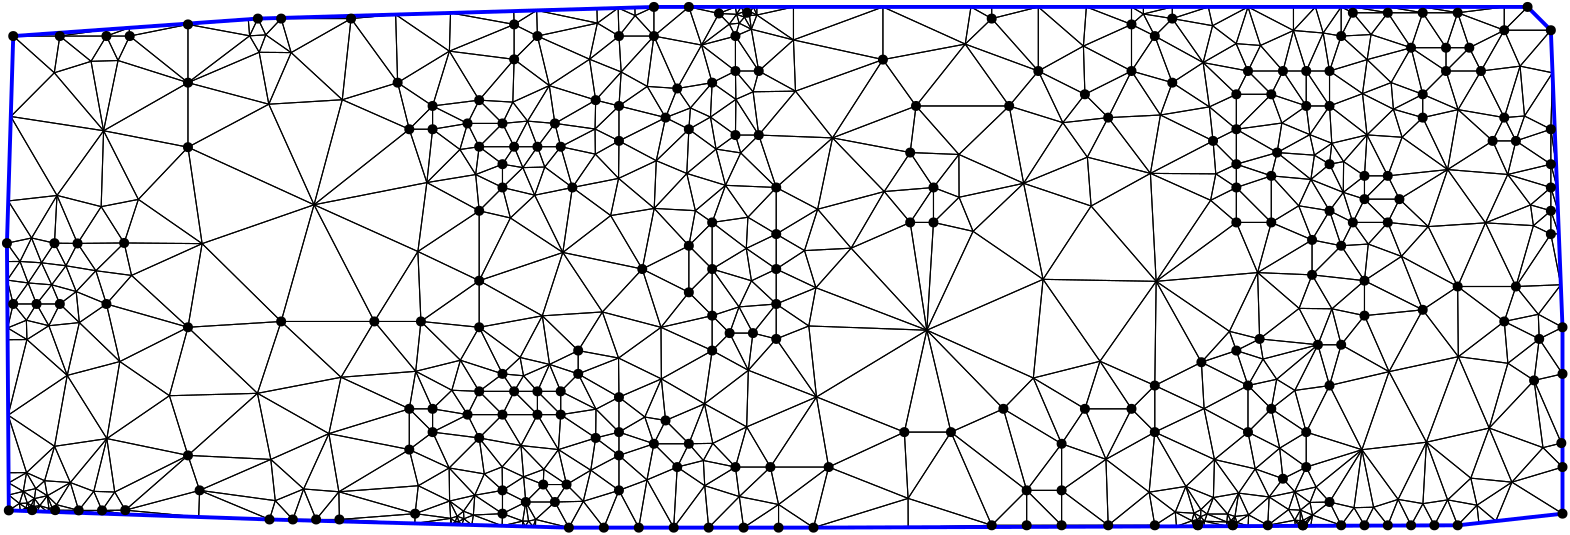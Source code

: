 <?xml version="1.0"?>
<!DOCTYPE ipe SYSTEM "ipe.dtd">
<ipe version="70218" creator="Ipe 7.2.24">
<info created="D:20221020151441" modified="D:20221020151441"/>
<ipestyle name="basic">
<symbol name="mark/disk(sx)" transformations="translations">
<path fill="sym-stroke">
0.6 0 0 0.6 0 0 e
</path>
</symbol>
<anglesize name="22.5 deg" value="22.5"/>
<anglesize name="30 deg" value="30"/>
<anglesize name="45 deg" value="45"/>
<anglesize name="60 deg" value="60"/>
<anglesize name="90 deg" value="90"/>
<arrowsize name="large" value="10"/>
<arrowsize name="small" value="5"/>
<arrowsize name="tiny" value="3"/>
<color name="blue" value="0 0 1"/>
<color name="gray" value="0.745"/>
<color name="green" value="0 1 0"/>
<color name="red" value="1 0 0"/>
<color name="pink" value="1 0.753 0.796"/>
<pen name="heavier" value="0.8"/>
<pen name="fat" value="1.4"/>
<pen name="ultrafat" value="2"/>
<gridsize name="16 pts (~6 mm)" value="16"/>
<gridsize name="32 pts (~12 mm)" value="32"/>
<gridsize name="4 pts" value="4"/>
<gridsize name="8 pts (~3 mm)" value="8"/>
<opacity name="10%" value="0.1"/>
<opacity name="25%" value="0.25"/>
<opacity name="50%" value="0.5"/>
<opacity name="75%" value="0.75"/>
<symbolsize name="large" value="5"/>
<symbolsize name="small" value="2"/>
<symbolsize name="tiny" value="1.1"/>
<textsize name="huge" value="\huge"/>
<textsize name="large" value="\large"/>
<textsize name="small" value="\small"/>
<textsize name="tiny" value="	iny"/>
<tiling name="falling" angle="-60" step="4" width="1"/>
<tiling name="rising" angle="30" step="4" width="1"/>
</ipestyle>
<page>
<layer name="hull"/>
<layer name="constraints"/>
<layer name="triangulation"/>
<layer name="obtuse"/>
<layer name="blub"/>
<layer name="problems"/>
<view layers="hull constraints triangulation obtuse blub" active="triangulation"/>
<path layer="triangulation" stroke="black">
202.778 412.482 m 
201.679 405.621 l 
</path>
<path layer="triangulation" stroke="black">
201.679 405.621 m 
203.776 405.608 l 
</path>
<path layer="triangulation" stroke="black">
203.776 405.608 m 
202.778 412.482 l 
</path>
<path layer="triangulation" stroke="black">
135.492 416.166 m 
162.94 408.289 l 
</path>
<path layer="triangulation" stroke="black">
162.94 408.289 m 
164.071 418.345 l 
</path>
<path layer="triangulation" stroke="black">
164.071 418.345 m 
135.492 416.166 l 
</path>
<path layer="triangulation" stroke="black">
223.486 412.732 m 
217.456 418.773 l 
</path>
<path layer="triangulation" stroke="black">
217.456 418.773 m 
213.262 412.482 l 
</path>
<path layer="triangulation" stroke="black">
213.262 412.482 m 
223.486 412.732 l 
</path>
<path layer="triangulation" stroke="black">
236.326 437.643 m 
236.326 429.256 l 
</path>
<path layer="triangulation" stroke="black">
236.326 429.256 m 
248.907 433.45 l 
</path>
<path layer="triangulation" stroke="black">
248.907 433.45 m 
236.326 437.643 l 
</path>
<path layer="triangulation" stroke="black">
256.036 403.257 m 
257.294 425.063 l 
</path>
<path layer="triangulation" stroke="black">
257.294 425.063 m 
246.413 420.451 l 
</path>
<path layer="triangulation" stroke="black">
246.413 420.451 m 
256.036 403.257 l 
</path>
<path layer="triangulation" stroke="black">
46.2809 571.125 m 
51.8125 580.222 l 
</path>
<path layer="triangulation" stroke="black">
51.8125 580.222 m 
35.0385 580.222 l 
</path>
<path layer="triangulation" stroke="black">
35.0385 580.222 m 
46.2809 571.125 l 
</path>
<path layer="triangulation" stroke="black">
217.456 418.773 m 
209.069 418.773 l 
</path>
<path layer="triangulation" stroke="black">
209.069 418.773 m 
213.262 412.482 l 
</path>
<path layer="triangulation" stroke="black">
213.262 412.482 m 
217.456 418.773 l 
</path>
<path layer="triangulation" stroke="black">
246.511 562.104 m 
253.1 550.868 l 
</path>
<path layer="triangulation" stroke="black">
253.1 550.868 m 
257.294 561.352 l 
</path>
<path layer="triangulation" stroke="black">
257.294 561.352 m 
246.511 562.104 l 
</path>
<path layer="triangulation" stroke="black">
136.719 557.306 m 
156.65 563.448 l 
</path>
<path layer="triangulation" stroke="black">
156.65 563.448 m 
139.876 586.513 l 
</path>
<path layer="triangulation" stroke="black">
139.876 586.513 m 
136.719 557.306 l 
</path>
<path layer="triangulation" stroke="black">
102.881 586.266 m 
81.167 584.416 l 
</path>
<path layer="triangulation" stroke="black">
81.167 584.416 m 
103.358 580.31 l 
</path>
<path layer="triangulation" stroke="black">
103.358 580.31 m 
102.881 586.266 l 
</path>
<path layer="triangulation" stroke="black">
194.271 425.137 m 
194.391 416.676 l 
</path>
<path layer="triangulation" stroke="black">
194.391 416.676 m 
201.998 421.554 l 
</path>
<path layer="triangulation" stroke="black">
201.998 421.554 m 
194.271 425.137 l 
</path>
<path layer="triangulation" stroke="black">
473.102 456.669 m 
462.775 454.417 l 
</path>
<path layer="triangulation" stroke="black">
462.775 454.417 m 
471.162 446.03 l 
</path>
<path layer="triangulation" stroke="black">
471.162 446.03 m 
473.102 456.669 l 
</path>
<path layer="triangulation" stroke="black">
245.636 443.076 m 
236.326 450.224 l 
</path>
<path layer="triangulation" stroke="black">
236.326 450.224 m 
236.326 437.643 l 
</path>
<path layer="triangulation" stroke="black">
236.326 437.643 m 
245.636 443.076 l 
</path>
<path layer="triangulation" stroke="black">
257.294 561.352 m 
266.058 576.982 l 
</path>
<path layer="triangulation" stroke="black">
266.058 576.982 m 
248.907 580.222 l 
</path>
<path layer="triangulation" stroke="black">
248.907 580.222 m 
257.294 561.352 l 
</path>
<path layer="triangulation" stroke="black">
126.553 519.489 m 
114.715 477.482 l 
</path>
<path layer="triangulation" stroke="black">
114.715 477.482 m 
148.263 477.482 l 
</path>
<path layer="triangulation" stroke="black">
148.263 477.482 m 
126.553 519.489 l 
</path>
<path layer="triangulation" stroke="black">
420.84 584.416 m 
404.588 590.706 l 
</path>
<path layer="triangulation" stroke="black">
404.588 590.706 m 
403.532 576.623 l 
</path>
<path layer="triangulation" stroke="black">
403.532 576.623 m 
420.84 584.416 l 
</path>
<path layer="triangulation" stroke="black">
198.116 556.441 m 
211.248 562.388 l 
</path>
<path layer="triangulation" stroke="black">
211.248 562.388 m 
198.585 571.835 l 
</path>
<path layer="triangulation" stroke="black">
198.585 571.835 m 
198.116 556.441 l 
</path>
<path layer="triangulation" stroke="black">
431.25 551.802 m 
420.84 567.642 l 
</path>
<path layer="triangulation" stroke="black">
420.84 567.642 m 
412.453 550.868 l 
</path>
<path layer="triangulation" stroke="black">
412.453 550.868 m 
431.25 551.802 l 
</path>
<path layer="triangulation" stroke="black">
403.532 576.623 m 
387.292 567.642 l 
</path>
<path layer="triangulation" stroke="black">
387.292 567.642 m 
404.066 559.255 l 
</path>
<path layer="triangulation" stroke="black">
404.066 559.255 m 
403.532 576.623 l 
</path>
<path layer="triangulation" stroke="black">
504.71 521.513 m 
500.517 513.126 l 
</path>
<path layer="triangulation" stroke="black">
500.517 513.126 m 
513.097 513.126 l 
</path>
<path layer="triangulation" stroke="black">
513.097 513.126 m 
504.71 521.513 l 
</path>
<path layer="triangulation" stroke="black">
307.443 450.32 m 
304.668 475.852 l 
</path>
<path layer="triangulation" stroke="black">
304.668 475.852 m 
292.939 471.191 l 
</path>
<path layer="triangulation" stroke="black">
292.939 471.191 m 
307.443 450.32 l 
</path>
<path layer="triangulation" stroke="black">
471.162 559.255 m 
483.743 555.061 l 
</path>
<path layer="triangulation" stroke="black">
483.743 555.061 m 
475.356 567.642 l 
</path>
<path layer="triangulation" stroke="black">
475.356 567.642 m 
471.162 559.255 l 
</path>
<path layer="triangulation" stroke="black">
349.551 513.126 m 
363.803 509.926 l 
</path>
<path layer="triangulation" stroke="black">
363.803 509.926 m 
358.766 522.198 l 
</path>
<path layer="triangulation" stroke="black">
358.766 522.198 m 
349.551 513.126 l 
</path>
<path layer="triangulation" stroke="black">
293.777 411.584 m 
281.197 403.257 l 
</path>
<path layer="triangulation" stroke="black">
281.197 403.257 m 
293.777 403.257 l 
</path>
<path layer="triangulation" stroke="black">
293.777 403.257 m 
293.777 411.584 l 
</path>
<path layer="triangulation" stroke="black">
313.199 543.565 m 
343.261 555.061 l 
</path>
<path layer="triangulation" stroke="black">
343.261 555.061 m 
331.351 571.751 l 
</path>
<path layer="triangulation" stroke="black">
331.351 571.751 m 
313.199 543.565 l 
</path>
<path layer="triangulation" stroke="black">
466.237 495.074 m 
456.104 473.926 l 
</path>
<path layer="triangulation" stroke="black">
456.104 473.926 m 
466.969 471.191 l 
</path>
<path layer="triangulation" stroke="black">
466.969 471.191 m 
466.237 495.074 l 
</path>
<path layer="triangulation" stroke="black">
505.678 571.746 m 
514.306 563.477 l 
</path>
<path layer="triangulation" stroke="black">
514.306 563.477 m 
521.484 576.029 l 
</path>
<path layer="triangulation" stroke="black">
521.484 576.029 m 
505.678 571.746 l 
</path>
<path layer="triangulation" stroke="black">
58.606 409.547 m 
58.5522 408.003 l 
</path>
<path layer="triangulation" stroke="black">
58.5522 408.003 m 
85.0261 407.081 l 
</path>
<path layer="triangulation" stroke="black">
85.0261 407.081 m 
58.606 409.547 l 
</path>
<path layer="triangulation" stroke="black">
114.715 477.482 m 
136.268 457.39 l 
</path>
<path layer="triangulation" stroke="black">
136.268 457.39 m 
148.263 477.482 l 
</path>
<path layer="triangulation" stroke="black">
148.263 477.482 m 
114.715 477.482 l 
</path>
<path layer="triangulation" stroke="black">
160.843 431.353 m 
164.071 418.345 l 
</path>
<path layer="triangulation" stroke="black">
164.071 418.345 m 
175.194 424.746 l 
</path>
<path layer="triangulation" stroke="black">
175.194 424.746 m 
160.843 431.353 l 
</path>
<path layer="triangulation" stroke="black">
178.098 407.365 m 
177.41 405.421 l 
</path>
<path layer="triangulation" stroke="black">
177.41 405.421 m 
178.614 405.449 l 
</path>
<path layer="triangulation" stroke="black">
178.614 405.449 m 
178.098 407.365 l 
</path>
<path layer="triangulation" stroke="black">
236.326 429.256 m 
246.413 420.451 l 
</path>
<path layer="triangulation" stroke="black">
246.413 420.451 m 
248.907 433.45 l 
</path>
<path layer="triangulation" stroke="black">
248.907 433.45 m 
236.326 429.256 l 
</path>
<path layer="triangulation" stroke="black">
282.3 439.53 m 
270.1 433.6 l 
</path>
<path layer="triangulation" stroke="black">
270.1 433.6 m 
278.261 425.063 l 
</path>
<path layer="triangulation" stroke="black">
278.261 425.063 m 
282.3 439.53 l 
</path>
<path layer="triangulation" stroke="black">
370.521 403.489 m 
383.099 404.095 l 
</path>
<path layer="triangulation" stroke="black">
383.099 404.095 m 
370.518 404.095 l 
</path>
<path layer="triangulation" stroke="black">
370.518 404.095 m 
370.521 403.489 l 
</path>
<path layer="triangulation" stroke="black">
282.3 439.53 m 
282.9 459.904 l 
</path>
<path layer="triangulation" stroke="black">
282.9 459.904 m 
267.118 447.833 l 
</path>
<path layer="triangulation" stroke="black">
267.118 447.833 m 
282.3 439.53 l 
</path>
<path layer="triangulation" stroke="black">
251.457 475.363 m 
269.874 479.578 l 
</path>
<path layer="triangulation" stroke="black">
269.874 479.578 m 
261.487 487.965 l 
</path>
<path layer="triangulation" stroke="black">
261.487 487.965 m 
251.457 475.363 l 
</path>
<path layer="triangulation" stroke="black">
248.907 433.45 m 
257.294 425.063 l 
</path>
<path layer="triangulation" stroke="black">
257.294 425.063 m 
261.487 433.45 l 
</path>
<path layer="triangulation" stroke="black">
261.487 433.45 m 
248.907 433.45 l 
</path>
<path layer="triangulation" stroke="black">
479.649 452.657 m 
471.162 446.03 l 
</path>
<path layer="triangulation" stroke="black">
471.162 446.03 m 
483.743 437.643 l 
</path>
<path layer="triangulation" stroke="black">
483.743 437.643 m 
479.649 452.657 l 
</path>
<path layer="triangulation" stroke="black">
179.07 539.388 m 
186.004 540.384 l 
</path>
<path layer="triangulation" stroke="black">
186.004 540.384 m 
181.811 548.771 l 
</path>
<path layer="triangulation" stroke="black">
181.811 548.771 m 
179.07 539.388 l 
</path>
<path layer="triangulation" stroke="black">
209.287 424.265 m 
209.069 418.773 l 
</path>
<path layer="triangulation" stroke="black">
209.069 418.773 m 
217.456 418.773 l 
</path>
<path layer="triangulation" stroke="black">
217.456 418.773 m 
209.287 424.265 l 
</path>
<path layer="triangulation" stroke="black">
186.004 475.385 m 
200.743 464.511 l 
</path>
<path layer="triangulation" stroke="black">
200.743 464.511 m 
208.728 479.518 l 
</path>
<path layer="triangulation" stroke="black">
208.728 479.518 m 
186.004 475.385 l 
</path>
<path layer="triangulation" stroke="black">
184.423 414.928 m 
180.364 409.177 l 
</path>
<path layer="triangulation" stroke="black">
180.364 409.177 m 
183.908 407.798 l 
</path>
<path layer="triangulation" stroke="black">
183.908 407.798 m 
184.423 414.928 l 
</path>
<path layer="triangulation" stroke="black">
47.2617 416.317 m 
41.832 409.463 l 
</path>
<path layer="triangulation" stroke="black">
41.832 409.463 m 
50.219 409.463 l 
</path>
<path layer="triangulation" stroke="black">
50.219 409.463 m 
47.2617 416.317 l 
</path>
<path layer="triangulation" stroke="black">
136.268 457.39 m 
131.904 437.105 l 
</path>
<path layer="triangulation" stroke="black">
131.904 437.105 m 
160.843 446.03 l 
</path>
<path layer="triangulation" stroke="black">
160.843 446.03 m 
136.268 457.39 l 
</path>
<path layer="triangulation" stroke="black">
251.457 475.363 m 
244.713 496.352 l 
</path>
<path layer="triangulation" stroke="black">
244.713 496.352 m 
230.365 480.906 l 
</path>
<path layer="triangulation" stroke="black">
230.365 480.906 m 
251.457 475.363 l 
</path>
<path layer="triangulation" stroke="black">
131.904 437.105 m 
136.268 457.39 l 
</path>
<path layer="triangulation" stroke="black">
136.268 457.39 m 
106.183 451.616 l 
</path>
<path layer="triangulation" stroke="black">
106.183 451.616 m 
131.904 437.105 l 
</path>
<path layer="triangulation" stroke="black">
34.0207 522.85 m 
17.3851 551.268 l 
</path>
<path layer="triangulation" stroke="black">
17.3851 551.268 m 
16.4618 520.868 l 
</path>
<path layer="triangulation" stroke="black">
16.4618 520.868 m 
34.0207 522.85 l 
</path>
<path layer="triangulation" stroke="black">
126.553 519.489 m 
86.2605 505.5 l 
</path>
<path layer="triangulation" stroke="black">
86.2605 505.5 m 
114.715 477.482 l 
</path>
<path layer="triangulation" stroke="black">
114.715 477.482 m 
126.553 519.489 l 
</path>
<path layer="triangulation" stroke="black">
23.6308 491.342 m 
18.2645 483.772 l 
</path>
<path layer="triangulation" stroke="black">
18.2645 483.772 m 
26.6515 483.772 l 
</path>
<path layer="triangulation" stroke="black">
26.6515 483.772 m 
23.6308 491.342 l 
</path>
<path layer="triangulation" stroke="black">
47.2617 416.317 m 
50.219 409.463 l 
</path>
<path layer="triangulation" stroke="black">
50.219 409.463 m 
54.7996 416.079 l 
</path>
<path layer="triangulation" stroke="black">
54.7996 416.079 m 
47.2617 416.317 l 
</path>
<path layer="triangulation" stroke="black">
28.4466 498.595 m 
20.707 499.078 l 
</path>
<path layer="triangulation" stroke="black">
20.707 499.078 m 
23.6308 491.342 l 
</path>
<path layer="triangulation" stroke="black">
23.6308 491.342 m 
28.4466 498.595 l 
</path>
<path layer="triangulation" stroke="black">
49.9224 518.811 m 
34.0207 522.85 l 
</path>
<path layer="triangulation" stroke="black">
34.0207 522.85 m 
41.4126 505.578 l 
</path>
<path layer="triangulation" stroke="black">
41.4126 505.578 m 
49.9224 518.811 l 
</path>
<path layer="triangulation" stroke="black">
86.2605 505.5 m 
81.167 540.216 l 
</path>
<path layer="triangulation" stroke="black">
81.167 540.216 m 
63.3093 521.427 l 
</path>
<path layer="triangulation" stroke="black">
63.3093 521.427 m 
86.2605 505.5 l 
</path>
<path layer="triangulation" stroke="black">
155.929 587.971 m 
139.847 587.498 l 
</path>
<path layer="triangulation" stroke="black">
139.847 587.498 m 
139.876 586.513 l 
</path>
<path layer="triangulation" stroke="black">
139.876 586.513 m 
155.929 587.971 l 
</path>
<path layer="triangulation" stroke="black">
110.268 555.694 m 
81.167 563.448 l 
</path>
<path layer="triangulation" stroke="black">
81.167 563.448 m 
81.167 540.216 l 
</path>
<path layer="triangulation" stroke="black">
81.167 540.216 m 
110.268 555.694 l 
</path>
<path layer="triangulation" stroke="black">
179.07 539.388 m 
184.742 530.371 l 
</path>
<path layer="triangulation" stroke="black">
184.742 530.371 m 
186.004 540.384 l 
</path>
<path layer="triangulation" stroke="black">
186.004 540.384 m 
179.07 539.388 l 
</path>
<path layer="triangulation" stroke="black">
109.185 580.649 m 
114.715 586.513 l 
</path>
<path layer="triangulation" stroke="black">
114.715 586.513 m 
106.328 586.513 l 
</path>
<path layer="triangulation" stroke="black">
106.328 586.513 m 
109.185 580.649 l 
</path>
<path layer="triangulation" stroke="black">
163.937 502.657 m 
126.553 519.489 l 
</path>
<path layer="triangulation" stroke="black">
126.553 519.489 m 
148.263 477.482 l 
</path>
<path layer="triangulation" stroke="black">
148.263 477.482 m 
163.937 502.657 l 
</path>
<path layer="triangulation" stroke="black">
227.718 546.765 m 
213.262 548.771 l 
</path>
<path layer="triangulation" stroke="black">
213.262 548.771 m 
215.359 540.384 l 
</path>
<path layer="triangulation" stroke="black">
215.359 540.384 m 
227.718 546.765 l 
</path>
<path layer="triangulation" stroke="black">
169.23 555.061 m 
186.004 557.158 l 
</path>
<path layer="triangulation" stroke="black">
186.004 557.158 m 
175.275 574.787 l 
</path>
<path layer="triangulation" stroke="black">
175.275 574.787 m 
169.23 555.061 l 
</path>
<path layer="triangulation" stroke="black">
233.337 515.602 m 
244.713 496.352 l 
</path>
<path layer="triangulation" stroke="black">
244.713 496.352 m 
249.015 518.182 l 
</path>
<path layer="triangulation" stroke="black">
249.015 518.182 m 
233.337 515.602 l 
</path>
<path layer="triangulation" stroke="black">
276.042 584.511 m 
266.058 576.982 l 
</path>
<path layer="triangulation" stroke="black">
266.058 576.982 m 
278.261 580.222 l 
</path>
<path layer="triangulation" stroke="black">
278.261 580.222 m 
276.042 584.511 l 
</path>
<path layer="triangulation" stroke="black">
279.546 482.725 m 
276.165 473.288 l 
</path>
<path layer="triangulation" stroke="black">
276.165 473.288 m 
284.552 473.288 l 
</path>
<path layer="triangulation" stroke="black">
284.552 473.288 m 
279.546 482.725 l 
</path>
<path layer="triangulation" stroke="black">
269.261 551.055 m 
278.261 544.578 l 
</path>
<path layer="triangulation" stroke="black">
278.261 544.578 m 
278.414 557.434 l 
</path>
<path layer="triangulation" stroke="black">
278.414 557.434 m 
269.261 551.055 l 
</path>
<path layer="triangulation" stroke="black">
179.238 463.525 m 
194.391 458.611 l 
</path>
<path layer="triangulation" stroke="black">
194.391 458.611 m 
186.004 475.385 l 
</path>
<path layer="triangulation" stroke="black">
186.004 475.385 m 
179.238 463.525 l 
</path>
<path layer="triangulation" stroke="black">
206.972 452.321 m 
215.359 443.934 l 
</path>
<path layer="triangulation" stroke="black">
215.359 443.934 m 
215.359 452.321 l 
</path>
<path layer="triangulation" stroke="black">
215.359 452.321 m 
206.972 452.321 l 
</path>
<path layer="triangulation" stroke="black">
471.162 513.126 m 
458.582 513.126 l 
</path>
<path layer="triangulation" stroke="black">
458.582 513.126 m 
466.237 495.074 l 
</path>
<path layer="triangulation" stroke="black">
466.237 495.074 m 
471.162 513.126 l 
</path>
<path layer="triangulation" stroke="black">
431.25 551.802 m 
450.195 542.481 l 
</path>
<path layer="triangulation" stroke="black">
450.195 542.481 m 
448.875 554.734 l 
</path>
<path layer="triangulation" stroke="black">
448.875 554.734 m 
431.25 551.802 l 
</path>
<path layer="triangulation" stroke="black">
284.017 492.121 m 
269.874 496.352 l 
</path>
<path layer="triangulation" stroke="black">
269.874 496.352 m 
279.546 482.725 l 
</path>
<path layer="triangulation" stroke="black">
279.546 482.725 m 
284.017 492.121 l 
</path>
<path layer="triangulation" stroke="black">
293.777 411.584 m 
290.842 425.063 l 
</path>
<path layer="triangulation" stroke="black">
290.842 425.063 m 
279.648 414.444 l 
</path>
<path layer="triangulation" stroke="black">
279.648 414.444 m 
293.777 411.584 l 
</path>
<path layer="triangulation" stroke="black">
458.582 559.255 m 
462.775 567.642 l 
</path>
<path layer="triangulation" stroke="black">
462.775 567.642 m 
446.632 570.673 l 
</path>
<path layer="triangulation" stroke="black">
446.632 570.673 m 
458.582 559.255 l 
</path>
<path layer="triangulation" stroke="black">
431.25 551.802 m 
412.453 550.868 l 
</path>
<path layer="triangulation" stroke="black">
412.453 550.868 m 
427.647 530.788 l 
</path>
<path layer="triangulation" stroke="black">
427.647 530.788 m 
431.25 551.802 l 
</path>
<path layer="triangulation" stroke="black">
292.939 496.352 m 
292.939 483.772 l 
</path>
<path layer="triangulation" stroke="black">
292.939 483.772 m 
307.227 489.622 l 
</path>
<path layer="triangulation" stroke="black">
307.227 489.622 m 
292.939 496.352 l 
</path>
<path layer="triangulation" stroke="black">
429.227 580.222 m 
420.84 584.416 l 
</path>
<path layer="triangulation" stroke="black">
420.84 584.416 m 
420.84 567.642 l 
</path>
<path layer="triangulation" stroke="black">
420.84 567.642 m 
429.227 580.222 l 
</path>
<path layer="triangulation" stroke="black">
429.227 580.222 m 
420.84 567.642 l 
</path>
<path layer="triangulation" stroke="black">
420.84 567.642 m 
435.518 563.448 l 
</path>
<path layer="triangulation" stroke="black">
435.518 563.448 m 
429.227 580.222 l 
</path>
<path layer="triangulation" stroke="black">
262.053 554.345 m 
269.261 551.055 l 
</path>
<path layer="triangulation" stroke="black">
269.261 551.055 m 
269.874 563.448 l 
</path>
<path layer="triangulation" stroke="black">
269.874 563.448 m 
262.053 554.345 l 
</path>
<path layer="triangulation" stroke="black">
458.582 534.094 m 
473.259 538.287 l 
</path>
<path layer="triangulation" stroke="black">
473.259 538.287 m 
458.582 546.674 l 
</path>
<path layer="triangulation" stroke="black">
458.582 546.674 m 
458.582 534.094 l 
</path>
<path layer="triangulation" stroke="black">
420.84 567.642 m 
404.066 559.255 l 
</path>
<path layer="triangulation" stroke="black">
404.066 559.255 m 
412.453 550.868 l 
</path>
<path layer="triangulation" stroke="black">
412.453 550.868 m 
420.84 567.642 l 
</path>
<path layer="triangulation" stroke="black">
458.582 546.674 m 
458.582 559.255 l 
</path>
<path layer="triangulation" stroke="black">
458.582 559.255 m 
448.875 554.734 l 
</path>
<path layer="triangulation" stroke="black">
448.875 554.734 m 
458.582 546.674 l 
</path>
<path layer="triangulation" stroke="black">
507.074 580.773 m 
521.484 576.029 l 
</path>
<path layer="triangulation" stroke="black">
521.484 576.029 m 
513.097 588.609 l 
</path>
<path layer="triangulation" stroke="black">
513.097 588.609 m 
507.074 580.773 l 
</path>
<path layer="triangulation" stroke="black">
538.414 553.743 m 
546.645 567.642 l 
</path>
<path layer="triangulation" stroke="black">
546.645 567.642 m 
534.065 567.642 l 
</path>
<path layer="triangulation" stroke="black">
534.065 567.642 m 
538.414 553.743 l 
</path>
<path layer="triangulation" stroke="black">
513.097 513.126 m 
517.291 521.513 l 
</path>
<path layer="triangulation" stroke="black">
517.291 521.513 m 
504.71 521.513 l 
</path>
<path layer="triangulation" stroke="black">
504.71 521.513 m 
513.097 513.126 l 
</path>
<path layer="triangulation" stroke="black">
471.162 559.255 m 
462.775 567.642 l 
</path>
<path layer="triangulation" stroke="black">
462.775 567.642 m 
458.582 559.255 l 
</path>
<path layer="triangulation" stroke="black">
458.582 559.255 m 
471.162 559.255 l 
</path>
<path layer="triangulation" stroke="black">
446.632 570.673 m 
435.518 563.448 l 
</path>
<path layer="triangulation" stroke="black">
435.518 563.448 m 
448.875 554.734 l 
</path>
<path layer="triangulation" stroke="black">
448.875 554.734 m 
446.632 570.673 l 
</path>
<path layer="triangulation" stroke="black">
481.038 519.123 m 
471.162 513.126 l 
</path>
<path layer="triangulation" stroke="black">
471.162 513.126 m 
485.84 506.836 l 
</path>
<path layer="triangulation" stroke="black">
485.84 506.836 m 
481.038 519.123 l 
</path>
<path layer="triangulation" stroke="black">
492.13 555.061 m 
492.13 567.642 l 
</path>
<path layer="triangulation" stroke="black">
492.13 567.642 m 
483.743 567.642 l 
</path>
<path layer="triangulation" stroke="black">
483.743 567.642 m 
492.13 555.061 l 
</path>
<path layer="triangulation" stroke="black">
564.484 519.441 m 
565.522 511.973 l 
</path>
<path layer="triangulation" stroke="black">
565.522 511.973 m 
571.806 517.32 l 
</path>
<path layer="triangulation" stroke="black">
571.806 517.32 m 
564.484 519.441 l 
</path>
<path layer="triangulation" stroke="black">
525.678 559.255 m 
538.414 553.743 l 
</path>
<path layer="triangulation" stroke="black">
538.414 553.743 m 
534.065 567.642 l 
</path>
<path layer="triangulation" stroke="black">
534.065 567.642 m 
525.678 559.255 l 
</path>
<path layer="triangulation" stroke="black">
497.204 535.022 m 
492.13 534.094 l 
</path>
<path layer="triangulation" stroke="black">
492.13 534.094 m 
497.079 523.95 l 
</path>
<path layer="triangulation" stroke="black">
497.079 523.95 m 
497.204 535.022 l 
</path>
<path layer="triangulation" stroke="black">
473.259 538.287 m 
486.688 537.353 l 
</path>
<path layer="triangulation" stroke="black">
486.688 537.353 m 
485.043 544.732 l 
</path>
<path layer="triangulation" stroke="black">
485.043 544.732 m 
473.259 538.287 l 
</path>
<path layer="triangulation" stroke="black">
527.006 434.013 m 
549.607 439.101 l 
</path>
<path layer="triangulation" stroke="black">
549.607 439.101 m 
538.489 464.804 l 
</path>
<path layer="triangulation" stroke="black">
538.489 464.804 m 
527.006 434.013 l 
</path>
<path layer="triangulation" stroke="black">
518.249 543.8 m 
534.636 532.16 l 
</path>
<path layer="triangulation" stroke="black">
534.636 532.16 m 
525.678 550.868 l 
</path>
<path layer="triangulation" stroke="black">
525.678 550.868 m 
518.249 543.8 l 
</path>
<path layer="triangulation" stroke="black">
492.996 482.039 m 
496.323 469.095 l 
</path>
<path layer="triangulation" stroke="black">
496.323 469.095 m 
504.71 479.578 l 
</path>
<path layer="triangulation" stroke="black">
504.71 479.578 m 
492.996 482.039 l 
</path>
<path layer="triangulation" stroke="black">
538.489 464.804 m 
555.032 477.482 l 
</path>
<path layer="triangulation" stroke="black">
555.032 477.482 m 
538.258 490.062 l 
</path>
<path layer="triangulation" stroke="black">
538.258 490.062 m 
538.489 464.804 l 
</path>
<path layer="triangulation" stroke="black">
358.766 522.198 m 
382.004 527.217 l 
</path>
<path layer="triangulation" stroke="black">
382.004 527.217 m 
358.699 537.597 l 
</path>
<path layer="triangulation" stroke="black">
358.699 537.597 m 
358.766 522.198 l 
</path>
<path layer="triangulation" stroke="black">
492.13 454.417 m 
496.323 469.095 l 
</path>
<path layer="triangulation" stroke="black">
496.323 469.095 m 
487.936 469.095 l 
</path>
<path layer="triangulation" stroke="black">
487.936 469.095 m 
492.13 454.417 l 
</path>
<path layer="triangulation" stroke="black">
458.582 466.998 m 
446.001 462.804 l 
</path>
<path layer="triangulation" stroke="black">
446.001 462.804 m 
462.775 454.417 l 
</path>
<path layer="triangulation" stroke="black">
462.775 454.417 m 
458.582 466.998 l 
</path>
<path layer="triangulation" stroke="black">
341.164 538.287 m 
358.699 537.597 l 
</path>
<path layer="triangulation" stroke="black">
358.699 537.597 m 
343.261 555.061 l 
</path>
<path layer="triangulation" stroke="black">
343.261 555.061 m 
341.164 538.287 l 
</path>
<path layer="triangulation" stroke="black">
385.499 457.123 m 
374.712 446.03 l 
</path>
<path layer="triangulation" stroke="black">
374.712 446.03 m 
395.679 433.45 l 
</path>
<path layer="triangulation" stroke="black">
395.679 433.45 m 
385.499 457.123 l 
</path>
<path layer="triangulation" stroke="black">
281.197 403.257 m 
293.777 411.584 l 
</path>
<path layer="triangulation" stroke="black">
293.777 411.584 m 
279.648 414.444 l 
</path>
<path layer="triangulation" stroke="black">
279.648 414.444 m 
281.197 403.257 l 
</path>
<path layer="triangulation" stroke="black">
292.939 483.772 m 
304.668 475.852 l 
</path>
<path layer="triangulation" stroke="black">
304.668 475.852 m 
307.227 489.622 l 
</path>
<path layer="triangulation" stroke="black">
307.227 489.622 m 
292.939 483.772 l 
</path>
<path layer="triangulation" stroke="black">
269.874 496.352 m 
261.487 504.739 l 
</path>
<path layer="triangulation" stroke="black">
261.487 504.739 m 
261.487 487.965 l 
</path>
<path layer="triangulation" stroke="black">
261.487 487.965 m 
269.874 496.352 l 
</path>
<path layer="triangulation" stroke="black">
340.405 413.787 m 
306.358 403.257 l 
</path>
<path layer="triangulation" stroke="black">
306.358 403.257 m 
340.443 403.38 l 
</path>
<path layer="triangulation" stroke="black">
340.443 403.38 m 
340.405 413.787 l 
</path>
<path layer="triangulation" stroke="black">
446.976 446.096 m 
462.775 454.417 l 
</path>
<path layer="triangulation" stroke="black">
462.775 454.417 m 
446.001 462.804 l 
</path>
<path layer="triangulation" stroke="black">
446.001 462.804 m 
446.976 446.096 l 
</path>
<path layer="triangulation" stroke="black">
340.405 413.787 m 
339.067 437.643 l 
</path>
<path layer="triangulation" stroke="black">
339.067 437.643 m 
311.809 425.063 l 
</path>
<path layer="triangulation" stroke="black">
311.809 425.063 m 
340.405 413.787 l 
</path>
<path layer="triangulation" stroke="black">
282.9 459.904 m 
284.552 473.288 l 
</path>
<path layer="triangulation" stroke="black">
284.552 473.288 m 
276.165 473.288 l 
</path>
<path layer="triangulation" stroke="black">
276.165 473.288 m 
282.9 459.904 l 
</path>
<path layer="triangulation" stroke="black">
383.099 416.676 m 
374.712 446.03 l 
</path>
<path layer="triangulation" stroke="black">
374.712 446.03 m 
355.841 437.643 l 
</path>
<path layer="triangulation" stroke="black">
355.841 437.643 m 
383.099 416.676 l 
</path>
<path layer="triangulation" stroke="black">
451.188 530.613 m 
427.647 530.788 l 
</path>
<path layer="triangulation" stroke="black">
427.647 530.788 m 
449.323 521.096 l 
</path>
<path layer="triangulation" stroke="black">
449.323 521.096 m 
451.188 530.613 l 
</path>
<path layer="triangulation" stroke="black">
440.412 418.105 m 
429.227 437.643 l 
</path>
<path layer="triangulation" stroke="black">
429.227 437.643 m 
427.191 416.022 l 
</path>
<path layer="triangulation" stroke="black">
427.191 416.022 m 
440.412 418.105 l 
</path>
<path layer="triangulation" stroke="black">
374.712 446.03 m 
385.499 457.123 l 
</path>
<path layer="triangulation" stroke="black">
385.499 457.123 m 
347.159 474.333 l 
</path>
<path layer="triangulation" stroke="black">
347.159 474.333 m 
374.712 446.03 l 
</path>
<path layer="triangulation" stroke="black">
474.184 431.876 m 
471.162 446.03 l 
</path>
<path layer="triangulation" stroke="black">
471.162 446.03 m 
462.775 437.643 l 
</path>
<path layer="triangulation" stroke="black">
462.775 437.643 m 
474.184 431.876 l 
</path>
<path layer="triangulation" stroke="black">
471.162 446.03 m 
462.775 454.417 l 
</path>
<path layer="triangulation" stroke="black">
462.775 454.417 m 
462.775 437.643 l 
</path>
<path layer="triangulation" stroke="black">
462.775 437.643 m 
471.162 446.03 l 
</path>
<path layer="triangulation" stroke="black">
513.097 404.095 m 
513.098 404.004 l 
</path>
<path layer="triangulation" stroke="black">
513.098 404.004 m 
521.484 404.095 l 
</path>
<path layer="triangulation" stroke="black">
521.484 404.095 m 
513.097 404.095 l 
</path>
<path layer="triangulation" stroke="black">
440.412 418.105 m 
450.703 427.774 l 
</path>
<path layer="triangulation" stroke="black">
450.703 427.774 m 
429.227 437.643 l 
</path>
<path layer="triangulation" stroke="black">
429.227 437.643 m 
440.412 418.105 l 
</path>
<path layer="triangulation" stroke="black">
160.843 446.03 m 
131.904 437.105 l 
</path>
<path layer="triangulation" stroke="black">
131.904 437.105 m 
160.843 431.353 l 
</path>
<path layer="triangulation" stroke="black">
160.843 431.353 m 
160.843 446.03 l 
</path>
<path layer="triangulation" stroke="black">
42.0591 477.083 m 
51.8125 483.772 l 
</path>
<path layer="triangulation" stroke="black">
51.8125 483.772 m 
40.9319 488.249 l 
</path>
<path layer="triangulation" stroke="black">
40.9319 488.249 m 
42.0591 477.083 l 
</path>
<path layer="triangulation" stroke="black">
85.0261 407.081 m 
110.521 406.192 l 
</path>
<path layer="triangulation" stroke="black">
110.521 406.192 m 
85.3605 416.676 l 
</path>
<path layer="triangulation" stroke="black">
85.3605 416.676 m 
85.0261 407.081 l 
</path>
<path layer="triangulation" stroke="black">
81.167 429.256 m 
51.962 435.316 l 
</path>
<path layer="triangulation" stroke="black">
51.962 435.316 m 
54.7996 416.079 l 
</path>
<path layer="triangulation" stroke="black">
54.7996 416.079 m 
81.167 429.256 l 
</path>
<path layer="triangulation" stroke="black">
33.3379 408.882 m 
33.3611 409.547 l 
</path>
<path layer="triangulation" stroke="black">
33.3611 409.547 m 
32.9215 409.2 l 
</path>
<path layer="triangulation" stroke="black">
32.9215 409.2 m 
33.3379 408.882 l 
</path>
<path layer="triangulation" stroke="black">
16.2128 475.155 m 
18.2645 483.772 l 
</path>
<path layer="triangulation" stroke="black">
18.2645 483.772 m 
16.1528 483.757 l 
</path>
<path layer="triangulation" stroke="black">
16.1528 483.757 m 
16.2128 475.155 l 
</path>
<path layer="triangulation" stroke="black">
25.3532 409.986 m 
24.8517 410.414 l 
</path>
<path layer="triangulation" stroke="black">
24.8517 410.414 m 
24.8652 409.866 l 
</path>
<path layer="triangulation" stroke="black">
24.8652 409.866 m 
25.3532 409.986 l 
</path>
<path layer="triangulation" stroke="black">
23.3453 412.103 m 
25.8939 413.718 l 
</path>
<path layer="triangulation" stroke="black">
25.8939 413.718 m 
21.8777 416.316 l 
</path>
<path layer="triangulation" stroke="black">
21.8777 416.316 m 
23.3453 412.103 l 
</path>
<path layer="triangulation" stroke="black">
25.0449 409.171 m 
25.3547 409.16 l 
</path>
<path layer="triangulation" stroke="black">
25.3547 409.16 m 
25.058 409.547 l 
</path>
<path layer="triangulation" stroke="black">
25.058 409.547 m 
25.0449 409.171 l 
</path>
<path layer="triangulation" stroke="black">
194.391 416.676 m 
194.391 408.289 l 
</path>
<path layer="triangulation" stroke="black">
194.391 408.289 m 
202.778 412.482 l 
</path>
<path layer="triangulation" stroke="black">
202.778 412.482 m 
194.391 416.676 l 
</path>
<path layer="triangulation" stroke="black">
56.6294 463.049 m 
42.0591 477.083 l 
</path>
<path layer="triangulation" stroke="black">
42.0591 477.083 m 
37.6976 458.064 l 
</path>
<path layer="triangulation" stroke="black">
37.6976 458.064 m 
56.6294 463.049 l 
</path>
<path layer="triangulation" stroke="black">
112.592 412.965 m 
110.521 406.192 l 
</path>
<path layer="triangulation" stroke="black">
110.521 406.192 m 
118.908 406.192 l 
</path>
<path layer="triangulation" stroke="black">
118.908 406.192 m 
112.592 412.965 l 
</path>
<path layer="triangulation" stroke="black">
81.167 429.256 m 
58.606 409.547 l 
</path>
<path layer="triangulation" stroke="black">
58.606 409.547 m 
85.3605 416.676 l 
</path>
<path layer="triangulation" stroke="black">
85.3605 416.676 m 
81.167 429.256 l 
</path>
<path layer="triangulation" stroke="black">
50.219 409.463 m 
58.5522 408.003 l 
</path>
<path layer="triangulation" stroke="black">
58.5522 408.003 m 
58.606 409.547 l 
</path>
<path layer="triangulation" stroke="black">
58.606 409.547 m 
50.219 409.463 l 
</path>
<path layer="triangulation" stroke="black">
118.902 405.964 m 
118.908 406.192 l 
</path>
<path layer="triangulation" stroke="black">
118.908 406.192 m 
110.521 406.192 l 
</path>
<path layer="triangulation" stroke="black">
110.521 406.192 m 
118.902 405.964 l 
</path>
<path layer="triangulation" stroke="black">
135.664 405.507 m 
135.682 406.192 l 
</path>
<path layer="triangulation" stroke="black">
135.682 406.192 m 
127.295 406.192 l 
</path>
<path layer="triangulation" stroke="black">
127.295 406.192 m 
135.664 405.507 l 
</path>
<path layer="triangulation" stroke="black">
135.492 416.166 m 
131.904 437.105 l 
</path>
<path layer="triangulation" stroke="black">
131.904 437.105 m 
122.81 417.172 l 
</path>
<path layer="triangulation" stroke="black">
122.81 417.172 m 
135.492 416.166 l 
</path>
<path layer="triangulation" stroke="black">
118.908 406.192 m 
127.283 405.735 l 
</path>
<path layer="triangulation" stroke="black">
127.283 405.735 m 
127.295 406.192 l 
</path>
<path layer="triangulation" stroke="black">
127.295 406.192 m 
118.908 406.192 l 
</path>
<path layer="triangulation" stroke="black">
135.492 416.166 m 
127.295 406.192 l 
</path>
<path layer="triangulation" stroke="black">
127.295 406.192 m 
135.682 406.192 l 
</path>
<path layer="triangulation" stroke="black">
135.682 406.192 m 
135.492 416.166 l 
</path>
<path layer="triangulation" stroke="black">
201.998 421.554 m 
209.069 418.773 l 
</path>
<path layer="triangulation" stroke="black">
209.069 418.773 m 
209.287 424.265 l 
</path>
<path layer="triangulation" stroke="black">
209.287 424.265 m 
201.998 421.554 l 
</path>
<path layer="triangulation" stroke="black">
230.875 403.257 m 
223.486 412.732 l 
</path>
<path layer="triangulation" stroke="black">
223.486 412.732 m 
218.294 403.257 l 
</path>
<path layer="triangulation" stroke="black">
218.294 403.257 m 
230.875 403.257 l 
</path>
<path layer="triangulation" stroke="black">
246.413 420.451 m 
243.455 403.257 l 
</path>
<path layer="triangulation" stroke="black">
243.455 403.257 m 
256.036 403.257 l 
</path>
<path layer="triangulation" stroke="black">
256.036 403.257 m 
246.413 420.451 l 
</path>
<path layer="triangulation" stroke="black">
201.679 405.621 m 
202.778 412.482 l 
</path>
<path layer="triangulation" stroke="black">
202.778 412.482 m 
194.391 408.289 l 
</path>
<path layer="triangulation" stroke="black">
194.391 408.289 m 
201.679 405.621 l 
</path>
<path layer="triangulation" stroke="black">
213.262 412.482 m 
209.069 418.773 l 
</path>
<path layer="triangulation" stroke="black">
209.069 418.773 m 
202.778 412.482 l 
</path>
<path layer="triangulation" stroke="black">
202.778 412.482 m 
213.262 412.482 l 
</path>
<path layer="triangulation" stroke="black">
279.648 414.444 m 
268.616 403.257 l 
</path>
<path layer="triangulation" stroke="black">
268.616 403.257 m 
281.197 403.257 l 
</path>
<path layer="triangulation" stroke="black">
281.197 403.257 m 
279.648 414.444 l 
</path>
<path layer="triangulation" stroke="black">
370.518 404.095 m 
383.099 404.095 l 
</path>
<path layer="triangulation" stroke="black">
383.099 404.095 m 
383.099 416.676 l 
</path>
<path layer="triangulation" stroke="black">
383.099 416.676 m 
370.518 404.095 l 
</path>
<path layer="triangulation" stroke="black">
395.679 404.095 m 
412.453 404.095 l 
</path>
<path layer="triangulation" stroke="black">
412.453 404.095 m 
395.679 416.676 l 
</path>
<path layer="triangulation" stroke="black">
395.679 416.676 m 
395.679 404.095 l 
</path>
<path layer="triangulation" stroke="black">
236.326 429.256 m 
236.326 416.676 l 
</path>
<path layer="triangulation" stroke="black">
236.326 416.676 m 
246.413 420.451 l 
</path>
<path layer="triangulation" stroke="black">
246.413 420.451 m 
236.326 429.256 l 
</path>
<path layer="triangulation" stroke="black">
256.036 403.257 m 
268.616 403.257 l 
</path>
<path layer="triangulation" stroke="black">
268.616 403.257 m 
267.204 418.355 l 
</path>
<path layer="triangulation" stroke="black">
267.204 418.355 m 
256.036 403.257 l 
</path>
<path layer="triangulation" stroke="black">
307.443 450.32 m 
282.3 439.53 l 
</path>
<path layer="triangulation" stroke="black">
282.3 439.53 m 
290.842 425.063 l 
</path>
<path layer="triangulation" stroke="black">
290.842 425.063 m 
307.443 450.32 l 
</path>
<path layer="triangulation" stroke="black">
278.261 425.063 m 
279.648 414.444 l 
</path>
<path layer="triangulation" stroke="black">
279.648 414.444 m 
290.842 425.063 l 
</path>
<path layer="triangulation" stroke="black">
290.842 425.063 m 
278.261 425.063 l 
</path>
<path layer="triangulation" stroke="black">
253.1 441.837 m 
245.636 443.076 l 
</path>
<path layer="triangulation" stroke="black">
245.636 443.076 m 
248.907 433.45 l 
</path>
<path layer="triangulation" stroke="black">
248.907 433.45 m 
253.1 441.837 l 
</path>
<path layer="triangulation" stroke="black">
226.183 423.932 m 
214.531 431.357 l 
</path>
<path layer="triangulation" stroke="black">
214.531 431.357 m 
217.456 418.773 l 
</path>
<path layer="triangulation" stroke="black">
217.456 418.773 m 
226.183 423.932 l 
</path>
<path layer="triangulation" stroke="black">
226.183 423.932 m 
236.326 416.676 l 
</path>
<path layer="triangulation" stroke="black">
236.326 416.676 m 
236.326 429.256 l 
</path>
<path layer="triangulation" stroke="black">
236.326 429.256 m 
226.183 423.932 l 
</path>
<path layer="triangulation" stroke="black">
230.875 403.257 m 
243.455 403.257 l 
</path>
<path layer="triangulation" stroke="black">
243.455 403.257 m 
236.326 416.676 l 
</path>
<path layer="triangulation" stroke="black">
236.326 416.676 m 
230.875 403.257 l 
</path>
<path layer="triangulation" stroke="black">
218.294 403.257 m 
223.486 412.732 l 
</path>
<path layer="triangulation" stroke="black">
223.486 412.732 m 
213.262 412.482 l 
</path>
<path layer="triangulation" stroke="black">
213.262 412.482 m 
218.294 403.257 l 
</path>
<path layer="triangulation" stroke="black">
214.531 431.357 m 
227.939 435.547 l 
</path>
<path layer="triangulation" stroke="black">
227.939 435.547 m 
215.359 443.934 l 
</path>
<path layer="triangulation" stroke="black">
215.359 443.934 m 
214.531 431.357 l 
</path>
<path layer="triangulation" stroke="black">
209.069 418.773 m 
201.998 421.554 l 
</path>
<path layer="triangulation" stroke="black">
201.998 421.554 m 
202.778 412.482 l 
</path>
<path layer="triangulation" stroke="black">
202.778 412.482 m 
209.069 418.773 l 
</path>
<path layer="triangulation" stroke="black">
169.23 437.643 m 
181.811 443.934 l 
</path>
<path layer="triangulation" stroke="black">
181.811 443.934 m 
169.23 446.03 l 
</path>
<path layer="triangulation" stroke="black">
169.23 446.03 m 
169.23 437.643 l 
</path>
<path layer="triangulation" stroke="black">
211.328 462.018 m 
215.359 452.321 l 
</path>
<path layer="triangulation" stroke="black">
215.359 452.321 m 
221.649 458.611 l 
</path>
<path layer="triangulation" stroke="black">
221.649 458.611 m 
211.328 462.018 l 
</path>
<path layer="triangulation" stroke="black">
215.359 443.934 m 
228.055 445.907 l 
</path>
<path layer="triangulation" stroke="black">
228.055 445.907 m 
215.359 452.321 l 
</path>
<path layer="triangulation" stroke="black">
215.359 452.321 m 
215.359 443.934 l 
</path>
<path layer="triangulation" stroke="black">
211.328 462.018 m 
206.972 452.321 l 
</path>
<path layer="triangulation" stroke="black">
206.972 452.321 m 
215.359 452.321 l 
</path>
<path layer="triangulation" stroke="black">
215.359 452.321 m 
211.328 462.018 l 
</path>
<path layer="triangulation" stroke="black">
206.972 443.934 m 
215.359 443.934 l 
</path>
<path layer="triangulation" stroke="black">
215.359 443.934 m 
206.972 452.321 l 
</path>
<path layer="triangulation" stroke="black">
206.972 452.321 m 
206.972 443.934 l 
</path>
<path layer="triangulation" stroke="black">
198.585 452.321 m 
206.972 443.934 l 
</path>
<path layer="triangulation" stroke="black">
206.972 443.934 m 
206.972 452.321 l 
</path>
<path layer="triangulation" stroke="black">
206.972 452.321 m 
198.585 452.321 l 
</path>
<path layer="triangulation" stroke="black">
194.391 443.934 m 
186.004 435.547 l 
</path>
<path layer="triangulation" stroke="black">
186.004 435.547 m 
201.053 432.797 l 
</path>
<path layer="triangulation" stroke="black">
201.053 432.797 m 
194.391 443.934 l 
</path>
<path layer="triangulation" stroke="black">
228.055 445.907 m 
227.939 435.547 l 
</path>
<path layer="triangulation" stroke="black">
227.939 435.547 m 
236.326 437.643 l 
</path>
<path layer="triangulation" stroke="black">
236.326 437.643 m 
228.055 445.907 l 
</path>
<path layer="triangulation" stroke="black">
227.939 435.547 m 
214.531 431.357 l 
</path>
<path layer="triangulation" stroke="black">
214.531 431.357 m 
226.183 423.932 l 
</path>
<path layer="triangulation" stroke="black">
226.183 423.932 m 
227.939 435.547 l 
</path>
<path layer="triangulation" stroke="black">
228.055 445.907 m 
236.326 437.643 l 
</path>
<path layer="triangulation" stroke="black">
236.326 437.643 m 
236.326 450.224 l 
</path>
<path layer="triangulation" stroke="black">
236.326 450.224 m 
228.055 445.907 l 
</path>
<path layer="triangulation" stroke="black">
227.939 435.547 m 
236.326 429.256 l 
</path>
<path layer="triangulation" stroke="black">
236.326 429.256 m 
236.326 437.643 l 
</path>
<path layer="triangulation" stroke="black">
236.326 437.643 m 
227.939 435.547 l 
</path>
<path layer="triangulation" stroke="black">
248.907 433.45 m 
261.487 433.45 l 
</path>
<path layer="triangulation" stroke="black">
261.487 433.45 m 
253.1 441.837 l 
</path>
<path layer="triangulation" stroke="black">
253.1 441.837 m 
248.907 433.45 l 
</path>
<path layer="triangulation" stroke="black">
257.294 425.063 m 
267.204 418.355 l 
</path>
<path layer="triangulation" stroke="black">
267.204 418.355 m 
266.71 427.422 l 
</path>
<path layer="triangulation" stroke="black">
266.71 427.422 m 
257.294 425.063 l 
</path>
<path layer="triangulation" stroke="black">
282.3 439.53 m 
278.261 425.063 l 
</path>
<path layer="triangulation" stroke="black">
278.261 425.063 m 
290.842 425.063 l 
</path>
<path layer="triangulation" stroke="black">
290.842 425.063 m 
282.3 439.53 l 
</path>
<path layer="triangulation" stroke="black">
284.017 492.121 m 
292.939 496.352 l 
</path>
<path layer="triangulation" stroke="black">
292.939 496.352 m 
282.164 503.775 l 
</path>
<path layer="triangulation" stroke="black">
282.164 503.775 m 
284.017 492.121 l 
</path>
<path layer="triangulation" stroke="black">
304.668 475.852 m 
292.939 483.772 l 
</path>
<path layer="triangulation" stroke="black">
292.939 483.772 m 
292.939 471.191 l 
</path>
<path layer="triangulation" stroke="black">
292.939 471.191 m 
304.668 475.852 l 
</path>
<path layer="triangulation" stroke="black">
282.9 459.904 m 
276.165 473.288 l 
</path>
<path layer="triangulation" stroke="black">
276.165 473.288 m 
269.874 466.998 l 
</path>
<path layer="triangulation" stroke="black">
269.874 466.998 m 
282.9 459.904 l 
</path>
<path layer="triangulation" stroke="black">
292.939 483.772 m 
284.552 473.288 l 
</path>
<path layer="triangulation" stroke="black">
284.552 473.288 m 
292.939 471.191 l 
</path>
<path layer="triangulation" stroke="black">
292.939 471.191 m 
292.939 483.772 l 
</path>
<path layer="triangulation" stroke="black">
292.939 483.772 m 
279.546 482.725 l 
</path>
<path layer="triangulation" stroke="black">
279.546 482.725 m 
284.552 473.288 l 
</path>
<path layer="triangulation" stroke="black">
284.552 473.288 m 
292.939 483.772 l 
</path>
<path layer="triangulation" stroke="black">
251.457 475.363 m 
269.874 466.998 l 
</path>
<path layer="triangulation" stroke="black">
269.874 466.998 m 
269.874 479.578 l 
</path>
<path layer="triangulation" stroke="black">
269.874 479.578 m 
251.457 475.363 l 
</path>
<path layer="triangulation" stroke="black">
267.118 447.833 m 
261.487 433.45 l 
</path>
<path layer="triangulation" stroke="black">
261.487 433.45 m 
270.1 433.6 l 
</path>
<path layer="triangulation" stroke="black">
270.1 433.6 m 
267.118 447.833 l 
</path>
<path layer="triangulation" stroke="black">
200.743 464.511 m 
211.328 462.018 l 
</path>
<path layer="triangulation" stroke="black">
211.328 462.018 m 
208.728 479.518 l 
</path>
<path layer="triangulation" stroke="black">
208.728 479.518 m 
200.743 464.511 l 
</path>
<path layer="triangulation" stroke="black">
208.728 479.518 m 
216.116 502.323 l 
</path>
<path layer="triangulation" stroke="black">
216.116 502.323 m 
186.004 492.159 l 
</path>
<path layer="triangulation" stroke="black">
186.004 492.159 m 
208.728 479.518 l 
</path>
<path layer="triangulation" stroke="black">
228.055 445.907 m 
221.649 458.611 l 
</path>
<path layer="triangulation" stroke="black">
221.649 458.611 m 
215.359 452.321 l 
</path>
<path layer="triangulation" stroke="black">
215.359 452.321 m 
228.055 445.907 l 
</path>
<path layer="triangulation" stroke="black">
236.326 450.224 m 
236.172 464.309 l 
</path>
<path layer="triangulation" stroke="black">
236.172 464.309 m 
221.649 458.611 l 
</path>
<path layer="triangulation" stroke="black">
221.649 458.611 m 
236.326 450.224 l 
</path>
<path layer="triangulation" stroke="black">
200.743 464.511 m 
194.391 458.611 l 
</path>
<path layer="triangulation" stroke="black">
194.391 458.611 m 
201.965 457.93 l 
</path>
<path layer="triangulation" stroke="black">
201.965 457.93 m 
200.743 464.511 l 
</path>
<path layer="triangulation" stroke="black">
198.585 452.321 m 
206.972 452.321 l 
</path>
<path layer="triangulation" stroke="black">
206.972 452.321 m 
201.965 457.93 l 
</path>
<path layer="triangulation" stroke="black">
201.965 457.93 m 
198.585 452.321 l 
</path>
<path layer="triangulation" stroke="black">
165.037 477.482 m 
186.004 475.385 l 
</path>
<path layer="triangulation" stroke="black">
186.004 475.385 m 
186.004 492.159 l 
</path>
<path layer="triangulation" stroke="black">
186.004 492.159 m 
165.037 477.482 l 
</path>
<path layer="triangulation" stroke="black">
176.163 452.719 m 
169.23 446.03 l 
</path>
<path layer="triangulation" stroke="black">
169.23 446.03 m 
181.811 443.934 l 
</path>
<path layer="triangulation" stroke="black">
181.811 443.934 m 
176.163 452.719 l 
</path>
<path layer="triangulation" stroke="black">
169.23 437.643 m 
186.004 435.547 l 
</path>
<path layer="triangulation" stroke="black">
186.004 435.547 m 
181.811 443.934 l 
</path>
<path layer="triangulation" stroke="black">
181.811 443.934 m 
169.23 437.643 l 
</path>
<path layer="triangulation" stroke="black">
194.391 443.934 m 
198.585 452.321 l 
</path>
<path layer="triangulation" stroke="black">
198.585 452.321 m 
186.004 452.321 l 
</path>
<path layer="triangulation" stroke="black">
186.004 452.321 m 
194.391 443.934 l 
</path>
<path layer="triangulation" stroke="black">
186.004 452.321 m 
198.585 452.321 l 
</path>
<path layer="triangulation" stroke="black">
198.585 452.321 m 
194.391 458.611 l 
</path>
<path layer="triangulation" stroke="black">
194.391 458.611 m 
186.004 452.321 l 
</path>
<path layer="triangulation" stroke="black">
194.391 443.934 m 
206.972 443.934 l 
</path>
<path layer="triangulation" stroke="black">
206.972 443.934 m 
198.585 452.321 l 
</path>
<path layer="triangulation" stroke="black">
198.585 452.321 m 
194.391 443.934 l 
</path>
<path layer="triangulation" stroke="black">
186.004 452.321 m 
181.811 443.934 l 
</path>
<path layer="triangulation" stroke="black">
181.811 443.934 m 
194.391 443.934 l 
</path>
<path layer="triangulation" stroke="black">
194.391 443.934 m 
186.004 452.321 l 
</path>
<path layer="triangulation" stroke="black">
169.23 437.643 m 
160.843 446.03 l 
</path>
<path layer="triangulation" stroke="black">
160.843 446.03 m 
160.843 431.353 l 
</path>
<path layer="triangulation" stroke="black">
160.843 431.353 m 
169.23 437.643 l 
</path>
<path layer="triangulation" stroke="black">
194.271 425.137 m 
186.004 435.547 l 
</path>
<path layer="triangulation" stroke="black">
186.004 435.547 m 
187.835 422.602 l 
</path>
<path layer="triangulation" stroke="black">
187.835 422.602 m 
194.271 425.137 l 
</path>
<path layer="triangulation" stroke="black">
194.391 443.934 m 
181.811 443.934 l 
</path>
<path layer="triangulation" stroke="black">
181.811 443.934 m 
186.004 435.547 l 
</path>
<path layer="triangulation" stroke="black">
186.004 435.547 m 
194.391 443.934 l 
</path>
<path layer="triangulation" stroke="black">
186.004 452.321 m 
176.163 452.719 l 
</path>
<path layer="triangulation" stroke="black">
176.163 452.719 m 
181.811 443.934 l 
</path>
<path layer="triangulation" stroke="black">
181.811 443.934 m 
186.004 452.321 l 
</path>
<path layer="triangulation" stroke="black">
163.159 459.541 m 
179.238 463.525 l 
</path>
<path layer="triangulation" stroke="black">
179.238 463.525 m 
165.037 477.482 l 
</path>
<path layer="triangulation" stroke="black">
165.037 477.482 m 
163.159 459.541 l 
</path>
<path layer="triangulation" stroke="black">
160.843 446.03 m 
169.23 437.643 l 
</path>
<path layer="triangulation" stroke="black">
169.23 437.643 m 
169.23 446.03 l 
</path>
<path layer="triangulation" stroke="black">
169.23 446.03 m 
160.843 446.03 l 
</path>
<path layer="triangulation" stroke="black">
180.364 409.177 m 
184.423 414.928 l 
</path>
<path layer="triangulation" stroke="black">
184.423 414.928 m 
175.357 412.838 l 
</path>
<path layer="triangulation" stroke="black">
175.357 412.838 m 
180.364 409.177 l 
</path>
<path layer="triangulation" stroke="black">
122.81 417.172 m 
118.908 406.192 l 
</path>
<path layer="triangulation" stroke="black">
118.908 406.192 m 
127.295 406.192 l 
</path>
<path layer="triangulation" stroke="black">
127.295 406.192 m 
122.81 417.172 l 
</path>
<path layer="triangulation" stroke="black">
37.2249 497.526 m 
33.1095 505.662 l 
</path>
<path layer="triangulation" stroke="black">
33.1095 505.662 m 
28.4466 498.595 l 
</path>
<path layer="triangulation" stroke="black">
28.4466 498.595 m 
37.2249 497.526 l 
</path>
<path layer="triangulation" stroke="black">
169.23 446.03 m 
176.163 452.719 l 
</path>
<path layer="triangulation" stroke="black">
176.163 452.719 m 
163.159 459.541 l 
</path>
<path layer="triangulation" stroke="black">
163.159 459.541 m 
169.23 446.03 l 
</path>
<path layer="triangulation" stroke="black">
165.037 477.482 m 
186.004 492.159 l 
</path>
<path layer="triangulation" stroke="black">
186.004 492.159 m 
163.937 502.657 l 
</path>
<path layer="triangulation" stroke="black">
163.937 502.657 m 
165.037 477.482 l 
</path>
<path layer="triangulation" stroke="black">
86.2605 505.5 m 
81.167 475.385 l 
</path>
<path layer="triangulation" stroke="black">
81.167 475.385 m 
114.715 477.482 l 
</path>
<path layer="triangulation" stroke="black">
114.715 477.482 m 
86.2605 505.5 l 
</path>
<path layer="triangulation" stroke="black">
81.167 475.385 m 
74.4851 450.755 l 
</path>
<path layer="triangulation" stroke="black">
74.4851 450.755 m 
106.183 451.616 l 
</path>
<path layer="triangulation" stroke="black">
106.183 451.616 m 
81.167 475.385 l 
</path>
<path layer="triangulation" stroke="black">
186.004 517.32 m 
163.937 502.657 l 
</path>
<path layer="triangulation" stroke="black">
163.937 502.657 m 
186.004 492.159 l 
</path>
<path layer="triangulation" stroke="black">
186.004 492.159 m 
186.004 517.32 l 
</path>
<path layer="triangulation" stroke="black">
148.263 477.482 m 
136.268 457.39 l 
</path>
<path layer="triangulation" stroke="black">
136.268 457.39 m 
163.159 459.541 l 
</path>
<path layer="triangulation" stroke="black">
163.159 459.541 m 
148.263 477.482 l 
</path>
<path layer="triangulation" stroke="black">
23.6308 491.342 m 
16.0928 492.361 l 
</path>
<path layer="triangulation" stroke="black">
16.0928 492.361 m 
18.2645 483.772 l 
</path>
<path layer="triangulation" stroke="black">
18.2645 483.772 m 
23.6308 491.342 l 
</path>
<path layer="triangulation" stroke="black">
25.5116 409.155 m 
25.5225 409.468 l 
</path>
<path layer="triangulation" stroke="black">
25.5225 409.468 m 
25.3547 409.16 l 
</path>
<path layer="triangulation" stroke="black">
25.3547 409.16 m 
25.5116 409.155 l 
</path>
<path layer="triangulation" stroke="black">
32.1132 490.673 m 
26.6515 483.772 l 
</path>
<path layer="triangulation" stroke="black">
26.6515 483.772 m 
35.0385 483.772 l 
</path>
<path layer="triangulation" stroke="black">
35.0385 483.772 m 
32.1132 490.673 l 
</path>
<path layer="triangulation" stroke="black">
37.2249 497.526 m 
41.4126 505.578 l 
</path>
<path layer="triangulation" stroke="black">
41.4126 505.578 m 
33.1095 505.662 l 
</path>
<path layer="triangulation" stroke="black">
33.1095 505.662 m 
37.2249 497.526 l 
</path>
<path layer="triangulation" stroke="black">
33.0447 567.007 m 
46.2809 571.125 l 
</path>
<path layer="triangulation" stroke="black">
46.2809 571.125 m 
35.0385 580.222 l 
</path>
<path layer="triangulation" stroke="black">
35.0385 580.222 m 
33.0447 567.007 l 
</path>
<path layer="triangulation" stroke="black">
32.1132 490.673 m 
35.0385 483.772 l 
</path>
<path layer="triangulation" stroke="black">
35.0385 483.772 m 
40.9319 488.249 l 
</path>
<path layer="triangulation" stroke="black">
40.9319 488.249 m 
32.1132 490.673 l 
</path>
<path layer="triangulation" stroke="black">
31.0842 475.947 m 
35.0385 483.772 l 
</path>
<path layer="triangulation" stroke="black">
35.0385 483.772 m 
26.6515 483.772 l 
</path>
<path layer="triangulation" stroke="black">
26.6515 483.772 m 
31.0842 475.947 l 
</path>
<path layer="triangulation" stroke="black">
60.8566 494.056 m 
58.1866 505.746 l 
</path>
<path layer="triangulation" stroke="black">
58.1866 505.746 m 
48.0052 495.739 l 
</path>
<path layer="triangulation" stroke="black">
48.0052 495.739 m 
60.8566 494.056 l 
</path>
<path layer="triangulation" stroke="black">
63.3093 521.427 m 
49.9224 518.811 l 
</path>
<path layer="triangulation" stroke="black">
49.9224 518.811 m 
58.1866 505.746 l 
</path>
<path layer="triangulation" stroke="black">
58.1866 505.746 m 
63.3093 521.427 l 
</path>
<path layer="triangulation" stroke="black">
197.233 514.741 m 
194.391 525.707 l 
</path>
<path layer="triangulation" stroke="black">
194.391 525.707 m 
186.004 517.32 l 
</path>
<path layer="triangulation" stroke="black">
186.004 517.32 m 
197.233 514.741 l 
</path>
<path layer="triangulation" stroke="black">
201.733 532.859 m 
206.972 540.384 l 
</path>
<path layer="triangulation" stroke="black">
206.972 540.384 m 
198.585 540.384 l 
</path>
<path layer="triangulation" stroke="black">
198.585 540.384 m 
201.733 532.859 l 
</path>
<path layer="triangulation" stroke="black">
203.43 549.605 m 
198.116 556.441 l 
</path>
<path layer="triangulation" stroke="black">
198.116 556.441 m 
194.391 548.771 l 
</path>
<path layer="triangulation" stroke="black">
194.391 548.771 m 
203.43 549.605 l 
</path>
<path layer="triangulation" stroke="black">
198.585 540.384 m 
194.391 534.094 l 
</path>
<path layer="triangulation" stroke="black">
194.391 534.094 m 
201.733 532.859 l 
</path>
<path layer="triangulation" stroke="black">
201.733 532.859 m 
198.585 540.384 l 
</path>
<path layer="triangulation" stroke="black">
198.116 556.441 m 
198.585 571.835 l 
</path>
<path layer="triangulation" stroke="black">
198.585 571.835 m 
186.004 557.158 l 
</path>
<path layer="triangulation" stroke="black">
186.004 557.158 m 
198.116 556.441 l 
</path>
<path layer="triangulation" stroke="black">
205.998 522.942 m 
194.391 525.707 l 
</path>
<path layer="triangulation" stroke="black">
194.391 525.707 m 
197.233 514.741 l 
</path>
<path layer="triangulation" stroke="black">
197.233 514.741 m 
205.998 522.942 l 
</path>
<path layer="triangulation" stroke="black">
186.004 540.384 m 
194.391 534.094 l 
</path>
<path layer="triangulation" stroke="black">
194.391 534.094 m 
198.585 540.384 l 
</path>
<path layer="triangulation" stroke="black">
198.585 540.384 m 
186.004 540.384 l 
</path>
<path layer="triangulation" stroke="black">
186.004 540.384 m 
184.742 530.371 l 
</path>
<path layer="triangulation" stroke="black">
184.742 530.371 m 
194.391 534.094 l 
</path>
<path layer="triangulation" stroke="black">
194.391 534.094 m 
186.004 540.384 l 
</path>
<path layer="triangulation" stroke="black">
184.742 530.371 m 
186.004 517.32 l 
</path>
<path layer="triangulation" stroke="black">
186.004 517.32 m 
194.391 525.707 l 
</path>
<path layer="triangulation" stroke="black">
194.391 525.707 m 
184.742 530.371 l 
</path>
<path layer="triangulation" stroke="black">
186.004 492.159 m 
216.116 502.323 l 
</path>
<path layer="triangulation" stroke="black">
216.116 502.323 m 
197.233 514.741 l 
</path>
<path layer="triangulation" stroke="black">
197.233 514.741 m 
186.004 492.159 l 
</path>
<path layer="triangulation" stroke="black">
126.553 519.489 m 
167.163 527.488 l 
</path>
<path layer="triangulation" stroke="black">
167.163 527.488 m 
160.843 546.674 l 
</path>
<path layer="triangulation" stroke="black">
160.843 546.674 m 
126.553 519.489 l 
</path>
<path layer="triangulation" stroke="black">
198.585 571.835 m 
206.972 580.222 l 
</path>
<path layer="triangulation" stroke="black">
206.972 580.222 m 
198.585 584.416 l 
</path>
<path layer="triangulation" stroke="black">
198.585 584.416 m 
198.585 571.835 l 
</path>
<path layer="triangulation" stroke="black">
51.6422 582.606 m 
34.9533 581.414 l 
</path>
<path layer="triangulation" stroke="black">
34.9533 581.414 m 
35.0385 580.222 l 
</path>
<path layer="triangulation" stroke="black">
35.0385 580.222 m 
51.6422 582.606 l 
</path>
<path layer="triangulation" stroke="black">
18.2645 580.222 m 
17.3851 551.268 l 
</path>
<path layer="triangulation" stroke="black">
17.3851 551.268 m 
33.0447 567.007 l 
</path>
<path layer="triangulation" stroke="black">
33.0447 567.007 m 
18.2645 580.222 l 
</path>
<path layer="triangulation" stroke="black">
169.23 546.674 m 
169.23 555.061 l 
</path>
<path layer="triangulation" stroke="black">
169.23 555.061 m 
160.843 546.674 l 
</path>
<path layer="triangulation" stroke="black">
160.843 546.674 m 
169.23 546.674 l 
</path>
<path layer="triangulation" stroke="black">
175.275 574.787 m 
198.585 571.835 l 
</path>
<path layer="triangulation" stroke="black">
198.585 571.835 m 
198.585 584.416 l 
</path>
<path layer="triangulation" stroke="black">
198.585 584.416 m 
175.275 574.787 l 
</path>
<path layer="triangulation" stroke="black">
81.167 584.416 m 
81.167 563.448 l 
</path>
<path layer="triangulation" stroke="black">
81.167 563.448 m 
103.358 580.31 l 
</path>
<path layer="triangulation" stroke="black">
103.358 580.31 m 
81.167 584.416 l 
</path>
<path layer="triangulation" stroke="black">
50.7878 546.14 m 
81.167 540.216 l 
</path>
<path layer="triangulation" stroke="black">
81.167 540.216 m 
81.167 563.448 l 
</path>
<path layer="triangulation" stroke="black">
81.167 563.448 m 
50.7878 546.14 l 
</path>
<path layer="triangulation" stroke="black">
50.7878 546.14 m 
55.9955 571.42 l 
</path>
<path layer="triangulation" stroke="black">
55.9955 571.42 m 
46.2809 571.125 l 
</path>
<path layer="triangulation" stroke="black">
46.2809 571.125 m 
50.7878 546.14 l 
</path>
<path layer="triangulation" stroke="black">
60.1995 580.222 m 
59.9866 583.202 l 
</path>
<path layer="triangulation" stroke="black">
59.9866 583.202 m 
51.8125 580.222 l 
</path>
<path layer="triangulation" stroke="black">
51.8125 580.222 m 
60.1995 580.222 l 
</path>
<path layer="triangulation" stroke="black">
81.167 584.416 m 
60.1995 580.222 l 
</path>
<path layer="triangulation" stroke="black">
60.1995 580.222 m 
81.167 563.448 l 
</path>
<path layer="triangulation" stroke="black">
81.167 563.448 m 
81.167 584.416 l 
</path>
<path layer="triangulation" stroke="black">
81.167 584.416 m 
59.9866 583.202 l 
</path>
<path layer="triangulation" stroke="black">
59.9866 583.202 m 
60.1995 580.222 l 
</path>
<path layer="triangulation" stroke="black">
60.1995 580.222 m 
81.167 584.416 l 
</path>
<path layer="triangulation" stroke="black">
155.929 587.971 m 
139.876 586.513 l 
</path>
<path layer="triangulation" stroke="black">
139.876 586.513 m 
156.65 563.448 l 
</path>
<path layer="triangulation" stroke="black">
156.65 563.448 m 
155.929 587.971 l 
</path>
<path layer="triangulation" stroke="black">
114.715 586.513 m 
118.313 574.269 l 
</path>
<path layer="triangulation" stroke="black">
118.313 574.269 m 
139.876 586.513 l 
</path>
<path layer="triangulation" stroke="black">
139.876 586.513 m 
114.715 586.513 l 
</path>
<path layer="triangulation" stroke="black">
181.811 548.771 m 
186.004 557.158 l 
</path>
<path layer="triangulation" stroke="black">
186.004 557.158 m 
169.23 555.061 l 
</path>
<path layer="triangulation" stroke="black">
169.23 555.061 m 
181.811 548.771 l 
</path>
<path layer="triangulation" stroke="black">
186.004 540.384 m 
198.585 540.384 l 
</path>
<path layer="triangulation" stroke="black">
198.585 540.384 m 
194.391 548.771 l 
</path>
<path layer="triangulation" stroke="black">
194.391 548.771 m 
186.004 540.384 l 
</path>
<path layer="triangulation" stroke="black">
175.685 588.552 m 
175.275 574.787 l 
</path>
<path layer="triangulation" stroke="black">
175.275 574.787 m 
198.585 584.416 l 
</path>
<path layer="triangulation" stroke="black">
198.585 584.416 m 
175.685 588.552 l 
</path>
<path layer="triangulation" stroke="black">
203.43 549.605 m 
198.585 540.384 l 
</path>
<path layer="triangulation" stroke="black">
198.585 540.384 m 
206.972 540.384 l 
</path>
<path layer="triangulation" stroke="black">
206.972 540.384 m 
203.43 549.605 l 
</path>
<path layer="triangulation" stroke="black">
228.544 584.884 m 
206.7 589.465 l 
</path>
<path layer="triangulation" stroke="black">
206.7 589.465 m 
206.972 580.222 l 
</path>
<path layer="triangulation" stroke="black">
206.972 580.222 m 
228.544 584.884 l 
</path>
<path layer="triangulation" stroke="black">
175.275 574.787 m 
156.65 563.448 l 
</path>
<path layer="triangulation" stroke="black">
156.65 563.448 m 
169.23 555.061 l 
</path>
<path layer="triangulation" stroke="black">
169.23 555.061 m 
175.275 574.787 l 
</path>
<path layer="triangulation" stroke="black">
160.843 546.674 m 
169.23 555.061 l 
</path>
<path layer="triangulation" stroke="black">
169.23 555.061 m 
156.65 563.448 l 
</path>
<path layer="triangulation" stroke="black">
156.65 563.448 m 
160.843 546.674 l 
</path>
<path layer="triangulation" stroke="black">
169.23 546.674 m 
181.811 548.771 l 
</path>
<path layer="triangulation" stroke="black">
181.811 548.771 m 
169.23 555.061 l 
</path>
<path layer="triangulation" stroke="black">
169.23 555.061 m 
169.23 546.674 l 
</path>
<path layer="triangulation" stroke="black">
186.004 557.158 m 
194.391 548.771 l 
</path>
<path layer="triangulation" stroke="black">
194.391 548.771 m 
198.116 556.441 l 
</path>
<path layer="triangulation" stroke="black">
198.116 556.441 m 
186.004 557.158 l 
</path>
<path layer="triangulation" stroke="black">
186.004 557.158 m 
181.811 548.771 l 
</path>
<path layer="triangulation" stroke="black">
181.811 548.771 m 
194.391 548.771 l 
</path>
<path layer="triangulation" stroke="black">
194.391 548.771 m 
186.004 557.158 l 
</path>
<path layer="triangulation" stroke="black">
179.07 539.388 m 
181.811 548.771 l 
</path>
<path layer="triangulation" stroke="black">
181.811 548.771 m 
169.23 546.674 l 
</path>
<path layer="triangulation" stroke="black">
169.23 546.674 m 
179.07 539.388 l 
</path>
<path layer="triangulation" stroke="black">
186.004 540.384 m 
194.391 548.771 l 
</path>
<path layer="triangulation" stroke="black">
194.391 548.771 m 
181.811 548.771 l 
</path>
<path layer="triangulation" stroke="black">
181.811 548.771 m 
186.004 540.384 l 
</path>
<path layer="triangulation" stroke="black">
237.122 567.292 m 
227.939 557.158 l 
</path>
<path layer="triangulation" stroke="black">
227.939 557.158 m 
236.326 555.061 l 
</path>
<path layer="triangulation" stroke="black">
236.326 555.061 m 
237.122 567.292 l 
</path>
<path layer="triangulation" stroke="black">
263.829 517.353 m 
261.487 504.739 l 
</path>
<path layer="triangulation" stroke="black">
261.487 504.739 m 
269.874 513.126 l 
</path>
<path layer="triangulation" stroke="black">
269.874 513.126 m 
263.829 517.353 l 
</path>
<path layer="triangulation" stroke="black">
236.326 542.481 m 
253.1 550.868 l 
</path>
<path layer="triangulation" stroke="black">
253.1 550.868 m 
236.326 555.061 l 
</path>
<path layer="triangulation" stroke="black">
236.326 555.061 m 
236.326 542.481 l 
</path>
<path layer="triangulation" stroke="black">
282.164 503.775 m 
269.874 513.126 l 
</path>
<path layer="triangulation" stroke="black">
269.874 513.126 m 
269.874 496.352 l 
</path>
<path layer="triangulation" stroke="black">
269.874 496.352 m 
282.164 503.775 l 
</path>
<path layer="triangulation" stroke="black">
227.718 546.765 m 
236.326 542.481 l 
</path>
<path layer="triangulation" stroke="black">
236.326 542.481 m 
236.326 555.061 l 
</path>
<path layer="triangulation" stroke="black">
236.326 555.061 m 
227.718 546.765 l 
</path>
<path layer="triangulation" stroke="black">
237.122 567.292 m 
246.511 562.104 l 
</path>
<path layer="triangulation" stroke="black">
246.511 562.104 m 
248.907 580.222 l 
</path>
<path layer="triangulation" stroke="black">
248.907 580.222 m 
237.122 567.292 l 
</path>
<path layer="triangulation" stroke="black">
246.511 562.104 m 
257.294 561.352 l 
</path>
<path layer="triangulation" stroke="black">
257.294 561.352 m 
248.907 580.222 l 
</path>
<path layer="triangulation" stroke="black">
248.907 580.222 m 
246.511 562.104 l 
</path>
<path layer="triangulation" stroke="black">
266.058 576.982 m 
278.261 567.642 l 
</path>
<path layer="triangulation" stroke="black">
278.261 567.642 m 
278.261 580.222 l 
</path>
<path layer="triangulation" stroke="black">
278.261 580.222 m 
266.058 576.982 l 
</path>
<path layer="triangulation" stroke="black">
228.544 584.884 m 
206.972 580.222 l 
</path>
<path layer="triangulation" stroke="black">
206.972 580.222 m 
225.735 571.874 l 
</path>
<path layer="triangulation" stroke="black">
225.735 571.874 m 
228.544 584.884 l 
</path>
<path layer="triangulation" stroke="black">
211.248 562.388 m 
225.735 571.874 l 
</path>
<path layer="triangulation" stroke="black">
225.735 571.874 m 
206.972 580.222 l 
</path>
<path layer="triangulation" stroke="black">
206.972 580.222 m 
211.248 562.388 l 
</path>
<path layer="triangulation" stroke="black">
276.042 584.511 m 
272.307 588.358 l 
</path>
<path layer="triangulation" stroke="black">
272.307 588.358 m 
266.058 576.982 l 
</path>
<path layer="triangulation" stroke="black">
266.058 576.982 m 
276.042 584.511 l 
</path>
<path layer="triangulation" stroke="black">
269.874 563.448 m 
266.058 576.982 l 
</path>
<path layer="triangulation" stroke="black">
266.058 576.982 m 
257.294 561.352 l 
</path>
<path layer="triangulation" stroke="black">
257.294 561.352 m 
269.874 563.448 l 
</path>
<path layer="triangulation" stroke="black">
360.975 577.334 m 
370.518 586.513 l 
</path>
<path layer="triangulation" stroke="black">
370.518 586.513 m 
363.039 590.706 l 
</path>
<path layer="triangulation" stroke="black">
363.039 590.706 m 
360.975 577.334 l 
</path>
<path layer="triangulation" stroke="black">
278.261 580.222 m 
278.261 567.642 l 
</path>
<path layer="triangulation" stroke="black">
278.261 567.642 m 
286.648 567.642 l 
</path>
<path layer="triangulation" stroke="black">
286.648 567.642 m 
278.261 580.222 l 
</path>
<path layer="triangulation" stroke="black">
248.907 590.706 m 
248.907 580.222 l 
</path>
<path layer="triangulation" stroke="black">
248.907 580.222 m 
261.487 590.706 l 
</path>
<path layer="triangulation" stroke="black">
261.487 590.706 m 
248.907 590.706 l 
</path>
<path layer="triangulation" stroke="black">
283.99 582.677 m 
278.261 580.222 l 
</path>
<path layer="triangulation" stroke="black">
278.261 580.222 m 
286.648 567.642 l 
</path>
<path layer="triangulation" stroke="black">
286.648 567.642 m 
283.99 582.677 l 
</path>
<path layer="triangulation" stroke="black">
266.058 576.982 m 
261.487 590.706 l 
</path>
<path layer="triangulation" stroke="black">
261.487 590.706 m 
248.907 580.222 l 
</path>
<path layer="triangulation" stroke="black">
248.907 580.222 m 
266.058 576.982 l 
</path>
<path layer="triangulation" stroke="black">
284.619 560.158 m 
286.648 567.642 l 
</path>
<path layer="triangulation" stroke="black">
286.648 567.642 m 
278.261 567.642 l 
</path>
<path layer="triangulation" stroke="black">
278.261 567.642 m 
284.619 560.158 l 
</path>
<path layer="triangulation" stroke="black">
283.99 582.677 m 
279.619 584.841 l 
</path>
<path layer="triangulation" stroke="black">
279.619 584.841 m 
278.261 580.222 l 
</path>
<path layer="triangulation" stroke="black">
278.261 580.222 m 
283.99 582.677 l 
</path>
<path layer="triangulation" stroke="black">
253.1 550.868 m 
261.487 546.674 l 
</path>
<path layer="triangulation" stroke="black">
261.487 546.674 m 
262.053 554.345 l 
</path>
<path layer="triangulation" stroke="black">
262.053 554.345 m 
253.1 550.868 l 
</path>
<path layer="triangulation" stroke="black">
307.227 489.622 m 
303.127 502.995 l 
</path>
<path layer="triangulation" stroke="black">
303.127 502.995 m 
292.939 496.352 l 
</path>
<path layer="triangulation" stroke="black">
292.939 496.352 m 
307.227 489.622 l 
</path>
<path layer="triangulation" stroke="black">
269.261 551.055 m 
261.487 546.674 l 
</path>
<path layer="triangulation" stroke="black">
261.487 546.674 m 
271.29 539.529 l 
</path>
<path layer="triangulation" stroke="black">
271.29 539.529 m 
269.261 551.055 l 
</path>
<path layer="triangulation" stroke="black">
253.1 550.868 m 
236.326 542.481 l 
</path>
<path layer="triangulation" stroke="black">
236.326 542.481 m 
249.762 535.357 l 
</path>
<path layer="triangulation" stroke="black">
249.762 535.357 m 
253.1 550.868 l 
</path>
<path layer="triangulation" stroke="black">
278.261 567.642 m 
278.414 557.434 l 
</path>
<path layer="triangulation" stroke="black">
278.414 557.434 m 
284.619 560.158 l 
</path>
<path layer="triangulation" stroke="black">
284.619 560.158 m 
278.261 567.642 l 
</path>
<path layer="triangulation" stroke="black">
269.874 513.126 m 
261.487 504.739 l 
</path>
<path layer="triangulation" stroke="black">
261.487 504.739 m 
269.874 496.352 l 
</path>
<path layer="triangulation" stroke="black">
269.874 496.352 m 
269.874 513.126 l 
</path>
<path layer="triangulation" stroke="black">
278.414 557.434 m 
278.261 544.578 l 
</path>
<path layer="triangulation" stroke="black">
278.261 544.578 m 
286.648 544.578 l 
</path>
<path layer="triangulation" stroke="black">
286.648 544.578 m 
278.414 557.434 l 
</path>
<path layer="triangulation" stroke="black">
236.187 528.987 m 
236.326 542.481 l 
</path>
<path layer="triangulation" stroke="black">
236.326 542.481 m 
227.819 537.721 l 
</path>
<path layer="triangulation" stroke="black">
227.819 537.721 m 
236.187 528.987 l 
</path>
<path layer="triangulation" stroke="black">
227.939 557.158 m 
227.718 546.765 l 
</path>
<path layer="triangulation" stroke="black">
227.718 546.765 m 
236.326 555.061 l 
</path>
<path layer="triangulation" stroke="black">
236.326 555.061 m 
227.939 557.158 l 
</path>
<path layer="triangulation" stroke="black">
249.762 535.357 m 
236.187 528.987 l 
</path>
<path layer="triangulation" stroke="black">
236.187 528.987 m 
249.015 518.182 l 
</path>
<path layer="triangulation" stroke="black">
249.015 518.182 m 
249.762 535.357 l 
</path>
<path layer="triangulation" stroke="black">
209.611 533.076 m 
215.359 540.384 l 
</path>
<path layer="triangulation" stroke="black">
215.359 540.384 m 
206.972 540.384 l 
</path>
<path layer="triangulation" stroke="black">
206.972 540.384 m 
209.611 533.076 l 
</path>
<path layer="triangulation" stroke="black">
227.819 537.721 m 
236.326 542.481 l 
</path>
<path layer="triangulation" stroke="black">
236.326 542.481 m 
227.718 546.765 l 
</path>
<path layer="triangulation" stroke="black">
227.718 546.765 m 
227.819 537.721 l 
</path>
<path layer="triangulation" stroke="black">
215.359 540.384 m 
213.262 548.771 l 
</path>
<path layer="triangulation" stroke="black">
213.262 548.771 m 
206.972 540.384 l 
</path>
<path layer="triangulation" stroke="black">
206.972 540.384 m 
215.359 540.384 l 
</path>
<path layer="triangulation" stroke="black">
211.248 562.388 m 
206.972 580.222 l 
</path>
<path layer="triangulation" stroke="black">
206.972 580.222 m 
198.585 571.835 l 
</path>
<path layer="triangulation" stroke="black">
198.585 571.835 m 
211.248 562.388 l 
</path>
<path layer="triangulation" stroke="black">
279.546 482.725 m 
269.874 479.578 l 
</path>
<path layer="triangulation" stroke="black">
269.874 479.578 m 
276.165 473.288 l 
</path>
<path layer="triangulation" stroke="black">
276.165 473.288 m 
279.546 482.725 l 
</path>
<path layer="triangulation" stroke="black">
269.874 466.998 m 
276.165 473.288 l 
</path>
<path layer="triangulation" stroke="black">
276.165 473.288 m 
269.874 479.578 l 
</path>
<path layer="triangulation" stroke="black">
269.874 479.578 m 
269.874 466.998 l 
</path>
<path layer="triangulation" stroke="black">
236.326 450.224 m 
251.592 456.801 l 
</path>
<path layer="triangulation" stroke="black">
251.592 456.801 m 
236.172 464.309 l 
</path>
<path layer="triangulation" stroke="black">
236.172 464.309 m 
236.326 450.224 l 
</path>
<path layer="triangulation" stroke="black">
261.487 504.739 m 
263.829 517.353 l 
</path>
<path layer="triangulation" stroke="black">
263.829 517.353 m 
249.015 518.182 l 
</path>
<path layer="triangulation" stroke="black">
249.015 518.182 m 
261.487 504.739 l 
</path>
<path layer="triangulation" stroke="black">
244.713 496.352 m 
261.487 487.965 l 
</path>
<path layer="triangulation" stroke="black">
261.487 487.965 m 
261.487 504.739 l 
</path>
<path layer="triangulation" stroke="black">
261.487 504.739 m 
244.713 496.352 l 
</path>
<path layer="triangulation" stroke="black">
236.172 464.309 m 
221.649 466.998 l 
</path>
<path layer="triangulation" stroke="black">
221.649 466.998 m 
221.649 458.611 l 
</path>
<path layer="triangulation" stroke="black">
221.649 458.611 m 
236.172 464.309 l 
</path>
<path layer="triangulation" stroke="black">
269.874 479.578 m 
269.874 496.352 l 
</path>
<path layer="triangulation" stroke="black">
269.874 496.352 m 
261.487 487.965 l 
</path>
<path layer="triangulation" stroke="black">
261.487 487.965 m 
269.874 479.578 l 
</path>
<path layer="triangulation" stroke="black">
282.164 503.775 m 
292.939 508.933 l 
</path>
<path layer="triangulation" stroke="black">
292.939 508.933 m 
282.744 514.997 l 
</path>
<path layer="triangulation" stroke="black">
282.744 514.997 m 
282.164 503.775 l 
</path>
<path layer="triangulation" stroke="black">
292.939 525.707 m 
274.682 526.491 l 
</path>
<path layer="triangulation" stroke="black">
274.682 526.491 m 
282.744 514.997 l 
</path>
<path layer="triangulation" stroke="black">
282.744 514.997 m 
292.939 525.707 l 
</path>
<path layer="triangulation" stroke="black">
274.682 526.491 m 
271.29 539.529 l 
</path>
<path layer="triangulation" stroke="black">
271.29 539.529 m 
260.748 530.751 l 
</path>
<path layer="triangulation" stroke="black">
260.748 530.751 m 
274.682 526.491 l 
</path>
<path layer="triangulation" stroke="black">
313.199 543.565 m 
292.939 525.707 l 
</path>
<path layer="triangulation" stroke="black">
292.939 525.707 m 
307.853 517.888 l 
</path>
<path layer="triangulation" stroke="black">
307.853 517.888 m 
313.199 543.565 l 
</path>
<path layer="triangulation" stroke="black">
271.29 539.529 m 
278.261 544.578 l 
</path>
<path layer="triangulation" stroke="black">
278.261 544.578 m 
269.261 551.055 l 
</path>
<path layer="triangulation" stroke="black">
269.261 551.055 m 
271.29 539.529 l 
</path>
<path layer="triangulation" stroke="black">
341.164 538.287 m 
331.825 524.256 l 
</path>
<path layer="triangulation" stroke="black">
331.825 524.256 m 
349.551 525.707 l 
</path>
<path layer="triangulation" stroke="black">
349.551 525.707 m 
341.164 538.287 l 
</path>
<path layer="triangulation" stroke="black">
388.999 492.643 m 
382.004 527.217 l 
</path>
<path layer="triangulation" stroke="black">
382.004 527.217 m 
363.803 509.926 l 
</path>
<path layer="triangulation" stroke="black">
363.803 509.926 m 
388.999 492.643 l 
</path>
<path layer="triangulation" stroke="black">
347.159 474.333 m 
349.551 513.126 l 
</path>
<path layer="triangulation" stroke="black">
349.551 513.126 m 
341.164 513.126 l 
</path>
<path layer="triangulation" stroke="black">
341.164 513.126 m 
347.159 474.333 l 
</path>
<path layer="triangulation" stroke="black">
358.699 537.597 m 
376.809 555.061 l 
</path>
<path layer="triangulation" stroke="black">
376.809 555.061 m 
343.261 555.061 l 
</path>
<path layer="triangulation" stroke="black">
343.261 555.061 m 
358.699 537.597 l 
</path>
<path layer="triangulation" stroke="black">
341.164 513.126 m 
349.551 513.126 l 
</path>
<path layer="triangulation" stroke="black">
349.551 513.126 m 
349.551 525.707 l 
</path>
<path layer="triangulation" stroke="black">
349.551 525.707 m 
341.164 513.126 l 
</path>
<path layer="triangulation" stroke="black">
341.164 513.126 m 
319.906 503.867 l 
</path>
<path layer="triangulation" stroke="black">
319.906 503.867 m 
347.159 474.333 l 
</path>
<path layer="triangulation" stroke="black">
347.159 474.333 m 
341.164 513.126 l 
</path>
<path layer="triangulation" stroke="black">
471.162 513.126 m 
458.582 525.707 l 
</path>
<path layer="triangulation" stroke="black">
458.582 525.707 m 
458.582 513.126 l 
</path>
<path layer="triangulation" stroke="black">
458.582 513.126 m 
471.162 513.126 l 
</path>
<path layer="triangulation" stroke="black">
451.188 530.613 m 
450.195 542.481 l 
</path>
<path layer="triangulation" stroke="black">
450.195 542.481 m 
427.647 530.788 l 
</path>
<path layer="triangulation" stroke="black">
427.647 530.788 m 
451.188 530.613 l 
</path>
<path layer="triangulation" stroke="black">
485.84 506.836 m 
471.162 513.126 l 
</path>
<path layer="triangulation" stroke="black">
471.162 513.126 m 
466.237 495.074 l 
</path>
<path layer="triangulation" stroke="black">
466.237 495.074 m 
485.84 506.836 l 
</path>
<path layer="triangulation" stroke="black">
485.412 528.605 m 
492.13 534.094 l 
</path>
<path layer="triangulation" stroke="black">
492.13 534.094 m 
486.688 537.353 l 
</path>
<path layer="triangulation" stroke="black">
486.688 537.353 m 
485.412 528.605 l 
</path>
<path layer="triangulation" stroke="black">
458.582 525.707 m 
471.162 529.9 l 
</path>
<path layer="triangulation" stroke="black">
471.162 529.9 m 
458.582 534.094 l 
</path>
<path layer="triangulation" stroke="black">
458.582 534.094 m 
458.582 525.707 l 
</path>
<path layer="triangulation" stroke="black">
485.043 544.732 m 
486.688 537.353 l 
</path>
<path layer="triangulation" stroke="black">
486.688 537.353 m 
492.947 541.623 l 
</path>
<path layer="triangulation" stroke="black">
492.947 541.623 m 
485.043 544.732 l 
</path>
<path layer="triangulation" stroke="black">
471.162 529.9 m 
485.412 528.605 l 
</path>
<path layer="triangulation" stroke="black">
485.412 528.605 m 
473.259 538.287 l 
</path>
<path layer="triangulation" stroke="black">
473.259 538.287 m 
471.162 529.9 l 
</path>
<path layer="triangulation" stroke="black">
513.097 529.9 m 
517.291 521.513 l 
</path>
<path layer="triangulation" stroke="black">
517.291 521.513 m 
534.636 532.16 l 
</path>
<path layer="triangulation" stroke="black">
534.636 532.16 m 
513.097 529.9 l 
</path>
<path layer="triangulation" stroke="black">
458.582 534.094 m 
471.162 529.9 l 
</path>
<path layer="triangulation" stroke="black">
471.162 529.9 m 
473.259 538.287 l 
</path>
<path layer="triangulation" stroke="black">
473.259 538.287 m 
458.582 534.094 l 
</path>
<path layer="triangulation" stroke="black">
458.582 525.707 m 
471.162 513.126 l 
</path>
<path layer="triangulation" stroke="black">
471.162 513.126 m 
471.162 529.9 l 
</path>
<path layer="triangulation" stroke="black">
471.162 529.9 m 
458.582 525.707 l 
</path>
<path layer="triangulation" stroke="black">
458.582 534.094 m 
458.582 546.674 l 
</path>
<path layer="triangulation" stroke="black">
458.582 546.674 m 
450.195 542.481 l 
</path>
<path layer="triangulation" stroke="black">
450.195 542.481 m 
458.582 534.094 l 
</path>
<path layer="triangulation" stroke="black">
474.969 548.921 m 
483.743 555.061 l 
</path>
<path layer="triangulation" stroke="black">
483.743 555.061 m 
471.162 559.255 l 
</path>
<path layer="triangulation" stroke="black">
471.162 559.255 m 
474.969 548.921 l 
</path>
<path layer="triangulation" stroke="black">
396.121 549.041 m 
382.004 527.217 l 
</path>
<path layer="triangulation" stroke="black">
382.004 527.217 m 
404.947 536.632 l 
</path>
<path layer="triangulation" stroke="black">
404.947 536.632 m 
396.121 549.041 l 
</path>
<path layer="triangulation" stroke="black">
429.716 491.925 m 
406.298 519.032 l 
</path>
<path layer="triangulation" stroke="black">
406.298 519.032 m 
388.999 492.643 l 
</path>
<path layer="triangulation" stroke="black">
388.999 492.643 m 
429.716 491.925 l 
</path>
<path layer="triangulation" stroke="black">
331.351 571.751 m 
299.877 560.398 l 
</path>
<path layer="triangulation" stroke="black">
299.877 560.398 m 
313.199 543.565 l 
</path>
<path layer="triangulation" stroke="black">
313.199 543.565 m 
331.351 571.751 l 
</path>
<path layer="triangulation" stroke="black">
313.199 543.565 m 
307.853 517.888 l 
</path>
<path layer="triangulation" stroke="black">
307.853 517.888 m 
331.825 524.256 l 
</path>
<path layer="triangulation" stroke="black">
331.825 524.256 m 
313.199 543.565 l 
</path>
<path layer="triangulation" stroke="black">
446.632 570.673 m 
429.227 580.222 l 
</path>
<path layer="triangulation" stroke="black">
429.227 580.222 m 
435.518 563.448 l 
</path>
<path layer="triangulation" stroke="black">
435.518 563.448 m 
446.632 570.673 l 
</path>
<path layer="triangulation" stroke="black">
387.292 567.642 m 
360.975 577.334 l 
</path>
<path layer="triangulation" stroke="black">
360.975 577.334 m 
376.809 555.061 l 
</path>
<path layer="triangulation" stroke="black">
376.809 555.061 m 
387.292 567.642 l 
</path>
<path layer="triangulation" stroke="black">
360.975 577.334 m 
387.292 567.642 l 
</path>
<path layer="triangulation" stroke="black">
387.292 567.642 m 
370.518 586.513 l 
</path>
<path layer="triangulation" stroke="black">
370.518 586.513 m 
360.975 577.334 l 
</path>
<path layer="triangulation" stroke="black">
376.809 555.061 m 
396.121 549.041 l 
</path>
<path layer="triangulation" stroke="black">
396.121 549.041 m 
387.292 567.642 l 
</path>
<path layer="triangulation" stroke="black">
387.292 567.642 m 
376.809 555.061 l 
</path>
<path layer="triangulation" stroke="black">
403.532 576.623 m 
420.84 567.642 l 
</path>
<path layer="triangulation" stroke="black">
420.84 567.642 m 
420.84 584.416 l 
</path>
<path layer="triangulation" stroke="black">
420.84 584.416 m 
403.532 576.623 l 
</path>
<path layer="triangulation" stroke="black">
299.147 578.825 m 
286.648 567.642 l 
</path>
<path layer="triangulation" stroke="black">
286.648 567.642 m 
299.877 560.398 l 
</path>
<path layer="triangulation" stroke="black">
299.877 560.398 m 
299.147 578.825 l 
</path>
<path layer="triangulation" stroke="black">
425.118 588.174 m 
420.84 584.416 l 
</path>
<path layer="triangulation" stroke="black">
420.84 584.416 m 
429.227 580.222 l 
</path>
<path layer="triangulation" stroke="black">
429.227 580.222 m 
425.118 588.174 l 
</path>
<path layer="triangulation" stroke="black">
343.261 555.061 m 
360.975 577.334 l 
</path>
<path layer="triangulation" stroke="black">
360.975 577.334 m 
331.351 571.751 l 
</path>
<path layer="triangulation" stroke="black">
331.351 571.751 m 
343.261 555.061 l 
</path>
<path layer="triangulation" stroke="black">
446.632 570.673 m 
450.022 583.946 l 
</path>
<path layer="triangulation" stroke="black">
450.022 583.946 m 
435.518 586.513 l 
</path>
<path layer="triangulation" stroke="black">
435.518 586.513 m 
446.632 570.673 l 
</path>
<path layer="triangulation" stroke="black">
283.609 588.974 m 
282.455 588.609 l 
</path>
<path layer="triangulation" stroke="black">
282.455 588.609 m 
283.326 587.58 l 
</path>
<path layer="triangulation" stroke="black">
283.326 587.58 m 
283.609 588.974 l 
</path>
<path layer="triangulation" stroke="black">
450.022 583.946 m 
448.498 590.706 l 
</path>
<path layer="triangulation" stroke="black">
448.498 590.706 m 
435.518 586.513 l 
</path>
<path layer="triangulation" stroke="black">
435.518 586.513 m 
450.022 583.946 l 
</path>
<path layer="triangulation" stroke="black">
425.118 588.174 m 
429.227 580.222 l 
</path>
<path layer="triangulation" stroke="black">
429.227 580.222 m 
435.518 586.513 l 
</path>
<path layer="triangulation" stroke="black">
435.518 586.513 m 
425.118 588.174 l 
</path>
<path layer="triangulation" stroke="black">
483.743 567.642 m 
475.356 567.642 l 
</path>
<path layer="triangulation" stroke="black">
475.356 567.642 m 
483.743 555.061 l 
</path>
<path layer="triangulation" stroke="black">
483.743 555.061 m 
483.743 567.642 l 
</path>
<path layer="triangulation" stroke="black">
489.843 581.328 m 
496.323 580.222 l 
</path>
<path layer="triangulation" stroke="black">
496.323 580.222 m 
496.323 590.706 l 
</path>
<path layer="triangulation" stroke="black">
496.323 590.706 m 
489.843 581.328 l 
</path>
<path layer="triangulation" stroke="black">
507.074 580.773 m 
496.323 580.222 l 
</path>
<path layer="triangulation" stroke="black">
496.323 580.222 m 
505.678 571.746 l 
</path>
<path layer="triangulation" stroke="black">
505.678 571.746 m 
507.074 580.773 l 
</path>
<path layer="triangulation" stroke="black">
479.147 582.225 m 
479.147 590.706 l 
</path>
<path layer="triangulation" stroke="black">
479.147 590.706 m 
462.775 590.706 l 
</path>
<path layer="triangulation" stroke="black">
462.775 590.706 m 
479.147 582.225 l 
</path>
<path layer="triangulation" stroke="black">
504.004 559.501 m 
492.13 567.642 l 
</path>
<path layer="triangulation" stroke="black">
492.13 567.642 m 
492.13 555.061 l 
</path>
<path layer="triangulation" stroke="black">
492.13 555.061 m 
504.004 559.501 l 
</path>
<path layer="triangulation" stroke="black">
489.843 581.328 m 
487.057 590.706 l 
</path>
<path layer="triangulation" stroke="black">
487.057 590.706 m 
479.147 582.225 l 
</path>
<path layer="triangulation" stroke="black">
479.147 582.225 m 
489.843 581.328 l 
</path>
<path layer="triangulation" stroke="black">
492.13 555.061 m 
483.743 567.642 l 
</path>
<path layer="triangulation" stroke="black">
483.743 567.642 m 
483.743 555.061 l 
</path>
<path layer="triangulation" stroke="black">
483.743 555.061 m 
492.13 555.061 l 
</path>
<path layer="triangulation" stroke="black">
492.13 567.642 m 
496.323 580.222 l 
</path>
<path layer="triangulation" stroke="black">
496.323 580.222 m 
489.843 581.328 l 
</path>
<path layer="triangulation" stroke="black">
489.843 581.328 m 
492.13 567.642 l 
</path>
<path layer="triangulation" stroke="black">
448.875 554.734 m 
458.582 559.255 l 
</path>
<path layer="triangulation" stroke="black">
458.582 559.255 m 
446.632 570.673 l 
</path>
<path layer="triangulation" stroke="black">
446.632 570.673 m 
448.875 554.734 l 
</path>
<path layer="triangulation" stroke="black">
458.582 546.674 m 
473.259 538.287 l 
</path>
<path layer="triangulation" stroke="black">
473.259 538.287 m 
474.969 548.921 l 
</path>
<path layer="triangulation" stroke="black">
474.969 548.921 m 
458.582 546.674 l 
</path>
<path layer="triangulation" stroke="black">
462.775 567.642 m 
471.162 559.255 l 
</path>
<path layer="triangulation" stroke="black">
471.162 559.255 m 
475.356 567.642 l 
</path>
<path layer="triangulation" stroke="black">
475.356 567.642 m 
462.775 567.642 l 
</path>
<path layer="triangulation" stroke="black">
458.582 559.255 m 
458.582 546.674 l 
</path>
<path layer="triangulation" stroke="black">
458.582 546.674 m 
471.162 559.255 l 
</path>
<path layer="triangulation" stroke="black">
471.162 559.255 m 
458.582 559.255 l 
</path>
<path layer="triangulation" stroke="black">
525.678 588.609 m 
521.484 576.029 l 
</path>
<path layer="triangulation" stroke="black">
521.484 576.029 m 
534.065 576.029 l 
</path>
<path layer="triangulation" stroke="black">
534.065 576.029 m 
525.678 588.609 l 
</path>
<path layer="triangulation" stroke="black">
505.678 571.746 m 
492.13 567.642 l 
</path>
<path layer="triangulation" stroke="black">
492.13 567.642 m 
504.004 559.501 l 
</path>
<path layer="triangulation" stroke="black">
504.004 559.501 m 
505.678 571.746 l 
</path>
<path layer="triangulation" stroke="black">
521.484 576.029 m 
534.065 567.642 l 
</path>
<path layer="triangulation" stroke="black">
534.065 567.642 m 
534.065 576.029 l 
</path>
<path layer="triangulation" stroke="black">
534.065 576.029 m 
521.484 576.029 l 
</path>
<path layer="triangulation" stroke="black">
521.484 576.029 m 
525.678 559.255 l 
</path>
<path layer="triangulation" stroke="black">
525.678 559.255 m 
534.065 567.642 l 
</path>
<path layer="triangulation" stroke="black">
534.065 567.642 m 
521.484 576.029 l 
</path>
<path layer="triangulation" stroke="black">
542.452 576.029 m 
555.032 582.319 l 
</path>
<path layer="triangulation" stroke="black">
555.032 582.319 m 
538.258 588.609 l 
</path>
<path layer="triangulation" stroke="black">
538.258 588.609 m 
542.452 576.029 l 
</path>
<path layer="triangulation" stroke="black">
560.719 569.39 m 
546.645 567.642 l 
</path>
<path layer="triangulation" stroke="black">
546.645 567.642 m 
555.032 550.868 l 
</path>
<path layer="triangulation" stroke="black">
555.032 550.868 m 
560.719 569.39 l 
</path>
<path layer="triangulation" stroke="black">
487.057 590.706 m 
479.147 590.706 l 
</path>
<path layer="triangulation" stroke="black">
479.147 590.706 m 
479.147 582.225 l 
</path>
<path layer="triangulation" stroke="black">
479.147 582.225 m 
487.057 590.706 l 
</path>
<path layer="triangulation" stroke="black">
507.074 580.773 m 
505.678 571.746 l 
</path>
<path layer="triangulation" stroke="black">
505.678 571.746 m 
521.484 576.029 l 
</path>
<path layer="triangulation" stroke="black">
521.484 576.029 m 
507.074 580.773 l 
</path>
<path layer="triangulation" stroke="black">
513.097 590.706 m 
500.517 590.706 l 
</path>
<path layer="triangulation" stroke="black">
500.517 590.706 m 
513.097 588.609 l 
</path>
<path layer="triangulation" stroke="black">
513.097 588.609 m 
513.097 590.706 l 
</path>
<path layer="triangulation" stroke="black">
513.097 588.609 m 
521.484 576.029 l 
</path>
<path layer="triangulation" stroke="black">
521.484 576.029 m 
525.678 588.609 l 
</path>
<path layer="triangulation" stroke="black">
525.678 588.609 m 
513.097 588.609 l 
</path>
<path layer="triangulation" stroke="black">
525.678 588.609 m 
513.097 590.706 l 
</path>
<path layer="triangulation" stroke="black">
513.097 590.706 m 
513.097 588.609 l 
</path>
<path layer="triangulation" stroke="black">
513.097 588.609 m 
525.678 588.609 l 
</path>
<path layer="triangulation" stroke="black">
387.292 590.706 m 
370.518 586.513 l 
</path>
<path layer="triangulation" stroke="black">
370.518 586.513 m 
387.292 567.642 l 
</path>
<path layer="triangulation" stroke="black">
387.292 567.642 m 
387.292 590.706 l 
</path>
<path layer="triangulation" stroke="black">
500.517 590.706 m 
500.517 588.609 l 
</path>
<path layer="triangulation" stroke="black">
500.517 588.609 m 
513.097 588.609 l 
</path>
<path layer="triangulation" stroke="black">
513.097 588.609 m 
500.517 590.706 l 
</path>
<path layer="triangulation" stroke="black">
525.678 588.609 m 
534.065 576.029 l 
</path>
<path layer="triangulation" stroke="black">
534.065 576.029 m 
538.258 588.609 l 
</path>
<path layer="triangulation" stroke="black">
538.258 588.609 m 
525.678 588.609 l 
</path>
<path layer="triangulation" stroke="black">
538.258 588.609 m 
534.065 576.029 l 
</path>
<path layer="triangulation" stroke="black">
534.065 576.029 m 
542.452 576.029 l 
</path>
<path layer="triangulation" stroke="black">
542.452 576.029 m 
538.258 588.609 l 
</path>
<path layer="triangulation" stroke="black">
546.645 567.642 m 
542.452 576.029 l 
</path>
<path layer="triangulation" stroke="black">
542.452 576.029 m 
534.065 567.642 l 
</path>
<path layer="triangulation" stroke="black">
534.065 567.642 m 
546.645 567.642 l 
</path>
<path layer="triangulation" stroke="black">
563.419 590.706 m 
555.032 582.319 l 
</path>
<path layer="triangulation" stroke="black">
555.032 582.319 m 
571.806 582.319 l 
</path>
<path layer="triangulation" stroke="black">
571.806 582.319 m 
563.419 590.706 l 
</path>
<path layer="triangulation" stroke="black">
555.032 590.706 m 
538.258 590.706 l 
</path>
<path layer="triangulation" stroke="black">
538.258 590.706 m 
538.258 588.609 l 
</path>
<path layer="triangulation" stroke="black">
538.258 588.609 m 
555.032 590.706 l 
</path>
<path layer="triangulation" stroke="black">
525.678 559.255 m 
525.678 550.868 l 
</path>
<path layer="triangulation" stroke="black">
525.678 550.868 m 
538.414 553.743 l 
</path>
<path layer="triangulation" stroke="black">
538.414 553.743 m 
525.678 559.255 l 
</path>
<path layer="triangulation" stroke="black">
550.839 542.481 m 
559.226 542.481 l 
</path>
<path layer="triangulation" stroke="black">
559.226 542.481 m 
555.032 550.868 l 
</path>
<path layer="triangulation" stroke="black">
555.032 550.868 m 
550.839 542.481 l 
</path>
<path layer="triangulation" stroke="black">
534.065 567.642 m 
542.452 576.029 l 
</path>
<path layer="triangulation" stroke="black">
542.452 576.029 m 
534.065 576.029 l 
</path>
<path layer="triangulation" stroke="black">
534.065 576.029 m 
534.065 567.642 l 
</path>
<path layer="triangulation" stroke="black">
546.645 567.642 m 
555.032 582.319 l 
</path>
<path layer="triangulation" stroke="black">
555.032 582.319 m 
542.452 576.029 l 
</path>
<path layer="triangulation" stroke="black">
542.452 576.029 m 
546.645 567.642 l 
</path>
<path layer="triangulation" stroke="black">
573.695 534.168 m 
571.806 546.674 l 
</path>
<path layer="triangulation" stroke="black">
571.806 546.674 m 
571.806 534.094 l 
</path>
<path layer="triangulation" stroke="black">
571.806 534.094 m 
573.695 534.168 l 
</path>
<path layer="triangulation" stroke="black">
571.806 546.674 m 
559.226 542.481 l 
</path>
<path layer="triangulation" stroke="black">
559.226 542.481 m 
571.806 534.094 l 
</path>
<path layer="triangulation" stroke="black">
571.806 534.094 m 
571.806 546.674 l 
</path>
<path layer="triangulation" stroke="black">
571.806 525.707 m 
574.023 525.794 l 
</path>
<path layer="triangulation" stroke="black">
574.023 525.794 m 
571.806 534.094 l 
</path>
<path layer="triangulation" stroke="black">
571.806 534.094 m 
571.806 525.707 l 
</path>
<path layer="triangulation" stroke="black">
562.328 551.452 m 
560.719 569.39 l 
</path>
<path layer="triangulation" stroke="black">
560.719 569.39 m 
555.032 550.868 l 
</path>
<path layer="triangulation" stroke="black">
555.032 550.868 m 
562.328 551.452 l 
</path>
<path layer="triangulation" stroke="black">
571.806 546.674 m 
562.328 551.452 l 
</path>
<path layer="triangulation" stroke="black">
562.328 551.452 m 
559.226 542.481 l 
</path>
<path layer="triangulation" stroke="black">
559.226 542.481 m 
571.806 546.674 l 
</path>
<path layer="triangulation" stroke="black">
562.328 551.452 m 
572.408 566.992 l 
</path>
<path layer="triangulation" stroke="black">
572.408 566.992 m 
560.719 569.39 l 
</path>
<path layer="triangulation" stroke="black">
560.719 569.39 m 
562.328 551.452 l 
</path>
<path layer="triangulation" stroke="black">
515.127 553.895 m 
505.625 544.646 l 
</path>
<path layer="triangulation" stroke="black">
505.625 544.646 m 
518.249 543.8 l 
</path>
<path layer="triangulation" stroke="black">
518.249 543.8 m 
515.127 553.895 l 
</path>
<path layer="triangulation" stroke="black">
550.839 542.481 m 
555.032 550.868 l 
</path>
<path layer="triangulation" stroke="black">
555.032 550.868 m 
538.414 553.743 l 
</path>
<path layer="triangulation" stroke="black">
538.414 553.743 m 
550.839 542.481 l 
</path>
<path layer="triangulation" stroke="black">
518.249 543.8 m 
505.625 544.646 l 
</path>
<path layer="triangulation" stroke="black">
505.625 544.646 m 
513.097 529.9 l 
</path>
<path layer="triangulation" stroke="black">
513.097 529.9 m 
518.249 543.8 l 
</path>
<path layer="triangulation" stroke="black">
492.996 482.039 m 
504.71 492.159 l 
</path>
<path layer="triangulation" stroke="black">
504.71 492.159 m 
485.84 494.256 l 
</path>
<path layer="triangulation" stroke="black">
485.84 494.256 m 
492.996 482.039 l 
</path>
<path layer="triangulation" stroke="black">
497.079 523.95 m 
504.71 521.513 l 
</path>
<path layer="triangulation" stroke="black">
504.71 521.513 m 
504.71 529.9 l 
</path>
<path layer="triangulation" stroke="black">
504.71 529.9 m 
497.079 523.95 l 
</path>
<path layer="triangulation" stroke="black">
497.204 535.022 m 
497.079 523.95 l 
</path>
<path layer="triangulation" stroke="black">
497.079 523.95 m 
504.71 529.9 l 
</path>
<path layer="triangulation" stroke="black">
504.71 529.9 m 
497.204 535.022 l 
</path>
<path layer="triangulation" stroke="black">
504.71 529.9 m 
504.71 521.513 l 
</path>
<path layer="triangulation" stroke="black">
504.71 521.513 m 
513.097 529.9 l 
</path>
<path layer="triangulation" stroke="black">
513.097 529.9 m 
504.71 529.9 l 
</path>
<path layer="triangulation" stroke="black">
492.13 517.32 m 
485.84 506.836 l 
</path>
<path layer="triangulation" stroke="black">
485.84 506.836 m 
496.323 504.739 l 
</path>
<path layer="triangulation" stroke="black">
496.323 504.739 m 
492.13 517.32 l 
</path>
<path layer="triangulation" stroke="black">
496.323 504.739 m 
500.517 513.126 l 
</path>
<path layer="triangulation" stroke="black">
500.517 513.126 m 
492.13 517.32 l 
</path>
<path layer="triangulation" stroke="black">
492.13 517.32 m 
496.323 504.739 l 
</path>
<path layer="triangulation" stroke="black">
504.71 521.513 m 
497.079 523.95 l 
</path>
<path layer="triangulation" stroke="black">
497.079 523.95 m 
500.517 513.126 l 
</path>
<path layer="triangulation" stroke="black">
500.517 513.126 m 
504.71 521.513 l 
</path>
<path layer="triangulation" stroke="black">
496.323 504.739 m 
506.072 505.345 l 
</path>
<path layer="triangulation" stroke="black">
506.072 505.345 m 
500.517 513.126 l 
</path>
<path layer="triangulation" stroke="black">
500.517 513.126 m 
496.323 504.739 l 
</path>
<path layer="triangulation" stroke="black">
534.636 532.16 m 
550.839 542.481 l 
</path>
<path layer="triangulation" stroke="black">
550.839 542.481 m 
538.414 553.743 l 
</path>
<path layer="triangulation" stroke="black">
538.414 553.743 m 
534.636 532.16 l 
</path>
<path layer="triangulation" stroke="black">
504.71 521.513 m 
517.291 521.513 l 
</path>
<path layer="triangulation" stroke="black">
517.291 521.513 m 
513.097 529.9 l 
</path>
<path layer="triangulation" stroke="black">
513.097 529.9 m 
504.71 521.513 l 
</path>
<path layer="triangulation" stroke="black">
538.258 490.062 m 
525.678 481.675 l 
</path>
<path layer="triangulation" stroke="black">
525.678 481.675 m 
538.489 464.804 l 
</path>
<path layer="triangulation" stroke="black">
538.489 464.804 m 
538.258 490.062 l 
</path>
<path layer="triangulation" stroke="black">
574.352 517.42 m 
571.806 525.707 l 
</path>
<path layer="triangulation" stroke="black">
571.806 525.707 m 
571.806 517.32 l 
</path>
<path layer="triangulation" stroke="black">
571.806 517.32 m 
574.352 517.42 l 
</path>
<path layer="triangulation" stroke="black">
556.281 530.401 m 
559.226 542.481 l 
</path>
<path layer="triangulation" stroke="black">
559.226 542.481 m 
550.839 542.481 l 
</path>
<path layer="triangulation" stroke="black">
550.839 542.481 m 
556.281 530.401 l 
</path>
<path layer="triangulation" stroke="black">
571.806 508.933 m 
574.68 509.045 l 
</path>
<path layer="triangulation" stroke="black">
574.68 509.045 m 
571.806 517.32 l 
</path>
<path layer="triangulation" stroke="black">
571.806 517.32 m 
571.806 508.933 l 
</path>
<path layer="triangulation" stroke="black">
571.806 534.094 m 
559.226 542.481 l 
</path>
<path layer="triangulation" stroke="black">
559.226 542.481 m 
556.281 530.401 l 
</path>
<path layer="triangulation" stroke="black">
556.281 530.401 m 
571.806 534.094 l 
</path>
<path layer="triangulation" stroke="black">
571.806 525.707 m 
571.806 534.094 l 
</path>
<path layer="triangulation" stroke="black">
571.806 534.094 m 
556.281 530.401 l 
</path>
<path layer="triangulation" stroke="black">
556.281 530.401 m 
571.806 525.707 l 
</path>
<path layer="triangulation" stroke="black">
518.01 500.913 m 
513.097 513.126 l 
</path>
<path layer="triangulation" stroke="black">
513.097 513.126 m 
506.072 505.345 l 
</path>
<path layer="triangulation" stroke="black">
506.072 505.345 m 
518.01 500.913 l 
</path>
<path layer="triangulation" stroke="black">
575.4 490.696 m 
559.226 490.062 l 
</path>
<path layer="triangulation" stroke="black">
559.226 490.062 m 
567.288 480.057 l 
</path>
<path layer="triangulation" stroke="black">
567.288 480.057 m 
575.4 490.696 l 
</path>
<path layer="triangulation" stroke="black">
527.006 434.013 m 
534.651 413.245 l 
</path>
<path layer="triangulation" stroke="black">
534.651 413.245 m 
542.996 421.077 l 
</path>
<path layer="triangulation" stroke="black">
542.996 421.077 m 
527.006 434.013 l 
</path>
<path layer="triangulation" stroke="black">
576 475.385 m 
567.613 471.191 l 
</path>
<path layer="triangulation" stroke="black">
567.613 471.191 m 
576 458.611 l 
</path>
<path layer="triangulation" stroke="black">
576 458.611 m 
576 475.385 l 
</path>
<path layer="triangulation" stroke="black">
576 433.701 m 
575.581 433.701 l 
</path>
<path layer="triangulation" stroke="black">
575.581 433.701 m 
576 425.063 l 
</path>
<path layer="triangulation" stroke="black">
576 425.063 m 
576 433.701 l 
</path>
<path layer="triangulation" stroke="black">
556.333 462.43 m 
567.613 471.191 l 
</path>
<path layer="triangulation" stroke="black">
567.613 471.191 m 
555.032 477.482 l 
</path>
<path layer="triangulation" stroke="black">
555.032 477.482 m 
556.333 462.43 l 
</path>
<path layer="triangulation" stroke="black">
556.333 462.43 m 
565.768 456.262 l 
</path>
<path layer="triangulation" stroke="black">
565.768 456.262 m 
567.613 471.191 l 
</path>
<path layer="triangulation" stroke="black">
567.613 471.191 m 
556.333 462.43 l 
</path>
<path layer="triangulation" stroke="black">
576 458.611 m 
565.768 456.262 l 
</path>
<path layer="triangulation" stroke="black">
565.768 456.262 m 
575.581 433.701 l 
</path>
<path layer="triangulation" stroke="black">
575.581 433.701 m 
576 458.611 l 
</path>
<path layer="triangulation" stroke="black">
576 458.611 m 
567.613 471.191 l 
</path>
<path layer="triangulation" stroke="black">
567.613 471.191 m 
565.768 456.262 l 
</path>
<path layer="triangulation" stroke="black">
565.768 456.262 m 
576 458.611 l 
</path>
<path layer="triangulation" stroke="black">
513.557 459.406 m 
538.489 464.804 l 
</path>
<path layer="triangulation" stroke="black">
538.489 464.804 m 
525.678 481.675 l 
</path>
<path layer="triangulation" stroke="black">
525.678 481.675 m 
513.557 459.406 l 
</path>
<path layer="triangulation" stroke="black">
571.806 525.707 m 
564.484 519.441 l 
</path>
<path layer="triangulation" stroke="black">
564.484 519.441 m 
571.806 517.32 l 
</path>
<path layer="triangulation" stroke="black">
571.806 517.32 m 
571.806 525.707 l 
</path>
<path layer="triangulation" stroke="black">
555.032 477.482 m 
559.226 490.062 l 
</path>
<path layer="triangulation" stroke="black">
559.226 490.062 m 
538.258 490.062 l 
</path>
<path layer="triangulation" stroke="black">
538.258 490.062 m 
555.032 477.482 l 
</path>
<path layer="triangulation" stroke="black">
555.032 477.482 m 
567.613 471.191 l 
</path>
<path layer="triangulation" stroke="black">
567.613 471.191 m 
567.288 480.057 l 
</path>
<path layer="triangulation" stroke="black">
567.288 480.057 m 
555.032 477.482 l 
</path>
<path layer="triangulation" stroke="black">
571.806 508.933 m 
565.522 511.973 l 
</path>
<path layer="triangulation" stroke="black">
565.522 511.973 m 
559.226 490.062 l 
</path>
<path layer="triangulation" stroke="black">
559.226 490.062 m 
571.806 508.933 l 
</path>
<path layer="triangulation" stroke="black">
527.656 511.651 m 
518.01 500.913 l 
</path>
<path layer="triangulation" stroke="black">
518.01 500.913 m 
538.258 490.062 l 
</path>
<path layer="triangulation" stroke="black">
538.258 490.062 m 
527.656 511.651 l 
</path>
<path layer="triangulation" stroke="black">
492.996 482.039 m 
504.71 479.578 l 
</path>
<path layer="triangulation" stroke="black">
504.71 479.578 m 
504.71 492.159 l 
</path>
<path layer="triangulation" stroke="black">
504.71 492.159 m 
492.996 482.039 l 
</path>
<path layer="triangulation" stroke="black">
504.71 492.159 m 
518.01 500.913 l 
</path>
<path layer="triangulation" stroke="black">
518.01 500.913 m 
506.072 505.345 l 
</path>
<path layer="triangulation" stroke="black">
506.072 505.345 m 
504.71 492.159 l 
</path>
<path layer="triangulation" stroke="black">
504.71 492.159 m 
496.323 504.739 l 
</path>
<path layer="triangulation" stroke="black">
496.323 504.739 m 
485.84 494.256 l 
</path>
<path layer="triangulation" stroke="black">
485.84 494.256 m 
504.71 492.159 l 
</path>
<path layer="triangulation" stroke="black">
506.072 505.345 m 
513.097 513.126 l 
</path>
<path layer="triangulation" stroke="black">
513.097 513.126 m 
500.517 513.126 l 
</path>
<path layer="triangulation" stroke="black">
500.517 513.126 m 
506.072 505.345 l 
</path>
<path layer="triangulation" stroke="black">
513.557 459.406 m 
504.71 479.578 l 
</path>
<path layer="triangulation" stroke="black">
504.71 479.578 m 
496.323 469.095 l 
</path>
<path layer="triangulation" stroke="black">
496.323 469.095 m 
513.557 459.406 l 
</path>
<path layer="triangulation" stroke="black">
525.678 481.675 m 
504.71 492.159 l 
</path>
<path layer="triangulation" stroke="black">
504.71 492.159 m 
504.71 479.578 l 
</path>
<path layer="triangulation" stroke="black">
504.71 479.578 m 
525.678 481.675 l 
</path>
<path layer="triangulation" stroke="black">
496.323 504.739 m 
485.84 506.836 l 
</path>
<path layer="triangulation" stroke="black">
485.84 506.836 m 
485.84 494.256 l 
</path>
<path layer="triangulation" stroke="black">
485.84 494.256 m 
496.323 504.739 l 
</path>
<path layer="triangulation" stroke="black">
492.13 517.32 m 
481.038 519.123 l 
</path>
<path layer="triangulation" stroke="black">
481.038 519.123 m 
485.84 506.836 l 
</path>
<path layer="triangulation" stroke="black">
485.84 506.836 m 
492.13 517.32 l 
</path>
<path layer="triangulation" stroke="black">
481.18 482.187 m 
466.969 471.191 l 
</path>
<path layer="triangulation" stroke="black">
466.969 471.191 m 
487.936 469.095 l 
</path>
<path layer="triangulation" stroke="black">
487.936 469.095 m 
481.18 482.187 l 
</path>
<path layer="triangulation" stroke="black">
466.237 495.074 m 
458.582 513.126 l 
</path>
<path layer="triangulation" stroke="black">
458.582 513.126 m 
429.716 491.925 l 
</path>
<path layer="triangulation" stroke="black">
429.716 491.925 m 
466.237 495.074 l 
</path>
<path layer="triangulation" stroke="black">
468.191 463.942 m 
458.582 466.998 l 
</path>
<path layer="triangulation" stroke="black">
458.582 466.998 m 
462.775 454.417 l 
</path>
<path layer="triangulation" stroke="black">
462.775 454.417 m 
468.191 463.942 l 
</path>
<path layer="triangulation" stroke="black">
456.104 473.926 m 
466.237 495.074 l 
</path>
<path layer="triangulation" stroke="black">
466.237 495.074 m 
429.716 491.925 l 
</path>
<path layer="triangulation" stroke="black">
429.716 491.925 m 
456.104 473.926 l 
</path>
<path layer="triangulation" stroke="black">
446.976 446.096 m 
429.227 454.417 l 
</path>
<path layer="triangulation" stroke="black">
429.227 454.417 m 
429.227 437.643 l 
</path>
<path layer="triangulation" stroke="black">
429.227 437.643 m 
446.976 446.096 l 
</path>
<path layer="triangulation" stroke="black">
406.298 519.032 m 
429.716 491.925 l 
</path>
<path layer="triangulation" stroke="black">
429.716 491.925 m 
427.647 530.788 l 
</path>
<path layer="triangulation" stroke="black">
427.647 530.788 m 
406.298 519.032 l 
</path>
<path layer="triangulation" stroke="black">
383.099 416.676 m 
395.679 433.45 l 
</path>
<path layer="triangulation" stroke="black">
395.679 433.45 m 
374.712 446.03 l 
</path>
<path layer="triangulation" stroke="black">
374.712 446.03 m 
383.099 416.676 l 
</path>
<path layer="triangulation" stroke="black">
420.84 446.03 m 
429.227 454.417 l 
</path>
<path layer="triangulation" stroke="black">
429.227 454.417 m 
409.494 463.158 l 
</path>
<path layer="triangulation" stroke="black">
409.494 463.158 m 
420.84 446.03 l 
</path>
<path layer="triangulation" stroke="black">
370.518 404.095 m 
383.099 416.676 l 
</path>
<path layer="triangulation" stroke="black">
383.099 416.676 m 
355.841 437.643 l 
</path>
<path layer="triangulation" stroke="black">
355.841 437.643 m 
370.518 404.095 l 
</path>
<path layer="triangulation" stroke="black">
429.716 491.925 m 
409.494 463.158 l 
</path>
<path layer="triangulation" stroke="black">
409.494 463.158 m 
429.227 454.417 l 
</path>
<path layer="triangulation" stroke="black">
429.227 454.417 m 
429.716 491.925 l 
</path>
<path layer="triangulation" stroke="black">
395.679 433.45 m 
404.066 446.03 l 
</path>
<path layer="triangulation" stroke="black">
404.066 446.03 m 
385.499 457.123 l 
</path>
<path layer="triangulation" stroke="black">
385.499 457.123 m 
395.679 433.45 l 
</path>
<path layer="triangulation" stroke="black">
404.066 446.03 m 
411.638 427.846 l 
</path>
<path layer="triangulation" stroke="black">
411.638 427.846 m 
420.84 446.03 l 
</path>
<path layer="triangulation" stroke="black">
420.84 446.03 m 
404.066 446.03 l 
</path>
<path layer="triangulation" stroke="black">
395.679 433.45 m 
411.638 427.846 l 
</path>
<path layer="triangulation" stroke="black">
411.638 427.846 m 
404.066 446.03 l 
</path>
<path layer="triangulation" stroke="black">
404.066 446.03 m 
395.679 433.45 l 
</path>
<path layer="triangulation" stroke="black">
429.227 437.643 m 
429.227 454.417 l 
</path>
<path layer="triangulation" stroke="black">
429.227 454.417 m 
420.84 446.03 l 
</path>
<path layer="triangulation" stroke="black">
420.84 446.03 m 
429.227 437.643 l 
</path>
<path layer="triangulation" stroke="black">
445.657 404.601 m 
445.484 405.091 l 
</path>
<path layer="triangulation" stroke="black">
445.484 405.091 m 
445.219 404.78 l 
</path>
<path layer="triangulation" stroke="black">
445.219 404.78 m 
445.657 404.601 l 
</path>
<path layer="triangulation" stroke="black">
473.102 456.669 m 
487.936 469.095 l 
</path>
<path layer="triangulation" stroke="black">
487.936 469.095 m 
468.191 463.942 l 
</path>
<path layer="triangulation" stroke="black">
468.191 463.942 m 
473.102 456.669 l 
</path>
<path layer="triangulation" stroke="black">
500.944 410.433 m 
503.796 431.309 l 
</path>
<path layer="triangulation" stroke="black">
503.796 431.309 m 
492.13 412.482 l 
</path>
<path layer="triangulation" stroke="black">
492.13 412.482 m 
500.944 410.433 l 
</path>
<path layer="triangulation" stroke="black">
492.13 454.417 m 
479.649 452.657 l 
</path>
<path layer="triangulation" stroke="black">
479.649 452.657 m 
483.743 437.643 l 
</path>
<path layer="triangulation" stroke="black">
483.743 437.643 m 
492.13 454.417 l 
</path>
<path layer="triangulation" stroke="black">
450.703 427.774 m 
462.775 437.643 l 
</path>
<path layer="triangulation" stroke="black">
462.775 437.643 m 
446.976 446.096 l 
</path>
<path layer="triangulation" stroke="black">
446.976 446.096 m 
450.703 427.774 l 
</path>
<path layer="triangulation" stroke="black">
412.453 404.095 m 
411.638 427.846 l 
</path>
<path layer="triangulation" stroke="black">
411.638 427.846 m 
395.679 416.676 l 
</path>
<path layer="triangulation" stroke="black">
395.679 416.676 m 
412.453 404.095 l 
</path>
<path layer="triangulation" stroke="black">
482.387 404.081 m 
482.436 404.156 l 
</path>
<path layer="triangulation" stroke="black">
482.436 404.156 m 
482.344 404.167 l 
</path>
<path layer="triangulation" stroke="black">
482.344 404.167 m 
482.387 404.081 l 
</path>
<path layer="triangulation" stroke="black">
457.36 404.229 m 
457.324 404.095 l 
</path>
<path layer="triangulation" stroke="black">
457.324 404.095 m 
457.577 404.088 l 
</path>
<path layer="triangulation" stroke="black">
457.577 404.088 m 
457.36 404.229 l 
</path>
<path layer="triangulation" stroke="black">
457.64 404.557 m 
457.187 404.422 l 
</path>
<path layer="triangulation" stroke="black">
457.187 404.422 m 
457.36 404.229 l 
</path>
<path layer="triangulation" stroke="black">
457.36 404.229 m 
457.64 404.557 l 
</path>
<path layer="triangulation" stroke="black">
457.187 404.422 m 
456.983 404.628 l 
</path>
<path layer="triangulation" stroke="black">
456.983 404.628 m 
456.888 404.417 l 
</path>
<path layer="triangulation" stroke="black">
456.888 404.417 m 
457.187 404.422 l 
</path>
<path layer="triangulation" stroke="black">
395.679 404.095 m 
395.679 416.676 l 
</path>
<path layer="triangulation" stroke="black">
395.679 416.676 m 
383.099 416.676 l 
</path>
<path layer="triangulation" stroke="black">
383.099 416.676 m 
395.679 404.095 l 
</path>
<path layer="triangulation" stroke="black">
412.453 404.095 m 
427.191 416.022 l 
</path>
<path layer="triangulation" stroke="black">
427.191 416.022 m 
411.638 427.846 l 
</path>
<path layer="triangulation" stroke="black">
411.638 427.846 m 
412.453 404.095 l 
</path>
<path layer="triangulation" stroke="black">
395.679 404.095 m 
383.099 416.676 l 
</path>
<path layer="triangulation" stroke="black">
383.099 416.676 m 
383.099 404.095 l 
</path>
<path layer="triangulation" stroke="black">
383.099 404.095 m 
395.679 404.095 l 
</path>
<path layer="triangulation" stroke="black">
395.679 416.676 m 
395.679 433.45 l 
</path>
<path layer="triangulation" stroke="black">
395.679 433.45 m 
383.099 416.676 l 
</path>
<path layer="triangulation" stroke="black">
383.099 416.676 m 
395.679 416.676 l 
</path>
<path layer="triangulation" stroke="black">
307.443 450.32 m 
311.809 425.063 l 
</path>
<path layer="triangulation" stroke="black">
311.809 425.063 m 
339.067 437.643 l 
</path>
<path layer="triangulation" stroke="black">
339.067 437.643 m 
307.443 450.32 l 
</path>
<path layer="triangulation" stroke="black">
290.842 425.063 m 
293.777 411.584 l 
</path>
<path layer="triangulation" stroke="black">
293.777 411.584 m 
311.809 425.063 l 
</path>
<path layer="triangulation" stroke="black">
311.809 425.063 m 
290.842 425.063 l 
</path>
<path layer="triangulation" stroke="black">
395.681 403.58 m 
412.455 403.64 l 
</path>
<path layer="triangulation" stroke="black">
412.455 403.64 m 
412.453 404.095 l 
</path>
<path layer="triangulation" stroke="black">
412.453 404.095 m 
395.681 403.58 l 
</path>
<path layer="triangulation" stroke="black">
444.66 404.179 m 
444.749 404.643 l 
</path>
<path layer="triangulation" stroke="black">
444.749 404.643 m 
444.04 404.416 l 
</path>
<path layer="triangulation" stroke="black">
444.04 404.416 m 
444.66 404.179 l 
</path>
<path layer="triangulation" stroke="black">
311.809 425.063 m 
306.358 403.257 l 
</path>
<path layer="triangulation" stroke="black">
306.358 403.257 m 
340.405 413.787 l 
</path>
<path layer="triangulation" stroke="black">
340.405 413.787 m 
311.809 425.063 l 
</path>
<path layer="triangulation" stroke="black">
340.443 403.38 m 
370.521 403.489 l 
</path>
<path layer="triangulation" stroke="black">
370.521 403.489 m 
370.518 404.095 l 
</path>
<path layer="triangulation" stroke="black">
370.518 404.095 m 
340.443 403.38 l 
</path>
<path layer="triangulation" stroke="black">
445.386 405.676 m 
444.49 406.09 l 
</path>
<path layer="triangulation" stroke="black">
444.49 406.09 m 
444.946 405.216 l 
</path>
<path layer="triangulation" stroke="black">
444.946 405.216 m 
445.386 405.676 l 
</path>
<path layer="triangulation" stroke="black">
395.679 404.095 m 
383.099 404.095 l 
</path>
<path layer="triangulation" stroke="black">
383.099 404.095 m 
383.101 403.534 l 
</path>
<path layer="triangulation" stroke="black">
383.101 403.534 m 
395.679 404.095 l 
</path>
<path layer="triangulation" stroke="black">
444.946 405.216 m 
444.342 405.109 l 
</path>
<path layer="triangulation" stroke="black">
444.342 405.109 m 
444.749 404.643 l 
</path>
<path layer="triangulation" stroke="black">
444.749 404.643 m 
444.946 405.216 l 
</path>
<path layer="triangulation" stroke="black">
444.66 404.179 m 
444.529 403.969 l 
</path>
<path layer="triangulation" stroke="black">
444.529 403.969 m 
444.743 404.095 l 
</path>
<path layer="triangulation" stroke="black">
444.743 404.095 m 
444.66 404.179 l 
</path>
<path layer="triangulation" stroke="black">
474.184 431.876 m 
483.743 437.643 l 
</path>
<path layer="triangulation" stroke="black">
483.743 437.643 m 
471.162 446.03 l 
</path>
<path layer="triangulation" stroke="black">
471.162 446.03 m 
474.184 431.876 l 
</path>
<path layer="triangulation" stroke="black">
457.24 404.179 m 
457.201 404.073 l 
</path>
<path layer="triangulation" stroke="black">
457.201 404.073 m 
457.324 404.095 l 
</path>
<path layer="triangulation" stroke="black">
457.324 404.095 m 
457.24 404.179 l 
</path>
<path layer="triangulation" stroke="black">
487.288 417.9 m 
485.096 412.324 l 
</path>
<path layer="triangulation" stroke="black">
485.096 412.324 m 
492.13 412.482 l 
</path>
<path layer="triangulation" stroke="black">
492.13 412.482 m 
487.288 417.9 l 
</path>
<path layer="triangulation" stroke="black">
483.743 425.063 m 
483.743 437.643 l 
</path>
<path layer="triangulation" stroke="black">
483.743 437.643 m 
474.184 431.876 l 
</path>
<path layer="triangulation" stroke="black">
474.184 431.876 m 
483.743 425.063 l 
</path>
<path layer="triangulation" stroke="black">
481.013 403.888 m 
481.277 404.284 l 
</path>
<path layer="triangulation" stroke="black">
481.277 404.284 m 
480.776 404.399 l 
</path>
<path layer="triangulation" stroke="black">
480.776 404.399 m 
481.013 403.888 l 
</path>
<path layer="triangulation" stroke="black">
516.824 413.425 m 
513.097 404.095 l 
</path>
<path layer="triangulation" stroke="black">
513.097 404.095 m 
521.484 404.095 l 
</path>
<path layer="triangulation" stroke="black">
521.484 404.095 m 
516.824 413.425 l 
</path>
<path layer="triangulation" stroke="black">
482.511 404.167 m 
482.485 404.095 l 
</path>
<path layer="triangulation" stroke="black">
482.485 404.095 m 
482.569 404.095 l 
</path>
<path layer="triangulation" stroke="black">
482.569 404.095 m 
482.511 404.167 l 
</path>
<path layer="triangulation" stroke="black">
487.288 417.9 m 
492.13 412.482 l 
</path>
<path layer="triangulation" stroke="black">
492.13 412.482 m 
503.796 431.309 l 
</path>
<path layer="triangulation" stroke="black">
503.796 431.309 m 
487.288 417.9 l 
</path>
<path layer="triangulation" stroke="black">
496.323 404.095 m 
504.71 404.095 l 
</path>
<path layer="triangulation" stroke="black">
504.71 404.095 m 
500.944 410.433 l 
</path>
<path layer="triangulation" stroke="black">
500.944 410.433 m 
496.323 404.095 l 
</path>
<path layer="triangulation" stroke="black">
450.703 427.774 m 
459.399 415.687 l 
</path>
<path layer="triangulation" stroke="black">
459.399 415.687 m 
465.378 424.413 l 
</path>
<path layer="triangulation" stroke="black">
465.378 424.413 m 
450.703 427.774 l 
</path>
<path layer="triangulation" stroke="black">
482.682 404.456 m 
482.755 404.688 l 
</path>
<path layer="triangulation" stroke="black">
482.755 404.688 m 
482.466 404.662 l 
</path>
<path layer="triangulation" stroke="black">
482.466 404.662 m 
482.682 404.456 l 
</path>
<path layer="triangulation" stroke="black">
479.578 416.202 m 
483.743 425.063 l 
</path>
<path layer="triangulation" stroke="black">
483.743 425.063 m 
475.356 420.869 l 
</path>
<path layer="triangulation" stroke="black">
475.356 420.869 m 
479.578 416.202 l 
</path>
<path layer="triangulation" stroke="black">
487.288 417.9 m 
503.796 431.309 l 
</path>
<path layer="triangulation" stroke="black">
503.796 431.309 m 
483.743 425.063 l 
</path>
<path layer="triangulation" stroke="black">
483.743 425.063 m 
487.288 417.9 l 
</path>
<path layer="triangulation" stroke="black">
538.489 464.804 m 
513.557 459.406 l 
</path>
<path layer="triangulation" stroke="black">
513.557 459.406 m 
527.006 434.013 l 
</path>
<path layer="triangulation" stroke="black">
527.006 434.013 m 
538.489 464.804 l 
</path>
<path layer="triangulation" stroke="black">
575.581 433.701 m 
568.976 432.05 l 
</path>
<path layer="triangulation" stroke="black">
568.976 432.05 m 
576 425.063 l 
</path>
<path layer="triangulation" stroke="black">
576 425.063 m 
575.581 433.701 l 
</path>
<path layer="triangulation" stroke="black">
576 425.063 m 
568.976 432.05 l 
</path>
<path layer="triangulation" stroke="black">
568.976 432.05 m 
557.78 419.626 l 
</path>
<path layer="triangulation" stroke="black">
557.78 419.626 m 
576 425.063 l 
</path>
<path layer="triangulation" stroke="black">
483.743 437.643 m 
483.743 425.063 l 
</path>
<path layer="triangulation" stroke="black">
483.743 425.063 m 
503.796 431.309 l 
</path>
<path layer="triangulation" stroke="black">
503.796 431.309 m 
483.743 437.643 l 
</path>
<path layer="triangulation" stroke="black">
483.116 403.896 m 
482.953 404.045 l 
</path>
<path layer="triangulation" stroke="black">
482.953 404.045 m 
482.954 403.895 l 
</path>
<path layer="triangulation" stroke="black">
482.954 403.895 m 
483.116 403.896 l 
</path>
<path layer="triangulation" stroke="black">
534.651 413.245 m 
529.871 404.095 l 
</path>
<path layer="triangulation" stroke="black">
529.871 404.095 m 
538.258 404.095 l 
</path>
<path layer="triangulation" stroke="black">
538.258 404.095 m 
534.651 413.245 l 
</path>
<path layer="triangulation" stroke="black">
513.098 404.004 m 
521.485 404.035 l 
</path>
<path layer="triangulation" stroke="black">
521.485 404.035 m 
521.484 404.095 l 
</path>
<path layer="triangulation" stroke="black">
521.484 404.095 m 
513.098 404.004 l 
</path>
<path layer="triangulation" stroke="black">
525.757 411.902 m 
521.484 404.095 l 
</path>
<path layer="triangulation" stroke="black">
521.484 404.095 m 
529.871 404.095 l 
</path>
<path layer="triangulation" stroke="black">
529.871 404.095 m 
525.757 411.902 l 
</path>
<path layer="triangulation" stroke="black">
486.019 407.757 m 
485.34 403.904 l 
</path>
<path layer="triangulation" stroke="black">
485.34 403.904 m 
496.323 404.095 l 
</path>
<path layer="triangulation" stroke="black">
496.323 404.095 m 
486.019 407.757 l 
</path>
<path layer="triangulation" stroke="black">
37.2249 497.526 m 
48.0052 495.739 l 
</path>
<path layer="triangulation" stroke="black">
48.0052 495.739 m 
41.4126 505.578 l 
</path>
<path layer="triangulation" stroke="black">
41.4126 505.578 m 
37.2249 497.526 l 
</path>
<path layer="triangulation" stroke="black">
292.939 525.707 m 
313.199 543.565 l 
</path>
<path layer="triangulation" stroke="black">
313.199 543.565 m 
286.648 544.578 l 
</path>
<path layer="triangulation" stroke="black">
286.648 544.578 m 
292.939 525.707 l 
</path>
<path layer="triangulation" stroke="black">
281.486 587.045 m 
282.455 588.609 l 
</path>
<path layer="triangulation" stroke="black">
282.455 588.609 m 
281.277 588.968 l 
</path>
<path layer="triangulation" stroke="black">
281.277 588.968 m 
281.486 587.045 l 
</path>
<path layer="triangulation" stroke="black">
272.307 590.706 m 
272.307 588.358 l 
</path>
<path layer="triangulation" stroke="black">
272.307 588.358 m 
278.24 590.706 l 
</path>
<path layer="triangulation" stroke="black">
278.24 590.706 m 
272.307 590.706 l 
</path>
<path layer="triangulation" stroke="black">
475.356 567.642 m 
467.275 576.844 l 
</path>
<path layer="triangulation" stroke="black">
467.275 576.844 m 
462.775 567.642 l 
</path>
<path layer="triangulation" stroke="black">
462.775 567.642 m 
475.356 567.642 l 
</path>
<path layer="triangulation" stroke="black">
475.356 567.642 m 
479.147 582.225 l 
</path>
<path layer="triangulation" stroke="black">
479.147 582.225 m 
467.275 576.844 l 
</path>
<path layer="triangulation" stroke="black">
467.275 576.844 m 
475.356 567.642 l 
</path>
<path layer="triangulation" stroke="black">
388.999 492.643 m 
363.803 509.926 l 
</path>
<path layer="triangulation" stroke="black">
363.803 509.926 m 
347.159 474.333 l 
</path>
<path layer="triangulation" stroke="black">
347.159 474.333 m 
388.999 492.643 l 
</path>
<path layer="triangulation" stroke="black">
349.551 513.126 m 
347.159 474.333 l 
</path>
<path layer="triangulation" stroke="black">
347.159 474.333 m 
363.803 509.926 l 
</path>
<path layer="triangulation" stroke="black">
363.803 509.926 m 
349.551 513.126 l 
</path>
<path layer="triangulation" stroke="black">
504.71 479.578 m 
513.557 459.406 l 
</path>
<path layer="triangulation" stroke="black">
513.557 459.406 m 
525.678 481.675 l 
</path>
<path layer="triangulation" stroke="black">
525.678 481.675 m 
504.71 479.578 l 
</path>
<path layer="triangulation" stroke="black">
513.557 459.406 m 
503.796 431.309 l 
</path>
<path layer="triangulation" stroke="black">
503.796 431.309 m 
527.006 434.013 l 
</path>
<path layer="triangulation" stroke="black">
527.006 434.013 m 
513.557 459.406 l 
</path>
<path layer="triangulation" stroke="black">
521.485 404.035 m 
529.871 404.095 l 
</path>
<path layer="triangulation" stroke="black">
529.871 404.095 m 
521.484 404.095 l 
</path>
<path layer="triangulation" stroke="black">
521.484 404.095 m 
521.485 404.035 l 
</path>
<path layer="triangulation" stroke="black">
194.391 416.676 m 
184.423 414.928 l 
</path>
<path layer="triangulation" stroke="black">
184.423 414.928 m 
194.391 408.289 l 
</path>
<path layer="triangulation" stroke="black">
194.391 408.289 m 
194.391 416.676 l 
</path>
<path layer="triangulation" stroke="black">
162.844 404.767 m 
135.682 406.192 l 
</path>
<path layer="triangulation" stroke="black">
135.682 406.192 m 
135.664 405.507 l 
</path>
<path layer="triangulation" stroke="black">
135.664 405.507 m 
162.844 404.767 l 
</path>
<path layer="triangulation" stroke="black">
206.337 406.194 m 
213.262 412.482 l 
</path>
<path layer="triangulation" stroke="black">
213.262 412.482 m 
202.778 412.482 l 
</path>
<path layer="triangulation" stroke="black">
202.778 412.482 m 
206.337 406.194 l 
</path>
<path layer="triangulation" stroke="black">
203.776 405.608 m 
206.337 406.194 l 
</path>
<path layer="triangulation" stroke="black">
206.337 406.194 m 
202.778 412.482 l 
</path>
<path layer="triangulation" stroke="black">
202.778 412.482 m 
203.776 405.608 l 
</path>
<path layer="triangulation" stroke="black">
218.294 403.257 m 
213.262 412.482 l 
</path>
<path layer="triangulation" stroke="black">
213.262 412.482 m 
206.337 406.194 l 
</path>
<path layer="triangulation" stroke="black">
206.337 406.194 m 
218.294 403.257 l 
</path>
<path layer="triangulation" stroke="black">
38.8239 419.487 m 
51.962 435.316 l 
</path>
<path layer="triangulation" stroke="black">
51.962 435.316 m 
33.1392 432.537 l 
</path>
<path layer="triangulation" stroke="black">
33.1392 432.537 m 
38.8239 419.487 l 
</path>
<path layer="triangulation" stroke="black">
56.6294 463.049 m 
81.167 475.385 l 
</path>
<path layer="triangulation" stroke="black">
81.167 475.385 m 
51.8125 483.772 l 
</path>
<path layer="triangulation" stroke="black">
51.8125 483.772 m 
56.6294 463.049 l 
</path>
<path layer="triangulation" stroke="black">
41.832 409.463 m 
33.8568 411.519 l 
</path>
<path layer="triangulation" stroke="black">
33.8568 411.519 m 
33.3611 409.547 l 
</path>
<path layer="triangulation" stroke="black">
33.3611 409.547 m 
41.832 409.463 l 
</path>
<path layer="triangulation" stroke="black">
30.5383 414.743 m 
38.8239 419.487 l 
</path>
<path layer="triangulation" stroke="black">
38.8239 419.487 m 
29.5602 420.15 l 
</path>
<path layer="triangulation" stroke="black">
29.5602 420.15 m 
30.5383 414.743 l 
</path>
<path layer="triangulation" stroke="black">
74.4851 450.755 m 
56.6294 463.049 l 
</path>
<path layer="triangulation" stroke="black">
56.6294 463.049 m 
51.962 435.316 l 
</path>
<path layer="triangulation" stroke="black">
51.962 435.316 m 
74.4851 450.755 l 
</path>
<path layer="triangulation" stroke="black">
33.1392 432.537 m 
16.4319 443.745 l 
</path>
<path layer="triangulation" stroke="black">
16.4319 443.745 m 
23.0554 423.067 l 
</path>
<path layer="triangulation" stroke="black">
23.0554 423.067 m 
33.1392 432.537 l 
</path>
<path layer="triangulation" stroke="black">
26.6515 483.772 m 
22.9977 477.92 l 
</path>
<path layer="triangulation" stroke="black">
22.9977 477.92 m 
31.0842 475.947 l 
</path>
<path layer="triangulation" stroke="black">
31.0842 475.947 m 
26.6515 483.772 l 
</path>
<path layer="triangulation" stroke="black">
42.0591 477.083 m 
56.6294 463.049 l 
</path>
<path layer="triangulation" stroke="black">
56.6294 463.049 m 
51.8125 483.772 l 
</path>
<path layer="triangulation" stroke="black">
51.8125 483.772 m 
42.0591 477.083 l 
</path>
<path layer="triangulation" stroke="black">
60.8566 494.056 m 
48.0052 495.739 l 
</path>
<path layer="triangulation" stroke="black">
48.0052 495.739 m 
51.8125 483.772 l 
</path>
<path layer="triangulation" stroke="black">
51.8125 483.772 m 
60.8566 494.056 l 
</path>
<path layer="triangulation" stroke="black">
58.1866 505.746 m 
41.4126 505.578 l 
</path>
<path layer="triangulation" stroke="black">
41.4126 505.578 m 
48.0052 495.739 l 
</path>
<path layer="triangulation" stroke="black">
48.0052 495.739 m 
58.1866 505.746 l 
</path>
<path layer="triangulation" stroke="black">
106.328 586.513 m 
103.358 580.31 l 
</path>
<path layer="triangulation" stroke="black">
103.358 580.31 m 
109.185 580.649 l 
</path>
<path layer="triangulation" stroke="black">
109.185 580.649 m 
106.328 586.513 l 
</path>
<path layer="triangulation" stroke="black">
106.328 586.513 m 
102.881 586.266 l 
</path>
<path layer="triangulation" stroke="black">
102.881 586.266 m 
103.358 580.31 l 
</path>
<path layer="triangulation" stroke="black">
103.358 580.31 m 
106.328 586.513 l 
</path>
<path layer="triangulation" stroke="black">
370.518 590.706 m 
370.518 586.513 l 
</path>
<path layer="triangulation" stroke="black">
370.518 586.513 m 
387.292 590.706 l 
</path>
<path layer="triangulation" stroke="black">
387.292 590.706 m 
370.518 590.706 l 
</path>
<path layer="triangulation" stroke="black">
299.877 560.398 m 
284.619 560.158 l 
</path>
<path layer="triangulation" stroke="black">
284.619 560.158 m 
286.648 544.578 l 
</path>
<path layer="triangulation" stroke="black">
286.648 544.578 m 
299.877 560.398 l 
</path>
<path layer="triangulation" stroke="black">
278.261 567.642 m 
269.874 563.448 l 
</path>
<path layer="triangulation" stroke="black">
269.874 563.448 m 
278.414 557.434 l 
</path>
<path layer="triangulation" stroke="black">
278.414 557.434 m 
278.261 567.642 l 
</path>
<path layer="triangulation" stroke="black">
286.648 544.578 m 
280.153 538.157 l 
</path>
<path layer="triangulation" stroke="black">
280.153 538.157 m 
292.939 525.707 l 
</path>
<path layer="triangulation" stroke="black">
292.939 525.707 m 
286.648 544.578 l 
</path>
<path layer="triangulation" stroke="black">
260.748 530.751 m 
261.487 546.674 l 
</path>
<path layer="triangulation" stroke="black">
261.487 546.674 m 
249.762 535.357 l 
</path>
<path layer="triangulation" stroke="black">
249.762 535.357 m 
260.748 530.751 l 
</path>
<path layer="triangulation" stroke="black">
458.783 405.135 m 
458.087 407.286 l 
</path>
<path layer="triangulation" stroke="black">
458.087 407.286 m 
457.506 405.265 l 
</path>
<path layer="triangulation" stroke="black">
457.506 405.265 m 
458.783 405.135 l 
</path>
<path layer="triangulation" stroke="black">
457.324 404.095 m 
457.201 404.073 l 
</path>
<path layer="triangulation" stroke="black">
457.201 404.073 m 
457.251 403.931 l 
</path>
<path layer="triangulation" stroke="black">
457.251 403.931 m 
457.324 404.095 l 
</path>
<path layer="triangulation" stroke="black">
481.259 404.931 m 
480.776 404.399 l 
</path>
<path layer="triangulation" stroke="black">
480.776 404.399 m 
481.277 404.284 l 
</path>
<path layer="triangulation" stroke="black">
481.277 404.284 m 
481.259 404.931 l 
</path>
<path layer="triangulation" stroke="black">
482.024 405.059 m 
481.554 405.79 l 
</path>
<path layer="triangulation" stroke="black">
481.554 405.79 m 
481.259 404.931 l 
</path>
<path layer="triangulation" stroke="black">
481.259 404.931 m 
482.024 405.059 l 
</path>
<path layer="triangulation" stroke="black">
482.866 404.272 m 
482.953 404.045 l 
</path>
<path layer="triangulation" stroke="black">
482.953 404.045 m 
483.273 404.304 l 
</path>
<path layer="triangulation" stroke="black">
483.273 404.304 m 
482.866 404.272 l 
</path>
<path layer="triangulation" stroke="black">
496.323 404.095 m 
492.13 412.482 l 
</path>
<path layer="triangulation" stroke="black">
492.13 412.482 m 
486.019 407.757 l 
</path>
<path layer="triangulation" stroke="black">
486.019 407.757 m 
496.323 404.095 l 
</path>
<path layer="triangulation" stroke="black">
505.625 544.646 m 
515.127 553.895 l 
</path>
<path layer="triangulation" stroke="black">
515.127 553.895 m 
504.004 559.501 l 
</path>
<path layer="triangulation" stroke="black">
504.004 559.501 m 
505.625 544.646 l 
</path>
<path layer="triangulation" stroke="black">
525.678 550.868 m 
525.678 559.255 l 
</path>
<path layer="triangulation" stroke="black">
525.678 559.255 m 
515.127 553.895 l 
</path>
<path layer="triangulation" stroke="black">
515.127 553.895 m 
525.678 550.868 l 
</path>
<path layer="triangulation" stroke="black">
504.71 492.159 m 
506.072 505.345 l 
</path>
<path layer="triangulation" stroke="black">
506.072 505.345 m 
496.323 504.739 l 
</path>
<path layer="triangulation" stroke="black">
496.323 504.739 m 
504.71 492.159 l 
</path>
<path layer="triangulation" stroke="black">
518.01 500.913 m 
525.678 481.675 l 
</path>
<path layer="triangulation" stroke="black">
525.678 481.675 m 
538.258 490.062 l 
</path>
<path layer="triangulation" stroke="black">
538.258 490.062 m 
518.01 500.913 l 
</path>
<path layer="triangulation" stroke="black">
555.032 477.482 m 
567.288 480.057 l 
</path>
<path layer="triangulation" stroke="black">
567.288 480.057 m 
559.226 490.062 l 
</path>
<path layer="triangulation" stroke="black">
559.226 490.062 m 
555.032 477.482 l 
</path>
<path layer="triangulation" stroke="black">
567.613 471.191 m 
576 475.385 l 
</path>
<path layer="triangulation" stroke="black">
576 475.385 m 
567.288 480.057 l 
</path>
<path layer="triangulation" stroke="black">
567.288 480.057 m 
567.613 471.191 l 
</path>
<path layer="triangulation" stroke="black">
538.258 404.095 m 
529.871 404.095 l 
</path>
<path layer="triangulation" stroke="black">
529.871 404.095 m 
529.872 404.065 l 
</path>
<path layer="triangulation" stroke="black">
529.872 404.065 m 
538.258 404.095 l 
</path>
<path layer="triangulation" stroke="black">
504.711 403.974 m 
513.098 404.004 l 
</path>
<path layer="triangulation" stroke="black">
513.098 404.004 m 
513.097 404.095 l 
</path>
<path layer="triangulation" stroke="black">
513.097 404.095 m 
504.711 403.974 l 
</path>
<path layer="triangulation" stroke="black">
457.187 404.422 m 
456.982 404.181 l 
</path>
<path layer="triangulation" stroke="black">
456.982 404.181 m 
457.24 404.179 l 
</path>
<path layer="triangulation" stroke="black">
457.24 404.179 m 
457.187 404.422 l 
</path>
<path layer="triangulation" stroke="black">
457.118 403.981 m 
457.121 403.874 l 
</path>
<path layer="triangulation" stroke="black">
457.121 403.874 m 
457.251 403.931 l 
</path>
<path layer="triangulation" stroke="black">
457.251 403.931 m 
457.118 403.981 l 
</path>
<path layer="triangulation" stroke="black">
455.168 405.298 m 
455.081 403.794 l 
</path>
<path layer="triangulation" stroke="black">
455.081 403.794 m 
456.164 404.221 l 
</path>
<path layer="triangulation" stroke="black">
456.164 404.221 m 
455.168 405.298 l 
</path>
<path layer="triangulation" stroke="black">
456.863 403.936 m 
456.61 404.174 l 
</path>
<path layer="triangulation" stroke="black">
456.61 404.174 m 
456.648 403.8 l 
</path>
<path layer="triangulation" stroke="black">
456.648 403.8 m 
456.863 403.936 l 
</path>
<path layer="triangulation" stroke="black">
457.251 403.802 m 
457.251 403.931 l 
</path>
<path layer="triangulation" stroke="black">
457.251 403.931 m 
457.196 403.802 l 
</path>
<path layer="triangulation" stroke="black">
457.196 403.802 m 
457.251 403.802 l 
</path>
<path layer="triangulation" stroke="black">
457.026 403.801 m 
457.121 403.802 l 
</path>
<path layer="triangulation" stroke="black">
457.121 403.802 m 
457.121 403.874 l 
</path>
<path layer="triangulation" stroke="black">
457.121 403.874 m 
457.026 403.801 l 
</path>
<path layer="triangulation" stroke="black">
30.5383 414.743 m 
33.8568 411.519 l 
</path>
<path layer="triangulation" stroke="black">
33.8568 411.519 m 
38.8239 419.487 l 
</path>
<path layer="triangulation" stroke="black">
38.8239 419.487 m 
30.5383 414.743 l 
</path>
<path layer="triangulation" stroke="black">
24.7171 409.374 m 
25.0449 409.171 l 
</path>
<path layer="triangulation" stroke="black">
25.0449 409.171 m 
25.058 409.547 l 
</path>
<path layer="triangulation" stroke="black">
25.058 409.547 m 
24.7171 409.374 l 
</path>
<path layer="triangulation" stroke="black">
32.2481 410.429 m 
33.8568 411.519 l 
</path>
<path layer="triangulation" stroke="black">
33.8568 411.519 m 
30.5383 414.743 l 
</path>
<path layer="triangulation" stroke="black">
30.5383 414.743 m 
32.2481 410.429 l 
</path>
<path layer="triangulation" stroke="black">
32.9215 409.2 m 
32.1484 408.924 l 
</path>
<path layer="triangulation" stroke="black">
32.1484 408.924 m 
32.9109 408.897 l 
</path>
<path layer="triangulation" stroke="black">
32.9109 408.897 m 
32.9215 409.2 l 
</path>
<path layer="triangulation" stroke="black">
162.844 404.767 m 
162.94 408.289 l 
</path>
<path layer="triangulation" stroke="black">
162.94 408.289 m 
135.682 406.192 l 
</path>
<path layer="triangulation" stroke="black">
135.682 406.192 m 
162.844 404.767 l 
</path>
<path layer="triangulation" stroke="black">
194.272 403.911 m 
194.391 408.289 l 
</path>
<path layer="triangulation" stroke="black">
194.391 408.289 m 
183.908 407.798 l 
</path>
<path layer="triangulation" stroke="black">
183.908 407.798 m 
194.272 403.911 l 
</path>
<path layer="triangulation" stroke="black">
218.294 403.257 m 
206.337 406.194 l 
</path>
<path layer="triangulation" stroke="black">
206.337 406.194 m 
206.266 403.584 l 
</path>
<path layer="triangulation" stroke="black">
206.266 403.584 m 
218.294 403.257 l 
</path>
<path layer="triangulation" stroke="black">
194.272 403.911 m 
201.679 405.621 l 
</path>
<path layer="triangulation" stroke="black">
201.679 405.621 m 
194.391 408.289 l 
</path>
<path layer="triangulation" stroke="black">
194.391 408.289 m 
194.272 403.911 l 
</path>
<path layer="triangulation" stroke="black">
202.539 403.686 m 
205.447 403.606 l 
</path>
<path layer="triangulation" stroke="black">
205.447 403.606 m 
203.776 405.608 l 
</path>
<path layer="triangulation" stroke="black">
203.776 405.608 m 
202.539 403.686 l 
</path>
<path layer="triangulation" stroke="black">
178.098 407.365 m 
175.727 406.595 l 
</path>
<path layer="triangulation" stroke="black">
175.727 406.595 m 
177.41 405.421 l 
</path>
<path layer="triangulation" stroke="black">
177.41 405.421 m 
178.098 407.365 l 
</path>
<path layer="triangulation" stroke="black">
162.94 408.289 m 
162.844 404.767 l 
</path>
<path layer="triangulation" stroke="black">
162.844 404.767 m 
175.727 406.595 l 
</path>
<path layer="triangulation" stroke="black">
175.727 406.595 m 
162.94 408.289 l 
</path>
<path layer="triangulation" stroke="black">
41.832 409.463 m 
50.1783 408.295 l 
</path>
<path layer="triangulation" stroke="black">
50.1783 408.295 m 
50.219 409.463 l 
</path>
<path layer="triangulation" stroke="black">
50.219 409.463 m 
41.832 409.463 l 
</path>
<path layer="triangulation" stroke="black">
58.606 409.547 m 
54.7996 416.079 l 
</path>
<path layer="triangulation" stroke="black">
54.7996 416.079 m 
50.219 409.463 l 
</path>
<path layer="triangulation" stroke="black">
50.219 409.463 m 
58.606 409.547 l 
</path>
<path layer="triangulation" stroke="black">
58.606 409.547 m 
81.167 429.256 l 
</path>
<path layer="triangulation" stroke="black">
81.167 429.256 m 
54.7996 416.079 l 
</path>
<path layer="triangulation" stroke="black">
54.7996 416.079 m 
58.606 409.547 l 
</path>
<path layer="triangulation" stroke="black">
266.71 427.422 m 
267.204 418.355 l 
</path>
<path layer="triangulation" stroke="black">
267.204 418.355 m 
278.261 425.063 l 
</path>
<path layer="triangulation" stroke="black">
278.261 425.063 m 
266.71 427.422 l 
</path>
<path layer="triangulation" stroke="black">
257.294 425.063 m 
256.036 403.257 l 
</path>
<path layer="triangulation" stroke="black">
256.036 403.257 m 
267.204 418.355 l 
</path>
<path layer="triangulation" stroke="black">
267.204 418.355 m 
257.294 425.063 l 
</path>
<path layer="triangulation" stroke="black">
267.204 418.355 m 
279.648 414.444 l 
</path>
<path layer="triangulation" stroke="black">
279.648 414.444 m 
278.261 425.063 l 
</path>
<path layer="triangulation" stroke="black">
278.261 425.063 m 
267.204 418.355 l 
</path>
<path layer="triangulation" stroke="black">
267.204 418.355 m 
268.616 403.257 l 
</path>
<path layer="triangulation" stroke="black">
268.616 403.257 m 
279.648 414.444 l 
</path>
<path layer="triangulation" stroke="black">
279.648 414.444 m 
267.204 418.355 l 
</path>
<path layer="triangulation" stroke="black">
245.636 443.076 m 
251.592 456.801 l 
</path>
<path layer="triangulation" stroke="black">
251.592 456.801 m 
236.326 450.224 l 
</path>
<path layer="triangulation" stroke="black">
236.326 450.224 m 
245.636 443.076 l 
</path>
<path layer="triangulation" stroke="black">
253.1 441.837 m 
267.118 447.833 l 
</path>
<path layer="triangulation" stroke="black">
267.118 447.833 m 
251.592 456.801 l 
</path>
<path layer="triangulation" stroke="black">
251.592 456.801 m 
253.1 441.837 l 
</path>
<path layer="triangulation" stroke="black">
221.649 458.611 m 
228.055 445.907 l 
</path>
<path layer="triangulation" stroke="black">
228.055 445.907 m 
236.326 450.224 l 
</path>
<path layer="triangulation" stroke="black">
236.326 450.224 m 
221.649 458.611 l 
</path>
<path layer="triangulation" stroke="black">
215.359 443.934 m 
227.939 435.547 l 
</path>
<path layer="triangulation" stroke="black">
227.939 435.547 m 
228.055 445.907 l 
</path>
<path layer="triangulation" stroke="black">
228.055 445.907 m 
215.359 443.934 l 
</path>
<path layer="triangulation" stroke="black">
186.004 435.547 m 
194.271 425.137 l 
</path>
<path layer="triangulation" stroke="black">
194.271 425.137 m 
201.053 432.797 l 
</path>
<path layer="triangulation" stroke="black">
201.053 432.797 m 
186.004 435.547 l 
</path>
<path layer="triangulation" stroke="black">
194.391 416.676 m 
202.778 412.482 l 
</path>
<path layer="triangulation" stroke="black">
202.778 412.482 m 
201.998 421.554 l 
</path>
<path layer="triangulation" stroke="black">
201.998 421.554 m 
194.391 416.676 l 
</path>
<path layer="triangulation" stroke="black">
41.832 409.463 m 
38.8239 419.487 l 
</path>
<path layer="triangulation" stroke="black">
38.8239 419.487 m 
33.8568 411.519 l 
</path>
<path layer="triangulation" stroke="black">
33.8568 411.519 m 
41.832 409.463 l 
</path>
<path layer="triangulation" stroke="black">
23.0554 423.067 m 
16.6019 419.36 l 
</path>
<path layer="triangulation" stroke="black">
16.6019 419.36 m 
21.8777 416.316 l 
</path>
<path layer="triangulation" stroke="black">
21.8777 416.316 m 
23.0554 423.067 l 
</path>
<path layer="triangulation" stroke="black">
51.962 435.316 m 
38.8239 419.487 l 
</path>
<path layer="triangulation" stroke="black">
38.8239 419.487 m 
47.2617 416.317 l 
</path>
<path layer="triangulation" stroke="black">
47.2617 416.317 m 
51.962 435.316 l 
</path>
<path layer="triangulation" stroke="black">
33.1392 432.537 m 
29.5602 420.15 l 
</path>
<path layer="triangulation" stroke="black">
29.5602 420.15 m 
38.8239 419.487 l 
</path>
<path layer="triangulation" stroke="black">
38.8239 419.487 m 
33.1392 432.537 l 
</path>
<path layer="triangulation" stroke="black">
25.8294 409.144 m 
26.1079 409.134 l 
</path>
<path layer="triangulation" stroke="black">
26.1079 409.134 m 
26.1332 409.862 l 
</path>
<path layer="triangulation" stroke="black">
26.1332 409.862 m 
25.8294 409.144 l 
</path>
<path layer="triangulation" stroke="black">
32.1484 408.924 m 
32.9215 409.2 l 
</path>
<path layer="triangulation" stroke="black">
32.9215 409.2 m 
32.2481 410.429 l 
</path>
<path layer="triangulation" stroke="black">
32.2481 410.429 m 
32.1484 408.924 l 
</path>
<path layer="triangulation" stroke="black">
24.7171 409.374 m 
25.058 409.547 l 
</path>
<path layer="triangulation" stroke="black">
25.058 409.547 m 
24.7066 409.64 l 
</path>
<path layer="triangulation" stroke="black">
24.7066 409.64 m 
24.7171 409.374 l 
</path>
<path layer="triangulation" stroke="black">
25.3547 409.16 m 
25.5225 409.468 l 
</path>
<path layer="triangulation" stroke="black">
25.5225 409.468 m 
25.058 409.547 l 
</path>
<path layer="triangulation" stroke="black">
25.058 409.547 m 
25.3547 409.16 l 
</path>
<path layer="triangulation" stroke="black">
24.0529 410.6 m 
24.7273 411.207 l 
</path>
<path layer="triangulation" stroke="black">
24.7273 411.207 m 
23.3453 412.103 l 
</path>
<path layer="triangulation" stroke="black">
23.3453 412.103 m 
24.0529 410.6 l 
</path>
<path layer="triangulation" stroke="black">
23.8848 409.776 m 
23.416 409.228 l 
</path>
<path layer="triangulation" stroke="black">
23.416 409.228 m 
23.8652 409.212 l 
</path>
<path layer="triangulation" stroke="black">
23.8652 409.212 m 
23.8848 409.776 l 
</path>
<path layer="triangulation" stroke="black">
23.1956 470.958 m 
31.0842 475.947 l 
</path>
<path layer="triangulation" stroke="black">
31.0842 475.947 m 
22.9977 477.92 l 
</path>
<path layer="triangulation" stroke="black">
22.9977 477.92 m 
23.1956 470.958 l 
</path>
<path layer="triangulation" stroke="black">
26.6515 483.772 m 
18.2645 483.772 l 
</path>
<path layer="triangulation" stroke="black">
18.2645 483.772 m 
22.9977 477.92 l 
</path>
<path layer="triangulation" stroke="black">
22.9977 477.92 m 
26.6515 483.772 l 
</path>
<path layer="triangulation" stroke="black">
37.2249 497.526 m 
28.4466 498.595 l 
</path>
<path layer="triangulation" stroke="black">
28.4466 498.595 m 
32.1132 490.673 l 
</path>
<path layer="triangulation" stroke="black">
32.1132 490.673 m 
37.2249 497.526 l 
</path>
<path layer="triangulation" stroke="black">
33.1095 505.662 m 
24.8714 507.533 l 
</path>
<path layer="triangulation" stroke="black">
24.8714 507.533 m 
28.4466 498.595 l 
</path>
<path layer="triangulation" stroke="black">
28.4466 498.595 m 
33.1095 505.662 l 
</path>
<path layer="triangulation" stroke="black">
16.2128 475.155 m 
23.1956 470.958 l 
</path>
<path layer="triangulation" stroke="black">
23.1956 470.958 m 
22.9977 477.92 l 
</path>
<path layer="triangulation" stroke="black">
22.9977 477.92 m 
16.2128 475.155 l 
</path>
<path layer="triangulation" stroke="black">
42.0591 477.083 m 
35.0385 483.772 l 
</path>
<path layer="triangulation" stroke="black">
35.0385 483.772 m 
31.0842 475.947 l 
</path>
<path layer="triangulation" stroke="black">
31.0842 475.947 m 
42.0591 477.083 l 
</path>
<path layer="triangulation" stroke="black">
156.65 563.448 m 
136.719 557.306 l 
</path>
<path layer="triangulation" stroke="black">
136.719 557.306 m 
160.843 546.674 l 
</path>
<path layer="triangulation" stroke="black">
160.843 546.674 m 
156.65 563.448 l 
</path>
<path layer="triangulation" stroke="black">
110.268 555.694 m 
81.167 540.216 l 
</path>
<path layer="triangulation" stroke="black">
81.167 540.216 m 
126.553 519.489 l 
</path>
<path layer="triangulation" stroke="black">
126.553 519.489 m 
110.268 555.694 l 
</path>
<path layer="triangulation" stroke="black">
60.8566 494.056 m 
86.2605 505.5 l 
</path>
<path layer="triangulation" stroke="black">
86.2605 505.5 m 
58.1866 505.746 l 
</path>
<path layer="triangulation" stroke="black">
58.1866 505.746 m 
60.8566 494.056 l 
</path>
<path layer="triangulation" stroke="black">
55.9955 571.42 m 
81.167 563.448 l 
</path>
<path layer="triangulation" stroke="black">
81.167 563.448 m 
60.1995 580.222 l 
</path>
<path layer="triangulation" stroke="black">
60.1995 580.222 m 
55.9955 571.42 l 
</path>
<path layer="triangulation" stroke="black">
34.0207 522.85 m 
33.1095 505.662 l 
</path>
<path layer="triangulation" stroke="black">
33.1095 505.662 m 
41.4126 505.578 l 
</path>
<path layer="triangulation" stroke="black">
41.4126 505.578 m 
34.0207 522.85 l 
</path>
<path layer="triangulation" stroke="black">
18.2645 580.222 m 
33.0447 567.007 l 
</path>
<path layer="triangulation" stroke="black">
33.0447 567.007 m 
35.0385 580.222 l 
</path>
<path layer="triangulation" stroke="black">
35.0385 580.222 m 
18.2645 580.222 l 
</path>
<path layer="triangulation" stroke="black">
17.3851 551.268 m 
34.0207 522.85 l 
</path>
<path layer="triangulation" stroke="black">
34.0207 522.85 m 
50.7878 546.14 l 
</path>
<path layer="triangulation" stroke="black">
50.7878 546.14 m 
17.3851 551.268 l 
</path>
<path layer="triangulation" stroke="black">
51.6422 582.606 m 
35.0385 580.222 l 
</path>
<path layer="triangulation" stroke="black">
35.0385 580.222 m 
51.8125 580.222 l 
</path>
<path layer="triangulation" stroke="black">
51.8125 580.222 m 
51.6422 582.606 l 
</path>
<path layer="triangulation" stroke="black">
81.1457 584.714 m 
81.167 584.416 l 
</path>
<path layer="triangulation" stroke="black">
81.167 584.416 m 
102.881 586.266 l 
</path>
<path layer="triangulation" stroke="black">
102.881 586.266 m 
81.1457 584.714 l 
</path>
<path layer="triangulation" stroke="black">
139.847 587.498 m 
114.715 586.513 l 
</path>
<path layer="triangulation" stroke="black">
114.715 586.513 m 
139.876 586.513 l 
</path>
<path layer="triangulation" stroke="black">
139.876 586.513 m 
139.847 587.498 l 
</path>
<path layer="triangulation" stroke="black">
114.708 586.759 m 
114.715 586.513 l 
</path>
<path layer="triangulation" stroke="black">
114.715 586.513 m 
139.847 587.498 l 
</path>
<path layer="triangulation" stroke="black">
139.847 587.498 m 
114.708 586.759 l 
</path>
<path layer="triangulation" stroke="black">
118.313 574.269 m 
109.185 580.649 l 
</path>
<path layer="triangulation" stroke="black">
109.185 580.649 m 
106.801 574.382 l 
</path>
<path layer="triangulation" stroke="black">
106.801 574.382 m 
118.313 574.269 l 
</path>
<path layer="triangulation" stroke="black">
103.358 580.31 m 
81.167 563.448 l 
</path>
<path layer="triangulation" stroke="black">
81.167 563.448 m 
106.801 574.382 l 
</path>
<path layer="triangulation" stroke="black">
106.801 574.382 m 
103.358 580.31 l 
</path>
<path layer="triangulation" stroke="black">
281.486 587.045 m 
279.619 584.841 l 
</path>
<path layer="triangulation" stroke="black">
279.619 584.841 m 
283.99 582.677 l 
</path>
<path layer="triangulation" stroke="black">
283.99 582.677 m 
281.486 587.045 l 
</path>
<path layer="triangulation" stroke="black">
278.664 588.056 m 
272.307 588.358 l 
</path>
<path layer="triangulation" stroke="black">
272.307 588.358 m 
276.042 584.511 l 
</path>
<path layer="triangulation" stroke="black">
276.042 584.511 m 
278.664 588.056 l 
</path>
<path layer="triangulation" stroke="black">
331.351 571.751 m 
331.351 590.706 l 
</path>
<path layer="triangulation" stroke="black">
331.351 590.706 m 
299.147 578.825 l 
</path>
<path layer="triangulation" stroke="black">
299.147 578.825 m 
331.351 571.751 l 
</path>
<path layer="triangulation" stroke="black">
285.969 587.802 m 
299.147 590.706 l 
</path>
<path layer="triangulation" stroke="black">
299.147 590.706 m 
285.969 590.706 l 
</path>
<path layer="triangulation" stroke="black">
285.969 590.706 m 
285.969 587.802 l 
</path>
<path layer="triangulation" stroke="black">
206.7 589.465 m 
198.585 584.416 l 
</path>
<path layer="triangulation" stroke="black">
198.585 584.416 m 
206.972 580.222 l 
</path>
<path layer="triangulation" stroke="black">
206.972 580.222 m 
206.7 589.465 l 
</path>
<path layer="triangulation" stroke="black">
282.455 590.706 m 
282.455 588.609 l 
</path>
<path layer="triangulation" stroke="black">
282.455 588.609 m 
283.609 588.974 l 
</path>
<path layer="triangulation" stroke="black">
283.609 588.974 m 
282.455 590.706 l 
</path>
<path layer="triangulation" stroke="black">
285.969 587.802 m 
283.326 587.58 l 
</path>
<path layer="triangulation" stroke="black">
283.326 587.58 m 
283.99 582.677 l 
</path>
<path layer="triangulation" stroke="black">
283.99 582.677 m 
285.969 587.802 l 
</path>
<path layer="triangulation" stroke="black">
299.147 578.825 m 
283.99 582.677 l 
</path>
<path layer="triangulation" stroke="black">
283.99 582.677 m 
286.648 567.642 l 
</path>
<path layer="triangulation" stroke="black">
286.648 567.642 m 
299.147 578.825 l 
</path>
<path layer="triangulation" stroke="black">
283.326 587.58 m 
281.486 587.045 l 
</path>
<path layer="triangulation" stroke="black">
281.486 587.045 m 
283.99 582.677 l 
</path>
<path layer="triangulation" stroke="black">
283.99 582.677 m 
283.326 587.58 l 
</path>
<path layer="triangulation" stroke="black">
286.648 544.578 m 
284.619 560.158 l 
</path>
<path layer="triangulation" stroke="black">
284.619 560.158 m 
278.414 557.434 l 
</path>
<path layer="triangulation" stroke="black">
278.414 557.434 m 
286.648 544.578 l 
</path>
<path layer="triangulation" stroke="black">
299.877 560.398 m 
286.648 567.642 l 
</path>
<path layer="triangulation" stroke="black">
286.648 567.642 m 
284.619 560.158 l 
</path>
<path layer="triangulation" stroke="black">
284.619 560.158 m 
299.877 560.398 l 
</path>
<path layer="triangulation" stroke="black">
274.682 526.491 m 
263.829 517.353 l 
</path>
<path layer="triangulation" stroke="black">
263.829 517.353 m 
269.874 513.126 l 
</path>
<path layer="triangulation" stroke="black">
269.874 513.126 m 
274.682 526.491 l 
</path>
<path layer="triangulation" stroke="black">
233.337 515.602 m 
219.552 525.707 l 
</path>
<path layer="triangulation" stroke="black">
219.552 525.707 m 
216.116 502.323 l 
</path>
<path layer="triangulation" stroke="black">
216.116 502.323 m 
233.337 515.602 l 
</path>
<path layer="triangulation" stroke="black">
236.326 580.222 m 
237.122 567.292 l 
</path>
<path layer="triangulation" stroke="black">
237.122 567.292 m 
248.907 580.222 l 
</path>
<path layer="triangulation" stroke="black">
248.907 580.222 m 
236.326 580.222 l 
</path>
<path layer="triangulation" stroke="black">
236.326 555.061 m 
253.1 550.868 l 
</path>
<path layer="triangulation" stroke="black">
253.1 550.868 m 
246.511 562.104 l 
</path>
<path layer="triangulation" stroke="black">
246.511 562.104 m 
236.326 555.061 l 
</path>
<path layer="triangulation" stroke="black">
200.743 464.511 m 
201.965 457.93 l 
</path>
<path layer="triangulation" stroke="black">
201.965 457.93 m 
211.328 462.018 l 
</path>
<path layer="triangulation" stroke="black">
211.328 462.018 m 
200.743 464.511 l 
</path>
<path layer="triangulation" stroke="black">
194.391 458.611 m 
198.585 452.321 l 
</path>
<path layer="triangulation" stroke="black">
198.585 452.321 m 
201.965 457.93 l 
</path>
<path layer="triangulation" stroke="black">
201.965 457.93 m 
194.391 458.611 l 
</path>
<path layer="triangulation" stroke="black">
251.457 475.363 m 
236.172 464.309 l 
</path>
<path layer="triangulation" stroke="black">
236.172 464.309 m 
251.592 456.801 l 
</path>
<path layer="triangulation" stroke="black">
251.592 456.801 m 
251.457 475.363 l 
</path>
<path layer="triangulation" stroke="black">
251.457 475.363 m 
230.365 480.906 l 
</path>
<path layer="triangulation" stroke="black">
230.365 480.906 m 
236.172 464.309 l 
</path>
<path layer="triangulation" stroke="black">
236.172 464.309 m 
251.457 475.363 l 
</path>
<path layer="triangulation" stroke="black">
292.939 496.352 m 
284.017 492.121 l 
</path>
<path layer="triangulation" stroke="black">
284.017 492.121 m 
292.939 483.772 l 
</path>
<path layer="triangulation" stroke="black">
292.939 483.772 m 
292.939 496.352 l 
</path>
<path layer="triangulation" stroke="black">
269.874 496.352 m 
269.874 479.578 l 
</path>
<path layer="triangulation" stroke="black">
269.874 479.578 m 
279.546 482.725 l 
</path>
<path layer="triangulation" stroke="black">
279.546 482.725 m 
269.874 496.352 l 
</path>
<path layer="triangulation" stroke="black">
411.638 427.846 m 
427.191 416.022 l 
</path>
<path layer="triangulation" stroke="black">
427.191 416.022 m 
429.227 437.643 l 
</path>
<path layer="triangulation" stroke="black">
429.227 437.643 m 
411.638 427.846 l 
</path>
<path layer="triangulation" stroke="black">
412.453 404.095 m 
429.227 404.095 l 
</path>
<path layer="triangulation" stroke="black">
429.227 404.095 m 
427.191 416.022 l 
</path>
<path layer="triangulation" stroke="black">
427.191 416.022 m 
412.453 404.095 l 
</path>
<path layer="triangulation" stroke="black">
445.817 409.751 m 
448.08 408.165 l 
</path>
<path layer="triangulation" stroke="black">
448.08 408.165 m 
450.328 414.1 l 
</path>
<path layer="triangulation" stroke="black">
450.328 414.1 m 
445.817 409.751 l 
</path>
<path layer="triangulation" stroke="black">
463.011 407.841 m 
458.783 405.135 l 
</path>
<path layer="triangulation" stroke="black">
458.783 405.135 m 
462.815 403.822 l 
</path>
<path layer="triangulation" stroke="black">
462.815 403.822 m 
463.011 407.841 l 
</path>
<path layer="triangulation" stroke="black">
483.743 437.643 m 
503.796 431.309 l 
</path>
<path layer="triangulation" stroke="black">
503.796 431.309 m 
492.13 454.417 l 
</path>
<path layer="triangulation" stroke="black">
492.13 454.417 m 
483.743 437.643 l 
</path>
<path layer="triangulation" stroke="black">
516.824 413.425 m 
521.484 404.095 l 
</path>
<path layer="triangulation" stroke="black">
521.484 404.095 m 
525.757 411.902 l 
</path>
<path layer="triangulation" stroke="black">
525.757 411.902 m 
516.824 413.425 l 
</path>
<path layer="triangulation" stroke="black">
449.323 521.096 m 
427.647 530.788 l 
</path>
<path layer="triangulation" stroke="black">
427.647 530.788 m 
429.716 491.925 l 
</path>
<path layer="triangulation" stroke="black">
429.716 491.925 m 
449.323 521.096 l 
</path>
<path layer="triangulation" stroke="black">
404.947 536.632 m 
382.004 527.217 l 
</path>
<path layer="triangulation" stroke="black">
382.004 527.217 m 
406.298 519.032 l 
</path>
<path layer="triangulation" stroke="black">
406.298 519.032 m 
404.947 536.632 l 
</path>
<path layer="triangulation" stroke="black">
409.494 463.158 m 
388.999 492.643 l 
</path>
<path layer="triangulation" stroke="black">
388.999 492.643 m 
385.499 457.123 l 
</path>
<path layer="triangulation" stroke="black">
385.499 457.123 m 
409.494 463.158 l 
</path>
<path layer="triangulation" stroke="black">
388.999 492.643 m 
347.159 474.333 l 
</path>
<path layer="triangulation" stroke="black">
347.159 474.333 m 
385.499 457.123 l 
</path>
<path layer="triangulation" stroke="black">
385.499 457.123 m 
388.999 492.643 l 
</path>
<path layer="triangulation" stroke="black">
343.261 555.061 m 
313.199 543.565 l 
</path>
<path layer="triangulation" stroke="black">
313.199 543.565 m 
341.164 538.287 l 
</path>
<path layer="triangulation" stroke="black">
341.164 538.287 m 
343.261 555.061 l 
</path>
<path layer="triangulation" stroke="black">
299.877 560.398 m 
286.648 544.578 l 
</path>
<path layer="triangulation" stroke="black">
286.648 544.578 m 
313.199 543.565 l 
</path>
<path layer="triangulation" stroke="black">
313.199 543.565 m 
299.877 560.398 l 
</path>
<path layer="triangulation" stroke="black">
467.275 576.844 m 
458.511 577.49 l 
</path>
<path layer="triangulation" stroke="black">
458.511 577.49 m 
462.775 567.642 l 
</path>
<path layer="triangulation" stroke="black">
462.775 567.642 m 
467.275 576.844 l 
</path>
<path layer="triangulation" stroke="black">
435.518 586.513 m 
429.227 580.222 l 
</path>
<path layer="triangulation" stroke="black">
429.227 580.222 m 
446.632 570.673 l 
</path>
<path layer="triangulation" stroke="black">
446.632 570.673 m 
435.518 586.513 l 
</path>
<path layer="triangulation" stroke="black">
387.292 590.706 m 
387.292 567.642 l 
</path>
<path layer="triangulation" stroke="black">
387.292 567.642 m 
403.532 576.623 l 
</path>
<path layer="triangulation" stroke="black">
403.532 576.623 m 
387.292 590.706 l 
</path>
<path layer="triangulation" stroke="black">
299.147 590.706 m 
299.147 578.825 l 
</path>
<path layer="triangulation" stroke="black">
299.147 578.825 m 
331.351 590.706 l 
</path>
<path layer="triangulation" stroke="black">
331.351 590.706 m 
299.147 590.706 l 
</path>
<path layer="triangulation" stroke="black">
435.518 590.706 m 
435.518 586.513 l 
</path>
<path layer="triangulation" stroke="black">
435.518 586.513 m 
448.498 590.706 l 
</path>
<path layer="triangulation" stroke="black">
448.498 590.706 m 
435.518 590.706 l 
</path>
<path layer="triangulation" stroke="black">
462.775 590.706 m 
458.511 577.49 l 
</path>
<path layer="triangulation" stroke="black">
458.511 577.49 m 
467.275 576.844 l 
</path>
<path layer="triangulation" stroke="black">
467.275 576.844 m 
462.775 590.706 l 
</path>
<path layer="triangulation" stroke="black">
462.775 567.642 m 
458.511 577.49 l 
</path>
<path layer="triangulation" stroke="black">
458.511 577.49 m 
446.632 570.673 l 
</path>
<path layer="triangulation" stroke="black">
446.632 570.673 m 
462.775 567.642 l 
</path>
<path layer="triangulation" stroke="black">
467.275 576.844 m 
479.147 582.225 l 
</path>
<path layer="triangulation" stroke="black">
479.147 582.225 m 
462.775 590.706 l 
</path>
<path layer="triangulation" stroke="black">
462.775 590.706 m 
467.275 576.844 l 
</path>
<path layer="triangulation" stroke="black">
492.947 541.623 m 
497.204 535.022 l 
</path>
<path layer="triangulation" stroke="black">
497.204 535.022 m 
505.625 544.646 l 
</path>
<path layer="triangulation" stroke="black">
505.625 544.646 m 
492.947 541.623 l 
</path>
<path layer="triangulation" stroke="black">
504.71 529.9 m 
513.097 529.9 l 
</path>
<path layer="triangulation" stroke="black">
513.097 529.9 m 
505.625 544.646 l 
</path>
<path layer="triangulation" stroke="black">
505.625 544.646 m 
504.71 529.9 l 
</path>
<path layer="triangulation" stroke="black">
505.625 544.646 m 
504.004 559.501 l 
</path>
<path layer="triangulation" stroke="black">
504.004 559.501 m 
492.13 555.061 l 
</path>
<path layer="triangulation" stroke="black">
492.13 555.061 m 
505.625 544.646 l 
</path>
<path layer="triangulation" stroke="black">
514.306 563.477 m 
525.678 559.255 l 
</path>
<path layer="triangulation" stroke="black">
525.678 559.255 m 
521.484 576.029 l 
</path>
<path layer="triangulation" stroke="black">
521.484 576.029 m 
514.306 563.477 l 
</path>
<path layer="triangulation" stroke="black">
492.13 567.642 m 
505.678 571.746 l 
</path>
<path layer="triangulation" stroke="black">
505.678 571.746 m 
496.323 580.222 l 
</path>
<path layer="triangulation" stroke="black">
496.323 580.222 m 
492.13 567.642 l 
</path>
<path layer="triangulation" stroke="black">
504.004 559.501 m 
515.127 553.895 l 
</path>
<path layer="triangulation" stroke="black">
515.127 553.895 m 
514.306 563.477 l 
</path>
<path layer="triangulation" stroke="black">
514.306 563.477 m 
504.004 559.501 l 
</path>
<path layer="triangulation" stroke="black">
571.806 582.319 m 
555.032 582.319 l 
</path>
<path layer="triangulation" stroke="black">
555.032 582.319 m 
560.719 569.39 l 
</path>
<path layer="triangulation" stroke="black">
560.719 569.39 m 
571.806 582.319 l 
</path>
<path layer="triangulation" stroke="black">
573.202 546.729 m 
571.806 546.674 l 
</path>
<path layer="triangulation" stroke="black">
571.806 546.674 m 
573.695 534.168 l 
</path>
<path layer="triangulation" stroke="black">
573.695 534.168 m 
573.202 546.729 l 
</path>
<path layer="triangulation" stroke="black">
513.097 513.126 m 
527.656 511.651 l 
</path>
<path layer="triangulation" stroke="black">
527.656 511.651 m 
517.291 521.513 l 
</path>
<path layer="triangulation" stroke="black">
517.291 521.513 m 
513.097 513.126 l 
</path>
<path layer="triangulation" stroke="black">
565.522 511.973 m 
571.806 508.933 l 
</path>
<path layer="triangulation" stroke="black">
571.806 508.933 m 
571.806 517.32 l 
</path>
<path layer="triangulation" stroke="black">
571.806 517.32 m 
565.522 511.973 l 
</path>
<path layer="triangulation" stroke="black">
548.268 512.977 m 
565.522 511.973 l 
</path>
<path layer="triangulation" stroke="black">
565.522 511.973 m 
564.484 519.441 l 
</path>
<path layer="triangulation" stroke="black">
564.484 519.441 m 
548.268 512.977 l 
</path>
<path layer="triangulation" stroke="black">
548.268 512.977 m 
559.226 490.062 l 
</path>
<path layer="triangulation" stroke="black">
559.226 490.062 m 
565.522 511.973 l 
</path>
<path layer="triangulation" stroke="black">
565.522 511.973 m 
548.268 512.977 l 
</path>
<path layer="triangulation" stroke="black">
538.489 464.804 m 
556.333 462.43 l 
</path>
<path layer="triangulation" stroke="black">
556.333 462.43 m 
555.032 477.482 l 
</path>
<path layer="triangulation" stroke="black">
555.032 477.482 m 
538.489 464.804 l 
</path>
<path layer="triangulation" stroke="black">
534.651 413.245 m 
527.006 434.013 l 
</path>
<path layer="triangulation" stroke="black">
527.006 434.013 m 
525.757 411.902 l 
</path>
<path layer="triangulation" stroke="black">
525.757 411.902 m 
534.651 413.245 l 
</path>
<path layer="triangulation" stroke="black">
534.636 532.16 m 
556.281 530.401 l 
</path>
<path layer="triangulation" stroke="black">
556.281 530.401 m 
550.839 542.481 l 
</path>
<path layer="triangulation" stroke="black">
550.839 542.481 m 
534.636 532.16 l 
</path>
<path layer="triangulation" stroke="black">
534.636 532.16 m 
548.268 512.977 l 
</path>
<path layer="triangulation" stroke="black">
548.268 512.977 m 
556.281 530.401 l 
</path>
<path layer="triangulation" stroke="black">
556.281 530.401 m 
534.636 532.16 l 
</path>
<path layer="triangulation" stroke="black">
534.651 413.245 m 
525.757 411.902 l 
</path>
<path layer="triangulation" stroke="black">
525.757 411.902 m 
529.871 404.095 l 
</path>
<path layer="triangulation" stroke="black">
529.871 404.095 m 
534.651 413.245 l 
</path>
<path layer="triangulation" stroke="black">
503.796 431.309 m 
500.944 410.433 l 
</path>
<path layer="triangulation" stroke="black">
500.944 410.433 m 
507.985 410.615 l 
</path>
<path layer="triangulation" stroke="black">
507.985 410.615 m 
503.796 431.309 l 
</path>
<path layer="triangulation" stroke="black">
557.78 419.626 m 
568.976 432.05 l 
</path>
<path layer="triangulation" stroke="black">
568.976 432.05 m 
549.607 439.101 l 
</path>
<path layer="triangulation" stroke="black">
549.607 439.101 m 
557.78 419.626 l 
</path>
<path layer="triangulation" stroke="black">
549.607 439.101 m 
565.768 456.262 l 
</path>
<path layer="triangulation" stroke="black">
565.768 456.262 m 
556.333 462.43 l 
</path>
<path layer="triangulation" stroke="black">
556.333 462.43 m 
549.607 439.101 l 
</path>
<path layer="triangulation" stroke="black">
576 458.611 m 
575.581 433.701 l 
</path>
<path layer="triangulation" stroke="black">
575.581 433.701 m 
576 433.701 l 
</path>
<path layer="triangulation" stroke="black">
576 433.701 m 
576 458.611 l 
</path>
<path layer="triangulation" stroke="black">
483.293 405.054 m 
482.755 404.688 l 
</path>
<path layer="triangulation" stroke="black">
482.755 404.688 m 
482.922 404.515 l 
</path>
<path layer="triangulation" stroke="black">
482.922 404.515 m 
483.293 405.054 l 
</path>
<path layer="triangulation" stroke="black">
482.639 404.231 m 
482.511 404.167 l 
</path>
<path layer="triangulation" stroke="black">
482.511 404.167 m 
482.569 404.095 l 
</path>
<path layer="triangulation" stroke="black">
482.569 404.095 m 
482.639 404.231 l 
</path>
<path layer="triangulation" stroke="black">
482.466 404.662 m 
482.205 404.515 l 
</path>
<path layer="triangulation" stroke="black">
482.205 404.515 m 
482.431 404.369 l 
</path>
<path layer="triangulation" stroke="black">
482.431 404.369 m 
482.466 404.662 l 
</path>
<path layer="triangulation" stroke="black">
529.872 404.065 m 
529.871 404.095 l 
</path>
<path layer="triangulation" stroke="black">
529.871 404.095 m 
521.485 404.035 l 
</path>
<path layer="triangulation" stroke="black">
521.485 404.035 m 
529.872 404.065 l 
</path>
<path layer="triangulation" stroke="black">
457.64 404.557 m 
457.21 404.72 l 
</path>
<path layer="triangulation" stroke="black">
457.21 404.72 m 
457.187 404.422 l 
</path>
<path layer="triangulation" stroke="black">
457.187 404.422 m 
457.64 404.557 l 
</path>
<path layer="triangulation" stroke="black">
457.24 404.179 m 
457.324 404.095 l 
</path>
<path layer="triangulation" stroke="black">
457.324 404.095 m 
457.36 404.229 l 
</path>
<path layer="triangulation" stroke="black">
457.36 404.229 m 
457.24 404.179 l 
</path>
<path layer="triangulation" stroke="black">
486.019 407.757 m 
481.64 409.566 l 
</path>
<path layer="triangulation" stroke="black">
481.64 409.566 m 
482.618 405.88 l 
</path>
<path layer="triangulation" stroke="black">
482.618 405.88 m 
486.019 407.757 l 
</path>
<path layer="triangulation" stroke="black">
482.178 404.263 m 
482.041 404.067 l 
</path>
<path layer="triangulation" stroke="black">
482.041 404.067 m 
482.23 404.051 l 
</path>
<path layer="triangulation" stroke="black">
482.23 404.051 m 
482.178 404.263 l 
</path>
<path layer="triangulation" stroke="black">
482.618 405.88 m 
481.64 409.566 l 
</path>
<path layer="triangulation" stroke="black">
481.64 409.566 m 
481.554 405.79 l 
</path>
<path layer="triangulation" stroke="black">
481.554 405.79 m 
482.618 405.88 l 
</path>
<path layer="triangulation" stroke="black">
469.904 404.095 m 
469.905 403.848 l 
</path>
<path layer="triangulation" stroke="black">
469.905 403.848 m 
479.819 403.884 l 
</path>
<path layer="triangulation" stroke="black">
479.819 403.884 m 
469.904 404.095 l 
</path>
<path layer="triangulation" stroke="black">
446.858 403.765 m 
455.081 403.794 l 
</path>
<path layer="triangulation" stroke="black">
455.081 403.794 m 
447.138 405.575 l 
</path>
<path layer="triangulation" stroke="black">
447.138 405.575 m 
446.858 403.765 l 
</path>
<path layer="triangulation" stroke="black">
436.605 408.85 m 
427.191 416.022 l 
</path>
<path layer="triangulation" stroke="black">
427.191 416.022 m 
429.227 404.095 l 
</path>
<path layer="triangulation" stroke="black">
429.227 404.095 m 
436.605 408.85 l 
</path>
<path layer="triangulation" stroke="black">
444.946 405.216 m 
445.484 405.091 l 
</path>
<path layer="triangulation" stroke="black">
445.484 405.091 m 
445.386 405.676 l 
</path>
<path layer="triangulation" stroke="black">
445.386 405.676 m 
444.946 405.216 l 
</path>
<path layer="triangulation" stroke="black">
444.786 403.757 m 
444.743 404.095 l 
</path>
<path layer="triangulation" stroke="black">
444.743 404.095 m 
444.745 403.757 l 
</path>
<path layer="triangulation" stroke="black">
444.745 403.757 m 
444.786 403.757 l 
</path>
<path layer="triangulation" stroke="black">
445.728 407.223 m 
445.386 405.676 l 
</path>
<path layer="triangulation" stroke="black">
445.386 405.676 m 
447.138 405.575 l 
</path>
<path layer="triangulation" stroke="black">
447.138 405.575 m 
445.728 407.223 l 
</path>
<path layer="triangulation" stroke="black">
445.484 405.091 m 
445.657 404.601 l 
</path>
<path layer="triangulation" stroke="black">
445.657 404.601 m 
447.138 405.575 l 
</path>
<path layer="triangulation" stroke="black">
447.138 405.575 m 
445.484 405.091 l 
</path>
<path layer="triangulation" stroke="black">
456.487 404.728 m 
456.164 404.221 l 
</path>
<path layer="triangulation" stroke="black">
456.164 404.221 m 
456.61 404.174 l 
</path>
<path layer="triangulation" stroke="black">
456.61 404.174 m 
456.487 404.728 l 
</path>
<path layer="triangulation" stroke="black">
457.118 403.981 m 
457.001 403.922 l 
</path>
<path layer="triangulation" stroke="black">
457.001 403.922 m 
457.121 403.874 l 
</path>
<path layer="triangulation" stroke="black">
457.121 403.874 m 
457.118 403.981 l 
</path>
<path layer="triangulation" stroke="black">
456.487 404.728 m 
456.888 404.417 l 
</path>
<path layer="triangulation" stroke="black">
456.888 404.417 m 
456.983 404.628 l 
</path>
<path layer="triangulation" stroke="black">
456.983 404.628 m 
456.487 404.728 l 
</path>
<path layer="triangulation" stroke="black">
456.936 403.801 m 
456.863 403.936 l 
</path>
<path layer="triangulation" stroke="black">
456.863 403.936 m 
456.863 403.801 l 
</path>
<path layer="triangulation" stroke="black">
456.863 403.801 m 
456.936 403.801 l 
</path>
<path layer="triangulation" stroke="black">
455.168 405.298 m 
456.164 404.221 l 
</path>
<path layer="triangulation" stroke="black">
456.164 404.221 m 
456.487 404.728 l 
</path>
<path layer="triangulation" stroke="black">
456.487 404.728 m 
455.168 405.298 l 
</path>
<path layer="triangulation" stroke="black">
456.888 404.417 m 
456.982 404.181 l 
</path>
<path layer="triangulation" stroke="black">
456.982 404.181 m 
457.187 404.422 l 
</path>
<path layer="triangulation" stroke="black">
457.187 404.422 m 
456.888 404.417 l 
</path>
<path layer="triangulation" stroke="black">
444.945 404.226 m 
444.891 404.072 l 
</path>
<path layer="triangulation" stroke="black">
444.891 404.072 m 
445.114 404.075 l 
</path>
<path layer="triangulation" stroke="black">
445.114 404.075 m 
444.945 404.226 l 
</path>
<path layer="triangulation" stroke="black">
444.529 403.969 m 
444.745 403.757 l 
</path>
<path layer="triangulation" stroke="black">
444.745 403.757 m 
444.743 404.095 l 
</path>
<path layer="triangulation" stroke="black">
444.743 404.095 m 
444.529 403.969 l 
</path>
<path layer="triangulation" stroke="black">
443.12 403.751 m 
444.042 403.755 l 
</path>
<path layer="triangulation" stroke="black">
444.042 403.755 m 
444.04 404.416 l 
</path>
<path layer="triangulation" stroke="black">
444.04 404.416 m 
443.12 403.751 l 
</path>
<path layer="triangulation" stroke="black">
395.679 404.095 m 
395.681 403.58 l 
</path>
<path layer="triangulation" stroke="black">
395.681 403.58 m 
412.453 404.095 l 
</path>
<path layer="triangulation" stroke="black">
412.453 404.095 m 
395.679 404.095 l 
</path>
<path layer="triangulation" stroke="black">
412.453 404.095 m 
412.455 403.64 l 
</path>
<path layer="triangulation" stroke="black">
412.455 403.64 m 
429.227 404.095 l 
</path>
<path layer="triangulation" stroke="black">
429.227 404.095 m 
412.453 404.095 l 
</path>
<path layer="triangulation" stroke="black">
456.44 403.799 m 
456.648 403.8 l 
</path>
<path layer="triangulation" stroke="black">
456.648 403.8 m 
456.61 404.174 l 
</path>
<path layer="triangulation" stroke="black">
456.61 404.174 m 
456.44 403.799 l 
</path>
<path layer="triangulation" stroke="black">
469.904 404.095 m 
463.011 407.841 l 
</path>
<path layer="triangulation" stroke="black">
463.011 407.841 m 
462.815 403.822 l 
</path>
<path layer="triangulation" stroke="black">
462.815 403.822 m 
469.904 404.095 l 
</path>
<path layer="triangulation" stroke="black">
496.323 404.095 m 
496.324 403.944 l 
</path>
<path layer="triangulation" stroke="black">
496.324 403.944 m 
504.71 404.095 l 
</path>
<path layer="triangulation" stroke="black">
504.71 404.095 m 
496.323 404.095 l 
</path>
<path layer="triangulation" stroke="black">
482.423 403.893 m 
482.387 404.081 l 
</path>
<path layer="triangulation" stroke="black">
482.387 404.081 m 
482.349 403.893 l 
</path>
<path layer="triangulation" stroke="black">
482.349 403.893 m 
482.423 403.893 l 
</path>
<path layer="triangulation" stroke="black">
481.726 404.42 m 
482.178 404.263 l 
</path>
<path layer="triangulation" stroke="black">
482.178 404.263 m 
482.205 404.515 l 
</path>
<path layer="triangulation" stroke="black">
482.205 404.515 m 
481.726 404.42 l 
</path>
<path layer="triangulation" stroke="black">
24.7066 409.64 m 
24.4637 409.951 l 
</path>
<path layer="triangulation" stroke="black">
24.4637 409.951 m 
24.3964 409.506 l 
</path>
<path layer="triangulation" stroke="black">
24.3964 409.506 m 
24.7066 409.64 l 
</path>
<path layer="triangulation" stroke="black">
24.4637 409.951 m 
24.8517 410.414 l 
</path>
<path layer="triangulation" stroke="black">
24.8517 410.414 m 
24.0529 410.6 l 
</path>
<path layer="triangulation" stroke="black">
24.0529 410.6 m 
24.4637 409.951 l 
</path>
<path layer="triangulation" stroke="black">
24.3855 409.194 m 
24.3964 409.506 l 
</path>
<path layer="triangulation" stroke="black">
24.3964 409.506 m 
24.0283 409.207 l 
</path>
<path layer="triangulation" stroke="black">
24.0283 409.207 m 
24.3855 409.194 l 
</path>
<path layer="triangulation" stroke="black">
24.0283 409.207 m 
23.8848 409.776 l 
</path>
<path layer="triangulation" stroke="black">
23.8848 409.776 m 
23.8652 409.212 l 
</path>
<path layer="triangulation" stroke="black">
23.8652 409.212 m 
24.0283 409.207 l 
</path>
<path layer="triangulation" stroke="black">
22.8231 410.364 m 
22.7843 409.25 l 
</path>
<path layer="triangulation" stroke="black">
22.7843 409.25 m 
23.416 409.228 l 
</path>
<path layer="triangulation" stroke="black">
23.416 409.228 m 
22.8231 410.364 l 
</path>
<path layer="triangulation" stroke="black">
16.671 409.463 m 
20.8039 409.319 l 
</path>
<path layer="triangulation" stroke="black">
20.8039 409.319 m 
20.4876 411.954 l 
</path>
<path layer="triangulation" stroke="black">
20.4876 411.954 m 
16.671 409.463 l 
</path>
<path layer="triangulation" stroke="black">
24.0529 410.6 m 
23.8848 409.776 l 
</path>
<path layer="triangulation" stroke="black">
23.8848 409.776 m 
24.4637 409.951 l 
</path>
<path layer="triangulation" stroke="black">
24.4637 409.951 m 
24.0529 410.6 l 
</path>
<path layer="triangulation" stroke="black">
22.8231 410.364 m 
23.416 409.228 l 
</path>
<path layer="triangulation" stroke="black">
23.416 409.228 m 
23.8848 409.776 l 
</path>
<path layer="triangulation" stroke="black">
23.8848 409.776 m 
22.8231 410.364 l 
</path>
<path layer="triangulation" stroke="black">
22.7843 409.25 m 
22.8231 410.364 l 
</path>
<path layer="triangulation" stroke="black">
22.8231 410.364 m 
20.8039 409.319 l 
</path>
<path layer="triangulation" stroke="black">
20.8039 409.319 m 
22.7843 409.25 l 
</path>
<path layer="triangulation" stroke="black">
20.4876 411.954 m 
23.3453 412.103 l 
</path>
<path layer="triangulation" stroke="black">
23.3453 412.103 m 
21.8777 416.316 l 
</path>
<path layer="triangulation" stroke="black">
21.8777 416.316 m 
20.4876 411.954 l 
</path>
<path layer="triangulation" stroke="black">
23.8848 409.776 m 
24.0529 410.6 l 
</path>
<path layer="triangulation" stroke="black">
24.0529 410.6 m 
22.8231 410.364 l 
</path>
<path layer="triangulation" stroke="black">
22.8231 410.364 m 
23.8848 409.776 l 
</path>
<path layer="triangulation" stroke="black">
25.7103 410.876 m 
26.1332 409.862 l 
</path>
<path layer="triangulation" stroke="black">
26.1332 409.862 m 
27.8171 411.167 l 
</path>
<path layer="triangulation" stroke="black">
27.8171 411.167 m 
25.7103 410.876 l 
</path>
<path layer="triangulation" stroke="black">
24.3964 409.506 m 
24.4637 409.951 l 
</path>
<path layer="triangulation" stroke="black">
24.4637 409.951 m 
23.8848 409.776 l 
</path>
<path layer="triangulation" stroke="black">
23.8848 409.776 m 
24.3964 409.506 l 
</path>
<path layer="triangulation" stroke="black">
24.7066 409.64 m 
24.8652 409.866 l 
</path>
<path layer="triangulation" stroke="black">
24.8652 409.866 m 
24.4637 409.951 l 
</path>
<path layer="triangulation" stroke="black">
24.4637 409.951 m 
24.7066 409.64 l 
</path>
<path layer="triangulation" stroke="black">
24.0283 409.207 m 
24.3964 409.506 l 
</path>
<path layer="triangulation" stroke="black">
24.3964 409.506 m 
23.8848 409.776 l 
</path>
<path layer="triangulation" stroke="black">
23.8848 409.776 m 
24.0283 409.207 l 
</path>
<path layer="triangulation" stroke="black">
24.5091 409.19 m 
24.7104 409.183 l 
</path>
<path layer="triangulation" stroke="black">
24.7104 409.183 m 
24.7171 409.374 l 
</path>
<path layer="triangulation" stroke="black">
24.7171 409.374 m 
24.5091 409.19 l 
</path>
<path layer="triangulation" stroke="black">
24.3855 409.194 m 
24.5091 409.19 l 
</path>
<path layer="triangulation" stroke="black">
24.5091 409.19 m 
24.3964 409.506 l 
</path>
<path layer="triangulation" stroke="black">
24.3964 409.506 m 
24.3855 409.194 l 
</path>
<path layer="triangulation" stroke="black">
24.8652 409.866 m 
24.8517 410.414 l 
</path>
<path layer="triangulation" stroke="black">
24.8517 410.414 m 
24.4637 409.951 l 
</path>
<path layer="triangulation" stroke="black">
24.4637 409.951 m 
24.8652 409.866 l 
</path>
<path layer="triangulation" stroke="black">
25.058 409.547 m 
24.8652 409.866 l 
</path>
<path layer="triangulation" stroke="black">
24.8652 409.866 m 
24.7066 409.64 l 
</path>
<path layer="triangulation" stroke="black">
24.7066 409.64 m 
25.058 409.547 l 
</path>
<path layer="triangulation" stroke="black">
25.058 409.547 m 
25.3532 409.986 l 
</path>
<path layer="triangulation" stroke="black">
25.3532 409.986 m 
24.8652 409.866 l 
</path>
<path layer="triangulation" stroke="black">
24.8652 409.866 m 
25.058 409.547 l 
</path>
<path layer="triangulation" stroke="black">
25.5225 409.468 m 
25.3532 409.986 l 
</path>
<path layer="triangulation" stroke="black">
25.3532 409.986 m 
25.058 409.547 l 
</path>
<path layer="triangulation" stroke="black">
25.058 409.547 m 
25.5225 409.468 l 
</path>
<path layer="triangulation" stroke="black">
26.1332 409.862 m 
25.7103 410.876 l 
</path>
<path layer="triangulation" stroke="black">
25.7103 410.876 m 
25.3532 409.986 l 
</path>
<path layer="triangulation" stroke="black">
25.3532 409.986 m 
26.1332 409.862 l 
</path>
<path layer="triangulation" stroke="black">
32.1484 408.924 m 
32.2481 410.429 l 
</path>
<path layer="triangulation" stroke="black">
32.2481 410.429 m 
31.1075 410.166 l 
</path>
<path layer="triangulation" stroke="black">
31.1075 410.166 m 
32.1484 408.924 l 
</path>
<path layer="triangulation" stroke="black">
33.3611 409.547 m 
33.8568 411.519 l 
</path>
<path layer="triangulation" stroke="black">
33.8568 411.519 m 
32.2481 410.429 l 
</path>
<path layer="triangulation" stroke="black">
32.2481 410.429 m 
33.3611 409.547 l 
</path>
<path layer="triangulation" stroke="black">
25.8294 409.144 m 
26.1332 409.862 l 
</path>
<path layer="triangulation" stroke="black">
26.1332 409.862 m 
25.5225 409.468 l 
</path>
<path layer="triangulation" stroke="black">
25.5225 409.468 m 
25.8294 409.144 l 
</path>
<path layer="triangulation" stroke="black">
27.8171 411.167 m 
30.5383 414.743 l 
</path>
<path layer="triangulation" stroke="black">
30.5383 414.743 m 
25.8939 413.718 l 
</path>
<path layer="triangulation" stroke="black">
25.8939 413.718 m 
27.8171 411.167 l 
</path>
<path layer="triangulation" stroke="black">
25.8294 409.144 m 
25.5225 409.468 l 
</path>
<path layer="triangulation" stroke="black">
25.5225 409.468 m 
25.5116 409.155 l 
</path>
<path layer="triangulation" stroke="black">
25.5116 409.155 m 
25.8294 409.144 l 
</path>
<path layer="triangulation" stroke="black">
26.1332 409.862 m 
25.3532 409.986 l 
</path>
<path layer="triangulation" stroke="black">
25.3532 409.986 m 
25.5225 409.468 l 
</path>
<path layer="triangulation" stroke="black">
25.5225 409.468 m 
26.1332 409.862 l 
</path>
<path layer="triangulation" stroke="black">
26.1079 409.134 m 
26.902 409.106 l 
</path>
<path layer="triangulation" stroke="black">
26.902 409.106 m 
26.1332 409.862 l 
</path>
<path layer="triangulation" stroke="black">
26.1332 409.862 m 
26.1079 409.134 l 
</path>
<path layer="triangulation" stroke="black">
24.3964 409.506 m 
24.7171 409.374 l 
</path>
<path layer="triangulation" stroke="black">
24.7171 409.374 m 
24.7066 409.64 l 
</path>
<path layer="triangulation" stroke="black">
24.7066 409.64 m 
24.3964 409.506 l 
</path>
<path layer="triangulation" stroke="black">
24.7104 409.183 m 
25.0449 409.171 l 
</path>
<path layer="triangulation" stroke="black">
25.0449 409.171 m 
24.7171 409.374 l 
</path>
<path layer="triangulation" stroke="black">
24.7171 409.374 m 
24.7104 409.183 l 
</path>
<path layer="triangulation" stroke="black">
24.3964 409.506 m 
24.5091 409.19 l 
</path>
<path layer="triangulation" stroke="black">
24.5091 409.19 m 
24.7171 409.374 l 
</path>
<path layer="triangulation" stroke="black">
24.7171 409.374 m 
24.3964 409.506 l 
</path>
<path layer="triangulation" stroke="black">
26.902 409.106 m 
30.4793 408.982 l 
</path>
<path layer="triangulation" stroke="black">
30.4793 408.982 m 
27.8171 411.167 l 
</path>
<path layer="triangulation" stroke="black">
27.8171 411.167 m 
26.902 409.106 l 
</path>
<path layer="triangulation" stroke="black">
30.4793 408.982 m 
31.1075 410.166 l 
</path>
<path layer="triangulation" stroke="black">
31.1075 410.166 m 
27.8171 411.167 l 
</path>
<path layer="triangulation" stroke="black">
27.8171 411.167 m 
30.4793 408.982 l 
</path>
<path layer="triangulation" stroke="black">
32.1484 408.924 m 
31.1075 410.166 l 
</path>
<path layer="triangulation" stroke="black">
31.1075 410.166 m 
30.4793 408.982 l 
</path>
<path layer="triangulation" stroke="black">
30.4793 408.982 m 
32.1484 408.924 l 
</path>
<path layer="triangulation" stroke="black">
177.41 405.421 m 
175.727 406.595 l 
</path>
<path layer="triangulation" stroke="black">
175.727 406.595 m 
176.128 404.405 l 
</path>
<path layer="triangulation" stroke="black">
176.128 404.405 m 
177.41 405.421 l 
</path>
<path layer="triangulation" stroke="black">
176.128 404.405 m 
175.727 406.595 l 
</path>
<path layer="triangulation" stroke="black">
175.727 406.595 m 
175.668 404.418 l 
</path>
<path layer="triangulation" stroke="black">
175.668 404.418 m 
176.128 404.405 l 
</path>
<path layer="triangulation" stroke="black">
175.668 404.418 m 
175.727 406.595 l 
</path>
<path layer="triangulation" stroke="black">
175.727 406.595 m 
162.844 404.767 l 
</path>
<path layer="triangulation" stroke="black">
162.844 404.767 m 
175.668 404.418 l 
</path>
<path layer="triangulation" stroke="black">
177.382 404.371 m 
177.41 405.421 l 
</path>
<path layer="triangulation" stroke="black">
177.41 405.421 m 
176.128 404.405 l 
</path>
<path layer="triangulation" stroke="black">
176.128 404.405 m 
177.382 404.371 l 
</path>
<path layer="triangulation" stroke="black">
180.513 406.448 m 
183.908 407.798 l 
</path>
<path layer="triangulation" stroke="black">
183.908 407.798 m 
180.364 409.177 l 
</path>
<path layer="triangulation" stroke="black">
180.364 409.177 m 
180.513 406.448 l 
</path>
<path layer="triangulation" stroke="black">
178.001 404.354 m 
177.41 405.421 l 
</path>
<path layer="triangulation" stroke="black">
177.41 405.421 m 
177.382 404.371 l 
</path>
<path layer="triangulation" stroke="black">
177.382 404.371 m 
178.001 404.354 l 
</path>
<path layer="triangulation" stroke="black">
179.765 404.306 m 
178.614 405.449 l 
</path>
<path layer="triangulation" stroke="black">
178.614 405.449 m 
178.001 404.354 l 
</path>
<path layer="triangulation" stroke="black">
178.001 404.354 m 
179.765 404.306 l 
</path>
<path layer="triangulation" stroke="black">
206.266 403.584 m 
206.337 406.194 l 
</path>
<path layer="triangulation" stroke="black">
206.337 406.194 m 
205.447 403.606 l 
</path>
<path layer="triangulation" stroke="black">
205.447 403.606 m 
206.266 403.584 l 
</path>
<path layer="triangulation" stroke="black">
355.841 437.643 m 
340.405 413.787 l 
</path>
<path layer="triangulation" stroke="black">
340.405 413.787 m 
370.518 404.095 l 
</path>
<path layer="triangulation" stroke="black">
370.518 404.095 m 
355.841 437.643 l 
</path>
<path layer="triangulation" stroke="black">
395.679 404.095 m 
383.101 403.534 l 
</path>
<path layer="triangulation" stroke="black">
383.101 403.534 m 
395.681 403.58 l 
</path>
<path layer="triangulation" stroke="black">
395.681 403.58 m 
395.679 404.095 l 
</path>
<path layer="triangulation" stroke="black">
383.099 404.095 m 
370.521 403.489 l 
</path>
<path layer="triangulation" stroke="black">
370.521 403.489 m 
383.101 403.534 l 
</path>
<path layer="triangulation" stroke="black">
383.101 403.534 m 
383.099 404.095 l 
</path>
<path layer="triangulation" stroke="black">
202.539 403.686 m 
201.679 405.621 l 
</path>
<path layer="triangulation" stroke="black">
201.679 405.621 m 
201.627 403.711 l 
</path>
<path layer="triangulation" stroke="black">
201.627 403.711 m 
202.539 403.686 l 
</path>
<path layer="triangulation" stroke="black">
201.627 403.711 m 
201.679 405.621 l 
</path>
<path layer="triangulation" stroke="black">
201.679 405.621 m 
194.272 403.911 l 
</path>
<path layer="triangulation" stroke="black">
194.272 403.911 m 
201.627 403.711 l 
</path>
<path layer="triangulation" stroke="black">
183.908 407.798 m 
183.354 404.208 l 
</path>
<path layer="triangulation" stroke="black">
183.354 404.208 m 
194.272 403.911 l 
</path>
<path layer="triangulation" stroke="black">
194.272 403.911 m 
183.908 407.798 l 
</path>
<path layer="triangulation" stroke="black">
183.908 407.798 m 
180.513 406.448 l 
</path>
<path layer="triangulation" stroke="black">
180.513 406.448 m 
183.354 404.208 l 
</path>
<path layer="triangulation" stroke="black">
183.354 404.208 m 
183.908 407.798 l 
</path>
<path layer="triangulation" stroke="black">
135.664 405.507 m 
127.295 406.192 l 
</path>
<path layer="triangulation" stroke="black">
127.295 406.192 m 
127.283 405.735 l 
</path>
<path layer="triangulation" stroke="black">
127.283 405.735 m 
135.664 405.507 l 
</path>
<path layer="triangulation" stroke="black">
178.001 404.354 m 
178.614 405.449 l 
</path>
<path layer="triangulation" stroke="black">
178.614 405.449 m 
177.41 405.421 l 
</path>
<path layer="triangulation" stroke="black">
177.41 405.421 m 
178.001 404.354 l 
</path>
<path layer="triangulation" stroke="black">
179.765 404.306 m 
183.354 404.208 l 
</path>
<path layer="triangulation" stroke="black">
183.354 404.208 m 
180.513 406.448 l 
</path>
<path layer="triangulation" stroke="black">
180.513 406.448 m 
179.765 404.306 l 
</path>
<path layer="triangulation" stroke="black">
202.539 403.686 m 
203.776 405.608 l 
</path>
<path layer="triangulation" stroke="black">
203.776 405.608 m 
201.679 405.621 l 
</path>
<path layer="triangulation" stroke="black">
201.679 405.621 m 
202.539 403.686 l 
</path>
<path layer="triangulation" stroke="black">
205.447 403.606 m 
206.337 406.194 l 
</path>
<path layer="triangulation" stroke="black">
206.337 406.194 m 
203.776 405.608 l 
</path>
<path layer="triangulation" stroke="black">
203.776 405.608 m 
205.447 403.606 l 
</path>
<path layer="triangulation" stroke="black">
178.098 407.365 m 
180.513 406.448 l 
</path>
<path layer="triangulation" stroke="black">
180.513 406.448 m 
180.364 409.177 l 
</path>
<path layer="triangulation" stroke="black">
180.364 409.177 m 
178.098 407.365 l 
</path>
<path layer="triangulation" stroke="black">
178.614 405.449 m 
179.765 404.306 l 
</path>
<path layer="triangulation" stroke="black">
179.765 404.306 m 
180.513 406.448 l 
</path>
<path layer="triangulation" stroke="black">
180.513 406.448 m 
178.614 405.449 l 
</path>
<path layer="triangulation" stroke="black">
194.391 416.676 m 
187.835 422.602 l 
</path>
<path layer="triangulation" stroke="black">
187.835 422.602 m 
184.423 414.928 l 
</path>
<path layer="triangulation" stroke="black">
184.423 414.928 m 
194.391 416.676 l 
</path>
<path layer="triangulation" stroke="black">
175.194 424.746 m 
169.23 437.643 l 
</path>
<path layer="triangulation" stroke="black">
169.23 437.643 m 
160.843 431.353 l 
</path>
<path layer="triangulation" stroke="black">
160.843 431.353 m 
175.194 424.746 l 
</path>
<path layer="triangulation" stroke="black">
180.513 406.448 m 
178.098 407.365 l 
</path>
<path layer="triangulation" stroke="black">
178.098 407.365 m 
178.614 405.449 l 
</path>
<path layer="triangulation" stroke="black">
178.614 405.449 m 
180.513 406.448 l 
</path>
<path layer="triangulation" stroke="black">
180.364 409.177 m 
175.357 412.838 l 
</path>
<path layer="triangulation" stroke="black">
175.357 412.838 m 
178.098 407.365 l 
</path>
<path layer="triangulation" stroke="black">
178.098 407.365 m 
180.364 409.177 l 
</path>
<path layer="triangulation" stroke="black">
50.219 409.463 m 
50.1783 408.295 l 
</path>
<path layer="triangulation" stroke="black">
50.1783 408.295 m 
58.5522 408.003 l 
</path>
<path layer="triangulation" stroke="black">
58.5522 408.003 m 
50.219 409.463 l 
</path>
<path layer="triangulation" stroke="black">
58.606 409.547 m 
85.0261 407.081 l 
</path>
<path layer="triangulation" stroke="black">
85.0261 407.081 m 
85.3605 416.676 l 
</path>
<path layer="triangulation" stroke="black">
85.3605 416.676 m 
58.606 409.547 l 
</path>
<path layer="triangulation" stroke="black">
127.283 405.735 m 
118.908 406.192 l 
</path>
<path layer="triangulation" stroke="black">
118.908 406.192 m 
118.902 405.964 l 
</path>
<path layer="triangulation" stroke="black">
118.902 405.964 m 
127.283 405.735 l 
</path>
<path layer="triangulation" stroke="black">
41.832 409.463 m 
41.8014 408.587 l 
</path>
<path layer="triangulation" stroke="black">
41.8014 408.587 m 
50.1783 408.295 l 
</path>
<path layer="triangulation" stroke="black">
50.1783 408.295 m 
41.832 409.463 l 
</path>
<path layer="triangulation" stroke="black">
41.832 409.463 m 
33.3611 409.547 l 
</path>
<path layer="triangulation" stroke="black">
33.3611 409.547 m 
41.8014 408.587 l 
</path>
<path layer="triangulation" stroke="black">
41.8014 408.587 m 
41.832 409.463 l 
</path>
<path layer="triangulation" stroke="black">
41.8014 408.587 m 
33.3611 409.547 l 
</path>
<path layer="triangulation" stroke="black">
33.3611 409.547 m 
33.3379 408.882 l 
</path>
<path layer="triangulation" stroke="black">
33.3379 408.882 m 
41.8014 408.587 l 
</path>
<path layer="triangulation" stroke="black">
33.3379 408.882 m 
32.9215 409.2 l 
</path>
<path layer="triangulation" stroke="black">
32.9215 409.2 m 
32.9109 408.897 l 
</path>
<path layer="triangulation" stroke="black">
32.9109 408.897 m 
33.3379 408.882 l 
</path>
<path layer="triangulation" stroke="black">
33.3611 409.547 m 
32.2481 410.429 l 
</path>
<path layer="triangulation" stroke="black">
32.2481 410.429 m 
32.9215 409.2 l 
</path>
<path layer="triangulation" stroke="black">
32.9215 409.2 m 
33.3611 409.547 l 
</path>
<path layer="triangulation" stroke="black">
135.492 416.166 m 
164.071 418.345 l 
</path>
<path layer="triangulation" stroke="black">
164.071 418.345 m 
160.843 431.353 l 
</path>
<path layer="triangulation" stroke="black">
160.843 431.353 m 
135.492 416.166 l 
</path>
<path layer="triangulation" stroke="black">
162.94 408.289 m 
175.727 406.595 l 
</path>
<path layer="triangulation" stroke="black">
175.727 406.595 m 
175.357 412.838 l 
</path>
<path layer="triangulation" stroke="black">
175.357 412.838 m 
162.94 408.289 l 
</path>
<path layer="triangulation" stroke="black">
169.23 437.643 m 
175.194 424.746 l 
</path>
<path layer="triangulation" stroke="black">
175.194 424.746 m 
186.004 435.547 l 
</path>
<path layer="triangulation" stroke="black">
186.004 435.547 m 
169.23 437.643 l 
</path>
<path layer="triangulation" stroke="black">
175.357 412.838 m 
175.727 406.595 l 
</path>
<path layer="triangulation" stroke="black">
175.727 406.595 m 
178.098 407.365 l 
</path>
<path layer="triangulation" stroke="black">
178.098 407.365 m 
175.357 412.838 l 
</path>
<path layer="triangulation" stroke="black">
175.194 424.746 m 
187.835 422.602 l 
</path>
<path layer="triangulation" stroke="black">
187.835 422.602 m 
186.004 435.547 l 
</path>
<path layer="triangulation" stroke="black">
186.004 435.547 m 
175.194 424.746 l 
</path>
<path layer="triangulation" stroke="black">
175.194 424.746 m 
175.357 412.838 l 
</path>
<path layer="triangulation" stroke="black">
175.357 412.838 m 
184.423 414.928 l 
</path>
<path layer="triangulation" stroke="black">
184.423 414.928 m 
175.194 424.746 l 
</path>
<path layer="triangulation" stroke="black">
194.391 408.289 m 
184.423 414.928 l 
</path>
<path layer="triangulation" stroke="black">
184.423 414.928 m 
183.908 407.798 l 
</path>
<path layer="triangulation" stroke="black">
183.908 407.798 m 
194.391 408.289 l 
</path>
<path layer="triangulation" stroke="black">
187.835 422.602 m 
175.194 424.746 l 
</path>
<path layer="triangulation" stroke="black">
175.194 424.746 m 
184.423 414.928 l 
</path>
<path layer="triangulation" stroke="black">
184.423 414.928 m 
187.835 422.602 l 
</path>
<path layer="triangulation" stroke="black">
164.071 418.345 m 
175.357 412.838 l 
</path>
<path layer="triangulation" stroke="black">
175.357 412.838 m 
175.194 424.746 l 
</path>
<path layer="triangulation" stroke="black">
175.194 424.746 m 
164.071 418.345 l 
</path>
<path layer="triangulation" stroke="black">
164.071 418.345 m 
162.94 408.289 l 
</path>
<path layer="triangulation" stroke="black">
162.94 408.289 m 
175.357 412.838 l 
</path>
<path layer="triangulation" stroke="black">
175.357 412.838 m 
164.071 418.345 l 
</path>
<path layer="triangulation" stroke="black">
236.326 416.676 m 
223.486 412.732 l 
</path>
<path layer="triangulation" stroke="black">
223.486 412.732 m 
230.875 403.257 l 
</path>
<path layer="triangulation" stroke="black">
230.875 403.257 m 
236.326 416.676 l 
</path>
<path layer="triangulation" stroke="black">
236.326 416.676 m 
226.183 423.932 l 
</path>
<path layer="triangulation" stroke="black">
226.183 423.932 m 
223.486 412.732 l 
</path>
<path layer="triangulation" stroke="black">
223.486 412.732 m 
236.326 416.676 l 
</path>
<path layer="triangulation" stroke="black">
306.358 403.257 m 
293.777 411.584 l 
</path>
<path layer="triangulation" stroke="black">
293.777 411.584 m 
293.777 403.257 l 
</path>
<path layer="triangulation" stroke="black">
293.777 403.257 m 
306.358 403.257 l 
</path>
<path layer="triangulation" stroke="black">
306.358 403.257 m 
311.809 425.063 l 
</path>
<path layer="triangulation" stroke="black">
311.809 425.063 m 
293.777 411.584 l 
</path>
<path layer="triangulation" stroke="black">
293.777 411.584 m 
306.358 403.257 l 
</path>
<path layer="triangulation" stroke="black">
370.518 404.095 m 
340.405 413.787 l 
</path>
<path layer="triangulation" stroke="black">
340.405 413.787 m 
340.443 403.38 l 
</path>
<path layer="triangulation" stroke="black">
340.443 403.38 m 
370.518 404.095 l 
</path>
<path layer="triangulation" stroke="black">
355.841 437.643 m 
339.067 437.643 l 
</path>
<path layer="triangulation" stroke="black">
339.067 437.643 m 
340.405 413.787 l 
</path>
<path layer="triangulation" stroke="black">
340.405 413.787 m 
355.841 437.643 l 
</path>
<path layer="triangulation" stroke="black">
248.907 433.45 m 
246.413 420.451 l 
</path>
<path layer="triangulation" stroke="black">
246.413 420.451 m 
257.294 425.063 l 
</path>
<path layer="triangulation" stroke="black">
257.294 425.063 m 
248.907 433.45 l 
</path>
<path layer="triangulation" stroke="black">
236.326 416.676 m 
243.455 403.257 l 
</path>
<path layer="triangulation" stroke="black">
243.455 403.257 m 
246.413 420.451 l 
</path>
<path layer="triangulation" stroke="black">
246.413 420.451 m 
236.326 416.676 l 
</path>
<path layer="triangulation" stroke="black">
223.486 412.732 m 
226.183 423.932 l 
</path>
<path layer="triangulation" stroke="black">
226.183 423.932 m 
217.456 418.773 l 
</path>
<path layer="triangulation" stroke="black">
217.456 418.773 m 
223.486 412.732 l 
</path>
<path layer="triangulation" stroke="black">
236.326 429.256 m 
227.939 435.547 l 
</path>
<path layer="triangulation" stroke="black">
227.939 435.547 m 
226.183 423.932 l 
</path>
<path layer="triangulation" stroke="black">
226.183 423.932 m 
236.326 429.256 l 
</path>
<path layer="triangulation" stroke="black">
206.972 443.934 m 
201.053 432.797 l 
</path>
<path layer="triangulation" stroke="black">
201.053 432.797 m 
214.531 431.357 l 
</path>
<path layer="triangulation" stroke="black">
214.531 431.357 m 
206.972 443.934 l 
</path>
<path layer="triangulation" stroke="black">
201.053 432.797 m 
194.271 425.137 l 
</path>
<path layer="triangulation" stroke="black">
194.271 425.137 m 
201.998 421.554 l 
</path>
<path layer="triangulation" stroke="black">
201.998 421.554 m 
201.053 432.797 l 
</path>
<path layer="triangulation" stroke="black">
270.1 433.6 m 
266.71 427.422 l 
</path>
<path layer="triangulation" stroke="black">
266.71 427.422 m 
278.261 425.063 l 
</path>
<path layer="triangulation" stroke="black">
278.261 425.063 m 
270.1 433.6 l 
</path>
<path layer="triangulation" stroke="black">
261.487 433.45 m 
257.294 425.063 l 
</path>
<path layer="triangulation" stroke="black">
257.294 425.063 m 
266.71 427.422 l 
</path>
<path layer="triangulation" stroke="black">
266.71 427.422 m 
261.487 433.45 l 
</path>
<path layer="triangulation" stroke="black">
267.118 447.833 m 
270.1 433.6 l 
</path>
<path layer="triangulation" stroke="black">
270.1 433.6 m 
282.3 439.53 l 
</path>
<path layer="triangulation" stroke="black">
282.3 439.53 m 
267.118 447.833 l 
</path>
<path layer="triangulation" stroke="black">
261.487 433.45 m 
266.71 427.422 l 
</path>
<path layer="triangulation" stroke="black">
266.71 427.422 m 
270.1 433.6 l 
</path>
<path layer="triangulation" stroke="black">
270.1 433.6 m 
261.487 433.45 l 
</path>
<path layer="triangulation" stroke="black">
311.809 425.063 m 
307.443 450.32 l 
</path>
<path layer="triangulation" stroke="black">
307.443 450.32 m 
290.842 425.063 l 
</path>
<path layer="triangulation" stroke="black">
290.842 425.063 m 
311.809 425.063 l 
</path>
<path layer="triangulation" stroke="black">
292.939 471.191 m 
284.552 473.288 l 
</path>
<path layer="triangulation" stroke="black">
284.552 473.288 m 
282.9 459.904 l 
</path>
<path layer="triangulation" stroke="black">
282.9 459.904 m 
292.939 471.191 l 
</path>
<path layer="triangulation" stroke="black">
347.159 474.333 m 
319.906 503.867 l 
</path>
<path layer="triangulation" stroke="black">
319.906 503.867 m 
307.227 489.622 l 
</path>
<path layer="triangulation" stroke="black">
307.227 489.622 m 
347.159 474.333 l 
</path>
<path layer="triangulation" stroke="black">
292.939 471.191 m 
282.9 459.904 l 
</path>
<path layer="triangulation" stroke="black">
282.9 459.904 m 
307.443 450.32 l 
</path>
<path layer="triangulation" stroke="black">
307.443 450.32 m 
292.939 471.191 l 
</path>
<path layer="triangulation" stroke="black">
267.118 447.833 m 
282.9 459.904 l 
</path>
<path layer="triangulation" stroke="black">
282.9 459.904 m 
269.874 466.998 l 
</path>
<path layer="triangulation" stroke="black">
269.874 466.998 m 
267.118 447.833 l 
</path>
<path layer="triangulation" stroke="black">
282.3 439.53 m 
307.443 450.32 l 
</path>
<path layer="triangulation" stroke="black">
307.443 450.32 m 
282.9 459.904 l 
</path>
<path layer="triangulation" stroke="black">
282.9 459.904 m 
282.3 439.53 l 
</path>
<path layer="triangulation" stroke="black">
251.592 456.801 m 
267.118 447.833 l 
</path>
<path layer="triangulation" stroke="black">
267.118 447.833 m 
269.874 466.998 l 
</path>
<path layer="triangulation" stroke="black">
269.874 466.998 m 
251.592 456.801 l 
</path>
<path layer="triangulation" stroke="black">
253.1 441.837 m 
261.487 433.45 l 
</path>
<path layer="triangulation" stroke="black">
261.487 433.45 m 
267.118 447.833 l 
</path>
<path layer="triangulation" stroke="black">
267.118 447.833 m 
253.1 441.837 l 
</path>
<path layer="triangulation" stroke="black">
206.972 452.321 m 
211.328 462.018 l 
</path>
<path layer="triangulation" stroke="black">
211.328 462.018 m 
201.965 457.93 l 
</path>
<path layer="triangulation" stroke="black">
201.965 457.93 m 
206.972 452.321 l 
</path>
<path layer="triangulation" stroke="black">
221.649 458.611 m 
221.649 466.998 l 
</path>
<path layer="triangulation" stroke="black">
221.649 466.998 m 
211.328 462.018 l 
</path>
<path layer="triangulation" stroke="black">
211.328 462.018 m 
221.649 458.611 l 
</path>
<path layer="triangulation" stroke="black">
248.907 433.45 m 
245.636 443.076 l 
</path>
<path layer="triangulation" stroke="black">
245.636 443.076 m 
236.326 437.643 l 
</path>
<path layer="triangulation" stroke="black">
236.326 437.643 m 
248.907 433.45 l 
</path>
<path layer="triangulation" stroke="black">
253.1 441.837 m 
251.592 456.801 l 
</path>
<path layer="triangulation" stroke="black">
251.592 456.801 m 
245.636 443.076 l 
</path>
<path layer="triangulation" stroke="black">
245.636 443.076 m 
253.1 441.837 l 
</path>
<path layer="triangulation" stroke="black">
206.972 443.934 m 
214.531 431.357 l 
</path>
<path layer="triangulation" stroke="black">
214.531 431.357 m 
215.359 443.934 l 
</path>
<path layer="triangulation" stroke="black">
215.359 443.934 m 
206.972 443.934 l 
</path>
<path layer="triangulation" stroke="black">
209.287 424.265 m 
217.456 418.773 l 
</path>
<path layer="triangulation" stroke="black">
217.456 418.773 m 
214.531 431.357 l 
</path>
<path layer="triangulation" stroke="black">
214.531 431.357 m 
209.287 424.265 l 
</path>
<path layer="triangulation" stroke="black">
194.391 416.676 m 
194.271 425.137 l 
</path>
<path layer="triangulation" stroke="black">
194.271 425.137 m 
187.835 422.602 l 
</path>
<path layer="triangulation" stroke="black">
187.835 422.602 m 
194.391 416.676 l 
</path>
<path layer="triangulation" stroke="black">
201.998 421.554 m 
209.287 424.265 l 
</path>
<path layer="triangulation" stroke="black">
209.287 424.265 m 
201.053 432.797 l 
</path>
<path layer="triangulation" stroke="black">
201.053 432.797 m 
201.998 421.554 l 
</path>
<path layer="triangulation" stroke="black">
214.531 431.357 m 
201.053 432.797 l 
</path>
<path layer="triangulation" stroke="black">
201.053 432.797 m 
209.287 424.265 l 
</path>
<path layer="triangulation" stroke="black">
209.287 424.265 m 
214.531 431.357 l 
</path>
<path layer="triangulation" stroke="black">
206.972 443.934 m 
194.391 443.934 l 
</path>
<path layer="triangulation" stroke="black">
194.391 443.934 m 
201.053 432.797 l 
</path>
<path layer="triangulation" stroke="black">
201.053 432.797 m 
206.972 443.934 l 
</path>
<path layer="triangulation" stroke="black">
194.391 458.611 m 
179.238 463.525 l 
</path>
<path layer="triangulation" stroke="black">
179.238 463.525 m 
186.004 452.321 l 
</path>
<path layer="triangulation" stroke="black">
186.004 452.321 m 
194.391 458.611 l 
</path>
<path layer="triangulation" stroke="black">
163.159 459.541 m 
160.843 446.03 l 
</path>
<path layer="triangulation" stroke="black">
160.843 446.03 m 
169.23 446.03 l 
</path>
<path layer="triangulation" stroke="black">
169.23 446.03 m 
163.159 459.541 l 
</path>
<path layer="triangulation" stroke="black">
179.238 463.525 m 
163.159 459.541 l 
</path>
<path layer="triangulation" stroke="black">
163.159 459.541 m 
176.163 452.719 l 
</path>
<path layer="triangulation" stroke="black">
176.163 452.719 m 
179.238 463.525 l 
</path>
<path layer="triangulation" stroke="black">
165.037 477.482 m 
148.263 477.482 l 
</path>
<path layer="triangulation" stroke="black">
148.263 477.482 m 
163.159 459.541 l 
</path>
<path layer="triangulation" stroke="black">
163.159 459.541 m 
165.037 477.482 l 
</path>
<path layer="triangulation" stroke="black">
163.159 459.541 m 
136.268 457.39 l 
</path>
<path layer="triangulation" stroke="black">
136.268 457.39 m 
160.843 446.03 l 
</path>
<path layer="triangulation" stroke="black">
160.843 446.03 m 
163.159 459.541 l 
</path>
<path layer="triangulation" stroke="black">
112.592 412.965 m 
110.99 427.822 l 
</path>
<path layer="triangulation" stroke="black">
110.99 427.822 m 
85.3605 416.676 l 
</path>
<path layer="triangulation" stroke="black">
85.3605 416.676 m 
112.592 412.965 l 
</path>
<path layer="triangulation" stroke="black">
51.962 435.316 m 
37.6976 458.064 l 
</path>
<path layer="triangulation" stroke="black">
37.6976 458.064 m 
33.1392 432.537 l 
</path>
<path layer="triangulation" stroke="black">
33.1392 432.537 m 
51.962 435.316 l 
</path>
<path layer="triangulation" stroke="black">
42.0591 477.083 m 
31.0842 475.947 l 
</path>
<path layer="triangulation" stroke="black">
31.0842 475.947 m 
37.6976 458.064 l 
</path>
<path layer="triangulation" stroke="black">
37.6976 458.064 m 
42.0591 477.083 l 
</path>
<path layer="triangulation" stroke="black">
81.167 429.256 m 
74.4851 450.755 l 
</path>
<path layer="triangulation" stroke="black">
74.4851 450.755 m 
51.962 435.316 l 
</path>
<path layer="triangulation" stroke="black">
51.962 435.316 m 
81.167 429.256 l 
</path>
<path layer="triangulation" stroke="black">
81.167 429.256 m 
106.183 451.616 l 
</path>
<path layer="triangulation" stroke="black">
106.183 451.616 m 
74.4851 450.755 l 
</path>
<path layer="triangulation" stroke="black">
74.4851 450.755 m 
81.167 429.256 l 
</path>
<path layer="triangulation" stroke="black">
114.715 477.482 m 
106.183 451.616 l 
</path>
<path layer="triangulation" stroke="black">
106.183 451.616 m 
136.268 457.39 l 
</path>
<path layer="triangulation" stroke="black">
136.268 457.39 m 
114.715 477.482 l 
</path>
<path layer="triangulation" stroke="black">
114.715 477.482 m 
81.167 475.385 l 
</path>
<path layer="triangulation" stroke="black">
81.167 475.385 m 
106.183 451.616 l 
</path>
<path layer="triangulation" stroke="black">
106.183 451.616 m 
114.715 477.482 l 
</path>
<path layer="triangulation" stroke="black">
81.167 429.256 m 
85.3605 416.676 l 
</path>
<path layer="triangulation" stroke="black">
85.3605 416.676 m 
110.99 427.822 l 
</path>
<path layer="triangulation" stroke="black">
110.99 427.822 m 
81.167 429.256 l 
</path>
<path layer="triangulation" stroke="black">
122.81 417.172 m 
127.295 406.192 l 
</path>
<path layer="triangulation" stroke="black">
127.295 406.192 m 
135.492 416.166 l 
</path>
<path layer="triangulation" stroke="black">
135.492 416.166 m 
122.81 417.172 l 
</path>
<path layer="triangulation" stroke="black">
106.183 451.616 m 
110.99 427.822 l 
</path>
<path layer="triangulation" stroke="black">
110.99 427.822 m 
131.904 437.105 l 
</path>
<path layer="triangulation" stroke="black">
131.904 437.105 m 
106.183 451.616 l 
</path>
<path layer="triangulation" stroke="black">
112.592 412.965 m 
118.908 406.192 l 
</path>
<path layer="triangulation" stroke="black">
118.908 406.192 m 
122.81 417.172 l 
</path>
<path layer="triangulation" stroke="black">
122.81 417.172 m 
112.592 412.965 l 
</path>
<path layer="triangulation" stroke="black">
162.94 408.289 m 
135.492 416.166 l 
</path>
<path layer="triangulation" stroke="black">
135.492 416.166 m 
135.682 406.192 l 
</path>
<path layer="triangulation" stroke="black">
135.682 406.192 m 
162.94 408.289 l 
</path>
<path layer="triangulation" stroke="black">
160.843 431.353 m 
131.904 437.105 l 
</path>
<path layer="triangulation" stroke="black">
131.904 437.105 m 
135.492 416.166 l 
</path>
<path layer="triangulation" stroke="black">
135.492 416.166 m 
160.843 431.353 l 
</path>
<path layer="triangulation" stroke="black">
110.99 427.822 m 
112.592 412.965 l 
</path>
<path layer="triangulation" stroke="black">
112.592 412.965 m 
122.81 417.172 l 
</path>
<path layer="triangulation" stroke="black">
122.81 417.172 m 
110.99 427.822 l 
</path>
<path layer="triangulation" stroke="black">
85.3605 416.676 m 
110.521 406.192 l 
</path>
<path layer="triangulation" stroke="black">
110.521 406.192 m 
112.592 412.965 l 
</path>
<path layer="triangulation" stroke="black">
112.592 412.965 m 
85.3605 416.676 l 
</path>
<path layer="triangulation" stroke="black">
26.391 417.31 m 
30.5383 414.743 l 
</path>
<path layer="triangulation" stroke="black">
30.5383 414.743 m 
29.5602 420.15 l 
</path>
<path layer="triangulation" stroke="black">
29.5602 420.15 m 
26.391 417.31 l 
</path>
<path layer="triangulation" stroke="black">
31.1075 410.166 m 
32.2481 410.429 l 
</path>
<path layer="triangulation" stroke="black">
32.2481 410.429 m 
30.5383 414.743 l 
</path>
<path layer="triangulation" stroke="black">
30.5383 414.743 m 
31.1075 410.166 l 
</path>
<path layer="triangulation" stroke="black">
51.962 435.316 m 
47.2617 416.317 l 
</path>
<path layer="triangulation" stroke="black">
47.2617 416.317 m 
54.7996 416.079 l 
</path>
<path layer="triangulation" stroke="black">
54.7996 416.079 m 
51.962 435.316 l 
</path>
<path layer="triangulation" stroke="black">
38.8239 419.487 m 
41.832 409.463 l 
</path>
<path layer="triangulation" stroke="black">
41.832 409.463 m 
47.2617 416.317 l 
</path>
<path layer="triangulation" stroke="black">
47.2617 416.317 m 
38.8239 419.487 l 
</path>
<path layer="triangulation" stroke="black">
131.904 437.105 m 
110.99 427.822 l 
</path>
<path layer="triangulation" stroke="black">
110.99 427.822 m 
122.81 417.172 l 
</path>
<path layer="triangulation" stroke="black">
122.81 417.172 m 
131.904 437.105 l 
</path>
<path layer="triangulation" stroke="black">
106.183 451.616 m 
81.167 429.256 l 
</path>
<path layer="triangulation" stroke="black">
81.167 429.256 m 
110.99 427.822 l 
</path>
<path layer="triangulation" stroke="black">
110.99 427.822 m 
106.183 451.616 l 
</path>
<path layer="triangulation" stroke="black">
26.391 417.31 m 
25.8939 413.718 l 
</path>
<path layer="triangulation" stroke="black">
25.8939 413.718 m 
30.5383 414.743 l 
</path>
<path layer="triangulation" stroke="black">
30.5383 414.743 m 
26.391 417.31 l 
</path>
<path layer="triangulation" stroke="black">
24.7273 411.207 m 
24.8517 410.414 l 
</path>
<path layer="triangulation" stroke="black">
24.8517 410.414 m 
25.7103 410.876 l 
</path>
<path layer="triangulation" stroke="black">
25.7103 410.876 m 
24.7273 411.207 l 
</path>
<path layer="triangulation" stroke="black">
26.902 409.106 m 
27.8171 411.167 l 
</path>
<path layer="triangulation" stroke="black">
27.8171 411.167 m 
26.1332 409.862 l 
</path>
<path layer="triangulation" stroke="black">
26.1332 409.862 m 
26.902 409.106 l 
</path>
<path layer="triangulation" stroke="black">
31.1075 410.166 m 
30.5383 414.743 l 
</path>
<path layer="triangulation" stroke="black">
30.5383 414.743 m 
27.8171 411.167 l 
</path>
<path layer="triangulation" stroke="black">
27.8171 411.167 m 
31.1075 410.166 l 
</path>
<path layer="triangulation" stroke="black">
25.3532 409.986 m 
25.7103 410.876 l 
</path>
<path layer="triangulation" stroke="black">
25.7103 410.876 m 
24.8517 410.414 l 
</path>
<path layer="triangulation" stroke="black">
24.8517 410.414 m 
25.3532 409.986 l 
</path>
<path layer="triangulation" stroke="black">
27.8171 411.167 m 
25.8939 413.718 l 
</path>
<path layer="triangulation" stroke="black">
25.8939 413.718 m 
25.7103 410.876 l 
</path>
<path layer="triangulation" stroke="black">
25.7103 410.876 m 
27.8171 411.167 l 
</path>
<path layer="triangulation" stroke="black">
24.8517 410.414 m 
24.7273 411.207 l 
</path>
<path layer="triangulation" stroke="black">
24.7273 411.207 m 
24.0529 410.6 l 
</path>
<path layer="triangulation" stroke="black">
24.0529 410.6 m 
24.8517 410.414 l 
</path>
<path layer="triangulation" stroke="black">
25.7103 410.876 m 
25.8939 413.718 l 
</path>
<path layer="triangulation" stroke="black">
25.8939 413.718 m 
24.7273 411.207 l 
</path>
<path layer="triangulation" stroke="black">
24.7273 411.207 m 
25.7103 410.876 l 
</path>
<path layer="triangulation" stroke="black">
22.8231 410.364 m 
20.4876 411.954 l 
</path>
<path layer="triangulation" stroke="black">
20.4876 411.954 m 
20.8039 409.319 l 
</path>
<path layer="triangulation" stroke="black">
20.8039 409.319 m 
22.8231 410.364 l 
</path>
<path layer="triangulation" stroke="black">
22.8231 410.364 m 
24.0529 410.6 l 
</path>
<path layer="triangulation" stroke="black">
24.0529 410.6 m 
23.3453 412.103 l 
</path>
<path layer="triangulation" stroke="black">
23.3453 412.103 m 
22.8231 410.364 l 
</path>
<path layer="triangulation" stroke="black">
22.8231 410.364 m 
23.3453 412.103 l 
</path>
<path layer="triangulation" stroke="black">
23.3453 412.103 m 
20.4876 411.954 l 
</path>
<path layer="triangulation" stroke="black">
20.4876 411.954 m 
22.8231 410.364 l 
</path>
<path layer="triangulation" stroke="black">
24.7273 411.207 m 
25.8939 413.718 l 
</path>
<path layer="triangulation" stroke="black">
25.8939 413.718 m 
23.3453 412.103 l 
</path>
<path layer="triangulation" stroke="black">
23.3453 412.103 m 
24.7273 411.207 l 
</path>
<path layer="triangulation" stroke="black">
20.4876 411.954 m 
16.6323 415.011 l 
</path>
<path layer="triangulation" stroke="black">
16.6323 415.011 m 
16.671 409.463 l 
</path>
<path layer="triangulation" stroke="black">
16.671 409.463 m 
20.4876 411.954 l 
</path>
<path layer="triangulation" stroke="black">
20.4876 411.954 m 
21.8777 416.316 l 
</path>
<path layer="triangulation" stroke="black">
21.8777 416.316 m 
16.6323 415.011 l 
</path>
<path layer="triangulation" stroke="black">
16.6323 415.011 m 
20.4876 411.954 l 
</path>
<path layer="triangulation" stroke="black">
23.0554 423.067 m 
21.8777 416.316 l 
</path>
<path layer="triangulation" stroke="black">
21.8777 416.316 m 
26.391 417.31 l 
</path>
<path layer="triangulation" stroke="black">
26.391 417.31 m 
23.0554 423.067 l 
</path>
<path layer="triangulation" stroke="black">
16.6019 419.36 m 
16.6323 415.011 l 
</path>
<path layer="triangulation" stroke="black">
16.6323 415.011 m 
21.8777 416.316 l 
</path>
<path layer="triangulation" stroke="black">
21.8777 416.316 m 
16.6019 419.36 l 
</path>
<path layer="triangulation" stroke="black">
23.0554 423.067 m 
26.391 417.31 l 
</path>
<path layer="triangulation" stroke="black">
26.391 417.31 m 
29.5602 420.15 l 
</path>
<path layer="triangulation" stroke="black">
29.5602 420.15 m 
23.0554 423.067 l 
</path>
<path layer="triangulation" stroke="black">
21.8777 416.316 m 
25.8939 413.718 l 
</path>
<path layer="triangulation" stroke="black">
25.8939 413.718 m 
26.391 417.31 l 
</path>
<path layer="triangulation" stroke="black">
26.391 417.31 m 
21.8777 416.316 l 
</path>
<path layer="triangulation" stroke="black">
33.1392 432.537 m 
23.0554 423.067 l 
</path>
<path layer="triangulation" stroke="black">
23.0554 423.067 m 
29.5602 420.15 l 
</path>
<path layer="triangulation" stroke="black">
29.5602 420.15 m 
33.1392 432.537 l 
</path>
<path layer="triangulation" stroke="black">
33.1392 432.537 m 
37.6976 458.064 l 
</path>
<path layer="triangulation" stroke="black">
37.6976 458.064 m 
16.4319 443.745 l 
</path>
<path layer="triangulation" stroke="black">
16.4319 443.745 m 
33.1392 432.537 l 
</path>
<path layer="triangulation" stroke="black">
16.6019 419.36 m 
23.0554 423.067 l 
</path>
<path layer="triangulation" stroke="black">
23.0554 423.067 m 
16.5764 423.022 l 
</path>
<path layer="triangulation" stroke="black">
16.5764 423.022 m 
16.6019 419.36 l 
</path>
<path layer="triangulation" stroke="black">
16.5764 423.022 m 
23.0554 423.067 l 
</path>
<path layer="triangulation" stroke="black">
23.0554 423.067 m 
16.4319 443.745 l 
</path>
<path layer="triangulation" stroke="black">
16.4319 443.745 m 
16.5764 423.022 l 
</path>
<path layer="triangulation" stroke="black">
16.2128 475.155 m 
22.9977 477.92 l 
</path>
<path layer="triangulation" stroke="black">
22.9977 477.92 m 
18.2645 483.772 l 
</path>
<path layer="triangulation" stroke="black">
18.2645 483.772 m 
16.2128 475.155 l 
</path>
<path layer="triangulation" stroke="black">
16.1528 483.757 m 
18.2645 483.772 l 
</path>
<path layer="triangulation" stroke="black">
18.2645 483.772 m 
16.0928 492.361 l 
</path>
<path layer="triangulation" stroke="black">
16.0928 492.361 m 
16.1528 483.757 l 
</path>
<path layer="triangulation" stroke="black">
16.4319 443.745 m 
37.6976 458.064 l 
</path>
<path layer="triangulation" stroke="black">
37.6976 458.064 m 
23.1956 470.958 l 
</path>
<path layer="triangulation" stroke="black">
23.1956 470.958 m 
16.4319 443.745 l 
</path>
<path layer="triangulation" stroke="black">
16.2424 470.909 m 
23.1956 470.958 l 
</path>
<path layer="triangulation" stroke="black">
23.1956 470.958 m 
16.2128 475.155 l 
</path>
<path layer="triangulation" stroke="black">
16.2128 475.155 m 
16.2424 470.909 l 
</path>
<path layer="triangulation" stroke="black">
37.6976 458.064 m 
31.0842 475.947 l 
</path>
<path layer="triangulation" stroke="black">
31.0842 475.947 m 
23.1956 470.958 l 
</path>
<path layer="triangulation" stroke="black">
23.1956 470.958 m 
37.6976 458.064 l 
</path>
<path layer="triangulation" stroke="black">
16.4319 443.745 m 
23.1956 470.958 l 
</path>
<path layer="triangulation" stroke="black">
23.1956 470.958 m 
16.2424 470.909 l 
</path>
<path layer="triangulation" stroke="black">
16.2424 470.909 m 
16.4319 443.745 l 
</path>
<path layer="triangulation" stroke="black">
51.962 435.316 m 
56.6294 463.049 l 
</path>
<path layer="triangulation" stroke="black">
56.6294 463.049 m 
37.6976 458.064 l 
</path>
<path layer="triangulation" stroke="black">
37.6976 458.064 m 
51.962 435.316 l 
</path>
<path layer="triangulation" stroke="black">
74.4851 450.755 m 
81.167 475.385 l 
</path>
<path layer="triangulation" stroke="black">
81.167 475.385 m 
56.6294 463.049 l 
</path>
<path layer="triangulation" stroke="black">
56.6294 463.049 m 
74.4851 450.755 l 
</path>
<path layer="triangulation" stroke="black">
186.004 452.321 m 
179.238 463.525 l 
</path>
<path layer="triangulation" stroke="black">
179.238 463.525 m 
176.163 452.719 l 
</path>
<path layer="triangulation" stroke="black">
176.163 452.719 m 
186.004 452.321 l 
</path>
<path layer="triangulation" stroke="black">
186.004 475.385 m 
165.037 477.482 l 
</path>
<path layer="triangulation" stroke="black">
165.037 477.482 m 
179.238 463.525 l 
</path>
<path layer="triangulation" stroke="black">
179.238 463.525 m 
186.004 475.385 l 
</path>
<path layer="triangulation" stroke="black">
221.649 466.998 m 
208.728 479.518 l 
</path>
<path layer="triangulation" stroke="black">
208.728 479.518 m 
211.328 462.018 l 
</path>
<path layer="triangulation" stroke="black">
211.328 462.018 m 
221.649 466.998 l 
</path>
<path layer="triangulation" stroke="black">
186.004 475.385 m 
194.391 458.611 l 
</path>
<path layer="triangulation" stroke="black">
194.391 458.611 m 
200.743 464.511 l 
</path>
<path layer="triangulation" stroke="black">
200.743 464.511 m 
186.004 475.385 l 
</path>
<path layer="triangulation" stroke="black">
186.004 475.385 m 
208.728 479.518 l 
</path>
<path layer="triangulation" stroke="black">
208.728 479.518 m 
186.004 492.159 l 
</path>
<path layer="triangulation" stroke="black">
186.004 492.159 m 
186.004 475.385 l 
</path>
<path layer="triangulation" stroke="black">
230.365 480.906 m 
244.713 496.352 l 
</path>
<path layer="triangulation" stroke="black">
244.713 496.352 m 
216.116 502.323 l 
</path>
<path layer="triangulation" stroke="black">
216.116 502.323 m 
230.365 480.906 l 
</path>
<path layer="triangulation" stroke="black">
42.0591 477.083 m 
40.9319 488.249 l 
</path>
<path layer="triangulation" stroke="black">
40.9319 488.249 m 
35.0385 483.772 l 
</path>
<path layer="triangulation" stroke="black">
35.0385 483.772 m 
42.0591 477.083 l 
</path>
<path layer="triangulation" stroke="black">
51.8125 483.772 m 
48.0052 495.739 l 
</path>
<path layer="triangulation" stroke="black">
48.0052 495.739 m 
40.9319 488.249 l 
</path>
<path layer="triangulation" stroke="black">
40.9319 488.249 m 
51.8125 483.772 l 
</path>
<path layer="triangulation" stroke="black">
32.1132 490.673 m 
23.6308 491.342 l 
</path>
<path layer="triangulation" stroke="black">
23.6308 491.342 m 
26.6515 483.772 l 
</path>
<path layer="triangulation" stroke="black">
26.6515 483.772 m 
32.1132 490.673 l 
</path>
<path layer="triangulation" stroke="black">
32.1132 490.673 m 
28.4466 498.595 l 
</path>
<path layer="triangulation" stroke="black">
28.4466 498.595 m 
23.6308 491.342 l 
</path>
<path layer="triangulation" stroke="black">
23.6308 491.342 m 
32.1132 490.673 l 
</path>
<path layer="triangulation" stroke="black">
81.167 475.385 m 
60.8566 494.056 l 
</path>
<path layer="triangulation" stroke="black">
60.8566 494.056 m 
51.8125 483.772 l 
</path>
<path layer="triangulation" stroke="black">
51.8125 483.772 m 
81.167 475.385 l 
</path>
<path layer="triangulation" stroke="black">
81.167 475.385 m 
86.2605 505.5 l 
</path>
<path layer="triangulation" stroke="black">
86.2605 505.5 m 
60.8566 494.056 l 
</path>
<path layer="triangulation" stroke="black">
60.8566 494.056 m 
81.167 475.385 l 
</path>
<path layer="triangulation" stroke="black">
136.719 557.306 m 
126.553 519.489 l 
</path>
<path layer="triangulation" stroke="black">
126.553 519.489 m 
160.843 546.674 l 
</path>
<path layer="triangulation" stroke="black">
160.843 546.674 m 
136.719 557.306 l 
</path>
<path layer="triangulation" stroke="black">
148.263 477.482 m 
165.037 477.482 l 
</path>
<path layer="triangulation" stroke="black">
165.037 477.482 m 
163.937 502.657 l 
</path>
<path layer="triangulation" stroke="black">
163.937 502.657 m 
148.263 477.482 l 
</path>
<path layer="triangulation" stroke="black">
205.998 522.942 m 
197.233 514.741 l 
</path>
<path layer="triangulation" stroke="black">
197.233 514.741 m 
216.116 502.323 l 
</path>
<path layer="triangulation" stroke="black">
216.116 502.323 m 
205.998 522.942 l 
</path>
<path layer="triangulation" stroke="black">
208.728 479.518 m 
221.649 466.998 l 
</path>
<path layer="triangulation" stroke="black">
221.649 466.998 m 
230.365 480.906 l 
</path>
<path layer="triangulation" stroke="black">
230.365 480.906 m 
208.728 479.518 l 
</path>
<path layer="triangulation" stroke="black">
186.004 492.159 m 
197.233 514.741 l 
</path>
<path layer="triangulation" stroke="black">
197.233 514.741 m 
186.004 517.32 l 
</path>
<path layer="triangulation" stroke="black">
186.004 517.32 m 
186.004 492.159 l 
</path>
<path layer="triangulation" stroke="black">
216.116 502.323 m 
219.552 525.707 l 
</path>
<path layer="triangulation" stroke="black">
219.552 525.707 m 
205.998 522.942 l 
</path>
<path layer="triangulation" stroke="black">
205.998 522.942 m 
216.116 502.323 l 
</path>
<path layer="triangulation" stroke="black">
167.163 527.488 m 
126.553 519.489 l 
</path>
<path layer="triangulation" stroke="black">
126.553 519.489 m 
163.937 502.657 l 
</path>
<path layer="triangulation" stroke="black">
163.937 502.657 m 
167.163 527.488 l 
</path>
<path layer="triangulation" stroke="black">
136.719 557.306 m 
110.268 555.694 l 
</path>
<path layer="triangulation" stroke="black">
110.268 555.694 m 
126.553 519.489 l 
</path>
<path layer="triangulation" stroke="black">
126.553 519.489 m 
136.719 557.306 l 
</path>
<path layer="triangulation" stroke="black">
81.167 540.216 m 
86.2605 505.5 l 
</path>
<path layer="triangulation" stroke="black">
86.2605 505.5 m 
126.553 519.489 l 
</path>
<path layer="triangulation" stroke="black">
126.553 519.489 m 
81.167 540.216 l 
</path>
<path layer="triangulation" stroke="black">
63.3093 521.427 m 
58.1866 505.746 l 
</path>
<path layer="triangulation" stroke="black">
58.1866 505.746 m 
86.2605 505.5 l 
</path>
<path layer="triangulation" stroke="black">
86.2605 505.5 m 
63.3093 521.427 l 
</path>
<path layer="triangulation" stroke="black">
58.1866 505.746 m 
49.9224 518.811 l 
</path>
<path layer="triangulation" stroke="black">
49.9224 518.811 m 
41.4126 505.578 l 
</path>
<path layer="triangulation" stroke="black">
41.4126 505.578 m 
58.1866 505.746 l 
</path>
<path layer="triangulation" stroke="black">
63.3093 521.427 m 
50.7878 546.14 l 
</path>
<path layer="triangulation" stroke="black">
50.7878 546.14 m 
49.9224 518.811 l 
</path>
<path layer="triangulation" stroke="black">
49.9224 518.811 m 
63.3093 521.427 l 
</path>
<path layer="triangulation" stroke="black">
34.0207 522.85 m 
24.8714 507.533 l 
</path>
<path layer="triangulation" stroke="black">
24.8714 507.533 m 
33.1095 505.662 l 
</path>
<path layer="triangulation" stroke="black">
33.1095 505.662 m 
34.0207 522.85 l 
</path>
<path layer="triangulation" stroke="black">
16 505.662 m 
16.0461 499.045 l 
</path>
<path layer="triangulation" stroke="black">
16.0461 499.045 m 
20.707 499.078 l 
</path>
<path layer="triangulation" stroke="black">
20.707 499.078 m 
16 505.662 l 
</path>
<path layer="triangulation" stroke="black">
40.9319 488.249 m 
37.2249 497.526 l 
</path>
<path layer="triangulation" stroke="black">
37.2249 497.526 m 
32.1132 490.673 l 
</path>
<path layer="triangulation" stroke="black">
32.1132 490.673 m 
40.9319 488.249 l 
</path>
<path layer="triangulation" stroke="black">
40.9319 488.249 m 
48.0052 495.739 l 
</path>
<path layer="triangulation" stroke="black">
48.0052 495.739 m 
37.2249 497.526 l 
</path>
<path layer="triangulation" stroke="black">
37.2249 497.526 m 
40.9319 488.249 l 
</path>
<path layer="triangulation" stroke="black">
23.6308 491.342 m 
20.707 499.078 l 
</path>
<path layer="triangulation" stroke="black">
20.707 499.078 m 
16.0928 492.361 l 
</path>
<path layer="triangulation" stroke="black">
16.0928 492.361 m 
23.6308 491.342 l 
</path>
<path layer="triangulation" stroke="black">
20.707 499.078 m 
24.8714 507.533 l 
</path>
<path layer="triangulation" stroke="black">
24.8714 507.533 m 
16 505.662 l 
</path>
<path layer="triangulation" stroke="black">
16 505.662 m 
20.707 499.078 l 
</path>
<path layer="triangulation" stroke="black">
16.0928 492.361 m 
20.707 499.078 l 
</path>
<path layer="triangulation" stroke="black">
20.707 499.078 m 
16.0461 499.045 l 
</path>
<path layer="triangulation" stroke="black">
16.0461 499.045 m 
16.0928 492.361 l 
</path>
<path layer="triangulation" stroke="black">
28.4466 498.595 m 
24.8714 507.533 l 
</path>
<path layer="triangulation" stroke="black">
24.8714 507.533 m 
20.707 499.078 l 
</path>
<path layer="triangulation" stroke="black">
20.707 499.078 m 
28.4466 498.595 l 
</path>
<path layer="triangulation" stroke="black">
16 505.662 m 
24.8714 507.533 l 
</path>
<path layer="triangulation" stroke="black">
24.8714 507.533 m 
16.4618 520.868 l 
</path>
<path layer="triangulation" stroke="black">
16.4618 520.868 m 
16 505.662 l 
</path>
<path layer="triangulation" stroke="black">
24.8714 507.533 m 
34.0207 522.85 l 
</path>
<path layer="triangulation" stroke="black">
34.0207 522.85 m 
16.4618 520.868 l 
</path>
<path layer="triangulation" stroke="black">
16.4618 520.868 m 
24.8714 507.533 l 
</path>
<path layer="triangulation" stroke="black">
49.9224 518.811 m 
50.7878 546.14 l 
</path>
<path layer="triangulation" stroke="black">
50.7878 546.14 m 
34.0207 522.85 l 
</path>
<path layer="triangulation" stroke="black">
34.0207 522.85 m 
49.9224 518.811 l 
</path>
<path layer="triangulation" stroke="black">
17.3851 551.268 m 
50.7878 546.14 l 
</path>
<path layer="triangulation" stroke="black">
50.7878 546.14 m 
33.0447 567.007 l 
</path>
<path layer="triangulation" stroke="black">
33.0447 567.007 m 
17.3851 551.268 l 
</path>
<path layer="triangulation" stroke="black">
63.3093 521.427 m 
81.167 540.216 l 
</path>
<path layer="triangulation" stroke="black">
81.167 540.216 m 
50.7878 546.14 l 
</path>
<path layer="triangulation" stroke="black">
50.7878 546.14 m 
63.3093 521.427 l 
</path>
<path layer="triangulation" stroke="black">
160.843 546.674 m 
167.163 527.488 l 
</path>
<path layer="triangulation" stroke="black">
167.163 527.488 m 
169.23 546.674 l 
</path>
<path layer="triangulation" stroke="black">
169.23 546.674 m 
160.843 546.674 l 
</path>
<path layer="triangulation" stroke="black">
163.937 502.657 m 
186.004 517.32 l 
</path>
<path layer="triangulation" stroke="black">
186.004 517.32 m 
167.163 527.488 l 
</path>
<path layer="triangulation" stroke="black">
167.163 527.488 m 
163.937 502.657 l 
</path>
<path layer="triangulation" stroke="black">
118.313 574.269 m 
110.268 555.694 l 
</path>
<path layer="triangulation" stroke="black">
110.268 555.694 m 
136.719 557.306 l 
</path>
<path layer="triangulation" stroke="black">
136.719 557.306 m 
118.313 574.269 l 
</path>
<path layer="triangulation" stroke="black">
106.801 574.382 m 
81.167 563.448 l 
</path>
<path layer="triangulation" stroke="black">
81.167 563.448 m 
110.268 555.694 l 
</path>
<path layer="triangulation" stroke="black">
110.268 555.694 m 
106.801 574.382 l 
</path>
<path layer="triangulation" stroke="black">
81.167 563.448 m 
55.9955 571.42 l 
</path>
<path layer="triangulation" stroke="black">
55.9955 571.42 m 
50.7878 546.14 l 
</path>
<path layer="triangulation" stroke="black">
50.7878 546.14 m 
81.167 563.448 l 
</path>
<path layer="triangulation" stroke="black">
60.1995 580.222 m 
51.8125 580.222 l 
</path>
<path layer="triangulation" stroke="black">
51.8125 580.222 m 
55.9955 571.42 l 
</path>
<path layer="triangulation" stroke="black">
55.9955 571.42 m 
60.1995 580.222 l 
</path>
<path layer="triangulation" stroke="black">
50.7878 546.14 m 
46.2809 571.125 l 
</path>
<path layer="triangulation" stroke="black">
46.2809 571.125 m 
33.0447 567.007 l 
</path>
<path layer="triangulation" stroke="black">
33.0447 567.007 m 
50.7878 546.14 l 
</path>
<path layer="triangulation" stroke="black">
55.9955 571.42 m 
51.8125 580.222 l 
</path>
<path layer="triangulation" stroke="black">
51.8125 580.222 m 
46.2809 571.125 l 
</path>
<path layer="triangulation" stroke="black">
46.2809 571.125 m 
55.9955 571.42 l 
</path>
<path layer="triangulation" stroke="black">
18.2645 580.222 m 
35.0385 580.222 l 
</path>
<path layer="triangulation" stroke="black">
35.0385 580.222 m 
34.9533 581.414 l 
</path>
<path layer="triangulation" stroke="black">
34.9533 581.414 m 
18.2645 580.222 l 
</path>
<path layer="triangulation" stroke="black">
59.9866 583.202 m 
51.6422 582.606 l 
</path>
<path layer="triangulation" stroke="black">
51.6422 582.606 m 
51.8125 580.222 l 
</path>
<path layer="triangulation" stroke="black">
51.8125 580.222 m 
59.9866 583.202 l 
</path>
<path layer="triangulation" stroke="black">
59.9866 583.202 m 
81.167 584.416 l 
</path>
<path layer="triangulation" stroke="black">
81.167 584.416 m 
81.1457 584.714 l 
</path>
<path layer="triangulation" stroke="black">
81.1457 584.714 m 
59.9866 583.202 l 
</path>
<path layer="triangulation" stroke="black">
106.328 586.513 m 
114.715 586.513 l 
</path>
<path layer="triangulation" stroke="black">
114.715 586.513 m 
114.708 586.759 l 
</path>
<path layer="triangulation" stroke="black">
114.708 586.759 m 
106.328 586.513 l 
</path>
<path layer="triangulation" stroke="black">
106.801 574.382 m 
109.185 580.649 l 
</path>
<path layer="triangulation" stroke="black">
109.185 580.649 m 
103.358 580.31 l 
</path>
<path layer="triangulation" stroke="black">
103.358 580.31 m 
106.801 574.382 l 
</path>
<path layer="triangulation" stroke="black">
106.801 574.382 m 
110.268 555.694 l 
</path>
<path layer="triangulation" stroke="black">
110.268 555.694 m 
118.313 574.269 l 
</path>
<path layer="triangulation" stroke="black">
118.313 574.269 m 
106.801 574.382 l 
</path>
<path layer="triangulation" stroke="black">
139.876 586.513 m 
118.313 574.269 l 
</path>
<path layer="triangulation" stroke="black">
118.313 574.269 m 
136.719 557.306 l 
</path>
<path layer="triangulation" stroke="black">
136.719 557.306 m 
139.876 586.513 l 
</path>
<path layer="triangulation" stroke="black">
114.715 586.513 m 
109.185 580.649 l 
</path>
<path layer="triangulation" stroke="black">
109.185 580.649 m 
118.313 574.269 l 
</path>
<path layer="triangulation" stroke="black">
118.313 574.269 m 
114.715 586.513 l 
</path>
<path layer="triangulation" stroke="black">
198.585 540.384 m 
203.43 549.605 l 
</path>
<path layer="triangulation" stroke="black">
203.43 549.605 m 
194.391 548.771 l 
</path>
<path layer="triangulation" stroke="black">
194.391 548.771 m 
198.585 540.384 l 
</path>
<path layer="triangulation" stroke="black">
203.43 549.605 m 
211.248 562.388 l 
</path>
<path layer="triangulation" stroke="black">
211.248 562.388 m 
198.116 556.441 l 
</path>
<path layer="triangulation" stroke="black">
198.116 556.441 m 
203.43 549.605 l 
</path>
<path layer="triangulation" stroke="black">
156.65 563.448 m 
175.275 574.787 l 
</path>
<path layer="triangulation" stroke="black">
175.275 574.787 m 
155.929 587.971 l 
</path>
<path layer="triangulation" stroke="black">
155.929 587.971 m 
156.65 563.448 l 
</path>
<path layer="triangulation" stroke="black">
186.004 557.158 m 
198.585 571.835 l 
</path>
<path layer="triangulation" stroke="black">
198.585 571.835 m 
175.275 574.787 l 
</path>
<path layer="triangulation" stroke="black">
175.275 574.787 m 
186.004 557.158 l 
</path>
<path layer="triangulation" stroke="black">
155.929 587.971 m 
175.275 574.787 l 
</path>
<path layer="triangulation" stroke="black">
175.275 574.787 m 
175.685 588.552 l 
</path>
<path layer="triangulation" stroke="black">
175.685 588.552 m 
155.929 587.971 l 
</path>
<path layer="triangulation" stroke="black">
198.444 589.222 m 
198.585 584.416 l 
</path>
<path layer="triangulation" stroke="black">
198.585 584.416 m 
206.7 589.465 l 
</path>
<path layer="triangulation" stroke="black">
206.7 589.465 m 
198.444 589.222 l 
</path>
<path layer="triangulation" stroke="black">
175.685 588.552 m 
198.585 584.416 l 
</path>
<path layer="triangulation" stroke="black">
198.585 584.416 m 
198.444 589.222 l 
</path>
<path layer="triangulation" stroke="black">
198.444 589.222 m 
175.685 588.552 l 
</path>
<path layer="triangulation" stroke="black">
227.939 557.158 m 
211.248 562.388 l 
</path>
<path layer="triangulation" stroke="black">
211.248 562.388 m 
213.262 548.771 l 
</path>
<path layer="triangulation" stroke="black">
213.262 548.771 m 
227.939 557.158 l 
</path>
<path layer="triangulation" stroke="black">
227.939 557.158 m 
237.122 567.292 l 
</path>
<path layer="triangulation" stroke="black">
237.122 567.292 m 
225.735 571.874 l 
</path>
<path layer="triangulation" stroke="black">
225.735 571.874 m 
227.939 557.158 l 
</path>
<path layer="triangulation" stroke="black">
194.391 525.707 m 
205.998 522.942 l 
</path>
<path layer="triangulation" stroke="black">
205.998 522.942 m 
201.733 532.859 l 
</path>
<path layer="triangulation" stroke="black">
201.733 532.859 m 
194.391 525.707 l 
</path>
<path layer="triangulation" stroke="black">
219.552 525.707 m 
215.359 540.384 l 
</path>
<path layer="triangulation" stroke="black">
215.359 540.384 m 
209.611 533.076 l 
</path>
<path layer="triangulation" stroke="black">
209.611 533.076 m 
219.552 525.707 l 
</path>
<path layer="triangulation" stroke="black">
213.262 548.771 m 
203.43 549.605 l 
</path>
<path layer="triangulation" stroke="black">
203.43 549.605 m 
206.972 540.384 l 
</path>
<path layer="triangulation" stroke="black">
206.972 540.384 m 
213.262 548.771 l 
</path>
<path layer="triangulation" stroke="black">
213.262 548.771 m 
211.248 562.388 l 
</path>
<path layer="triangulation" stroke="black">
211.248 562.388 m 
203.43 549.605 l 
</path>
<path layer="triangulation" stroke="black">
203.43 549.605 m 
213.262 548.771 l 
</path>
<path layer="triangulation" stroke="black">
167.163 527.488 m 
179.07 539.388 l 
</path>
<path layer="triangulation" stroke="black">
179.07 539.388 m 
169.23 546.674 l 
</path>
<path layer="triangulation" stroke="black">
169.23 546.674 m 
167.163 527.488 l 
</path>
<path layer="triangulation" stroke="black">
167.163 527.488 m 
186.004 517.32 l 
</path>
<path layer="triangulation" stroke="black">
186.004 517.32 m 
184.742 530.371 l 
</path>
<path layer="triangulation" stroke="black">
184.742 530.371 m 
167.163 527.488 l 
</path>
<path layer="triangulation" stroke="black">
194.391 534.094 m 
184.742 530.371 l 
</path>
<path layer="triangulation" stroke="black">
184.742 530.371 m 
194.391 525.707 l 
</path>
<path layer="triangulation" stroke="black">
194.391 525.707 m 
194.391 534.094 l 
</path>
<path layer="triangulation" stroke="black">
179.07 539.388 m 
167.163 527.488 l 
</path>
<path layer="triangulation" stroke="black">
167.163 527.488 m 
184.742 530.371 l 
</path>
<path layer="triangulation" stroke="black">
184.742 530.371 m 
179.07 539.388 l 
</path>
<path layer="triangulation" stroke="black">
206.972 540.384 m 
201.733 532.859 l 
</path>
<path layer="triangulation" stroke="black">
201.733 532.859 m 
209.611 533.076 l 
</path>
<path layer="triangulation" stroke="black">
209.611 533.076 m 
206.972 540.384 l 
</path>
<path layer="triangulation" stroke="black">
194.391 534.094 m 
194.391 525.707 l 
</path>
<path layer="triangulation" stroke="black">
194.391 525.707 m 
201.733 532.859 l 
</path>
<path layer="triangulation" stroke="black">
201.733 532.859 m 
194.391 534.094 l 
</path>
<path layer="triangulation" stroke="black">
209.611 533.076 m 
205.998 522.942 l 
</path>
<path layer="triangulation" stroke="black">
205.998 522.942 m 
219.552 525.707 l 
</path>
<path layer="triangulation" stroke="black">
219.552 525.707 m 
209.611 533.076 l 
</path>
<path layer="triangulation" stroke="black">
209.611 533.076 m 
201.733 532.859 l 
</path>
<path layer="triangulation" stroke="black">
201.733 532.859 m 
205.998 522.942 l 
</path>
<path layer="triangulation" stroke="black">
205.998 522.942 m 
209.611 533.076 l 
</path>
<path layer="triangulation" stroke="black">
213.262 548.771 m 
227.718 546.765 l 
</path>
<path layer="triangulation" stroke="black">
227.718 546.765 m 
227.939 557.158 l 
</path>
<path layer="triangulation" stroke="black">
227.939 557.158 m 
213.262 548.771 l 
</path>
<path layer="triangulation" stroke="black">
215.359 540.384 m 
219.552 525.707 l 
</path>
<path layer="triangulation" stroke="black">
219.552 525.707 m 
227.819 537.721 l 
</path>
<path layer="triangulation" stroke="black">
227.819 537.721 m 
215.359 540.384 l 
</path>
<path layer="triangulation" stroke="black">
257.294 561.352 m 
262.053 554.345 l 
</path>
<path layer="triangulation" stroke="black">
262.053 554.345 m 
269.874 563.448 l 
</path>
<path layer="triangulation" stroke="black">
269.874 563.448 m 
257.294 561.352 l 
</path>
<path layer="triangulation" stroke="black">
257.294 561.352 m 
253.1 550.868 l 
</path>
<path layer="triangulation" stroke="black">
253.1 550.868 m 
262.053 554.345 l 
</path>
<path layer="triangulation" stroke="black">
262.053 554.345 m 
257.294 561.352 l 
</path>
<path layer="triangulation" stroke="black">
269.874 563.448 m 
269.261 551.055 l 
</path>
<path layer="triangulation" stroke="black">
269.261 551.055 m 
278.414 557.434 l 
</path>
<path layer="triangulation" stroke="black">
278.414 557.434 m 
269.874 563.448 l 
</path>
<path layer="triangulation" stroke="black">
262.053 554.345 m 
261.487 546.674 l 
</path>
<path layer="triangulation" stroke="black">
261.487 546.674 m 
269.261 551.055 l 
</path>
<path layer="triangulation" stroke="black">
269.261 551.055 m 
262.053 554.345 l 
</path>
<path layer="triangulation" stroke="black">
278.261 567.642 m 
266.058 576.982 l 
</path>
<path layer="triangulation" stroke="black">
266.058 576.982 m 
269.874 563.448 l 
</path>
<path layer="triangulation" stroke="black">
269.874 563.448 m 
278.261 567.642 l 
</path>
<path layer="triangulation" stroke="black">
272.307 588.358 m 
261.487 590.706 l 
</path>
<path layer="triangulation" stroke="black">
261.487 590.706 m 
266.058 576.982 l 
</path>
<path layer="triangulation" stroke="black">
266.058 576.982 m 
272.307 588.358 l 
</path>
<path layer="triangulation" stroke="black">
225.735 571.874 m 
237.122 567.292 l 
</path>
<path layer="triangulation" stroke="black">
237.122 567.292 m 
236.326 580.222 l 
</path>
<path layer="triangulation" stroke="black">
236.326 580.222 m 
225.735 571.874 l 
</path>
<path layer="triangulation" stroke="black">
236.326 555.061 m 
246.511 562.104 l 
</path>
<path layer="triangulation" stroke="black">
246.511 562.104 m 
237.122 567.292 l 
</path>
<path layer="triangulation" stroke="black">
237.122 567.292 m 
236.326 555.061 l 
</path>
<path layer="triangulation" stroke="black">
228.544 584.884 m 
225.735 571.874 l 
</path>
<path layer="triangulation" stroke="black">
225.735 571.874 m 
236.326 580.222 l 
</path>
<path layer="triangulation" stroke="black">
236.326 580.222 m 
228.544 584.884 l 
</path>
<path layer="triangulation" stroke="black">
211.248 562.388 m 
227.939 557.158 l 
</path>
<path layer="triangulation" stroke="black">
227.939 557.158 m 
225.735 571.874 l 
</path>
<path layer="triangulation" stroke="black">
225.735 571.874 m 
211.248 562.388 l 
</path>
<path layer="triangulation" stroke="black">
236.029 590.327 m 
228.544 584.884 l 
</path>
<path layer="triangulation" stroke="black">
228.544 584.884 m 
236.326 580.222 l 
</path>
<path layer="triangulation" stroke="black">
236.326 580.222 m 
236.029 590.327 l 
</path>
<path layer="triangulation" stroke="black">
228.39 590.103 m 
206.7 589.465 l 
</path>
<path layer="triangulation" stroke="black">
206.7 589.465 m 
228.544 584.884 l 
</path>
<path layer="triangulation" stroke="black">
228.544 584.884 m 
228.39 590.103 l 
</path>
<path layer="triangulation" stroke="black">
228.544 584.884 m 
236.029 590.327 l 
</path>
<path layer="triangulation" stroke="black">
236.029 590.327 m 
228.39 590.103 l 
</path>
<path layer="triangulation" stroke="black">
228.39 590.103 m 
228.544 584.884 l 
</path>
<path layer="triangulation" stroke="black">
242.139 587.6 m 
248.907 580.222 l 
</path>
<path layer="triangulation" stroke="black">
248.907 580.222 m 
248.907 590.706 l 
</path>
<path layer="triangulation" stroke="black">
248.907 590.706 m 
242.139 587.6 l 
</path>
<path layer="triangulation" stroke="black">
236.326 580.222 m 
242.139 587.6 l 
</path>
<path layer="triangulation" stroke="black">
242.139 587.6 m 
236.029 590.327 l 
</path>
<path layer="triangulation" stroke="black">
236.029 590.327 m 
236.326 580.222 l 
</path>
<path layer="triangulation" stroke="black">
242.139 587.6 m 
248.907 590.706 l 
</path>
<path layer="triangulation" stroke="black">
248.907 590.706 m 
242.053 590.504 l 
</path>
<path layer="triangulation" stroke="black">
242.053 590.504 m 
242.139 587.6 l 
</path>
<path layer="triangulation" stroke="black">
261.487 590.706 m 
272.307 588.358 l 
</path>
<path layer="triangulation" stroke="black">
272.307 588.358 m 
272.307 590.706 l 
</path>
<path layer="triangulation" stroke="black">
272.307 590.706 m 
261.487 590.706 l 
</path>
<path layer="triangulation" stroke="black">
236.029 590.327 m 
242.139 587.6 l 
</path>
<path layer="triangulation" stroke="black">
242.139 587.6 m 
242.053 590.504 l 
</path>
<path layer="triangulation" stroke="black">
242.053 590.504 m 
236.029 590.327 l 
</path>
<path layer="triangulation" stroke="black">
236.326 580.222 m 
248.907 580.222 l 
</path>
<path layer="triangulation" stroke="black">
248.907 580.222 m 
242.139 587.6 l 
</path>
<path layer="triangulation" stroke="black">
242.139 587.6 m 
236.326 580.222 l 
</path>
<path layer="triangulation" stroke="black">
279.619 584.841 m 
276.042 584.511 l 
</path>
<path layer="triangulation" stroke="black">
276.042 584.511 m 
278.261 580.222 l 
</path>
<path layer="triangulation" stroke="black">
278.261 580.222 m 
279.619 584.841 l 
</path>
<path layer="triangulation" stroke="black">
278.664 588.056 m 
278.24 590.706 l 
</path>
<path layer="triangulation" stroke="black">
278.24 590.706 m 
272.307 588.358 l 
</path>
<path layer="triangulation" stroke="black">
272.307 588.358 m 
278.664 588.056 l 
</path>
<path layer="triangulation" stroke="black">
285.969 587.802 m 
283.609 588.974 l 
</path>
<path layer="triangulation" stroke="black">
283.609 588.974 m 
283.326 587.58 l 
</path>
<path layer="triangulation" stroke="black">
283.326 587.58 m 
285.969 587.802 l 
</path>
<path layer="triangulation" stroke="black">
281.277 588.968 m 
280.283 590.706 l 
</path>
<path layer="triangulation" stroke="black">
280.283 590.706 m 
278.664 588.056 l 
</path>
<path layer="triangulation" stroke="black">
278.664 588.056 m 
281.277 588.968 l 
</path>
<path layer="triangulation" stroke="black">
282.455 590.706 m 
280.283 590.706 l 
</path>
<path layer="triangulation" stroke="black">
280.283 590.706 m 
281.277 588.968 l 
</path>
<path layer="triangulation" stroke="black">
281.277 588.968 m 
282.455 590.706 l 
</path>
<path layer="triangulation" stroke="black">
284.714 590.706 m 
282.455 590.706 l 
</path>
<path layer="triangulation" stroke="black">
282.455 590.706 m 
283.609 588.974 l 
</path>
<path layer="triangulation" stroke="black">
283.609 588.974 m 
284.714 590.706 l 
</path>
<path layer="triangulation" stroke="black">
285.969 587.802 m 
284.714 590.706 l 
</path>
<path layer="triangulation" stroke="black">
284.714 590.706 m 
283.609 588.974 l 
</path>
<path layer="triangulation" stroke="black">
283.609 588.974 m 
285.969 587.802 l 
</path>
<path layer="triangulation" stroke="black">
331.351 590.706 m 
331.351 571.751 l 
</path>
<path layer="triangulation" stroke="black">
331.351 571.751 m 
360.975 577.334 l 
</path>
<path layer="triangulation" stroke="black">
360.975 577.334 m 
331.351 590.706 l 
</path>
<path layer="triangulation" stroke="black">
363.039 590.706 m 
370.518 586.513 l 
</path>
<path layer="triangulation" stroke="black">
370.518 586.513 m 
370.518 590.706 l 
</path>
<path layer="triangulation" stroke="black">
370.518 590.706 m 
363.039 590.706 l 
</path>
<path layer="triangulation" stroke="black">
284.714 590.706 m 
285.969 587.802 l 
</path>
<path layer="triangulation" stroke="black">
285.969 587.802 m 
285.969 590.706 l 
</path>
<path layer="triangulation" stroke="black">
285.969 590.706 m 
284.714 590.706 l 
</path>
<path layer="triangulation" stroke="black">
283.99 582.677 m 
299.147 578.825 l 
</path>
<path layer="triangulation" stroke="black">
299.147 578.825 m 
285.969 587.802 l 
</path>
<path layer="triangulation" stroke="black">
285.969 587.802 m 
283.99 582.677 l 
</path>
<path layer="triangulation" stroke="black">
282.455 590.706 m 
281.277 588.968 l 
</path>
<path layer="triangulation" stroke="black">
281.277 588.968 m 
282.455 588.609 l 
</path>
<path layer="triangulation" stroke="black">
282.455 588.609 m 
282.455 590.706 l 
</path>
<path layer="triangulation" stroke="black">
280.283 590.706 m 
278.24 590.706 l 
</path>
<path layer="triangulation" stroke="black">
278.24 590.706 m 
278.664 588.056 l 
</path>
<path layer="triangulation" stroke="black">
278.664 588.056 m 
280.283 590.706 l 
</path>
<path layer="triangulation" stroke="black">
279.619 584.841 m 
278.664 588.056 l 
</path>
<path layer="triangulation" stroke="black">
278.664 588.056 m 
276.042 584.511 l 
</path>
<path layer="triangulation" stroke="black">
276.042 584.511 m 
279.619 584.841 l 
</path>
<path layer="triangulation" stroke="black">
279.619 584.841 m 
281.486 587.045 l 
</path>
<path layer="triangulation" stroke="black">
281.486 587.045 m 
278.664 588.056 l 
</path>
<path layer="triangulation" stroke="black">
278.664 588.056 m 
279.619 584.841 l 
</path>
<path layer="triangulation" stroke="black">
282.455 588.609 m 
281.486 587.045 l 
</path>
<path layer="triangulation" stroke="black">
281.486 587.045 m 
283.326 587.58 l 
</path>
<path layer="triangulation" stroke="black">
283.326 587.58 m 
282.455 588.609 l 
</path>
<path layer="triangulation" stroke="black">
281.277 588.968 m 
278.664 588.056 l 
</path>
<path layer="triangulation" stroke="black">
278.664 588.056 m 
281.486 587.045 l 
</path>
<path layer="triangulation" stroke="black">
281.486 587.045 m 
281.277 588.968 l 
</path>
<path layer="triangulation" stroke="black">
331.351 571.751 m 
299.147 578.825 l 
</path>
<path layer="triangulation" stroke="black">
299.147 578.825 m 
299.877 560.398 l 
</path>
<path layer="triangulation" stroke="black">
299.877 560.398 m 
331.351 571.751 l 
</path>
<path layer="triangulation" stroke="black">
299.147 590.706 m 
285.969 587.802 l 
</path>
<path layer="triangulation" stroke="black">
285.969 587.802 m 
299.147 578.825 l 
</path>
<path layer="triangulation" stroke="black">
299.147 578.825 m 
299.147 590.706 l 
</path>
<path layer="triangulation" stroke="black">
331.351 590.706 m 
360.975 577.334 l 
</path>
<path layer="triangulation" stroke="black">
360.975 577.334 m 
363.039 590.706 l 
</path>
<path layer="triangulation" stroke="black">
363.039 590.706 m 
331.351 590.706 l 
</path>
<path layer="triangulation" stroke="black">
343.261 555.061 m 
376.809 555.061 l 
</path>
<path layer="triangulation" stroke="black">
376.809 555.061 m 
360.975 577.334 l 
</path>
<path layer="triangulation" stroke="black">
360.975 577.334 m 
343.261 555.061 l 
</path>
<path layer="triangulation" stroke="black">
349.551 525.707 m 
358.699 537.597 l 
</path>
<path layer="triangulation" stroke="black">
358.699 537.597 m 
341.164 538.287 l 
</path>
<path layer="triangulation" stroke="black">
341.164 538.287 m 
349.551 525.707 l 
</path>
<path layer="triangulation" stroke="black">
358.766 522.198 m 
363.803 509.926 l 
</path>
<path layer="triangulation" stroke="black">
363.803 509.926 m 
382.004 527.217 l 
</path>
<path layer="triangulation" stroke="black">
382.004 527.217 m 
358.766 522.198 l 
</path>
<path layer="triangulation" stroke="black">
396.121 549.041 m 
376.809 555.061 l 
</path>
<path layer="triangulation" stroke="black">
376.809 555.061 m 
382.004 527.217 l 
</path>
<path layer="triangulation" stroke="black">
382.004 527.217 m 
396.121 549.041 l 
</path>
<path layer="triangulation" stroke="black">
376.809 555.061 m 
358.699 537.597 l 
</path>
<path layer="triangulation" stroke="black">
358.699 537.597 m 
382.004 527.217 l 
</path>
<path layer="triangulation" stroke="black">
382.004 527.217 m 
376.809 555.061 l 
</path>
<path layer="triangulation" stroke="black">
349.551 525.707 m 
358.766 522.198 l 
</path>
<path layer="triangulation" stroke="black">
358.766 522.198 m 
358.699 537.597 l 
</path>
<path layer="triangulation" stroke="black">
358.699 537.597 m 
349.551 525.707 l 
</path>
<path layer="triangulation" stroke="black">
349.551 525.707 m 
349.551 513.126 l 
</path>
<path layer="triangulation" stroke="black">
349.551 513.126 m 
358.766 522.198 l 
</path>
<path layer="triangulation" stroke="black">
358.766 522.198 m 
349.551 525.707 l 
</path>
<path layer="triangulation" stroke="black">
331.825 524.256 m 
307.853 517.888 l 
</path>
<path layer="triangulation" stroke="black">
307.853 517.888 m 
319.906 503.867 l 
</path>
<path layer="triangulation" stroke="black">
319.906 503.867 m 
331.825 524.256 l 
</path>
<path layer="triangulation" stroke="black">
292.939 525.707 m 
292.939 508.933 l 
</path>
<path layer="triangulation" stroke="black">
292.939 508.933 m 
307.853 517.888 l 
</path>
<path layer="triangulation" stroke="black">
307.853 517.888 m 
292.939 525.707 l 
</path>
<path layer="triangulation" stroke="black">
349.551 525.707 m 
331.825 524.256 l 
</path>
<path layer="triangulation" stroke="black">
331.825 524.256 m 
341.164 513.126 l 
</path>
<path layer="triangulation" stroke="black">
341.164 513.126 m 
349.551 525.707 l 
</path>
<path layer="triangulation" stroke="black">
341.164 538.287 m 
313.199 543.565 l 
</path>
<path layer="triangulation" stroke="black">
313.199 543.565 m 
331.825 524.256 l 
</path>
<path layer="triangulation" stroke="black">
331.825 524.256 m 
341.164 538.287 l 
</path>
<path layer="triangulation" stroke="black">
292.939 525.707 m 
280.153 538.157 l 
</path>
<path layer="triangulation" stroke="black">
280.153 538.157 m 
274.682 526.491 l 
</path>
<path layer="triangulation" stroke="black">
274.682 526.491 m 
292.939 525.707 l 
</path>
<path layer="triangulation" stroke="black">
286.648 544.578 m 
278.261 544.578 l 
</path>
<path layer="triangulation" stroke="black">
278.261 544.578 m 
280.153 538.157 l 
</path>
<path layer="triangulation" stroke="black">
280.153 538.157 m 
286.648 544.578 l 
</path>
<path layer="triangulation" stroke="black">
280.153 538.157 m 
271.29 539.529 l 
</path>
<path layer="triangulation" stroke="black">
271.29 539.529 m 
274.682 526.491 l 
</path>
<path layer="triangulation" stroke="black">
274.682 526.491 m 
280.153 538.157 l 
</path>
<path layer="triangulation" stroke="black">
280.153 538.157 m 
278.261 544.578 l 
</path>
<path layer="triangulation" stroke="black">
278.261 544.578 m 
271.29 539.529 l 
</path>
<path layer="triangulation" stroke="black">
271.29 539.529 m 
280.153 538.157 l 
</path>
<path layer="triangulation" stroke="black">
260.748 530.751 m 
249.762 535.357 l 
</path>
<path layer="triangulation" stroke="black">
249.762 535.357 m 
249.015 518.182 l 
</path>
<path layer="triangulation" stroke="black">
249.015 518.182 m 
260.748 530.751 l 
</path>
<path layer="triangulation" stroke="black">
261.487 546.674 m 
253.1 550.868 l 
</path>
<path layer="triangulation" stroke="black">
253.1 550.868 m 
249.762 535.357 l 
</path>
<path layer="triangulation" stroke="black">
249.762 535.357 m 
261.487 546.674 l 
</path>
<path layer="triangulation" stroke="black">
215.359 540.384 m 
227.819 537.721 l 
</path>
<path layer="triangulation" stroke="black">
227.819 537.721 m 
227.718 546.765 l 
</path>
<path layer="triangulation" stroke="black">
227.718 546.765 m 
215.359 540.384 l 
</path>
<path layer="triangulation" stroke="black">
219.552 525.707 m 
236.187 528.987 l 
</path>
<path layer="triangulation" stroke="black">
236.187 528.987 m 
227.819 537.721 l 
</path>
<path layer="triangulation" stroke="black">
227.819 537.721 m 
219.552 525.707 l 
</path>
<path layer="triangulation" stroke="black">
233.337 515.602 m 
236.187 528.987 l 
</path>
<path layer="triangulation" stroke="black">
236.187 528.987 m 
219.552 525.707 l 
</path>
<path layer="triangulation" stroke="black">
219.552 525.707 m 
233.337 515.602 l 
</path>
<path layer="triangulation" stroke="black">
249.762 535.357 m 
236.326 542.481 l 
</path>
<path layer="triangulation" stroke="black">
236.326 542.481 m 
236.187 528.987 l 
</path>
<path layer="triangulation" stroke="black">
236.187 528.987 m 
249.762 535.357 l 
</path>
<path layer="triangulation" stroke="black">
261.487 504.739 m 
249.015 518.182 l 
</path>
<path layer="triangulation" stroke="black">
249.015 518.182 m 
244.713 496.352 l 
</path>
<path layer="triangulation" stroke="black">
244.713 496.352 m 
261.487 504.739 l 
</path>
<path layer="triangulation" stroke="black">
263.829 517.353 m 
260.748 530.751 l 
</path>
<path layer="triangulation" stroke="black">
260.748 530.751 m 
249.015 518.182 l 
</path>
<path layer="triangulation" stroke="black">
249.015 518.182 m 
263.829 517.353 l 
</path>
<path layer="triangulation" stroke="black">
274.682 526.491 m 
260.748 530.751 l 
</path>
<path layer="triangulation" stroke="black">
260.748 530.751 m 
263.829 517.353 l 
</path>
<path layer="triangulation" stroke="black">
263.829 517.353 m 
274.682 526.491 l 
</path>
<path layer="triangulation" stroke="black">
271.29 539.529 m 
261.487 546.674 l 
</path>
<path layer="triangulation" stroke="black">
261.487 546.674 m 
260.748 530.751 l 
</path>
<path layer="triangulation" stroke="black">
260.748 530.751 m 
271.29 539.529 l 
</path>
<path layer="triangulation" stroke="black">
292.939 525.707 m 
282.744 514.997 l 
</path>
<path layer="triangulation" stroke="black">
282.744 514.997 m 
292.939 508.933 l 
</path>
<path layer="triangulation" stroke="black">
292.939 508.933 m 
292.939 525.707 l 
</path>
<path layer="triangulation" stroke="black">
274.682 526.491 m 
269.874 513.126 l 
</path>
<path layer="triangulation" stroke="black">
269.874 513.126 m 
282.744 514.997 l 
</path>
<path layer="triangulation" stroke="black">
282.744 514.997 m 
274.682 526.491 l 
</path>
<path layer="triangulation" stroke="black">
292.939 508.933 m 
282.164 503.775 l 
</path>
<path layer="triangulation" stroke="black">
282.164 503.775 m 
292.939 496.352 l 
</path>
<path layer="triangulation" stroke="black">
292.939 496.352 m 
292.939 508.933 l 
</path>
<path layer="triangulation" stroke="black">
282.744 514.997 m 
269.874 513.126 l 
</path>
<path layer="triangulation" stroke="black">
269.874 513.126 m 
282.164 503.775 l 
</path>
<path layer="triangulation" stroke="black">
282.164 503.775 m 
282.744 514.997 l 
</path>
<path layer="triangulation" stroke="black">
244.713 496.352 m 
233.337 515.602 l 
</path>
<path layer="triangulation" stroke="black">
233.337 515.602 m 
216.116 502.323 l 
</path>
<path layer="triangulation" stroke="black">
216.116 502.323 m 
244.713 496.352 l 
</path>
<path layer="triangulation" stroke="black">
249.015 518.182 m 
236.187 528.987 l 
</path>
<path layer="triangulation" stroke="black">
236.187 528.987 m 
233.337 515.602 l 
</path>
<path layer="triangulation" stroke="black">
233.337 515.602 m 
249.015 518.182 l 
</path>
<path layer="triangulation" stroke="black">
208.728 479.518 m 
230.365 480.906 l 
</path>
<path layer="triangulation" stroke="black">
230.365 480.906 m 
216.116 502.323 l 
</path>
<path layer="triangulation" stroke="black">
216.116 502.323 m 
208.728 479.518 l 
</path>
<path layer="triangulation" stroke="black">
221.649 466.998 m 
236.172 464.309 l 
</path>
<path layer="triangulation" stroke="black">
236.172 464.309 m 
230.365 480.906 l 
</path>
<path layer="triangulation" stroke="black">
230.365 480.906 m 
221.649 466.998 l 
</path>
<path layer="triangulation" stroke="black">
269.874 466.998 m 
251.457 475.363 l 
</path>
<path layer="triangulation" stroke="black">
251.457 475.363 m 
251.592 456.801 l 
</path>
<path layer="triangulation" stroke="black">
251.592 456.801 m 
269.874 466.998 l 
</path>
<path layer="triangulation" stroke="black">
261.487 487.965 m 
244.713 496.352 l 
</path>
<path layer="triangulation" stroke="black">
244.713 496.352 m 
251.457 475.363 l 
</path>
<path layer="triangulation" stroke="black">
251.457 475.363 m 
261.487 487.965 l 
</path>
<path layer="triangulation" stroke="black">
269.874 496.352 m 
284.017 492.121 l 
</path>
<path layer="triangulation" stroke="black">
284.017 492.121 m 
282.164 503.775 l 
</path>
<path layer="triangulation" stroke="black">
282.164 503.775 m 
269.874 496.352 l 
</path>
<path layer="triangulation" stroke="black">
279.546 482.725 m 
292.939 483.772 l 
</path>
<path layer="triangulation" stroke="black">
292.939 483.772 m 
284.017 492.121 l 
</path>
<path layer="triangulation" stroke="black">
284.017 492.121 m 
279.546 482.725 l 
</path>
<path layer="triangulation" stroke="black">
339.067 437.643 m 
347.159 474.333 l 
</path>
<path layer="triangulation" stroke="black">
347.159 474.333 m 
307.443 450.32 l 
</path>
<path layer="triangulation" stroke="black">
307.443 450.32 m 
339.067 437.643 l 
</path>
<path layer="triangulation" stroke="black">
303.127 502.995 m 
307.853 517.888 l 
</path>
<path layer="triangulation" stroke="black">
307.853 517.888 m 
292.939 508.933 l 
</path>
<path layer="triangulation" stroke="black">
292.939 508.933 m 
303.127 502.995 l 
</path>
<path layer="triangulation" stroke="black">
307.443 450.32 m 
347.159 474.333 l 
</path>
<path layer="triangulation" stroke="black">
347.159 474.333 m 
304.668 475.852 l 
</path>
<path layer="triangulation" stroke="black">
304.668 475.852 m 
307.443 450.32 l 
</path>
<path layer="triangulation" stroke="black">
319.906 503.867 m 
307.853 517.888 l 
</path>
<path layer="triangulation" stroke="black">
307.853 517.888 m 
303.127 502.995 l 
</path>
<path layer="triangulation" stroke="black">
303.127 502.995 m 
319.906 503.867 l 
</path>
<path layer="triangulation" stroke="black">
292.939 496.352 m 
303.127 502.995 l 
</path>
<path layer="triangulation" stroke="black">
303.127 502.995 m 
292.939 508.933 l 
</path>
<path layer="triangulation" stroke="black">
292.939 508.933 m 
292.939 496.352 l 
</path>
<path layer="triangulation" stroke="black">
319.906 503.867 m 
341.164 513.126 l 
</path>
<path layer="triangulation" stroke="black">
341.164 513.126 m 
331.825 524.256 l 
</path>
<path layer="triangulation" stroke="black">
331.825 524.256 m 
319.906 503.867 l 
</path>
<path layer="triangulation" stroke="black">
307.227 489.622 m 
319.906 503.867 l 
</path>
<path layer="triangulation" stroke="black">
319.906 503.867 m 
303.127 502.995 l 
</path>
<path layer="triangulation" stroke="black">
303.127 502.995 m 
307.227 489.622 l 
</path>
<path layer="triangulation" stroke="black">
307.227 489.622 m 
304.668 475.852 l 
</path>
<path layer="triangulation" stroke="black">
304.668 475.852 m 
347.159 474.333 l 
</path>
<path layer="triangulation" stroke="black">
347.159 474.333 m 
307.227 489.622 l 
</path>
<path layer="triangulation" stroke="black">
404.066 446.03 m 
409.494 463.158 l 
</path>
<path layer="triangulation" stroke="black">
409.494 463.158 m 
385.499 457.123 l 
</path>
<path layer="triangulation" stroke="black">
385.499 457.123 m 
404.066 446.03 l 
</path>
<path layer="triangulation" stroke="black">
406.298 519.032 m 
382.004 527.217 l 
</path>
<path layer="triangulation" stroke="black">
382.004 527.217 m 
388.999 492.643 l 
</path>
<path layer="triangulation" stroke="black">
388.999 492.643 m 
406.298 519.032 l 
</path>
<path layer="triangulation" stroke="black">
355.841 437.643 m 
347.159 474.333 l 
</path>
<path layer="triangulation" stroke="black">
347.159 474.333 m 
339.067 437.643 l 
</path>
<path layer="triangulation" stroke="black">
339.067 437.643 m 
355.841 437.643 l 
</path>
<path layer="triangulation" stroke="black">
355.841 437.643 m 
374.712 446.03 l 
</path>
<path layer="triangulation" stroke="black">
374.712 446.03 m 
347.159 474.333 l 
</path>
<path layer="triangulation" stroke="black">
347.159 474.333 m 
355.841 437.643 l 
</path>
<path layer="triangulation" stroke="black">
436.605 408.85 m 
442.606 405.72 l 
</path>
<path layer="triangulation" stroke="black">
442.606 405.72 m 
443.347 408.455 l 
</path>
<path layer="triangulation" stroke="black">
443.347 408.455 m 
436.605 408.85 l 
</path>
<path layer="triangulation" stroke="black">
436.605 408.85 m 
429.227 404.095 l 
</path>
<path layer="triangulation" stroke="black">
429.227 404.095 m 
437.027 403.729 l 
</path>
<path layer="triangulation" stroke="black">
437.027 403.729 m 
436.605 408.85 l 
</path>
<path layer="triangulation" stroke="black">
444.49 406.09 m 
445.728 407.223 l 
</path>
<path layer="triangulation" stroke="black">
445.728 407.223 m 
443.347 408.455 l 
</path>
<path layer="triangulation" stroke="black">
443.347 408.455 m 
444.49 406.09 l 
</path>
<path layer="triangulation" stroke="black">
445.817 409.751 m 
450.328 414.1 l 
</path>
<path layer="triangulation" stroke="black">
450.328 414.1 m 
440.412 418.105 l 
</path>
<path layer="triangulation" stroke="black">
440.412 418.105 m 
445.817 409.751 l 
</path>
<path layer="triangulation" stroke="black">
445.817 409.751 m 
445.728 407.223 l 
</path>
<path layer="triangulation" stroke="black">
445.728 407.223 m 
448.08 408.165 l 
</path>
<path layer="triangulation" stroke="black">
448.08 408.165 m 
445.817 409.751 l 
</path>
<path layer="triangulation" stroke="black">
443.347 408.455 m 
442.606 405.72 l 
</path>
<path layer="triangulation" stroke="black">
442.606 405.72 m 
444.49 406.09 l 
</path>
<path layer="triangulation" stroke="black">
444.49 406.09 m 
443.347 408.455 l 
</path>
<path layer="triangulation" stroke="black">
444.342 405.109 m 
444.946 405.216 l 
</path>
<path layer="triangulation" stroke="black">
444.946 405.216 m 
444.49 406.09 l 
</path>
<path layer="triangulation" stroke="black">
444.49 406.09 m 
444.342 405.109 l 
</path>
<path layer="triangulation" stroke="black">
445.386 405.676 m 
445.728 407.223 l 
</path>
<path layer="triangulation" stroke="black">
445.728 407.223 m 
444.49 406.09 l 
</path>
<path layer="triangulation" stroke="black">
444.49 406.09 m 
445.386 405.676 l 
</path>
<path layer="triangulation" stroke="black">
445.728 407.223 m 
447.138 405.575 l 
</path>
<path layer="triangulation" stroke="black">
447.138 405.575 m 
448.08 408.165 l 
</path>
<path layer="triangulation" stroke="black">
448.08 408.165 m 
445.728 407.223 l 
</path>
<path layer="triangulation" stroke="black">
445.386 405.676 m 
445.484 405.091 l 
</path>
<path layer="triangulation" stroke="black">
445.484 405.091 m 
447.138 405.575 l 
</path>
<path layer="triangulation" stroke="black">
447.138 405.575 m 
445.386 405.676 l 
</path>
<path layer="triangulation" stroke="black">
448.08 408.165 m 
455.168 405.298 l 
</path>
<path layer="triangulation" stroke="black">
455.168 405.298 m 
455.43 408.15 l 
</path>
<path layer="triangulation" stroke="black">
455.43 408.15 m 
448.08 408.165 l 
</path>
<path layer="triangulation" stroke="black">
448.08 408.165 m 
447.138 405.575 l 
</path>
<path layer="triangulation" stroke="black">
447.138 405.575 m 
455.168 405.298 l 
</path>
<path layer="triangulation" stroke="black">
455.168 405.298 m 
448.08 408.165 l 
</path>
<path layer="triangulation" stroke="black">
458.087 407.286 m 
456.594 405.741 l 
</path>
<path layer="triangulation" stroke="black">
456.594 405.741 m 
457.506 405.265 l 
</path>
<path layer="triangulation" stroke="black">
457.506 405.265 m 
458.087 407.286 l 
</path>
<path layer="triangulation" stroke="black">
458.087 407.286 m 
455.43 408.15 l 
</path>
<path layer="triangulation" stroke="black">
455.43 408.15 m 
456.594 405.741 l 
</path>
<path layer="triangulation" stroke="black">
456.594 405.741 m 
458.087 407.286 l 
</path>
<path layer="triangulation" stroke="black">
457.64 404.557 m 
457.506 405.265 l 
</path>
<path layer="triangulation" stroke="black">
457.506 405.265 m 
457.21 404.72 l 
</path>
<path layer="triangulation" stroke="black">
457.21 404.72 m 
457.64 404.557 l 
</path>
<path layer="triangulation" stroke="black">
456.987 404.903 m 
456.983 404.628 l 
</path>
<path layer="triangulation" stroke="black">
456.983 404.628 m 
457.21 404.72 l 
</path>
<path layer="triangulation" stroke="black">
457.21 404.72 m 
456.987 404.903 l 
</path>
<path layer="triangulation" stroke="black">
470.383 414.295 m 
463.011 407.841 l 
</path>
<path layer="triangulation" stroke="black">
463.011 407.841 m 
469.904 404.095 l 
</path>
<path layer="triangulation" stroke="black">
469.904 404.095 m 
470.383 414.295 l 
</path>
<path layer="triangulation" stroke="black">
459.399 415.687 m 
450.328 414.1 l 
</path>
<path layer="triangulation" stroke="black">
450.328 414.1 m 
455.43 408.15 l 
</path>
<path layer="triangulation" stroke="black">
455.43 408.15 m 
459.399 415.687 l 
</path>
<path layer="triangulation" stroke="black">
459.399 415.687 m 
455.43 408.15 l 
</path>
<path layer="triangulation" stroke="black">
455.43 408.15 m 
458.087 407.286 l 
</path>
<path layer="triangulation" stroke="black">
458.087 407.286 m 
459.399 415.687 l 
</path>
<path layer="triangulation" stroke="black">
455.43 408.15 m 
455.168 405.298 l 
</path>
<path layer="triangulation" stroke="black">
455.168 405.298 m 
456.594 405.741 l 
</path>
<path layer="triangulation" stroke="black">
456.594 405.741 m 
455.43 408.15 l 
</path>
<path layer="triangulation" stroke="black">
463.011 407.841 m 
459.399 415.687 l 
</path>
<path layer="triangulation" stroke="black">
459.399 415.687 m 
458.087 407.286 l 
</path>
<path layer="triangulation" stroke="black">
458.087 407.286 m 
463.011 407.841 l 
</path>
<path layer="triangulation" stroke="black">
450.328 414.1 m 
448.08 408.165 l 
</path>
<path layer="triangulation" stroke="black">
448.08 408.165 m 
455.43 408.15 l 
</path>
<path layer="triangulation" stroke="black">
455.43 408.15 m 
450.328 414.1 l 
</path>
<path layer="triangulation" stroke="black">
470.383 414.295 m 
459.399 415.687 l 
</path>
<path layer="triangulation" stroke="black">
459.399 415.687 m 
463.011 407.841 l 
</path>
<path layer="triangulation" stroke="black">
463.011 407.841 m 
470.383 414.295 l 
</path>
<path layer="triangulation" stroke="black">
475.356 420.869 m 
474.184 431.876 l 
</path>
<path layer="triangulation" stroke="black">
474.184 431.876 m 
465.378 424.413 l 
</path>
<path layer="triangulation" stroke="black">
465.378 424.413 m 
475.356 420.869 l 
</path>
<path layer="triangulation" stroke="black">
479.605 405.948 m 
477.409 409.768 l 
</path>
<path layer="triangulation" stroke="black">
477.409 409.768 m 
469.904 404.095 l 
</path>
<path layer="triangulation" stroke="black">
469.904 404.095 m 
479.605 405.948 l 
</path>
<path layer="triangulation" stroke="black">
475.356 420.869 m 
465.378 424.413 l 
</path>
<path layer="triangulation" stroke="black">
465.378 424.413 m 
470.383 414.295 l 
</path>
<path layer="triangulation" stroke="black">
470.383 414.295 m 
475.356 420.869 l 
</path>
<path layer="triangulation" stroke="black">
470.383 414.295 m 
477.409 409.768 l 
</path>
<path layer="triangulation" stroke="black">
477.409 409.768 m 
479.578 416.202 l 
</path>
<path layer="triangulation" stroke="black">
479.578 416.202 m 
470.383 414.295 l 
</path>
<path layer="triangulation" stroke="black">
470.383 414.295 m 
469.904 404.095 l 
</path>
<path layer="triangulation" stroke="black">
469.904 404.095 m 
477.409 409.768 l 
</path>
<path layer="triangulation" stroke="black">
477.409 409.768 m 
470.383 414.295 l 
</path>
<path layer="triangulation" stroke="black">
470.383 414.295 m 
479.578 416.202 l 
</path>
<path layer="triangulation" stroke="black">
479.578 416.202 m 
475.356 420.869 l 
</path>
<path layer="triangulation" stroke="black">
475.356 420.869 m 
470.383 414.295 l 
</path>
<path layer="triangulation" stroke="black">
480.776 404.399 m 
479.605 405.948 l 
</path>
<path layer="triangulation" stroke="black">
479.605 405.948 m 
479.819 403.884 l 
</path>
<path layer="triangulation" stroke="black">
479.819 403.884 m 
480.776 404.399 l 
</path>
<path layer="triangulation" stroke="black">
465.378 424.413 m 
474.184 431.876 l 
</path>
<path layer="triangulation" stroke="black">
474.184 431.876 m 
462.775 437.643 l 
</path>
<path layer="triangulation" stroke="black">
462.775 437.643 m 
465.378 424.413 l 
</path>
<path layer="triangulation" stroke="black">
475.356 420.869 m 
483.743 425.063 l 
</path>
<path layer="triangulation" stroke="black">
483.743 425.063 m 
474.184 431.876 l 
</path>
<path layer="triangulation" stroke="black">
474.184 431.876 m 
475.356 420.869 l 
</path>
<path layer="triangulation" stroke="black">
450.703 427.774 m 
465.378 424.413 l 
</path>
<path layer="triangulation" stroke="black">
465.378 424.413 m 
462.775 437.643 l 
</path>
<path layer="triangulation" stroke="black">
462.775 437.643 m 
450.703 427.774 l 
</path>
<path layer="triangulation" stroke="black">
459.399 415.687 m 
470.383 414.295 l 
</path>
<path layer="triangulation" stroke="black">
470.383 414.295 m 
465.378 424.413 l 
</path>
<path layer="triangulation" stroke="black">
465.378 424.413 m 
459.399 415.687 l 
</path>
<path layer="triangulation" stroke="black">
462.775 454.417 m 
446.976 446.096 l 
</path>
<path layer="triangulation" stroke="black">
446.976 446.096 m 
462.775 437.643 l 
</path>
<path layer="triangulation" stroke="black">
462.775 437.643 m 
462.775 454.417 l 
</path>
<path layer="triangulation" stroke="black">
446.001 462.804 m 
429.227 454.417 l 
</path>
<path layer="triangulation" stroke="black">
429.227 454.417 m 
446.976 446.096 l 
</path>
<path layer="triangulation" stroke="black">
446.976 446.096 m 
446.001 462.804 l 
</path>
<path layer="triangulation" stroke="black">
429.227 437.643 m 
450.703 427.774 l 
</path>
<path layer="triangulation" stroke="black">
450.703 427.774 m 
446.976 446.096 l 
</path>
<path layer="triangulation" stroke="black">
446.976 446.096 m 
429.227 437.643 l 
</path>
<path layer="triangulation" stroke="black">
450.328 414.1 m 
459.399 415.687 l 
</path>
<path layer="triangulation" stroke="black">
459.399 415.687 m 
450.703 427.774 l 
</path>
<path layer="triangulation" stroke="black">
450.703 427.774 m 
450.328 414.1 l 
</path>
<path layer="triangulation" stroke="black">
450.703 427.774 m 
440.412 418.105 l 
</path>
<path layer="triangulation" stroke="black">
440.412 418.105 m 
450.328 414.1 l 
</path>
<path layer="triangulation" stroke="black">
450.328 414.1 m 
450.703 427.774 l 
</path>
<path layer="triangulation" stroke="black">
443.347 408.455 m 
445.728 407.223 l 
</path>
<path layer="triangulation" stroke="black">
445.728 407.223 m 
445.817 409.751 l 
</path>
<path layer="triangulation" stroke="black">
445.817 409.751 m 
443.347 408.455 l 
</path>
<path layer="triangulation" stroke="black">
429.229 403.701 m 
437.027 403.729 l 
</path>
<path layer="triangulation" stroke="black">
437.027 403.729 m 
429.227 404.095 l 
</path>
<path layer="triangulation" stroke="black">
429.227 404.095 m 
429.229 403.701 l 
</path>
<path layer="triangulation" stroke="black">
443.347 408.455 m 
445.817 409.751 l 
</path>
<path layer="triangulation" stroke="black">
445.817 409.751 m 
440.412 418.105 l 
</path>
<path layer="triangulation" stroke="black">
440.412 418.105 m 
443.347 408.455 l 
</path>
<path layer="triangulation" stroke="black">
436.605 408.85 m 
440.412 418.105 l 
</path>
<path layer="triangulation" stroke="black">
440.412 418.105 m 
427.191 416.022 l 
</path>
<path layer="triangulation" stroke="black">
427.191 416.022 m 
436.605 408.85 l 
</path>
<path layer="triangulation" stroke="black">
436.605 408.85 m 
443.347 408.455 l 
</path>
<path layer="triangulation" stroke="black">
443.347 408.455 m 
440.412 418.105 l 
</path>
<path layer="triangulation" stroke="black">
440.412 418.105 m 
436.605 408.85 l 
</path>
<path layer="triangulation" stroke="black">
420.84 446.03 m 
411.638 427.846 l 
</path>
<path layer="triangulation" stroke="black">
411.638 427.846 m 
429.227 437.643 l 
</path>
<path layer="triangulation" stroke="black">
429.227 437.643 m 
420.84 446.03 l 
</path>
<path layer="triangulation" stroke="black">
395.679 433.45 m 
395.679 416.676 l 
</path>
<path layer="triangulation" stroke="black">
395.679 416.676 m 
411.638 427.846 l 
</path>
<path layer="triangulation" stroke="black">
411.638 427.846 m 
395.679 433.45 l 
</path>
<path layer="triangulation" stroke="black">
409.494 463.158 m 
429.716 491.925 l 
</path>
<path layer="triangulation" stroke="black">
429.716 491.925 m 
388.999 492.643 l 
</path>
<path layer="triangulation" stroke="black">
388.999 492.643 m 
409.494 463.158 l 
</path>
<path layer="triangulation" stroke="black">
427.647 530.788 m 
412.453 550.868 l 
</path>
<path layer="triangulation" stroke="black">
412.453 550.868 m 
404.947 536.632 l 
</path>
<path layer="triangulation" stroke="black">
404.947 536.632 m 
427.647 530.788 l 
</path>
<path layer="triangulation" stroke="black">
420.84 446.03 m 
409.494 463.158 l 
</path>
<path layer="triangulation" stroke="black">
409.494 463.158 m 
404.066 446.03 l 
</path>
<path layer="triangulation" stroke="black">
404.066 446.03 m 
420.84 446.03 l 
</path>
<path layer="triangulation" stroke="black">
429.227 454.417 m 
446.001 462.804 l 
</path>
<path layer="triangulation" stroke="black">
446.001 462.804 m 
429.716 491.925 l 
</path>
<path layer="triangulation" stroke="black">
429.716 491.925 m 
429.227 454.417 l 
</path>
<path layer="triangulation" stroke="black">
458.582 466.998 m 
456.104 473.926 l 
</path>
<path layer="triangulation" stroke="black">
456.104 473.926 m 
446.001 462.804 l 
</path>
<path layer="triangulation" stroke="black">
446.001 462.804 m 
458.582 466.998 l 
</path>
<path layer="triangulation" stroke="black">
458.582 513.126 m 
449.323 521.096 l 
</path>
<path layer="triangulation" stroke="black">
449.323 521.096 m 
429.716 491.925 l 
</path>
<path layer="triangulation" stroke="black">
429.716 491.925 m 
458.582 513.126 l 
</path>
<path layer="triangulation" stroke="black">
450.195 542.481 m 
431.25 551.802 l 
</path>
<path layer="triangulation" stroke="black">
431.25 551.802 m 
427.647 530.788 l 
</path>
<path layer="triangulation" stroke="black">
427.647 530.788 m 
450.195 542.481 l 
</path>
<path layer="triangulation" stroke="black">
435.518 563.448 m 
420.84 567.642 l 
</path>
<path layer="triangulation" stroke="black">
420.84 567.642 m 
431.25 551.802 l 
</path>
<path layer="triangulation" stroke="black">
431.25 551.802 m 
435.518 563.448 l 
</path>
<path layer="triangulation" stroke="black">
427.647 530.788 m 
404.947 536.632 l 
</path>
<path layer="triangulation" stroke="black">
404.947 536.632 m 
406.298 519.032 l 
</path>
<path layer="triangulation" stroke="black">
406.298 519.032 m 
427.647 530.788 l 
</path>
<path layer="triangulation" stroke="black">
412.453 550.868 m 
404.066 559.255 l 
</path>
<path layer="triangulation" stroke="black">
404.066 559.255 m 
396.121 549.041 l 
</path>
<path layer="triangulation" stroke="black">
396.121 549.041 m 
412.453 550.868 l 
</path>
<path layer="triangulation" stroke="black">
412.453 550.868 m 
396.121 549.041 l 
</path>
<path layer="triangulation" stroke="black">
396.121 549.041 m 
404.947 536.632 l 
</path>
<path layer="triangulation" stroke="black">
404.947 536.632 m 
412.453 550.868 l 
</path>
<path layer="triangulation" stroke="black">
404.066 559.255 m 
387.292 567.642 l 
</path>
<path layer="triangulation" stroke="black">
387.292 567.642 m 
396.121 549.041 l 
</path>
<path layer="triangulation" stroke="black">
396.121 549.041 m 
404.066 559.255 l 
</path>
<path layer="triangulation" stroke="black">
420.84 567.642 m 
403.532 576.623 l 
</path>
<path layer="triangulation" stroke="black">
403.532 576.623 m 
404.066 559.255 l 
</path>
<path layer="triangulation" stroke="black">
404.066 559.255 m 
420.84 567.642 l 
</path>
<path layer="triangulation" stroke="black">
404.588 590.706 m 
387.292 590.706 l 
</path>
<path layer="triangulation" stroke="black">
387.292 590.706 m 
403.532 576.623 l 
</path>
<path layer="triangulation" stroke="black">
403.532 576.623 m 
404.588 590.706 l 
</path>
<path layer="triangulation" stroke="black">
435.518 590.706 m 
425.118 588.174 l 
</path>
<path layer="triangulation" stroke="black">
425.118 588.174 m 
435.518 586.513 l 
</path>
<path layer="triangulation" stroke="black">
435.518 586.513 m 
435.518 590.706 l 
</path>
<path layer="triangulation" stroke="black">
420.84 590.706 m 
420.84 584.416 l 
</path>
<path layer="triangulation" stroke="black">
420.84 584.416 m 
425.118 588.174 l 
</path>
<path layer="triangulation" stroke="black">
425.118 588.174 m 
420.84 590.706 l 
</path>
<path layer="triangulation" stroke="black">
404.588 590.706 m 
420.84 584.416 l 
</path>
<path layer="triangulation" stroke="black">
420.84 584.416 m 
420.84 590.706 l 
</path>
<path layer="triangulation" stroke="black">
420.84 590.706 m 
404.588 590.706 l 
</path>
<path layer="triangulation" stroke="black">
420.84 590.706 m 
425.118 588.174 l 
</path>
<path layer="triangulation" stroke="black">
425.118 588.174 m 
425.118 590.706 l 
</path>
<path layer="triangulation" stroke="black">
425.118 590.706 m 
420.84 590.706 l 
</path>
<path layer="triangulation" stroke="black">
425.118 590.706 m 
425.118 588.174 l 
</path>
<path layer="triangulation" stroke="black">
425.118 588.174 m 
435.518 590.706 l 
</path>
<path layer="triangulation" stroke="black">
435.518 590.706 m 
425.118 590.706 l 
</path>
<path layer="triangulation" stroke="black">
431.25 551.802 m 
448.875 554.734 l 
</path>
<path layer="triangulation" stroke="black">
448.875 554.734 m 
435.518 563.448 l 
</path>
<path layer="triangulation" stroke="black">
435.518 563.448 m 
431.25 551.802 l 
</path>
<path layer="triangulation" stroke="black">
450.195 542.481 m 
458.582 546.674 l 
</path>
<path layer="triangulation" stroke="black">
458.582 546.674 m 
448.875 554.734 l 
</path>
<path layer="triangulation" stroke="black">
448.875 554.734 m 
450.195 542.481 l 
</path>
<path layer="triangulation" stroke="black">
458.582 525.707 m 
449.323 521.096 l 
</path>
<path layer="triangulation" stroke="black">
449.323 521.096 m 
458.582 513.126 l 
</path>
<path layer="triangulation" stroke="black">
458.582 513.126 m 
458.582 525.707 l 
</path>
<path layer="triangulation" stroke="black">
458.582 525.707 m 
458.582 534.094 l 
</path>
<path layer="triangulation" stroke="black">
458.582 534.094 m 
451.188 530.613 l 
</path>
<path layer="triangulation" stroke="black">
451.188 530.613 m 
458.582 525.707 l 
</path>
<path layer="triangulation" stroke="black">
458.582 525.707 m 
451.188 530.613 l 
</path>
<path layer="triangulation" stroke="black">
451.188 530.613 m 
449.323 521.096 l 
</path>
<path layer="triangulation" stroke="black">
449.323 521.096 m 
458.582 525.707 l 
</path>
<path layer="triangulation" stroke="black">
458.582 534.094 m 
450.195 542.481 l 
</path>
<path layer="triangulation" stroke="black">
450.195 542.481 m 
451.188 530.613 l 
</path>
<path layer="triangulation" stroke="black">
451.188 530.613 m 
458.582 534.094 l 
</path>
<path layer="triangulation" stroke="black">
458.511 577.49 m 
450.022 583.946 l 
</path>
<path layer="triangulation" stroke="black">
450.022 583.946 m 
446.632 570.673 l 
</path>
<path layer="triangulation" stroke="black">
446.632 570.673 m 
458.511 577.49 l 
</path>
<path layer="triangulation" stroke="black">
458.511 577.49 m 
462.775 590.706 l 
</path>
<path layer="triangulation" stroke="black">
462.775 590.706 m 
450.022 583.946 l 
</path>
<path layer="triangulation" stroke="black">
450.022 583.946 m 
458.511 577.49 l 
</path>
<path layer="triangulation" stroke="black">
448.498 590.706 m 
450.022 583.946 l 
</path>
<path layer="triangulation" stroke="black">
450.022 583.946 m 
462.775 590.706 l 
</path>
<path layer="triangulation" stroke="black">
462.775 590.706 m 
448.498 590.706 l 
</path>
<path layer="triangulation" stroke="black">
483.743 567.642 m 
479.147 582.225 l 
</path>
<path layer="triangulation" stroke="black">
479.147 582.225 m 
475.356 567.642 l 
</path>
<path layer="triangulation" stroke="black">
475.356 567.642 m 
483.743 567.642 l 
</path>
<path layer="triangulation" stroke="black">
483.743 567.642 m 
492.13 567.642 l 
</path>
<path layer="triangulation" stroke="black">
492.13 567.642 m 
489.843 581.328 l 
</path>
<path layer="triangulation" stroke="black">
489.843 581.328 m 
483.743 567.642 l 
</path>
<path layer="triangulation" stroke="black">
458.582 546.674 m 
474.969 548.921 l 
</path>
<path layer="triangulation" stroke="black">
474.969 548.921 m 
471.162 559.255 l 
</path>
<path layer="triangulation" stroke="black">
471.162 559.255 m 
458.582 546.674 l 
</path>
<path layer="triangulation" stroke="black">
486.688 537.353 m 
492.13 534.094 l 
</path>
<path layer="triangulation" stroke="black">
492.13 534.094 m 
492.947 541.623 l 
</path>
<path layer="triangulation" stroke="black">
492.947 541.623 m 
486.688 537.353 l 
</path>
<path layer="triangulation" stroke="black">
497.079 523.95 m 
485.412 528.605 l 
</path>
<path layer="triangulation" stroke="black">
485.412 528.605 m 
492.13 517.32 l 
</path>
<path layer="triangulation" stroke="black">
492.13 517.32 m 
497.079 523.95 l 
</path>
<path layer="triangulation" stroke="black">
471.162 529.9 m 
471.162 513.126 l 
</path>
<path layer="triangulation" stroke="black">
471.162 513.126 m 
481.038 519.123 l 
</path>
<path layer="triangulation" stroke="black">
481.038 519.123 m 
471.162 529.9 l 
</path>
<path layer="triangulation" stroke="black">
481.18 482.187 m 
466.237 495.074 l 
</path>
<path layer="triangulation" stroke="black">
466.237 495.074 m 
466.969 471.191 l 
</path>
<path layer="triangulation" stroke="black">
466.969 471.191 m 
481.18 482.187 l 
</path>
<path layer="triangulation" stroke="black">
485.84 494.256 m 
485.84 506.836 l 
</path>
<path layer="triangulation" stroke="black">
485.84 506.836 m 
466.237 495.074 l 
</path>
<path layer="triangulation" stroke="black">
466.237 495.074 m 
485.84 494.256 l 
</path>
<path layer="triangulation" stroke="black">
446.001 462.804 m 
456.104 473.926 l 
</path>
<path layer="triangulation" stroke="black">
456.104 473.926 m 
429.716 491.925 l 
</path>
<path layer="triangulation" stroke="black">
429.716 491.925 m 
446.001 462.804 l 
</path>
<path layer="triangulation" stroke="black">
458.582 466.998 m 
466.969 471.191 l 
</path>
<path layer="triangulation" stroke="black">
466.969 471.191 m 
456.104 473.926 l 
</path>
<path layer="triangulation" stroke="black">
456.104 473.926 m 
458.582 466.998 l 
</path>
<path layer="triangulation" stroke="black">
466.969 471.191 m 
468.191 463.942 l 
</path>
<path layer="triangulation" stroke="black">
468.191 463.942 m 
487.936 469.095 l 
</path>
<path layer="triangulation" stroke="black">
487.936 469.095 m 
466.969 471.191 l 
</path>
<path layer="triangulation" stroke="black">
466.969 471.191 m 
458.582 466.998 l 
</path>
<path layer="triangulation" stroke="black">
458.582 466.998 m 
468.191 463.942 l 
</path>
<path layer="triangulation" stroke="black">
468.191 463.942 m 
466.969 471.191 l 
</path>
<path layer="triangulation" stroke="black">
487.936 469.095 m 
473.102 456.669 l 
</path>
<path layer="triangulation" stroke="black">
473.102 456.669 m 
479.649 452.657 l 
</path>
<path layer="triangulation" stroke="black">
479.649 452.657 m 
487.936 469.095 l 
</path>
<path layer="triangulation" stroke="black">
468.191 463.942 m 
462.775 454.417 l 
</path>
<path layer="triangulation" stroke="black">
462.775 454.417 m 
473.102 456.669 l 
</path>
<path layer="triangulation" stroke="black">
473.102 456.669 m 
468.191 463.942 l 
</path>
<path layer="triangulation" stroke="black">
487.936 469.095 m 
479.649 452.657 l 
</path>
<path layer="triangulation" stroke="black">
479.649 452.657 m 
492.13 454.417 l 
</path>
<path layer="triangulation" stroke="black">
492.13 454.417 m 
487.936 469.095 l 
</path>
<path layer="triangulation" stroke="black">
473.102 456.669 m 
471.162 446.03 l 
</path>
<path layer="triangulation" stroke="black">
471.162 446.03 m 
479.649 452.657 l 
</path>
<path layer="triangulation" stroke="black">
479.649 452.657 m 
473.102 456.669 l 
</path>
<path layer="triangulation" stroke="black">
481.038 519.123 m 
485.412 528.605 l 
</path>
<path layer="triangulation" stroke="black">
485.412 528.605 m 
471.162 529.9 l 
</path>
<path layer="triangulation" stroke="black">
471.162 529.9 m 
481.038 519.123 l 
</path>
<path layer="triangulation" stroke="black">
481.038 519.123 m 
492.13 517.32 l 
</path>
<path layer="triangulation" stroke="black">
492.13 517.32 m 
485.412 528.605 l 
</path>
<path layer="triangulation" stroke="black">
485.412 528.605 m 
481.038 519.123 l 
</path>
<path layer="triangulation" stroke="black">
485.412 528.605 m 
497.079 523.95 l 
</path>
<path layer="triangulation" stroke="black">
497.079 523.95 m 
492.13 534.094 l 
</path>
<path layer="triangulation" stroke="black">
492.13 534.094 m 
485.412 528.605 l 
</path>
<path layer="triangulation" stroke="black">
492.13 517.32 m 
500.517 513.126 l 
</path>
<path layer="triangulation" stroke="black">
500.517 513.126 m 
497.079 523.95 l 
</path>
<path layer="triangulation" stroke="black">
497.079 523.95 m 
492.13 517.32 l 
</path>
<path layer="triangulation" stroke="black">
505.625 544.646 m 
497.204 535.022 l 
</path>
<path layer="triangulation" stroke="black">
497.204 535.022 m 
504.71 529.9 l 
</path>
<path layer="triangulation" stroke="black">
504.71 529.9 m 
505.625 544.646 l 
</path>
<path layer="triangulation" stroke="black">
505.625 544.646 m 
492.13 555.061 l 
</path>
<path layer="triangulation" stroke="black">
492.13 555.061 m 
492.947 541.623 l 
</path>
<path layer="triangulation" stroke="black">
492.947 541.623 m 
505.625 544.646 l 
</path>
<path layer="triangulation" stroke="black">
483.743 555.061 m 
485.043 544.732 l 
</path>
<path layer="triangulation" stroke="black">
485.043 544.732 m 
492.13 555.061 l 
</path>
<path layer="triangulation" stroke="black">
492.13 555.061 m 
483.743 555.061 l 
</path>
<path layer="triangulation" stroke="black">
492.13 534.094 m 
497.204 535.022 l 
</path>
<path layer="triangulation" stroke="black">
497.204 535.022 m 
492.947 541.623 l 
</path>
<path layer="triangulation" stroke="black">
492.947 541.623 m 
492.13 534.094 l 
</path>
<path layer="triangulation" stroke="black">
492.13 555.061 m 
485.043 544.732 l 
</path>
<path layer="triangulation" stroke="black">
485.043 544.732 m 
492.947 541.623 l 
</path>
<path layer="triangulation" stroke="black">
492.947 541.623 m 
492.13 555.061 l 
</path>
<path layer="triangulation" stroke="black">
473.259 538.287 m 
485.412 528.605 l 
</path>
<path layer="triangulation" stroke="black">
485.412 528.605 m 
486.688 537.353 l 
</path>
<path layer="triangulation" stroke="black">
486.688 537.353 m 
473.259 538.287 l 
</path>
<path layer="triangulation" stroke="black">
474.969 548.921 m 
485.043 544.732 l 
</path>
<path layer="triangulation" stroke="black">
485.043 544.732 m 
483.743 555.061 l 
</path>
<path layer="triangulation" stroke="black">
483.743 555.061 m 
474.969 548.921 l 
</path>
<path layer="triangulation" stroke="black">
474.969 548.921 m 
473.259 538.287 l 
</path>
<path layer="triangulation" stroke="black">
473.259 538.287 m 
485.043 544.732 l 
</path>
<path layer="triangulation" stroke="black">
485.043 544.732 m 
474.969 548.921 l 
</path>
<path layer="triangulation" stroke="black">
483.743 567.642 m 
489.843 581.328 l 
</path>
<path layer="triangulation" stroke="black">
489.843 581.328 m 
479.147 582.225 l 
</path>
<path layer="triangulation" stroke="black">
479.147 582.225 m 
483.743 567.642 l 
</path>
<path layer="triangulation" stroke="black">
496.323 580.222 m 
500.517 588.609 l 
</path>
<path layer="triangulation" stroke="black">
500.517 588.609 m 
496.323 590.706 l 
</path>
<path layer="triangulation" stroke="black">
496.323 590.706 m 
496.323 580.222 l 
</path>
<path layer="triangulation" stroke="black">
500.517 590.706 m 
496.323 590.706 l 
</path>
<path layer="triangulation" stroke="black">
496.323 590.706 m 
500.517 588.609 l 
</path>
<path layer="triangulation" stroke="black">
500.517 588.609 m 
500.517 590.706 l 
</path>
<path layer="triangulation" stroke="black">
496.323 590.706 m 
487.057 590.706 l 
</path>
<path layer="triangulation" stroke="black">
487.057 590.706 m 
489.843 581.328 l 
</path>
<path layer="triangulation" stroke="black">
489.843 581.328 m 
496.323 590.706 l 
</path>
<path layer="triangulation" stroke="black">
538.258 588.609 m 
525.678 590.706 l 
</path>
<path layer="triangulation" stroke="black">
525.678 590.706 m 
525.678 588.609 l 
</path>
<path layer="triangulation" stroke="black">
525.678 588.609 m 
538.258 588.609 l 
</path>
<path layer="triangulation" stroke="black">
525.678 590.706 m 
513.097 590.706 l 
</path>
<path layer="triangulation" stroke="black">
513.097 590.706 m 
525.678 588.609 l 
</path>
<path layer="triangulation" stroke="black">
525.678 588.609 m 
525.678 590.706 l 
</path>
<path layer="triangulation" stroke="black">
500.517 588.609 m 
507.074 580.773 l 
</path>
<path layer="triangulation" stroke="black">
507.074 580.773 m 
513.097 588.609 l 
</path>
<path layer="triangulation" stroke="black">
513.097 588.609 m 
500.517 588.609 l 
</path>
<path layer="triangulation" stroke="black">
500.517 588.609 m 
496.323 580.222 l 
</path>
<path layer="triangulation" stroke="black">
496.323 580.222 m 
507.074 580.773 l 
</path>
<path layer="triangulation" stroke="black">
507.074 580.773 m 
500.517 588.609 l 
</path>
<path layer="triangulation" stroke="black">
504.004 559.501 m 
514.306 563.477 l 
</path>
<path layer="triangulation" stroke="black">
514.306 563.477 m 
505.678 571.746 l 
</path>
<path layer="triangulation" stroke="black">
505.678 571.746 m 
504.004 559.501 l 
</path>
<path layer="triangulation" stroke="black">
515.127 553.895 m 
525.678 559.255 l 
</path>
<path layer="triangulation" stroke="black">
525.678 559.255 m 
514.306 563.477 l 
</path>
<path layer="triangulation" stroke="black">
514.306 563.477 m 
515.127 553.895 l 
</path>
<path layer="triangulation" stroke="black">
538.258 590.706 m 
525.678 590.706 l 
</path>
<path layer="triangulation" stroke="black">
525.678 590.706 m 
538.258 588.609 l 
</path>
<path layer="triangulation" stroke="black">
538.258 588.609 m 
538.258 590.706 l 
</path>
<path layer="triangulation" stroke="black">
555.032 582.319 m 
555.032 590.706 l 
</path>
<path layer="triangulation" stroke="black">
555.032 590.706 m 
538.258 588.609 l 
</path>
<path layer="triangulation" stroke="black">
538.258 588.609 m 
555.032 582.319 l 
</path>
<path layer="triangulation" stroke="black">
563.419 590.706 m 
555.032 590.706 l 
</path>
<path layer="triangulation" stroke="black">
555.032 590.706 m 
555.032 582.319 l 
</path>
<path layer="triangulation" stroke="black">
555.032 582.319 m 
563.419 590.706 l 
</path>
<path layer="triangulation" stroke="black">
571.806 582.319 m 
560.719 569.39 l 
</path>
<path layer="triangulation" stroke="black">
560.719 569.39 m 
572.408 566.992 l 
</path>
<path layer="triangulation" stroke="black">
572.408 566.992 m 
571.806 582.319 l 
</path>
<path layer="triangulation" stroke="black">
555.032 582.319 m 
546.645 567.642 l 
</path>
<path layer="triangulation" stroke="black">
546.645 567.642 m 
560.719 569.39 l 
</path>
<path layer="triangulation" stroke="black">
560.719 569.39 m 
555.032 582.319 l 
</path>
<path layer="triangulation" stroke="black">
534.636 532.16 m 
538.414 553.743 l 
</path>
<path layer="triangulation" stroke="black">
538.414 553.743 m 
525.678 550.868 l 
</path>
<path layer="triangulation" stroke="black">
525.678 550.868 m 
534.636 532.16 l 
</path>
<path layer="triangulation" stroke="black">
555.032 550.868 m 
546.645 567.642 l 
</path>
<path layer="triangulation" stroke="black">
546.645 567.642 m 
538.414 553.743 l 
</path>
<path layer="triangulation" stroke="black">
538.414 553.743 m 
555.032 550.868 l 
</path>
<path layer="triangulation" stroke="black">
572.408 566.992 m 
571.806 546.674 l 
</path>
<path layer="triangulation" stroke="black">
571.806 546.674 m 
573.202 546.729 l 
</path>
<path layer="triangulation" stroke="black">
573.202 546.729 m 
572.408 566.992 l 
</path>
<path layer="triangulation" stroke="black">
559.226 542.481 m 
562.328 551.452 l 
</path>
<path layer="triangulation" stroke="black">
562.328 551.452 m 
555.032 550.868 l 
</path>
<path layer="triangulation" stroke="black">
555.032 550.868 m 
559.226 542.481 l 
</path>
<path layer="triangulation" stroke="black">
571.806 546.674 m 
572.408 566.992 l 
</path>
<path layer="triangulation" stroke="black">
572.408 566.992 m 
562.328 551.452 l 
</path>
<path layer="triangulation" stroke="black">
562.328 551.452 m 
571.806 546.674 l 
</path>
<path layer="triangulation" stroke="black">
534.636 532.16 m 
518.249 543.8 l 
</path>
<path layer="triangulation" stroke="black">
518.249 543.8 m 
513.097 529.9 l 
</path>
<path layer="triangulation" stroke="black">
513.097 529.9 m 
534.636 532.16 l 
</path>
<path layer="triangulation" stroke="black">
525.678 550.868 m 
515.127 553.895 l 
</path>
<path layer="triangulation" stroke="black">
515.127 553.895 m 
518.249 543.8 l 
</path>
<path layer="triangulation" stroke="black">
518.249 543.8 m 
525.678 550.868 l 
</path>
<path layer="triangulation" stroke="black">
556.281 530.401 m 
564.484 519.441 l 
</path>
<path layer="triangulation" stroke="black">
564.484 519.441 m 
571.806 525.707 l 
</path>
<path layer="triangulation" stroke="black">
571.806 525.707 m 
556.281 530.401 l 
</path>
<path layer="triangulation" stroke="black">
556.281 530.401 m 
548.268 512.977 l 
</path>
<path layer="triangulation" stroke="black">
548.268 512.977 m 
564.484 519.441 l 
</path>
<path layer="triangulation" stroke="black">
564.484 519.441 m 
556.281 530.401 l 
</path>
<path layer="triangulation" stroke="black">
571.806 534.094 m 
574.023 525.794 l 
</path>
<path layer="triangulation" stroke="black">
574.023 525.794 m 
573.695 534.168 l 
</path>
<path layer="triangulation" stroke="black">
573.695 534.168 m 
571.806 534.094 l 
</path>
<path layer="triangulation" stroke="black">
571.806 525.707 m 
574.352 517.42 l 
</path>
<path layer="triangulation" stroke="black">
574.352 517.42 m 
574.023 525.794 l 
</path>
<path layer="triangulation" stroke="black">
574.023 525.794 m 
571.806 525.707 l 
</path>
<path layer="triangulation" stroke="black">
571.806 517.32 m 
574.68 509.045 l 
</path>
<path layer="triangulation" stroke="black">
574.68 509.045 m 
574.352 517.42 l 
</path>
<path layer="triangulation" stroke="black">
574.352 517.42 m 
571.806 517.32 l 
</path>
<path layer="triangulation" stroke="black">
571.806 508.933 m 
559.226 490.062 l 
</path>
<path layer="triangulation" stroke="black">
559.226 490.062 m 
575.4 490.696 l 
</path>
<path layer="triangulation" stroke="black">
575.4 490.696 m 
571.806 508.933 l 
</path>
<path layer="triangulation" stroke="black">
571.806 508.933 m 
575.4 490.696 l 
</path>
<path layer="triangulation" stroke="black">
575.4 490.696 m 
574.68 509.045 l 
</path>
<path layer="triangulation" stroke="black">
574.68 509.045 m 
571.806 508.933 l 
</path>
<path layer="triangulation" stroke="black">
567.288 480.057 m 
576 475.385 l 
</path>
<path layer="triangulation" stroke="black">
576 475.385 m 
575.4 490.696 l 
</path>
<path layer="triangulation" stroke="black">
575.4 490.696 m 
567.288 480.057 l 
</path>
<path layer="triangulation" stroke="black">
545.196 411.332 m 
551.996 405.622 l 
</path>
<path layer="triangulation" stroke="black">
551.996 405.622 m 
557.78 419.626 l 
</path>
<path layer="triangulation" stroke="black">
557.78 419.626 m 
545.196 411.332 l 
</path>
<path layer="triangulation" stroke="black">
575.581 433.701 m 
565.768 456.262 l 
</path>
<path layer="triangulation" stroke="black">
565.768 456.262 m 
568.976 432.05 l 
</path>
<path layer="triangulation" stroke="black">
568.976 432.05 m 
575.581 433.701 l 
</path>
<path layer="triangulation" stroke="black">
538.258 404.095 m 
545.196 411.332 l 
</path>
<path layer="triangulation" stroke="black">
545.196 411.332 m 
534.651 413.245 l 
</path>
<path layer="triangulation" stroke="black">
534.651 413.245 m 
538.258 404.095 l 
</path>
<path layer="triangulation" stroke="black">
549.607 439.101 m 
556.333 462.43 l 
</path>
<path layer="triangulation" stroke="black">
556.333 462.43 m 
538.489 464.804 l 
</path>
<path layer="triangulation" stroke="black">
538.489 464.804 m 
549.607 439.101 l 
</path>
<path layer="triangulation" stroke="black">
557.78 419.626 m 
549.607 439.101 l 
</path>
<path layer="triangulation" stroke="black">
549.607 439.101 m 
542.996 421.077 l 
</path>
<path layer="triangulation" stroke="black">
542.996 421.077 m 
557.78 419.626 l 
</path>
<path layer="triangulation" stroke="black">
568.976 432.05 m 
565.768 456.262 l 
</path>
<path layer="triangulation" stroke="black">
565.768 456.262 m 
549.607 439.101 l 
</path>
<path layer="triangulation" stroke="black">
549.607 439.101 m 
568.976 432.05 l 
</path>
<path layer="triangulation" stroke="black">
517.291 521.513 m 
527.656 511.651 l 
</path>
<path layer="triangulation" stroke="black">
527.656 511.651 m 
534.636 532.16 l 
</path>
<path layer="triangulation" stroke="black">
534.636 532.16 m 
517.291 521.513 l 
</path>
<path layer="triangulation" stroke="black">
538.258 490.062 m 
559.226 490.062 l 
</path>
<path layer="triangulation" stroke="black">
559.226 490.062 m 
548.268 512.977 l 
</path>
<path layer="triangulation" stroke="black">
548.268 512.977 m 
538.258 490.062 l 
</path>
<path layer="triangulation" stroke="black">
548.268 512.977 m 
527.656 511.651 l 
</path>
<path layer="triangulation" stroke="black">
527.656 511.651 m 
538.258 490.062 l 
</path>
<path layer="triangulation" stroke="black">
538.258 490.062 m 
548.268 512.977 l 
</path>
<path layer="triangulation" stroke="black">
548.268 512.977 m 
534.636 532.16 l 
</path>
<path layer="triangulation" stroke="black">
534.636 532.16 m 
527.656 511.651 l 
</path>
<path layer="triangulation" stroke="black">
527.656 511.651 m 
548.268 512.977 l 
</path>
<path layer="triangulation" stroke="black">
513.097 513.126 m 
518.01 500.913 l 
</path>
<path layer="triangulation" stroke="black">
518.01 500.913 m 
527.656 511.651 l 
</path>
<path layer="triangulation" stroke="black">
527.656 511.651 m 
513.097 513.126 l 
</path>
<path layer="triangulation" stroke="black">
504.71 492.159 m 
525.678 481.675 l 
</path>
<path layer="triangulation" stroke="black">
525.678 481.675 m 
518.01 500.913 l 
</path>
<path layer="triangulation" stroke="black">
518.01 500.913 m 
504.71 492.159 l 
</path>
<path layer="triangulation" stroke="black">
496.323 469.095 m 
492.996 482.039 l 
</path>
<path layer="triangulation" stroke="black">
492.996 482.039 m 
487.936 469.095 l 
</path>
<path layer="triangulation" stroke="black">
487.936 469.095 m 
496.323 469.095 l 
</path>
<path layer="triangulation" stroke="black">
485.84 494.256 m 
466.237 495.074 l 
</path>
<path layer="triangulation" stroke="black">
466.237 495.074 m 
481.18 482.187 l 
</path>
<path layer="triangulation" stroke="black">
481.18 482.187 m 
485.84 494.256 l 
</path>
<path layer="triangulation" stroke="black">
481.18 482.187 m 
492.996 482.039 l 
</path>
<path layer="triangulation" stroke="black">
492.996 482.039 m 
485.84 494.256 l 
</path>
<path layer="triangulation" stroke="black">
485.84 494.256 m 
481.18 482.187 l 
</path>
<path layer="triangulation" stroke="black">
481.18 482.187 m 
487.936 469.095 l 
</path>
<path layer="triangulation" stroke="black">
487.936 469.095 m 
492.996 482.039 l 
</path>
<path layer="triangulation" stroke="black">
492.996 482.039 m 
481.18 482.187 l 
</path>
<path layer="triangulation" stroke="black">
492.13 454.417 m 
513.557 459.406 l 
</path>
<path layer="triangulation" stroke="black">
513.557 459.406 m 
496.323 469.095 l 
</path>
<path layer="triangulation" stroke="black">
496.323 469.095 m 
492.13 454.417 l 
</path>
<path layer="triangulation" stroke="black">
492.13 454.417 m 
503.796 431.309 l 
</path>
<path layer="triangulation" stroke="black">
503.796 431.309 m 
513.557 459.406 l 
</path>
<path layer="triangulation" stroke="black">
513.557 459.406 m 
492.13 454.417 l 
</path>
<path layer="triangulation" stroke="black">
516.824 413.425 m 
527.006 434.013 l 
</path>
<path layer="triangulation" stroke="black">
527.006 434.013 m 
503.796 431.309 l 
</path>
<path layer="triangulation" stroke="black">
503.796 431.309 m 
516.824 413.425 l 
</path>
<path layer="triangulation" stroke="black">
542.996 421.077 m 
549.607 439.101 l 
</path>
<path layer="triangulation" stroke="black">
549.607 439.101 m 
527.006 434.013 l 
</path>
<path layer="triangulation" stroke="black">
527.006 434.013 m 
542.996 421.077 l 
</path>
<path layer="triangulation" stroke="black">
479.578 416.202 m 
487.288 417.9 l 
</path>
<path layer="triangulation" stroke="black">
487.288 417.9 m 
483.743 425.063 l 
</path>
<path layer="triangulation" stroke="black">
483.743 425.063 m 
479.578 416.202 l 
</path>
<path layer="triangulation" stroke="black">
486.019 407.757 m 
483.877 404.595 l 
</path>
<path layer="triangulation" stroke="black">
483.877 404.595 m 
485.34 403.904 l 
</path>
<path layer="triangulation" stroke="black">
485.34 403.904 m 
486.019 407.757 l 
</path>
<path layer="triangulation" stroke="black">
479.578 416.202 m 
485.096 412.324 l 
</path>
<path layer="triangulation" stroke="black">
485.096 412.324 m 
487.288 417.9 l 
</path>
<path layer="triangulation" stroke="black">
487.288 417.9 m 
479.578 416.202 l 
</path>
<path layer="triangulation" stroke="black">
479.578 416.202 m 
477.409 409.768 l 
</path>
<path layer="triangulation" stroke="black">
477.409 409.768 m 
481.64 409.566 l 
</path>
<path layer="triangulation" stroke="black">
481.64 409.566 m 
479.578 416.202 l 
</path>
<path layer="triangulation" stroke="black">
479.578 416.202 m 
481.64 409.566 l 
</path>
<path layer="triangulation" stroke="black">
481.64 409.566 m 
485.096 412.324 l 
</path>
<path layer="triangulation" stroke="black">
485.096 412.324 m 
479.578 416.202 l 
</path>
<path layer="triangulation" stroke="black">
477.409 409.768 m 
479.605 405.948 l 
</path>
<path layer="triangulation" stroke="black">
479.605 405.948 m 
481.64 409.566 l 
</path>
<path layer="triangulation" stroke="black">
481.64 409.566 m 
477.409 409.768 l 
</path>
<path layer="triangulation" stroke="black">
482.619 404.959 m 
482.618 405.88 l 
</path>
<path layer="triangulation" stroke="black">
482.618 405.88 m 
482.024 405.059 l 
</path>
<path layer="triangulation" stroke="black">
482.024 405.059 m 
482.619 404.959 l 
</path>
<path layer="triangulation" stroke="black">
481.64 409.566 m 
479.605 405.948 l 
</path>
<path layer="triangulation" stroke="black">
479.605 405.948 m 
481.554 405.79 l 
</path>
<path layer="triangulation" stroke="black">
481.554 405.79 m 
481.64 409.566 l 
</path>
<path layer="triangulation" stroke="black">
482.024 405.059 m 
482.618 405.88 l 
</path>
<path layer="triangulation" stroke="black">
482.618 405.88 m 
481.554 405.79 l 
</path>
<path layer="triangulation" stroke="black">
481.554 405.79 m 
482.024 405.059 l 
</path>
<path layer="triangulation" stroke="black">
483.293 405.054 m 
486.019 407.757 l 
</path>
<path layer="triangulation" stroke="black">
486.019 407.757 m 
482.618 405.88 l 
</path>
<path layer="triangulation" stroke="black">
482.618 405.88 m 
483.293 405.054 l 
</path>
<path layer="triangulation" stroke="black">
485.096 412.324 m 
486.019 407.757 l 
</path>
<path layer="triangulation" stroke="black">
486.019 407.757 m 
492.13 412.482 l 
</path>
<path layer="triangulation" stroke="black">
492.13 412.482 m 
485.096 412.324 l 
</path>
<path layer="triangulation" stroke="black">
485.096 412.324 m 
481.64 409.566 l 
</path>
<path layer="triangulation" stroke="black">
481.64 409.566 m 
486.019 407.757 l 
</path>
<path layer="triangulation" stroke="black">
486.019 407.757 m 
485.096 412.324 l 
</path>
<path layer="triangulation" stroke="black">
496.323 404.095 m 
500.944 410.433 l 
</path>
<path layer="triangulation" stroke="black">
500.944 410.433 m 
492.13 412.482 l 
</path>
<path layer="triangulation" stroke="black">
492.13 412.482 m 
496.323 404.095 l 
</path>
<path layer="triangulation" stroke="black">
504.71 404.095 m 
513.097 404.095 l 
</path>
<path layer="triangulation" stroke="black">
513.097 404.095 m 
507.985 410.615 l 
</path>
<path layer="triangulation" stroke="black">
507.985 410.615 m 
504.71 404.095 l 
</path>
<path layer="triangulation" stroke="black">
516.824 413.425 m 
507.985 410.615 l 
</path>
<path layer="triangulation" stroke="black">
507.985 410.615 m 
513.097 404.095 l 
</path>
<path layer="triangulation" stroke="black">
513.097 404.095 m 
516.824 413.425 l 
</path>
<path layer="triangulation" stroke="black">
500.944 410.433 m 
504.71 404.095 l 
</path>
<path layer="triangulation" stroke="black">
504.71 404.095 m 
507.985 410.615 l 
</path>
<path layer="triangulation" stroke="black">
507.985 410.615 m 
500.944 410.433 l 
</path>
<path layer="triangulation" stroke="black">
527.006 434.013 m 
516.824 413.425 l 
</path>
<path layer="triangulation" stroke="black">
516.824 413.425 m 
525.757 411.902 l 
</path>
<path layer="triangulation" stroke="black">
525.757 411.902 m 
527.006 434.013 l 
</path>
<path layer="triangulation" stroke="black">
503.796 431.309 m 
507.985 410.615 l 
</path>
<path layer="triangulation" stroke="black">
507.985 410.615 m 
516.824 413.425 l 
</path>
<path layer="triangulation" stroke="black">
516.824 413.425 m 
503.796 431.309 l 
</path>
<path layer="triangulation" stroke="black">
545.196 411.332 m 
557.78 419.626 l 
</path>
<path layer="triangulation" stroke="black">
557.78 419.626 m 
542.996 421.077 l 
</path>
<path layer="triangulation" stroke="black">
542.996 421.077 m 
545.196 411.332 l 
</path>
<path layer="triangulation" stroke="black">
576 408.289 m 
576 425.063 l 
</path>
<path layer="triangulation" stroke="black">
576 425.063 m 
557.78 419.626 l 
</path>
<path layer="triangulation" stroke="black">
557.78 419.626 m 
576 408.289 l 
</path>
<path layer="triangulation" stroke="black">
534.651 413.245 m 
545.196 411.332 l 
</path>
<path layer="triangulation" stroke="black">
545.196 411.332 m 
542.996 421.077 l 
</path>
<path layer="triangulation" stroke="black">
542.996 421.077 m 
534.651 413.245 l 
</path>
<path layer="triangulation" stroke="black">
551.996 405.622 m 
576 408.289 l 
</path>
<path layer="triangulation" stroke="black">
576 408.289 m 
557.78 419.626 l 
</path>
<path layer="triangulation" stroke="black">
557.78 419.626 m 
551.996 405.622 l 
</path>
<path layer="triangulation" stroke="black">
545.906 404.945 m 
551.996 405.622 l 
</path>
<path layer="triangulation" stroke="black">
551.996 405.622 m 
545.196 411.332 l 
</path>
<path layer="triangulation" stroke="black">
545.196 411.332 m 
545.906 404.945 l 
</path>
<path layer="triangulation" stroke="black">
538.258 404.095 m 
545.906 404.945 l 
</path>
<path layer="triangulation" stroke="black">
545.906 404.945 m 
545.196 411.332 l 
</path>
<path layer="triangulation" stroke="black">
545.196 411.332 m 
538.258 404.095 l 
</path>
<path layer="triangulation" stroke="black">
486.019 407.757 m 
483.293 405.054 l 
</path>
<path layer="triangulation" stroke="black">
483.293 405.054 m 
483.877 404.595 l 
</path>
<path layer="triangulation" stroke="black">
483.877 404.595 m 
486.019 407.757 l 
</path>
<path layer="triangulation" stroke="black">
482.618 405.88 m 
482.619 404.959 l 
</path>
<path layer="triangulation" stroke="black">
482.619 404.959 m 
483.293 405.054 l 
</path>
<path layer="triangulation" stroke="black">
483.293 405.054 m 
482.618 405.88 l 
</path>
<path layer="triangulation" stroke="black">
482.639 404.231 m 
482.866 404.272 l 
</path>
<path layer="triangulation" stroke="black">
482.866 404.272 m 
482.682 404.456 l 
</path>
<path layer="triangulation" stroke="black">
482.682 404.456 m 
482.639 404.231 l 
</path>
<path layer="triangulation" stroke="black">
482.922 404.515 m 
482.755 404.688 l 
</path>
<path layer="triangulation" stroke="black">
482.755 404.688 m 
482.682 404.456 l 
</path>
<path layer="triangulation" stroke="black">
482.682 404.456 m 
482.922 404.515 l 
</path>
<path layer="triangulation" stroke="black">
482.639 404.231 m 
482.782 404.057 l 
</path>
<path layer="triangulation" stroke="black">
482.782 404.057 m 
482.866 404.272 l 
</path>
<path layer="triangulation" stroke="black">
482.866 404.272 m 
482.639 404.231 l 
</path>
<path layer="triangulation" stroke="black">
483.273 404.304 m 
483.293 405.054 l 
</path>
<path layer="triangulation" stroke="black">
483.293 405.054 m 
482.922 404.515 l 
</path>
<path layer="triangulation" stroke="black">
482.922 404.515 m 
483.273 404.304 l 
</path>
<path layer="triangulation" stroke="black">
483.293 405.054 m 
483.273 404.304 l 
</path>
<path layer="triangulation" stroke="black">
483.273 404.304 m 
483.877 404.595 l 
</path>
<path layer="triangulation" stroke="black">
483.877 404.595 m 
483.293 405.054 l 
</path>
<path layer="triangulation" stroke="black">
483.273 404.304 m 
482.953 404.045 l 
</path>
<path layer="triangulation" stroke="black">
482.953 404.045 m 
483.116 403.896 l 
</path>
<path layer="triangulation" stroke="black">
483.116 403.896 m 
483.273 404.304 l 
</path>
<path layer="triangulation" stroke="black">
482.922 404.515 m 
482.866 404.272 l 
</path>
<path layer="triangulation" stroke="black">
482.866 404.272 m 
483.273 404.304 l 
</path>
<path layer="triangulation" stroke="black">
483.273 404.304 m 
482.922 404.515 l 
</path>
<path layer="triangulation" stroke="black">
485.34 403.904 m 
496.324 403.944 l 
</path>
<path layer="triangulation" stroke="black">
496.324 403.944 m 
496.323 404.095 l 
</path>
<path layer="triangulation" stroke="black">
496.323 404.095 m 
485.34 403.904 l 
</path>
<path layer="triangulation" stroke="black">
504.71 404.095 m 
504.711 403.974 l 
</path>
<path layer="triangulation" stroke="black">
504.711 403.974 m 
513.097 404.095 l 
</path>
<path layer="triangulation" stroke="black">
513.097 404.095 m 
504.71 404.095 l 
</path>
<path layer="triangulation" stroke="black">
496.324 403.944 m 
504.711 403.974 l 
</path>
<path layer="triangulation" stroke="black">
504.711 403.974 m 
504.71 404.095 l 
</path>
<path layer="triangulation" stroke="black">
504.71 404.095 m 
496.324 403.944 l 
</path>
<path layer="triangulation" stroke="black">
482.485 404.095 m 
482.387 404.081 l 
</path>
<path layer="triangulation" stroke="black">
482.387 404.081 m 
482.423 403.893 l 
</path>
<path layer="triangulation" stroke="black">
482.423 403.893 m 
482.485 404.095 l 
</path>
<path layer="triangulation" stroke="black">
482.486 403.894 m 
482.485 404.095 l 
</path>
<path layer="triangulation" stroke="black">
482.485 404.095 m 
482.423 403.893 l 
</path>
<path layer="triangulation" stroke="black">
482.423 403.893 m 
482.486 403.894 l 
</path>
<path layer="triangulation" stroke="black">
482.431 404.369 m 
482.639 404.231 l 
</path>
<path layer="triangulation" stroke="black">
482.639 404.231 m 
482.682 404.456 l 
</path>
<path layer="triangulation" stroke="black">
482.682 404.456 m 
482.431 404.369 l 
</path>
<path layer="triangulation" stroke="black">
482.569 404.095 m 
482.782 404.057 l 
</path>
<path layer="triangulation" stroke="black">
482.782 404.057 m 
482.639 404.231 l 
</path>
<path layer="triangulation" stroke="black">
482.639 404.231 m 
482.569 404.095 l 
</path>
<path layer="triangulation" stroke="black">
482.682 404.456 m 
482.866 404.272 l 
</path>
<path layer="triangulation" stroke="black">
482.866 404.272 m 
482.922 404.515 l 
</path>
<path layer="triangulation" stroke="black">
482.922 404.515 m 
482.682 404.456 l 
</path>
<path layer="triangulation" stroke="black">
482.782 404.057 m 
482.953 404.045 l 
</path>
<path layer="triangulation" stroke="black">
482.953 404.045 m 
482.866 404.272 l 
</path>
<path layer="triangulation" stroke="black">
482.866 404.272 m 
482.782 404.057 l 
</path>
<path layer="triangulation" stroke="black">
482.431 404.369 m 
482.511 404.167 l 
</path>
<path layer="triangulation" stroke="black">
482.511 404.167 m 
482.639 404.231 l 
</path>
<path layer="triangulation" stroke="black">
482.639 404.231 m 
482.431 404.369 l 
</path>
<path layer="triangulation" stroke="black">
482.431 404.369 m 
482.436 404.156 l 
</path>
<path layer="triangulation" stroke="black">
482.436 404.156 m 
482.511 404.167 l 
</path>
<path layer="triangulation" stroke="black">
482.511 404.167 m 
482.431 404.369 l 
</path>
<path layer="triangulation" stroke="black">
482.344 404.167 m 
482.436 404.156 l 
</path>
<path layer="triangulation" stroke="black">
482.436 404.156 m 
482.431 404.369 l 
</path>
<path layer="triangulation" stroke="black">
482.431 404.369 m 
482.344 404.167 l 
</path>
<path layer="triangulation" stroke="black">
482.485 404.095 m 
482.511 404.167 l 
</path>
<path layer="triangulation" stroke="black">
482.511 404.167 m 
482.436 404.156 l 
</path>
<path layer="triangulation" stroke="black">
482.436 404.156 m 
482.485 404.095 l 
</path>
<path layer="triangulation" stroke="black">
482.349 403.893 m 
482.387 404.081 l 
</path>
<path layer="triangulation" stroke="black">
482.387 404.081 m 
482.23 404.051 l 
</path>
<path layer="triangulation" stroke="black">
482.23 404.051 m 
482.349 403.893 l 
</path>
<path layer="triangulation" stroke="black">
482.485 404.095 m 
482.436 404.156 l 
</path>
<path layer="triangulation" stroke="black">
482.436 404.156 m 
482.387 404.081 l 
</path>
<path layer="triangulation" stroke="black">
482.387 404.081 m 
482.485 404.095 l 
</path>
<path layer="triangulation" stroke="black">
482.118 403.892 m 
482.23 404.051 l 
</path>
<path layer="triangulation" stroke="black">
482.23 404.051 m 
482.041 404.067 l 
</path>
<path layer="triangulation" stroke="black">
482.041 404.067 m 
482.118 403.892 l 
</path>
<path layer="triangulation" stroke="black">
482.231 403.893 m 
482.349 403.893 l 
</path>
<path layer="triangulation" stroke="black">
482.349 403.893 m 
482.23 404.051 l 
</path>
<path layer="triangulation" stroke="black">
482.23 404.051 m 
482.231 403.893 l 
</path>
<path layer="triangulation" stroke="black">
482.344 404.167 m 
482.178 404.263 l 
</path>
<path layer="triangulation" stroke="black">
482.178 404.263 m 
482.23 404.051 l 
</path>
<path layer="triangulation" stroke="black">
482.23 404.051 m 
482.344 404.167 l 
</path>
<path layer="triangulation" stroke="black">
481.726 404.42 m 
481.588 403.89 l 
</path>
<path layer="triangulation" stroke="black">
481.588 403.89 m 
481.781 403.891 l 
</path>
<path layer="triangulation" stroke="black">
481.781 403.891 m 
481.726 404.42 l 
</path>
<path layer="triangulation" stroke="black">
482.178 404.263 m 
482.344 404.167 l 
</path>
<path layer="triangulation" stroke="black">
482.344 404.167 m 
482.431 404.369 l 
</path>
<path layer="triangulation" stroke="black">
482.431 404.369 m 
482.178 404.263 l 
</path>
<path layer="triangulation" stroke="black">
482.23 404.051 m 
482.387 404.081 l 
</path>
<path layer="triangulation" stroke="black">
482.387 404.081 m 
482.344 404.167 l 
</path>
<path layer="triangulation" stroke="black">
482.344 404.167 m 
482.23 404.051 l 
</path>
<path layer="triangulation" stroke="black">
481.259 404.931 m 
481.726 404.42 l 
</path>
<path layer="triangulation" stroke="black">
481.726 404.42 m 
482.024 405.059 l 
</path>
<path layer="triangulation" stroke="black">
482.024 405.059 m 
481.259 404.931 l 
</path>
<path layer="triangulation" stroke="black">
481.277 404.284 m 
481.588 403.89 l 
</path>
<path layer="triangulation" stroke="black">
481.588 403.89 m 
481.726 404.42 l 
</path>
<path layer="triangulation" stroke="black">
481.726 404.42 m 
481.277 404.284 l 
</path>
<path layer="triangulation" stroke="black">
482.205 404.515 m 
482.178 404.263 l 
</path>
<path layer="triangulation" stroke="black">
482.178 404.263 m 
482.431 404.369 l 
</path>
<path layer="triangulation" stroke="black">
482.431 404.369 m 
482.205 404.515 l 
</path>
<path layer="triangulation" stroke="black">
481.726 404.42 m 
482.041 404.067 l 
</path>
<path layer="triangulation" stroke="black">
482.041 404.067 m 
482.178 404.263 l 
</path>
<path layer="triangulation" stroke="black">
482.178 404.263 m 
481.726 404.42 l 
</path>
<path layer="triangulation" stroke="black">
482.682 404.456 m 
482.466 404.662 l 
</path>
<path layer="triangulation" stroke="black">
482.466 404.662 m 
482.431 404.369 l 
</path>
<path layer="triangulation" stroke="black">
482.431 404.369 m 
482.682 404.456 l 
</path>
<path layer="triangulation" stroke="black">
482.024 405.059 m 
481.726 404.42 l 
</path>
<path layer="triangulation" stroke="black">
481.726 404.42 m 
482.205 404.515 l 
</path>
<path layer="triangulation" stroke="black">
482.205 404.515 m 
482.024 405.059 l 
</path>
<path layer="triangulation" stroke="black">
482.205 404.515 m 
482.466 404.662 l 
</path>
<path layer="triangulation" stroke="black">
482.466 404.662 m 
482.024 405.059 l 
</path>
<path layer="triangulation" stroke="black">
482.024 405.059 m 
482.205 404.515 l 
</path>
<path layer="triangulation" stroke="black">
482.755 404.688 m 
483.293 405.054 l 
</path>
<path layer="triangulation" stroke="black">
483.293 405.054 m 
482.619 404.959 l 
</path>
<path layer="triangulation" stroke="black">
482.619 404.959 m 
482.755 404.688 l 
</path>
<path layer="triangulation" stroke="black">
482.619 404.959 m 
482.466 404.662 l 
</path>
<path layer="triangulation" stroke="black">
482.466 404.662 m 
482.755 404.688 l 
</path>
<path layer="triangulation" stroke="black">
482.755 404.688 m 
482.619 404.959 l 
</path>
<path layer="triangulation" stroke="black">
482.619 404.959 m 
482.024 405.059 l 
</path>
<path layer="triangulation" stroke="black">
482.024 405.059 m 
482.466 404.662 l 
</path>
<path layer="triangulation" stroke="black">
482.466 404.662 m 
482.619 404.959 l 
</path>
<path layer="triangulation" stroke="black">
481.726 404.42 m 
481.259 404.931 l 
</path>
<path layer="triangulation" stroke="black">
481.259 404.931 m 
481.277 404.284 l 
</path>
<path layer="triangulation" stroke="black">
481.277 404.284 m 
481.726 404.42 l 
</path>
<path layer="triangulation" stroke="black">
481.554 405.79 m 
479.605 405.948 l 
</path>
<path layer="triangulation" stroke="black">
479.605 405.948 m 
481.259 404.931 l 
</path>
<path layer="triangulation" stroke="black">
481.259 404.931 m 
481.554 405.79 l 
</path>
<path layer="triangulation" stroke="black">
457.93 404.125 m 
458.783 405.135 l 
</path>
<path layer="triangulation" stroke="black">
458.783 405.135 m 
457.64 404.557 l 
</path>
<path layer="triangulation" stroke="black">
457.64 404.557 m 
457.93 404.125 l 
</path>
<path layer="triangulation" stroke="black">
463.011 407.841 m 
458.087 407.286 l 
</path>
<path layer="triangulation" stroke="black">
458.087 407.286 m 
458.783 405.135 l 
</path>
<path layer="triangulation" stroke="black">
458.783 405.135 m 
463.011 407.841 l 
</path>
<path layer="triangulation" stroke="black">
457.577 404.088 m 
457.64 404.557 l 
</path>
<path layer="triangulation" stroke="black">
457.64 404.557 m 
457.36 404.229 l 
</path>
<path layer="triangulation" stroke="black">
457.36 404.229 m 
457.577 404.088 l 
</path>
<path layer="triangulation" stroke="black">
457.506 405.265 m 
456.594 405.741 l 
</path>
<path layer="triangulation" stroke="black">
456.594 405.741 m 
456.987 404.903 l 
</path>
<path layer="triangulation" stroke="black">
456.987 404.903 m 
457.506 405.265 l 
</path>
<path layer="triangulation" stroke="black">
457.93 404.125 m 
457.64 404.557 l 
</path>
<path layer="triangulation" stroke="black">
457.64 404.557 m 
457.577 404.088 l 
</path>
<path layer="triangulation" stroke="black">
457.577 404.088 m 
457.93 404.125 l 
</path>
<path layer="triangulation" stroke="black">
458.783 405.135 m 
457.506 405.265 l 
</path>
<path layer="triangulation" stroke="black">
457.506 405.265 m 
457.64 404.557 l 
</path>
<path layer="triangulation" stroke="black">
457.64 404.557 m 
458.783 405.135 l 
</path>
<path layer="triangulation" stroke="black">
457.36 404.229 m 
457.187 404.422 l 
</path>
<path layer="triangulation" stroke="black">
457.187 404.422 m 
457.24 404.179 l 
</path>
<path layer="triangulation" stroke="black">
457.24 404.179 m 
457.36 404.229 l 
</path>
<path layer="triangulation" stroke="black">
457.21 404.72 m 
456.983 404.628 l 
</path>
<path layer="triangulation" stroke="black">
456.983 404.628 m 
457.187 404.422 l 
</path>
<path layer="triangulation" stroke="black">
457.187 404.422 m 
457.21 404.72 l 
</path>
<path layer="triangulation" stroke="black">
456.987 404.903 m 
456.487 404.728 l 
</path>
<path layer="triangulation" stroke="black">
456.487 404.728 m 
456.983 404.628 l 
</path>
<path layer="triangulation" stroke="black">
456.983 404.628 m 
456.987 404.903 l 
</path>
<path layer="triangulation" stroke="black">
456.594 405.741 m 
455.168 405.298 l 
</path>
<path layer="triangulation" stroke="black">
455.168 405.298 m 
456.487 404.728 l 
</path>
<path layer="triangulation" stroke="black">
456.487 404.728 m 
456.594 405.741 l 
</path>
<path layer="triangulation" stroke="black">
457.506 405.265 m 
456.987 404.903 l 
</path>
<path layer="triangulation" stroke="black">
456.987 404.903 m 
457.21 404.72 l 
</path>
<path layer="triangulation" stroke="black">
457.21 404.72 m 
457.506 405.265 l 
</path>
<path layer="triangulation" stroke="black">
456.594 405.741 m 
456.487 404.728 l 
</path>
<path layer="triangulation" stroke="black">
456.487 404.728 m 
456.987 404.903 l 
</path>
<path layer="triangulation" stroke="black">
456.987 404.903 m 
456.594 405.741 l 
</path>
<path layer="triangulation" stroke="black">
444.66 404.179 m 
444.792 404.19 l 
</path>
<path layer="triangulation" stroke="black">
444.792 404.19 m 
444.749 404.643 l 
</path>
<path layer="triangulation" stroke="black">
444.749 404.643 m 
444.66 404.179 l 
</path>
<path layer="triangulation" stroke="black">
445.515 404.099 m 
445.823 403.761 l 
</path>
<path layer="triangulation" stroke="black">
445.823 403.761 m 
446.007 404.199 l 
</path>
<path layer="triangulation" stroke="black">
446.007 404.199 m 
445.515 404.099 l 
</path>
<path layer="triangulation" stroke="black">
445.484 405.091 m 
444.946 405.216 l 
</path>
<path layer="triangulation" stroke="black">
444.946 405.216 m 
445.219 404.78 l 
</path>
<path layer="triangulation" stroke="black">
445.219 404.78 m 
445.484 405.091 l 
</path>
<path layer="triangulation" stroke="black">
444.49 406.09 m 
442.606 405.72 l 
</path>
<path layer="triangulation" stroke="black">
442.606 405.72 m 
444.342 405.109 l 
</path>
<path layer="triangulation" stroke="black">
444.342 405.109 m 
444.49 406.09 l 
</path>
<path layer="triangulation" stroke="black">
444.04 404.416 m 
444.342 405.109 l 
</path>
<path layer="triangulation" stroke="black">
444.342 405.109 m 
442.606 405.72 l 
</path>
<path layer="triangulation" stroke="black">
442.606 405.72 m 
444.04 404.416 l 
</path>
<path layer="triangulation" stroke="black">
444.749 404.643 m 
445.219 404.78 l 
</path>
<path layer="triangulation" stroke="black">
445.219 404.78 m 
444.946 405.216 l 
</path>
<path layer="triangulation" stroke="black">
444.946 405.216 m 
444.749 404.643 l 
</path>
<path layer="triangulation" stroke="black">
443.12 403.751 m 
444.04 404.416 l 
</path>
<path layer="triangulation" stroke="black">
444.04 404.416 m 
442.606 405.72 l 
</path>
<path layer="triangulation" stroke="black">
442.606 405.72 m 
443.12 403.751 l 
</path>
<path layer="triangulation" stroke="black">
444.042 403.755 m 
444.285 403.755 l 
</path>
<path layer="triangulation" stroke="black">
444.285 403.755 m 
444.04 404.416 l 
</path>
<path layer="triangulation" stroke="black">
444.04 404.416 m 
444.042 403.755 l 
</path>
<path layer="triangulation" stroke="black">
444.04 404.416 m 
444.749 404.643 l 
</path>
<path layer="triangulation" stroke="black">
444.749 404.643 m 
444.342 405.109 l 
</path>
<path layer="triangulation" stroke="black">
444.342 405.109 m 
444.04 404.416 l 
</path>
<path layer="triangulation" stroke="black">
444.792 404.19 m 
444.743 404.095 l 
</path>
<path layer="triangulation" stroke="black">
444.743 404.095 m 
444.891 404.072 l 
</path>
<path layer="triangulation" stroke="black">
444.891 404.072 m 
444.792 404.19 l 
</path>
<path layer="triangulation" stroke="black">
446.007 404.199 m 
445.657 404.601 l 
</path>
<path layer="triangulation" stroke="black">
445.657 404.601 m 
445.515 404.099 l 
</path>
<path layer="triangulation" stroke="black">
445.515 404.099 m 
446.007 404.199 l 
</path>
<path layer="triangulation" stroke="black">
446.007 404.199 m 
447.138 405.575 l 
</path>
<path layer="triangulation" stroke="black">
447.138 405.575 m 
445.657 404.601 l 
</path>
<path layer="triangulation" stroke="black">
445.657 404.601 m 
446.007 404.199 l 
</path>
<path layer="triangulation" stroke="black">
445.219 404.78 m 
445.203 404.4 l 
</path>
<path layer="triangulation" stroke="black">
445.203 404.4 m 
445.657 404.601 l 
</path>
<path layer="triangulation" stroke="black">
445.657 404.601 m 
445.219 404.78 l 
</path>
<path layer="triangulation" stroke="black">
445.219 404.78 m 
444.749 404.643 l 
</path>
<path layer="triangulation" stroke="black">
444.749 404.643 m 
445.203 404.4 l 
</path>
<path layer="triangulation" stroke="black">
445.203 404.4 m 
445.219 404.78 l 
</path>
<path layer="triangulation" stroke="black">
444.891 404.072 m 
444.945 404.226 l 
</path>
<path layer="triangulation" stroke="black">
444.945 404.226 m 
444.792 404.19 l 
</path>
<path layer="triangulation" stroke="black">
444.792 404.19 m 
444.891 404.072 l 
</path>
<path layer="triangulation" stroke="black">
445.203 404.4 m 
444.749 404.643 l 
</path>
<path layer="triangulation" stroke="black">
444.749 404.643 m 
444.945 404.226 l 
</path>
<path layer="triangulation" stroke="black">
444.945 404.226 m 
445.203 404.4 l 
</path>
<path layer="triangulation" stroke="black">
444.749 404.643 m 
444.792 404.19 l 
</path>
<path layer="triangulation" stroke="black">
444.792 404.19 m 
444.945 404.226 l 
</path>
<path layer="triangulation" stroke="black">
444.945 404.226 m 
444.749 404.643 l 
</path>
<path layer="triangulation" stroke="black">
444.66 404.179 m 
444.743 404.095 l 
</path>
<path layer="triangulation" stroke="black">
444.743 404.095 m 
444.792 404.19 l 
</path>
<path layer="triangulation" stroke="black">
444.792 404.19 m 
444.66 404.179 l 
</path>
<path layer="triangulation" stroke="black">
444.786 403.757 m 
444.892 403.758 l 
</path>
<path layer="triangulation" stroke="black">
444.892 403.758 m 
444.891 404.072 l 
</path>
<path layer="triangulation" stroke="black">
444.891 404.072 m 
444.786 403.757 l 
</path>
<path layer="triangulation" stroke="black">
445.114 404.075 m 
445.203 404.4 l 
</path>
<path layer="triangulation" stroke="black">
445.203 404.4 m 
444.945 404.226 l 
</path>
<path layer="triangulation" stroke="black">
444.945 404.226 m 
445.114 404.075 l 
</path>
<path layer="triangulation" stroke="black">
444.743 404.095 m 
444.786 403.757 l 
</path>
<path layer="triangulation" stroke="black">
444.786 403.757 m 
444.891 404.072 l 
</path>
<path layer="triangulation" stroke="black">
444.891 404.072 m 
444.743 404.095 l 
</path>
<path layer="triangulation" stroke="black">
444.891 404.072 m 
444.996 403.758 l 
</path>
<path layer="triangulation" stroke="black">
444.996 403.758 m 
445.114 404.075 l 
</path>
<path layer="triangulation" stroke="black">
445.114 404.075 m 
444.891 404.072 l 
</path>
<path layer="triangulation" stroke="black">
445.203 404.4 m 
445.515 404.099 l 
</path>
<path layer="triangulation" stroke="black">
445.515 404.099 m 
445.657 404.601 l 
</path>
<path layer="triangulation" stroke="black">
445.657 404.601 m 
445.203 404.4 l 
</path>
<path layer="triangulation" stroke="black">
445.203 404.4 m 
445.114 404.075 l 
</path>
<path layer="triangulation" stroke="black">
445.114 404.075 m 
445.515 404.099 l 
</path>
<path layer="triangulation" stroke="black">
445.515 404.099 m 
445.203 404.4 l 
</path>
<path layer="triangulation" stroke="black">
456.487 404.728 m 
456.61 404.174 l 
</path>
<path layer="triangulation" stroke="black">
456.61 404.174 m 
456.888 404.417 l 
</path>
<path layer="triangulation" stroke="black">
456.888 404.417 m 
456.487 404.728 l 
</path>
<path layer="triangulation" stroke="black">
456.164 404.221 m 
456.165 403.798 l 
</path>
<path layer="triangulation" stroke="black">
456.165 403.798 m 
456.44 403.799 l 
</path>
<path layer="triangulation" stroke="black">
456.44 403.799 m 
456.164 404.221 l 
</path>
<path layer="triangulation" stroke="black">
457.24 404.179 m 
456.982 404.181 l 
</path>
<path layer="triangulation" stroke="black">
456.982 404.181 m 
457.201 404.073 l 
</path>
<path layer="triangulation" stroke="black">
457.201 404.073 m 
457.24 404.179 l 
</path>
<path layer="triangulation" stroke="black">
456.888 404.417 m 
456.61 404.174 l 
</path>
<path layer="triangulation" stroke="black">
456.61 404.174 m 
456.982 404.181 l 
</path>
<path layer="triangulation" stroke="black">
456.982 404.181 m 
456.888 404.417 l 
</path>
<path layer="triangulation" stroke="black">
446.009 403.762 m 
446.007 404.199 l 
</path>
<path layer="triangulation" stroke="black">
446.007 404.199 m 
445.823 403.761 l 
</path>
<path layer="triangulation" stroke="black">
445.823 403.761 m 
446.009 403.762 l 
</path>
<path layer="triangulation" stroke="black">
446.858 403.765 m 
447.138 405.575 l 
</path>
<path layer="triangulation" stroke="black">
447.138 405.575 m 
446.007 404.199 l 
</path>
<path layer="triangulation" stroke="black">
446.007 404.199 m 
446.858 403.765 l 
</path>
<path layer="triangulation" stroke="black">
481.013 403.888 m 
480.776 404.399 l 
</path>
<path layer="triangulation" stroke="black">
480.776 404.399 m 
480.778 403.887 l 
</path>
<path layer="triangulation" stroke="black">
480.778 403.887 m 
481.013 403.888 l 
</path>
<path layer="triangulation" stroke="black">
481.259 404.931 m 
479.605 405.948 l 
</path>
<path layer="triangulation" stroke="black">
479.605 405.948 m 
480.776 404.399 l 
</path>
<path layer="triangulation" stroke="black">
480.776 404.399 m 
481.259 404.931 l 
</path>
<path layer="triangulation" stroke="black">
457.393 403.923 m 
457.394 403.803 l 
</path>
<path layer="triangulation" stroke="black">
457.394 403.803 m 
457.56 403.803 l 
</path>
<path layer="triangulation" stroke="black">
457.56 403.803 m 
457.393 403.923 l 
</path>
<path layer="triangulation" stroke="black">
458.408 403.806 m 
458.783 405.135 l 
</path>
<path layer="triangulation" stroke="black">
458.783 405.135 m 
457.93 404.125 l 
</path>
<path layer="triangulation" stroke="black">
457.93 404.125 m 
458.408 403.806 l 
</path>
<path layer="triangulation" stroke="black">
456.982 404.181 m 
457.118 403.981 l 
</path>
<path layer="triangulation" stroke="black">
457.118 403.981 m 
457.201 404.073 l 
</path>
<path layer="triangulation" stroke="black">
457.201 404.073 m 
456.982 404.181 l 
</path>
<path layer="triangulation" stroke="black">
456.982 404.181 m 
457.001 403.922 l 
</path>
<path layer="triangulation" stroke="black">
457.001 403.922 m 
457.118 403.981 l 
</path>
<path layer="triangulation" stroke="black">
457.118 403.981 m 
456.982 404.181 l 
</path>
<path layer="triangulation" stroke="black">
457.324 404.095 m 
457.393 403.923 l 
</path>
<path layer="triangulation" stroke="black">
457.393 403.923 m 
457.577 404.088 l 
</path>
<path layer="triangulation" stroke="black">
457.577 404.088 m 
457.324 404.095 l 
</path>
<path layer="triangulation" stroke="black">
457.251 403.931 m 
457.121 403.874 l 
</path>
<path layer="triangulation" stroke="black">
457.121 403.874 m 
457.196 403.802 l 
</path>
<path layer="triangulation" stroke="black">
457.196 403.802 m 
457.251 403.931 l 
</path>
<path layer="triangulation" stroke="black">
457.56 403.803 m 
457.577 404.088 l 
</path>
<path layer="triangulation" stroke="black">
457.577 404.088 m 
457.393 403.923 l 
</path>
<path layer="triangulation" stroke="black">
457.393 403.923 m 
457.56 403.803 l 
</path>
<path layer="triangulation" stroke="black">
457.393 403.923 m 
457.325 403.803 l 
</path>
<path layer="triangulation" stroke="black">
457.325 403.803 m 
457.394 403.803 l 
</path>
<path layer="triangulation" stroke="black">
457.394 403.803 m 
457.393 403.923 l 
</path>
<path layer="triangulation" stroke="black">
457.121 403.874 m 
457.121 403.802 l 
</path>
<path layer="triangulation" stroke="black">
457.121 403.802 m 
457.196 403.802 l 
</path>
<path layer="triangulation" stroke="black">
457.196 403.802 m 
457.121 403.874 l 
</path>
<path layer="triangulation" stroke="black">
457.393 403.923 m 
457.251 403.931 l 
</path>
<path layer="triangulation" stroke="black">
457.251 403.931 m 
457.325 403.803 l 
</path>
<path layer="triangulation" stroke="black">
457.325 403.803 m 
457.393 403.923 l 
</path>
<path layer="triangulation" stroke="black">
457.251 403.931 m 
457.201 404.073 l 
</path>
<path layer="triangulation" stroke="black">
457.201 404.073 m 
457.118 403.981 l 
</path>
<path layer="triangulation" stroke="black">
457.118 403.981 m 
457.251 403.931 l 
</path>
<path layer="triangulation" stroke="black">
457.325 403.803 m 
457.251 403.931 l 
</path>
<path layer="triangulation" stroke="black">
457.251 403.931 m 
457.251 403.802 l 
</path>
<path layer="triangulation" stroke="black">
457.251 403.802 m 
457.325 403.803 l 
</path>
<path layer="triangulation" stroke="black">
457.393 403.923 m 
457.324 404.095 l 
</path>
<path layer="triangulation" stroke="black">
457.324 404.095 m 
457.251 403.931 l 
</path>
<path layer="triangulation" stroke="black">
457.251 403.931 m 
457.393 403.923 l 
</path>
<path layer="triangulation" stroke="black">
457.121 403.874 m 
457.001 403.922 l 
</path>
<path layer="triangulation" stroke="black">
457.001 403.922 m 
457.026 403.801 l 
</path>
<path layer="triangulation" stroke="black">
457.026 403.801 m 
457.121 403.874 l 
</path>
<path layer="triangulation" stroke="black">
456.982 404.181 m 
456.61 404.174 l 
</path>
<path layer="triangulation" stroke="black">
456.61 404.174 m 
456.863 403.936 l 
</path>
<path layer="triangulation" stroke="black">
456.863 403.936 m 
456.982 404.181 l 
</path>
<path layer="triangulation" stroke="black">
456.863 403.801 m 
456.863 403.936 l 
</path>
<path layer="triangulation" stroke="black">
456.863 403.936 m 
456.648 403.8 l 
</path>
<path layer="triangulation" stroke="black">
456.648 403.8 m 
456.863 403.801 l 
</path>
<path layer="triangulation" stroke="black">
457.001 403.922 m 
456.982 404.181 l 
</path>
<path layer="triangulation" stroke="black">
456.982 404.181 m 
456.863 403.936 l 
</path>
<path layer="triangulation" stroke="black">
456.863 403.936 m 
457.001 403.922 l 
</path>
<path layer="triangulation" stroke="black">
444.04 404.416 m 
444.529 403.969 l 
</path>
<path layer="triangulation" stroke="black">
444.529 403.969 m 
444.66 404.179 l 
</path>
<path layer="triangulation" stroke="black">
444.66 404.179 m 
444.04 404.416 l 
</path>
<path layer="triangulation" stroke="black">
444.53 403.756 m 
444.745 403.757 l 
</path>
<path layer="triangulation" stroke="black">
444.745 403.757 m 
444.529 403.969 l 
</path>
<path layer="triangulation" stroke="black">
444.529 403.969 m 
444.53 403.756 l 
</path>
<path layer="triangulation" stroke="black">
456.164 404.221 m 
456.44 403.799 l 
</path>
<path layer="triangulation" stroke="black">
456.44 403.799 m 
456.61 404.174 l 
</path>
<path layer="triangulation" stroke="black">
456.61 404.174 m 
456.164 404.221 l 
</path>
<path layer="triangulation" stroke="black">
456.936 403.801 m 
457.001 403.922 l 
</path>
<path layer="triangulation" stroke="black">
457.001 403.922 m 
456.863 403.936 l 
</path>
<path layer="triangulation" stroke="black">
456.863 403.936 m 
456.936 403.801 l 
</path>
<path layer="triangulation" stroke="black">
457.026 403.801 m 
457.001 403.922 l 
</path>
<path layer="triangulation" stroke="black">
457.001 403.922 m 
456.936 403.801 l 
</path>
<path layer="triangulation" stroke="black">
456.936 403.801 m 
457.026 403.801 l 
</path>
<path layer="triangulation" stroke="black">
444.892 403.758 m 
444.996 403.758 l 
</path>
<path layer="triangulation" stroke="black">
444.996 403.758 m 
444.891 404.072 l 
</path>
<path layer="triangulation" stroke="black">
444.891 404.072 m 
444.892 403.758 l 
</path>
<path layer="triangulation" stroke="black">
444.285 403.755 m 
444.53 403.756 l 
</path>
<path layer="triangulation" stroke="black">
444.53 403.756 m 
444.529 403.969 l 
</path>
<path layer="triangulation" stroke="black">
444.529 403.969 m 
444.285 403.755 l 
</path>
<path layer="triangulation" stroke="black">
444.04 404.416 m 
444.285 403.755 l 
</path>
<path layer="triangulation" stroke="black">
444.285 403.755 m 
444.529 403.969 l 
</path>
<path layer="triangulation" stroke="black">
444.529 403.969 m 
444.04 404.416 l 
</path>
<path layer="triangulation" stroke="black">
412.455 403.64 m 
429.229 403.701 l 
</path>
<path layer="triangulation" stroke="black">
429.229 403.701 m 
429.227 404.095 l 
</path>
<path layer="triangulation" stroke="black">
429.227 404.095 m 
412.455 403.64 l 
</path>
<path layer="triangulation" stroke="black">
436.605 408.85 m 
437.027 403.729 l 
</path>
<path layer="triangulation" stroke="black">
437.027 403.729 m 
442.606 405.72 l 
</path>
<path layer="triangulation" stroke="black">
442.606 405.72 m 
436.605 408.85 l 
</path>
<path layer="triangulation" stroke="black">
437.027 403.729 m 
443.12 403.751 l 
</path>
<path layer="triangulation" stroke="black">
443.12 403.751 m 
442.606 405.72 l 
</path>
<path layer="triangulation" stroke="black">
442.606 405.72 m 
437.027 403.729 l 
</path>
<path layer="triangulation" stroke="black">
444.996 403.758 m 
445.226 403.759 l 
</path>
<path layer="triangulation" stroke="black">
445.226 403.759 m 
445.114 404.075 l 
</path>
<path layer="triangulation" stroke="black">
445.114 404.075 m 
444.996 403.758 l 
</path>
<path layer="triangulation" stroke="black">
445.226 403.759 m 
445.515 404.099 l 
</path>
<path layer="triangulation" stroke="black">
445.515 404.099 m 
445.114 404.075 l 
</path>
<path layer="triangulation" stroke="black">
445.114 404.075 m 
445.226 403.759 l 
</path>
<path layer="triangulation" stroke="black">
445.517 403.76 m 
445.515 404.099 l 
</path>
<path layer="triangulation" stroke="black">
445.515 404.099 m 
445.226 403.759 l 
</path>
<path layer="triangulation" stroke="black">
445.226 403.759 m 
445.517 403.76 l 
</path>
<path layer="triangulation" stroke="black">
456.164 404.221 m 
455.081 403.794 l 
</path>
<path layer="triangulation" stroke="black">
455.081 403.794 m 
456.165 403.798 l 
</path>
<path layer="triangulation" stroke="black">
456.165 403.798 m 
456.164 404.221 l 
</path>
<path layer="triangulation" stroke="black">
455.168 405.298 m 
447.138 405.575 l 
</path>
<path layer="triangulation" stroke="black">
447.138 405.575 m 
455.081 403.794 l 
</path>
<path layer="triangulation" stroke="black">
455.081 403.794 m 
455.168 405.298 l 
</path>
<path layer="triangulation" stroke="black">
446.858 403.765 m 
446.007 404.199 l 
</path>
<path layer="triangulation" stroke="black">
446.007 404.199 m 
446.009 403.762 l 
</path>
<path layer="triangulation" stroke="black">
446.009 403.762 m 
446.858 403.765 l 
</path>
<path layer="triangulation" stroke="black">
445.823 403.761 m 
445.515 404.099 l 
</path>
<path layer="triangulation" stroke="black">
445.515 404.099 m 
445.517 403.76 l 
</path>
<path layer="triangulation" stroke="black">
445.517 403.76 m 
445.823 403.761 l 
</path>
<path layer="triangulation" stroke="black">
457.578 403.803 m 
457.577 404.088 l 
</path>
<path layer="triangulation" stroke="black">
457.577 404.088 m 
457.56 403.803 l 
</path>
<path layer="triangulation" stroke="black">
457.56 403.803 m 
457.578 403.803 l 
</path>
<path layer="triangulation" stroke="black">
457.686 403.804 m 
457.577 404.088 l 
</path>
<path layer="triangulation" stroke="black">
457.577 404.088 m 
457.578 403.803 l 
</path>
<path layer="triangulation" stroke="black">
457.578 403.803 m 
457.686 403.804 l 
</path>
<path layer="triangulation" stroke="black">
457.93 404.125 m 
457.577 404.088 l 
</path>
<path layer="triangulation" stroke="black">
457.577 404.088 m 
457.686 403.804 l 
</path>
<path layer="triangulation" stroke="black">
457.686 403.804 m 
457.93 404.125 l 
</path>
<path layer="triangulation" stroke="black">
469.904 404.095 m 
462.815 403.822 l 
</path>
<path layer="triangulation" stroke="black">
462.815 403.822 m 
469.905 403.848 l 
</path>
<path layer="triangulation" stroke="black">
469.905 403.848 m 
469.904 404.095 l 
</path>
<path layer="triangulation" stroke="black">
458.783 405.135 m 
458.408 403.806 l 
</path>
<path layer="triangulation" stroke="black">
458.408 403.806 m 
462.815 403.822 l 
</path>
<path layer="triangulation" stroke="black">
462.815 403.822 m 
458.783 405.135 l 
</path>
<path layer="triangulation" stroke="black">
457.93 404.125 m 
457.931 403.805 l 
</path>
<path layer="triangulation" stroke="black">
457.931 403.805 m 
458.408 403.806 l 
</path>
<path layer="triangulation" stroke="black">
458.408 403.806 m 
457.93 404.125 l 
</path>
<path layer="triangulation" stroke="black">
457.93 404.125 m 
457.686 403.804 l 
</path>
<path layer="triangulation" stroke="black">
457.686 403.804 m 
457.931 403.805 l 
</path>
<path layer="triangulation" stroke="black">
457.931 403.805 m 
457.93 404.125 l 
</path>
<path layer="triangulation" stroke="black">
480.776 404.399 m 
479.819 403.884 l 
</path>
<path layer="triangulation" stroke="black">
479.819 403.884 m 
480.778 403.887 l 
</path>
<path layer="triangulation" stroke="black">
480.778 403.887 m 
480.776 404.399 l 
</path>
<path layer="triangulation" stroke="black">
479.605 405.948 m 
469.904 404.095 l 
</path>
<path layer="triangulation" stroke="black">
469.904 404.095 m 
479.819 403.884 l 
</path>
<path layer="triangulation" stroke="black">
479.819 403.884 m 
479.605 405.948 l 
</path>
<path layer="triangulation" stroke="black">
481.588 403.89 m 
481.277 404.284 l 
</path>
<path layer="triangulation" stroke="black">
481.277 404.284 m 
481.013 403.888 l 
</path>
<path layer="triangulation" stroke="black">
481.013 403.888 m 
481.588 403.89 l 
</path>
<path layer="triangulation" stroke="black">
482.041 404.067 m 
481.726 404.42 l 
</path>
<path layer="triangulation" stroke="black">
481.726 404.42 m 
481.781 403.891 l 
</path>
<path layer="triangulation" stroke="black">
481.781 403.891 m 
482.041 404.067 l 
</path>
<path layer="triangulation" stroke="black">
482.23 404.051 m 
482.118 403.892 l 
</path>
<path layer="triangulation" stroke="black">
482.118 403.892 m 
482.231 403.893 l 
</path>
<path layer="triangulation" stroke="black">
482.231 403.893 m 
482.23 404.051 l 
</path>
<path layer="triangulation" stroke="black">
482.041 404.067 m 
482.041 403.892 l 
</path>
<path layer="triangulation" stroke="black">
482.041 403.892 m 
482.118 403.892 l 
</path>
<path layer="triangulation" stroke="black">
482.118 403.892 m 
482.041 404.067 l 
</path>
<path layer="triangulation" stroke="black">
482.041 404.067 m 
481.781 403.891 l 
</path>
<path layer="triangulation" stroke="black">
481.781 403.891 m 
482.041 403.892 l 
</path>
<path layer="triangulation" stroke="black">
482.041 403.892 m 
482.041 404.067 l 
</path>
<path layer="triangulation" stroke="black">
482.782 404.057 m 
482.847 403.895 l 
</path>
<path layer="triangulation" stroke="black">
482.847 403.895 m 
482.953 404.045 l 
</path>
<path layer="triangulation" stroke="black">
482.953 404.045 m 
482.782 404.057 l 
</path>
<path layer="triangulation" stroke="black">
482.782 404.057 m 
482.686 403.943 l 
</path>
<path layer="triangulation" stroke="black">
482.686 403.943 m 
482.774 403.895 l 
</path>
<path layer="triangulation" stroke="black">
482.774 403.895 m 
482.782 404.057 l 
</path>
<path layer="triangulation" stroke="black">
482.782 404.057 m 
482.569 404.095 l 
</path>
<path layer="triangulation" stroke="black">
482.569 404.095 m 
482.686 403.943 l 
</path>
<path layer="triangulation" stroke="black">
482.686 403.943 m 
482.782 404.057 l 
</path>
<path layer="triangulation" stroke="black">
483.663 403.898 m 
485.34 403.904 l 
</path>
<path layer="triangulation" stroke="black">
485.34 403.904 m 
483.877 404.595 l 
</path>
<path layer="triangulation" stroke="black">
483.877 404.595 m 
483.663 403.898 l 
</path>
<path layer="triangulation" stroke="black">
483.273 404.304 m 
483.663 403.898 l 
</path>
<path layer="triangulation" stroke="black">
483.663 403.898 m 
483.877 404.595 l 
</path>
<path layer="triangulation" stroke="black">
483.877 404.595 m 
483.273 404.304 l 
</path>
<path layer="triangulation" stroke="black">
483.273 404.304 m 
483.274 403.896 l 
</path>
<path layer="triangulation" stroke="black">
483.274 403.896 m 
483.663 403.898 l 
</path>
<path layer="triangulation" stroke="black">
483.663 403.898 m 
483.273 404.304 l 
</path>
<path layer="triangulation" stroke="black">
483.273 404.304 m 
483.116 403.896 l 
</path>
<path layer="triangulation" stroke="black">
483.116 403.896 m 
483.274 403.896 l 
</path>
<path layer="triangulation" stroke="black">
483.274 403.896 m 
483.273 404.304 l 
</path>
<path layer="triangulation" stroke="black">
482.953 404.045 m 
482.847 403.895 l 
</path>
<path layer="triangulation" stroke="black">
482.847 403.895 m 
482.954 403.895 l 
</path>
<path layer="triangulation" stroke="black">
482.954 403.895 m 
482.953 404.045 l 
</path>
<path layer="triangulation" stroke="black">
482.782 404.057 m 
482.774 403.895 l 
</path>
<path layer="triangulation" stroke="black">
482.774 403.895 m 
482.847 403.895 l 
</path>
<path layer="triangulation" stroke="black">
482.847 403.895 m 
482.782 404.057 l 
</path>
<path layer="triangulation" stroke="black">
482.686 403.943 m 
482.687 403.894 l 
</path>
<path layer="triangulation" stroke="black">
482.687 403.894 m 
482.774 403.895 l 
</path>
<path layer="triangulation" stroke="black">
482.774 403.895 m 
482.686 403.943 l 
</path>
<path layer="triangulation" stroke="black">
482.486 403.894 m 
482.569 404.095 l 
</path>
<path layer="triangulation" stroke="black">
482.569 404.095 m 
482.485 404.095 l 
</path>
<path layer="triangulation" stroke="black">
482.485 404.095 m 
482.486 403.894 l 
</path>
<path layer="triangulation" stroke="black">
482.57 403.894 m 
482.569 404.095 l 
</path>
<path layer="triangulation" stroke="black">
482.569 404.095 m 
482.486 403.894 l 
</path>
<path layer="triangulation" stroke="black">
482.486 403.894 m 
482.57 403.894 l 
</path>
<path layer="triangulation" stroke="black">
482.686 403.943 m 
482.57 403.894 l 
</path>
<path layer="triangulation" stroke="black">
482.57 403.894 m 
482.687 403.894 l 
</path>
<path layer="triangulation" stroke="black">
482.687 403.894 m 
482.686 403.943 l 
</path>
<path layer="triangulation" stroke="black">
482.686 403.943 m 
482.569 404.095 l 
</path>
<path layer="triangulation" stroke="black">
482.569 404.095 m 
482.57 403.894 l 
</path>
<path layer="triangulation" stroke="black">
482.57 403.894 m 
482.686 403.943 l 
</path>
<path layer="hull" stroke="blue" pen="fat">
16 505.662 m 
16.671 409.463 l 
</path>
<path layer="hull" stroke="blue" pen="fat">
16.671 409.463 m 
110.521 406.192 l 
</path>
<path layer="hull" stroke="blue" pen="fat">
110.521 406.192 m 
218.294 403.257 l 
</path>
<path layer="hull" stroke="blue" pen="fat">
218.294 403.257 m 
306.358 403.257 l 
</path>
<path layer="hull" stroke="blue" pen="fat">
306.358 403.257 m 
538.258 404.095 l 
</path>
<path layer="hull" stroke="blue" pen="fat">
538.258 404.095 m 
576 408.289 l 
</path>
<path layer="hull" stroke="blue" pen="fat">
576 408.289 m 
576 475.385 l 
</path>
<path layer="hull" stroke="blue" pen="fat">
576 475.385 m 
571.806 582.319 l 
</path>
<path layer="hull" stroke="blue" pen="fat">
571.806 582.319 m 
563.419 590.706 l 
</path>
<path layer="hull" stroke="blue" pen="fat">
563.419 590.706 m 
248.907 590.706 l 
</path>
<path layer="hull" stroke="blue" pen="fat">
248.907 590.706 m 
106.328 586.513 l 
</path>
<path layer="hull" stroke="blue" pen="fat">
106.328 586.513 m 
18.2645 580.222 l 
</path>
<path layer="hull" stroke="blue" pen="fat">
18.2645 580.222 m 
16 505.662 l 
</path>
<use layer="points" name="mark/disk(sx)" pos="198.585 452.321" size="normal" stroke="black"/>
<use layer="points" name="mark/disk(sx)" pos="272.307 588.358" size="normal" stroke="black"/>
<use layer="points" name="mark/disk(sx)" pos="395.679 416.676" size="normal" stroke="black"/>
<use layer="points" name="mark/disk(sx)" pos="169.23 555.061" size="normal" stroke="black"/>
<use layer="points" name="mark/disk(sx)" pos="51.8125 580.222" size="normal" stroke="black"/>
<use layer="points" name="mark/disk(sx)" pos="504.71 479.578" size="normal" stroke="black"/>
<use layer="points" name="mark/disk(sx)" pos="429.227 437.643" size="normal" stroke="black"/>
<use layer="points" name="mark/disk(sx)" pos="571.806 534.094" size="normal" stroke="black"/>
<use layer="points" name="mark/disk(sx)" pos="496.323 469.095" size="normal" stroke="black"/>
<use layer="points" name="mark/disk(sx)" pos="290.842 425.063" size="normal" stroke="black"/>
<use layer="points" name="mark/disk(sx)" pos="462.775 437.643" size="normal" stroke="black"/>
<use layer="points" name="mark/disk(sx)" pos="339.067 437.643" size="normal" stroke="black"/>
<use layer="points" name="mark/disk(sx)" pos="429.227 580.222" size="normal" stroke="black"/>
<use layer="points" name="mark/disk(sx)" pos="209.069 418.773" size="normal" stroke="black"/>
<use layer="points" name="mark/disk(sx)" pos="253.1 441.837" size="normal" stroke="black"/>
<use layer="points" name="mark/disk(sx)" pos="576 408.289" size="normal" stroke="black"/>
<use layer="points" name="mark/disk(sx)" pos="349.551 525.707" size="normal" stroke="black"/>
<use layer="points" name="mark/disk(sx)" pos="292.939 508.933" size="normal" stroke="black"/>
<use layer="points" name="mark/disk(sx)" pos="435.518 586.513" size="normal" stroke="black"/>
<use layer="points" name="mark/disk(sx)" pos="576 458.611" size="normal" stroke="black"/>
<use layer="points" name="mark/disk(sx)" pos="186.004 517.32" size="normal" stroke="black"/>
<use layer="points" name="mark/disk(sx)" pos="521.484 576.029" size="normal" stroke="black"/>
<use layer="points" name="mark/disk(sx)" pos="58.1866 505.746" size="normal" stroke="black"/>
<use layer="points" name="mark/disk(sx)" pos="576 475.385" size="normal" stroke="black"/>
<use layer="points" name="mark/disk(sx)" pos="186.004 557.158" size="normal" stroke="black"/>
<use layer="points" name="mark/disk(sx)" pos="471.162 446.03" size="normal" stroke="black"/>
<use layer="points" name="mark/disk(sx)" pos="458.582 534.094" size="normal" stroke="black"/>
<use layer="points" name="mark/disk(sx)" pos="293.777 403.257" size="normal" stroke="black"/>
<use layer="points" name="mark/disk(sx)" pos="236.326 429.256" size="normal" stroke="black"/>
<use layer="points" name="mark/disk(sx)" pos="181.811 548.771" size="normal" stroke="black"/>
<use layer="points" name="mark/disk(sx)" pos="186.004 475.385" size="normal" stroke="black"/>
<use layer="points" name="mark/disk(sx)" pos="286.648 567.642" size="normal" stroke="black"/>
<use layer="points" name="mark/disk(sx)" pos="286.648 544.578" size="normal" stroke="black"/>
<use layer="points" name="mark/disk(sx)" pos="458.582 546.674" size="normal" stroke="black"/>
<use layer="points" name="mark/disk(sx)" pos="458.582 559.255" size="normal" stroke="black"/>
<use layer="points" name="mark/disk(sx)" pos="248.907 433.45" size="normal" stroke="black"/>
<use layer="points" name="mark/disk(sx)" pos="525.678 559.255" size="normal" stroke="black"/>
<use layer="points" name="mark/disk(sx)" pos="457.324 404.095" size="normal" stroke="black"/>
<use layer="points" name="mark/disk(sx)" pos="227.939 557.158" size="normal" stroke="black"/>
<use layer="points" name="mark/disk(sx)" pos="206.972 540.384" size="normal" stroke="black"/>
<use layer="points" name="mark/disk(sx)" pos="81.167 475.385" size="normal" stroke="black"/>
<use layer="points" name="mark/disk(sx)" pos="525.678 588.609" size="normal" stroke="black"/>
<use layer="points" name="mark/disk(sx)" pos="206.972 443.934" size="normal" stroke="black"/>
<use layer="points" name="mark/disk(sx)" pos="370.518 586.513" size="normal" stroke="black"/>
<use layer="points" name="mark/disk(sx)" pos="525.678 481.675" size="normal" stroke="black"/>
<use layer="points" name="mark/disk(sx)" pos="521.484 404.095" size="normal" stroke="black"/>
<use layer="points" name="mark/disk(sx)" pos="16 505.662" size="normal" stroke="black"/>
<use layer="points" name="mark/disk(sx)" pos="534.065 576.029" size="normal" stroke="black"/>
<use layer="points" name="mark/disk(sx)" pos="114.715 477.482" size="normal" stroke="black"/>
<use layer="points" name="mark/disk(sx)" pos="429.227 454.417" size="normal" stroke="black"/>
<use layer="points" name="mark/disk(sx)" pos="404.066 446.03" size="normal" stroke="black"/>
<use layer="points" name="mark/disk(sx)" pos="50.219 409.463" size="normal" stroke="black"/>
<use layer="points" name="mark/disk(sx)" pos="513.097 588.609" size="normal" stroke="black"/>
<use layer="points" name="mark/disk(sx)" pos="492.13 412.482" size="normal" stroke="black"/>
<use layer="points" name="mark/disk(sx)" pos="215.359 443.934" size="normal" stroke="black"/>
<use layer="points" name="mark/disk(sx)" pos="215.359 452.321" size="normal" stroke="black"/>
<use layer="points" name="mark/disk(sx)" pos="169.23 446.03" size="normal" stroke="black"/>
<use layer="points" name="mark/disk(sx)" pos="542.452 576.029" size="normal" stroke="black"/>
<use layer="points" name="mark/disk(sx)" pos="492.13 534.094" size="normal" stroke="black"/>
<use layer="points" name="mark/disk(sx)" pos="248.907 590.706" size="normal" stroke="black"/>
<use layer="points" name="mark/disk(sx)" pos="41.4126 505.578" size="normal" stroke="black"/>
<use layer="points" name="mark/disk(sx)" pos="213.262 548.771" size="normal" stroke="black"/>
<use layer="points" name="mark/disk(sx)" pos="462.775 567.642" size="normal" stroke="black"/>
<use layer="points" name="mark/disk(sx)" pos="261.487 504.739" size="normal" stroke="black"/>
<use layer="points" name="mark/disk(sx)" pos="374.712 446.03" size="normal" stroke="black"/>
<use layer="points" name="mark/disk(sx)" pos="550.839 542.481" size="normal" stroke="black"/>
<use layer="points" name="mark/disk(sx)" pos="236.326 450.224" size="normal" stroke="black"/>
<use layer="points" name="mark/disk(sx)" pos="165.037 477.482" size="normal" stroke="black"/>
<use layer="points" name="mark/disk(sx)" pos="236.326 416.676" size="normal" stroke="black"/>
<use layer="points" name="mark/disk(sx)" pos="483.743 555.061" size="normal" stroke="black"/>
<use layer="points" name="mark/disk(sx)" pos="35.0385 580.222" size="normal" stroke="black"/>
<use layer="points" name="mark/disk(sx)" pos="261.487 433.45" size="normal" stroke="black"/>
<use layer="points" name="mark/disk(sx)" pos="106.328 586.513" size="normal" stroke="black"/>
<use layer="points" name="mark/disk(sx)" pos="198.585 571.835" size="normal" stroke="black"/>
<use layer="points" name="mark/disk(sx)" pos="85.3605 416.676" size="normal" stroke="black"/>
<use layer="points" name="mark/disk(sx)" pos="58.606 409.547" size="normal" stroke="black"/>
<use layer="points" name="mark/disk(sx)" pos="186.004 435.547" size="normal" stroke="black"/>
<use layer="points" name="mark/disk(sx)" pos="450.195 542.481" size="normal" stroke="black"/>
<use layer="points" name="mark/disk(sx)" pos="483.743 425.063" size="normal" stroke="black"/>
<use layer="points" name="mark/disk(sx)" pos="376.809 555.061" size="normal" stroke="black"/>
<use layer="points" name="mark/disk(sx)" pos="81.167 563.448" size="normal" stroke="black"/>
<use layer="points" name="mark/disk(sx)" pos="420.84 567.642" size="normal" stroke="black"/>
<use layer="points" name="mark/disk(sx)" pos="169.23 546.674" size="normal" stroke="black"/>
<use layer="points" name="mark/disk(sx)" pos="349.551 513.126" size="normal" stroke="black"/>
<use layer="points" name="mark/disk(sx)" pos="471.162 529.9" size="normal" stroke="black"/>
<use layer="points" name="mark/disk(sx)" pos="202.778 412.482" size="normal" stroke="black"/>
<use layer="points" name="mark/disk(sx)" pos="118.908 406.192" size="normal" stroke="black"/>
<use layer="points" name="mark/disk(sx)" pos="485.84 506.836" size="normal" stroke="black"/>
<use layer="points" name="mark/disk(sx)" pos="278.261 425.063" size="normal" stroke="black"/>
<use layer="points" name="mark/disk(sx)" pos="500.517 513.126" size="normal" stroke="black"/>
<use layer="points" name="mark/disk(sx)" pos="475.356 420.869" size="normal" stroke="black"/>
<use layer="points" name="mark/disk(sx)" pos="198.585 584.416" size="normal" stroke="black"/>
<use layer="points" name="mark/disk(sx)" pos="492.13 454.417" size="normal" stroke="black"/>
<use layer="points" name="mark/disk(sx)" pos="331.351 571.751" size="normal" stroke="black"/>
<use layer="points" name="mark/disk(sx)" pos="18.2645 483.772" size="normal" stroke="black"/>
<use layer="points" name="mark/disk(sx)" pos="559.226 490.062" size="normal" stroke="black"/>
<use layer="points" name="mark/disk(sx)" pos="114.715 586.513" size="normal" stroke="black"/>
<use layer="points" name="mark/disk(sx)" pos="198.585 540.384" size="normal" stroke="black"/>
<use layer="points" name="mark/disk(sx)" pos="194.391 458.611" size="normal" stroke="black"/>
<use layer="points" name="mark/disk(sx)" pos="575.581 433.701" size="normal" stroke="black"/>
<use layer="points" name="mark/disk(sx)" pos="446.001 462.804" size="normal" stroke="black"/>
<use layer="points" name="mark/disk(sx)" pos="194.391 534.094" size="normal" stroke="black"/>
<use layer="points" name="mark/disk(sx)" pos="473.259 538.287" size="normal" stroke="black"/>
<use layer="points" name="mark/disk(sx)" pos="504.71 529.9" size="normal" stroke="black"/>
<use layer="points" name="mark/disk(sx)" pos="194.391 408.289" size="normal" stroke="black"/>
<use layer="points" name="mark/disk(sx)" pos="148.263 477.482" size="normal" stroke="black"/>
<use layer="points" name="mark/disk(sx)" pos="482.569 404.095" size="normal" stroke="black"/>
<use layer="points" name="mark/disk(sx)" pos="462.775 454.417" size="normal" stroke="black"/>
<use layer="points" name="mark/disk(sx)" pos="383.099 416.676" size="normal" stroke="black"/>
<use layer="points" name="mark/disk(sx)" pos="81.167 429.256" size="normal" stroke="black"/>
<use layer="points" name="mark/disk(sx)" pos="181.811 443.934" size="normal" stroke="black"/>
<use layer="points" name="mark/disk(sx)" pos="269.874 479.578" size="normal" stroke="black"/>
<use layer="points" name="mark/disk(sx)" pos="248.907 580.222" size="normal" stroke="black"/>
<use layer="points" name="mark/disk(sx)" pos="496.323 580.222" size="normal" stroke="black"/>
<use layer="points" name="mark/disk(sx)" pos="219.552 525.707" size="normal" stroke="black"/>
<use layer="points" name="mark/disk(sx)" pos="194.391 525.707" size="normal" stroke="black"/>
<use layer="points" name="mark/disk(sx)" pos="218.294 403.257" size="normal" stroke="black"/>
<use layer="points" name="mark/disk(sx)" pos="513.097 513.126" size="normal" stroke="black"/>
<use layer="points" name="mark/disk(sx)" pos="555.032 477.482" size="normal" stroke="black"/>
<use layer="points" name="mark/disk(sx)" pos="213.262 412.482" size="normal" stroke="black"/>
<use layer="points" name="mark/disk(sx)" pos="471.162 559.255" size="normal" stroke="black"/>
<use layer="points" name="mark/disk(sx)" pos="504.71 492.159" size="normal" stroke="black"/>
<use layer="points" name="mark/disk(sx)" pos="538.258 404.095" size="normal" stroke="black"/>
<use layer="points" name="mark/disk(sx)" pos="186.004 452.321" size="normal" stroke="black"/>
<use layer="points" name="mark/disk(sx)" pos="496.323 404.095" size="normal" stroke="black"/>
<use layer="points" name="mark/disk(sx)" pos="194.391 443.934" size="normal" stroke="black"/>
<use layer="points" name="mark/disk(sx)" pos="412.453 404.095" size="normal" stroke="black"/>
<use layer="points" name="mark/disk(sx)" pos="517.291 521.513" size="normal" stroke="black"/>
<use layer="points" name="mark/disk(sx)" pos="483.743 567.642" size="normal" stroke="black"/>
<use layer="points" name="mark/disk(sx)" pos="555.032 550.868" size="normal" stroke="black"/>
<use layer="points" name="mark/disk(sx)" pos="186.004 540.384" size="normal" stroke="black"/>
<use layer="points" name="mark/disk(sx)" pos="160.843 546.674" size="normal" stroke="black"/>
<use layer="points" name="mark/disk(sx)" pos="444.743 404.095" size="normal" stroke="black"/>
<use layer="points" name="mark/disk(sx)" pos="278.261 580.222" size="normal" stroke="black"/>
<use layer="points" name="mark/disk(sx)" pos="546.645 567.642" size="normal" stroke="black"/>
<use layer="points" name="mark/disk(sx)" pos="110.521 406.192" size="normal" stroke="black"/>
<use layer="points" name="mark/disk(sx)" pos="261.487 546.674" size="normal" stroke="black"/>
<use layer="points" name="mark/disk(sx)" pos="268.616 403.257" size="normal" stroke="black"/>
<use layer="points" name="mark/disk(sx)" pos="81.167 540.216" size="normal" stroke="black"/>
<use layer="points" name="mark/disk(sx)" pos="487.936 469.095" size="normal" stroke="black"/>
<use layer="points" name="mark/disk(sx)" pos="444.66 404.179" size="normal" stroke="black"/>
<use layer="points" name="mark/disk(sx)" pos="483.743 437.643" size="normal" stroke="black"/>
<use layer="points" name="mark/disk(sx)" pos="538.258 588.609" size="normal" stroke="black"/>
<use layer="points" name="mark/disk(sx)" pos="261.487 487.965" size="normal" stroke="black"/>
<use layer="points" name="mark/disk(sx)" pos="571.806 508.933" size="normal" stroke="black"/>
<use layer="points" name="mark/disk(sx)" pos="162.94 408.289" size="normal" stroke="black"/>
<use layer="points" name="mark/disk(sx)" pos="504.71 521.513" size="normal" stroke="black"/>
<use layer="points" name="mark/disk(sx)" pos="230.875 403.257" size="normal" stroke="black"/>
<use layer="points" name="mark/disk(sx)" pos="33.3611 409.547" size="normal" stroke="black"/>
<use layer="points" name="mark/disk(sx)" pos="395.679 433.45" size="normal" stroke="black"/>
<use layer="points" name="mark/disk(sx)" pos="355.841 437.643" size="normal" stroke="black"/>
<use layer="points" name="mark/disk(sx)" pos="563.419 590.706" size="normal" stroke="black"/>
<use layer="points" name="mark/disk(sx)" pos="127.295 406.192" size="normal" stroke="black"/>
<use layer="points" name="mark/disk(sx)" pos="269.874 496.352" size="normal" stroke="black"/>
<use layer="points" name="mark/disk(sx)" pos="253.1 550.868" size="normal" stroke="black"/>
<use layer="points" name="mark/disk(sx)" pos="306.358 403.257" size="normal" stroke="black"/>
<use layer="points" name="mark/disk(sx)" pos="278.261 567.642" size="normal" stroke="black"/>
<use layer="points" name="mark/disk(sx)" pos="281.197 403.257" size="normal" stroke="black"/>
<use layer="points" name="mark/disk(sx)" pos="33.1095 505.662" size="normal" stroke="black"/>
<use layer="points" name="mark/disk(sx)" pos="257.294 561.352" size="normal" stroke="black"/>
<use layer="points" name="mark/disk(sx)" pos="500.517 588.609" size="normal" stroke="black"/>
<use layer="points" name="mark/disk(sx)" pos="458.582 513.126" size="normal" stroke="black"/>
<use layer="points" name="mark/disk(sx)" pos="215.359 540.384" size="normal" stroke="black"/>
<use layer="points" name="mark/disk(sx)" pos="343.261 555.061" size="normal" stroke="black"/>
<use layer="points" name="mark/disk(sx)" pos="383.099 404.095" size="normal" stroke="black"/>
<use layer="points" name="mark/disk(sx)" pos="571.806 546.674" size="normal" stroke="black"/>
<use layer="points" name="mark/disk(sx)" pos="269.874 563.448" size="normal" stroke="black"/>
<use layer="points" name="mark/disk(sx)" pos="236.326 542.481" size="normal" stroke="black"/>
<use layer="points" name="mark/disk(sx)" pos="135.682 406.192" size="normal" stroke="black"/>
<use layer="points" name="mark/disk(sx)" pos="471.162 513.126" size="normal" stroke="black"/>
<use layer="points" name="mark/disk(sx)" pos="292.939 525.707" size="normal" stroke="black"/>
<use layer="points" name="mark/disk(sx)" pos="292.939 496.352" size="normal" stroke="black"/>
<use layer="points" name="mark/disk(sx)" pos="395.679 404.095" size="normal" stroke="black"/>
<use layer="points" name="mark/disk(sx)" pos="51.8125 483.772" size="normal" stroke="black"/>
<use layer="points" name="mark/disk(sx)" pos="571.806 582.319" size="normal" stroke="black"/>
<use layer="points" name="mark/disk(sx)" pos="206.972 580.222" size="normal" stroke="black"/>
<use layer="points" name="mark/disk(sx)" pos="555.032 582.319" size="normal" stroke="black"/>
<use layer="points" name="mark/disk(sx)" pos="429.227 404.095" size="normal" stroke="black"/>
<use layer="points" name="mark/disk(sx)" pos="513.097 404.095" size="normal" stroke="black"/>
<use layer="points" name="mark/disk(sx)" pos="35.0385 483.772" size="normal" stroke="black"/>
<use layer="points" name="mark/disk(sx)" pos="256.036 403.257" size="normal" stroke="black"/>
<use layer="points" name="mark/disk(sx)" pos="513.097 529.9" size="normal" stroke="black"/>
<use layer="points" name="mark/disk(sx)" pos="370.518 404.095" size="normal" stroke="black"/>
<use layer="points" name="mark/disk(sx)" pos="221.649 466.998" size="normal" stroke="black"/>
<use layer="points" name="mark/disk(sx)" pos="559.226 542.481" size="normal" stroke="black"/>
<use layer="points" name="mark/disk(sx)" pos="156.65 563.448" size="normal" stroke="black"/>
<use layer="points" name="mark/disk(sx)" pos="565.768 456.262" size="normal" stroke="black"/>
<use layer="points" name="mark/disk(sx)" pos="571.806 525.707" size="normal" stroke="black"/>
<use layer="points" name="mark/disk(sx)" pos="457.24 404.179" size="normal" stroke="black"/>
<use layer="points" name="mark/disk(sx)" pos="458.582 466.998" size="normal" stroke="black"/>
<use layer="points" name="mark/disk(sx)" pos="236.326 555.061" size="normal" stroke="black"/>
<use layer="points" name="mark/disk(sx)" pos="412.453 550.868" size="normal" stroke="black"/>
<use layer="points" name="mark/disk(sx)" pos="492.13 517.32" size="normal" stroke="black"/>
<use layer="points" name="mark/disk(sx)" pos="567.613 471.191" size="normal" stroke="black"/>
<use layer="points" name="mark/disk(sx)" pos="221.649 458.611" size="normal" stroke="black"/>
<use layer="points" name="mark/disk(sx)" pos="276.165 473.288" size="normal" stroke="black"/>
<use layer="points" name="mark/disk(sx)" pos="18.2645 580.222" size="normal" stroke="black"/>
<use layer="points" name="mark/disk(sx)" pos="169.23 437.643" size="normal" stroke="black"/>
<use layer="points" name="mark/disk(sx)" pos="194.391 548.771" size="normal" stroke="black"/>
<use layer="points" name="mark/disk(sx)" pos="504.71 404.095" size="normal" stroke="black"/>
<use layer="points" name="mark/disk(sx)" pos="341.164 538.287" size="normal" stroke="black"/>
<use layer="points" name="mark/disk(sx)" pos="60.1995 580.222" size="normal" stroke="black"/>
<use layer="points" name="mark/disk(sx)" pos="482.485 404.095" size="normal" stroke="black"/>
<use layer="points" name="mark/disk(sx)" pos="269.874 466.998" size="normal" stroke="black"/>
<use layer="points" name="mark/disk(sx)" pos="475.356 567.642" size="normal" stroke="black"/>
<use layer="points" name="mark/disk(sx)" pos="492.13 555.061" size="normal" stroke="black"/>
<use layer="points" name="mark/disk(sx)" pos="420.84 584.416" size="normal" stroke="black"/>
<use layer="points" name="mark/disk(sx)" pos="81.167 584.416" size="normal" stroke="black"/>
<use layer="points" name="mark/disk(sx)" pos="16.671 409.463" size="normal" stroke="black"/>
<use layer="points" name="mark/disk(sx)" pos="160.843 446.03" size="normal" stroke="black"/>
<use layer="points" name="mark/disk(sx)" pos="292.939 471.191" size="normal" stroke="black"/>
<use layer="points" name="mark/disk(sx)" pos="236.326 580.222" size="normal" stroke="black"/>
<use layer="points" name="mark/disk(sx)" pos="469.904 404.095" size="normal" stroke="black"/>
<use layer="points" name="mark/disk(sx)" pos="311.809 425.063" size="normal" stroke="black"/>
<use layer="points" name="mark/disk(sx)" pos="341.164 513.126" size="normal" stroke="black"/>
<use layer="points" name="mark/disk(sx)" pos="261.487 590.706" size="normal" stroke="black"/>
<use layer="points" name="mark/disk(sx)" pos="576 425.063" size="normal" stroke="black"/>
<use layer="points" name="mark/disk(sx)" pos="26.6515 483.772" size="normal" stroke="black"/>
<use layer="points" name="mark/disk(sx)" pos="571.806 517.32" size="normal" stroke="black"/>
<use layer="points" name="mark/disk(sx)" pos="420.84 446.03" size="normal" stroke="black"/>
<use layer="points" name="mark/disk(sx)" pos="269.874 513.126" size="normal" stroke="black"/>
<use layer="points" name="mark/disk(sx)" pos="466.969 471.191" size="normal" stroke="black"/>
<use layer="points" name="mark/disk(sx)" pos="538.258 490.062" size="normal" stroke="black"/>
<use layer="points" name="mark/disk(sx)" pos="458.582 525.707" size="normal" stroke="black"/>
<use layer="points" name="mark/disk(sx)" pos="139.876 586.513" size="normal" stroke="black"/>
<use layer="points" name="mark/disk(sx)" pos="41.832 409.463" size="normal" stroke="black"/>
<use layer="points" name="mark/disk(sx)" pos="244.713 496.352" size="normal" stroke="black"/>
<use layer="points" name="mark/disk(sx)" pos="236.326 437.643" size="normal" stroke="black"/>
<use layer="points" name="mark/disk(sx)" pos="194.391 416.676" size="normal" stroke="black"/>
<use layer="points" name="mark/disk(sx)" pos="160.843 431.353" size="normal" stroke="black"/>
<use layer="points" name="mark/disk(sx)" pos="534.065 567.642" size="normal" stroke="black"/>
<use layer="points" name="mark/disk(sx)" pos="186.004 492.159" size="normal" stroke="black"/>
<use layer="points" name="mark/disk(sx)" pos="525.678 550.868" size="normal" stroke="black"/>
<use layer="points" name="mark/disk(sx)" pos="435.518 563.448" size="normal" stroke="black"/>
<use layer="points" name="mark/disk(sx)" pos="284.552 473.288" size="normal" stroke="black"/>
<use layer="points" name="mark/disk(sx)" pos="25.058 409.547" size="normal" stroke="black"/>
<use layer="points" name="mark/disk(sx)" pos="282.455 588.609" size="normal" stroke="black"/>
<use layer="points" name="mark/disk(sx)" pos="387.292 567.642" size="normal" stroke="black"/>
<use layer="points" name="mark/disk(sx)" pos="243.455 403.257" size="normal" stroke="black"/>
<use layer="points" name="mark/disk(sx)" pos="206.972 452.321" size="normal" stroke="black"/>
<use layer="points" name="mark/disk(sx)" pos="217.456 418.773" size="normal" stroke="black"/>
<use layer="points" name="mark/disk(sx)" pos="496.323 504.739" size="normal" stroke="black"/>
<use layer="points" name="mark/disk(sx)" pos="227.939 435.547" size="normal" stroke="black"/>
<use layer="points" name="mark/disk(sx)" pos="257.294 425.063" size="normal" stroke="black"/>
<use layer="points" name="mark/disk(sx)" pos="485.84 494.256" size="normal" stroke="black"/>
<use layer="points" name="mark/disk(sx)" pos="492.13 567.642" size="normal" stroke="black"/>
<use layer="points" name="mark/disk(sx)" pos="404.066 559.255" size="normal" stroke="black"/>
<use layer="points" name="mark/disk(sx)" pos="529.871 404.095" size="normal" stroke="black"/>
<use layer="points" name="mark/disk(sx)" pos="292.939 483.772" size="normal" stroke="black"/>
<use layer="points" name="mark/disk(sx)" pos="278.261 544.578" size="normal" stroke="black"/>
</page>
</ipe>
